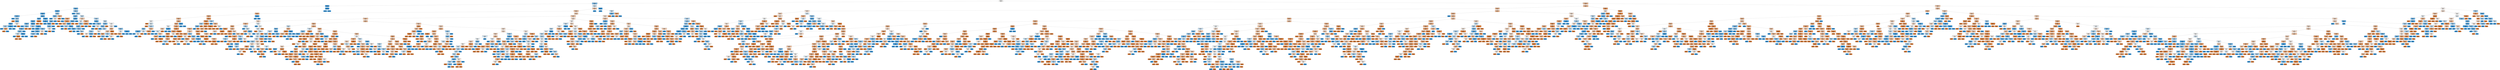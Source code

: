 digraph Tree {
node [shape=box, style="filled, rounded", color="black", fontname="helvetica"] ;
edge [fontname="helvetica"] ;
0 [label="weight_in_gms <= 0.44\ngini = 0.5\nsamples = 6049\nvalue = [4781.39, 4767.35]\nclass = [", fillcolor="#fffffe"] ;
1 [label="trf_cost_of_the_product <= 0.64\ngini = 0.4\nsamples = 2593\nvalue = [1116.96, 2872.38]\nclass = 1", fillcolor="#86c3ef"] ;
0 -> 1 [labeldistance=2.5, labelangle=45, headlabel="True"] ;
2 [label="discount_offered <= 0.16\ngini = 0.1\nsamples = 1067\nvalue = [82.35, 1533.08]\nclass = 1", fillcolor="#44a2e6"] ;
1 -> 2 ;
3 [label="trf_prior_purchases <= 0.32\ngini = 0.31\nsamples = 277\nvalue = [82.35, 355.25]\nclass = 1", fillcolor="#67b4eb"] ;
2 -> 3 ;
4 [label="cost_of_the_product <= 0.54\ngini = 0.21\nsamples = 168\nvalue = [32.73, 240.31]\nclass = 1", fillcolor="#54aae9"] ;
3 -> 4 ;
5 [label="cost_of_the_product <= 0.25\ngini = 0.19\nsamples = 156\nvalue = [27.45, 227.97]\nclass = 1", fillcolor="#51a9e8"] ;
4 -> 5 ;
6 [label="trf_cost_of_the_product <= 0.22\ngini = 0.31\nsamples = 37\nvalue = [11.61, 48.44]\nclass = 1", fillcolor="#68b4eb"] ;
5 -> 6 ;
7 [label="gini = 0.0\nsamples = 11\nvalue = [0.0, 20.9]\nclass = 1", fillcolor="#399de5"] ;
6 -> 7 ;
8 [label="weight_in_gms <= 0.01\ngini = 0.42\nsamples = 26\nvalue = [11.61, 27.55]\nclass = 1", fillcolor="#8cc6f0"] ;
6 -> 8 ;
9 [label="gini = 0.0\nsamples = 3\nvalue = [6.33, 0.0]\nclass = [", fillcolor="#e58139"] ;
8 -> 9 ;
10 [label="weight_in_gms <= 0.12\ngini = 0.27\nsamples = 23\nvalue = [5.28, 27.55]\nclass = 1", fillcolor="#5fb0ea"] ;
8 -> 10 ;
11 [label="discount_offered <= 0.04\ngini = 0.2\nsamples = 20\nvalue = [3.17, 25.65]\nclass = 1", fillcolor="#51a9e8"] ;
10 -> 11 ;
12 [label="trf_discount_offered <= 0.05\ngini = 0.46\nsamples = 6\nvalue = [3.17, 5.7]\nclass = 1", fillcolor="#a7d3f3"] ;
11 -> 12 ;
13 [label="gini = 0.0\nsamples = 3\nvalue = [0.0, 4.75]\nclass = 1", fillcolor="#399de5"] ;
12 -> 13 ;
14 [label="weight_in_gms <= 0.08\ngini = 0.35\nsamples = 3\nvalue = [3.17, 0.95]\nclass = [", fillcolor="#eda774"] ;
12 -> 14 ;
15 [label="gini = 0.0\nsamples = 2\nvalue = [3.17, 0.0]\nclass = [", fillcolor="#e58139"] ;
14 -> 15 ;
16 [label="gini = -0.0\nsamples = 1\nvalue = [0.0, 0.95]\nclass = 1", fillcolor="#399de5"] ;
14 -> 16 ;
17 [label="mode_of_shipment_Ship <= 0.5\ngini = 0.0\nsamples = 14\nvalue = [0.0, 19.95]\nclass = 1", fillcolor="#399de5"] ;
11 -> 17 ;
18 [label="gini = 0.0\nsamples = 5\nvalue = [0.0, 6.65]\nclass = 1", fillcolor="#399de5"] ;
17 -> 18 ;
19 [label="gini = 0.0\nsamples = 9\nvalue = [0.0, 13.3]\nclass = 1", fillcolor="#399de5"] ;
17 -> 19 ;
20 [label="trf_prior_purchases <= 0.11\ngini = 0.5\nsamples = 3\nvalue = [2.11, 1.9]\nclass = [", fillcolor="#fcf2eb"] ;
10 -> 20 ;
21 [label="gini = 0.0\nsamples = 2\nvalue = [0.0, 1.9]\nclass = 1", fillcolor="#399de5"] ;
20 -> 21 ;
22 [label="gini = 0.0\nsamples = 1\nvalue = [2.11, 0.0]\nclass = [", fillcolor="#e58139"] ;
20 -> 22 ;
23 [label="customer_rating <= 0.62\ngini = 0.15\nsamples = 119\nvalue = [15.84, 179.52]\nclass = 1", fillcolor="#4aa6e7"] ;
5 -> 23 ;
24 [label="weight_in_gms <= 0.44\ngini = 0.22\nsamples = 74\nvalue = [13.72, 97.84]\nclass = 1", fillcolor="#55abe9"] ;
23 -> 24 ;
25 [label="trf_prior_purchases <= 0.11\ngini = 0.18\nsamples = 72\nvalue = [10.56, 97.84]\nclass = 1", fillcolor="#4ea8e8"] ;
24 -> 25 ;
26 [label="trf_weight_in_gms <= 0.06\ngini = 0.3\nsamples = 27\nvalue = [7.39, 33.25]\nclass = 1", fillcolor="#65b3eb"] ;
25 -> 26 ;
27 [label="gini = 0.0\nsamples = 7\nvalue = [0.0, 12.35]\nclass = 1", fillcolor="#399de5"] ;
26 -> 27 ;
28 [label="customer_care_calls <= 0.7\ngini = 0.39\nsamples = 20\nvalue = [7.39, 20.9]\nclass = 1", fillcolor="#7fc0ee"] ;
26 -> 28 ;
29 [label="mode_of_shipment_Road <= 0.5\ngini = 0.28\nsamples = 18\nvalue = [4.22, 20.9]\nclass = 1", fillcolor="#61b1ea"] ;
28 -> 29 ;
30 [label="trf_weight_in_gms <= 0.25\ngini = 0.38\nsamples = 15\nvalue = [4.22, 12.35]\nclass = 1", fillcolor="#7dbfee"] ;
29 -> 30 ;
31 [label="trf_cost_of_the_product <= 0.42\ngini = 0.49\nsamples = 9\nvalue = [4.22, 5.7]\nclass = 1", fillcolor="#cce6f8"] ;
30 -> 31 ;
32 [label="gini = -0.0\nsamples = 6\nvalue = [0.0, 5.7]\nclass = 1", fillcolor="#399de5"] ;
31 -> 32 ;
33 [label="weight_in_gms <= 0.08\ngini = 0.0\nsamples = 3\nvalue = [4.22, 0.0]\nclass = [", fillcolor="#e58139"] ;
31 -> 33 ;
34 [label="gini = 0.0\nsamples = 1\nvalue = [2.11, 0.0]\nclass = [", fillcolor="#e58139"] ;
33 -> 34 ;
35 [label="gini = 0.0\nsamples = 2\nvalue = [2.11, 0.0]\nclass = [", fillcolor="#e58139"] ;
33 -> 35 ;
36 [label="warehouse_block_F <= 0.5\ngini = 0.0\nsamples = 6\nvalue = [0.0, 6.65]\nclass = 1", fillcolor="#399de5"] ;
30 -> 36 ;
37 [label="gini = 0.0\nsamples = 5\nvalue = [0.0, 5.7]\nclass = 1", fillcolor="#399de5"] ;
36 -> 37 ;
38 [label="gini = 0.0\nsamples = 1\nvalue = [0.0, 0.95]\nclass = 1", fillcolor="#399de5"] ;
36 -> 38 ;
39 [label="gini = 0.0\nsamples = 3\nvalue = [0.0, 8.55]\nclass = 1", fillcolor="#399de5"] ;
29 -> 39 ;
40 [label="gini = 0.0\nsamples = 2\nvalue = [3.17, 0.0]\nclass = [", fillcolor="#e58139"] ;
28 -> 40 ;
41 [label="trf_weight_in_gms <= 0.09\ngini = 0.09\nsamples = 45\nvalue = [3.17, 64.59]\nclass = 1", fillcolor="#43a2e6"] ;
25 -> 41 ;
42 [label="trf_cost_of_the_product <= 0.41\ngini = 0.46\nsamples = 3\nvalue = [1.06, 1.9]\nclass = 1", fillcolor="#a7d3f3"] ;
41 -> 42 ;
43 [label="gini = 0.0\nsamples = 1\nvalue = [1.06, 0.0]\nclass = [", fillcolor="#e58139"] ;
42 -> 43 ;
44 [label="gini = 0.0\nsamples = 2\nvalue = [0.0, 1.9]\nclass = 1", fillcolor="#399de5"] ;
42 -> 44 ;
45 [label="trf_cost_of_the_product <= 0.57\ngini = 0.06\nsamples = 42\nvalue = [2.11, 62.69]\nclass = 1", fillcolor="#40a0e6"] ;
41 -> 45 ;
46 [label="customer_care_calls <= 0.5\ngini = 0.03\nsamples = 39\nvalue = [1.06, 59.84]\nclass = 1", fillcolor="#3c9fe5"] ;
45 -> 46 ;
47 [label="gini = 0.0\nsamples = 35\nvalue = [0.0, 53.19]\nclass = 1", fillcolor="#399de5"] ;
46 -> 47 ;
48 [label="cost_of_the_product <= 0.32\ngini = 0.24\nsamples = 4\nvalue = [1.06, 6.65]\nclass = 1", fillcolor="#58ade9"] ;
46 -> 48 ;
49 [label="mode_of_shipment_Ship <= 0.5\ngini = 0.39\nsamples = 2\nvalue = [1.06, 2.85]\nclass = 1", fillcolor="#82c1ef"] ;
48 -> 49 ;
50 [label="gini = 0.0\nsamples = 1\nvalue = [0.0, 2.85]\nclass = 1", fillcolor="#399de5"] ;
49 -> 50 ;
51 [label="gini = 0.0\nsamples = 1\nvalue = [1.06, 0.0]\nclass = [", fillcolor="#e58139"] ;
49 -> 51 ;
52 [label="gini = -0.0\nsamples = 2\nvalue = [0.0, 3.8]\nclass = 1", fillcolor="#399de5"] ;
48 -> 52 ;
53 [label="product_importance_low <= 0.5\ngini = 0.39\nsamples = 3\nvalue = [1.06, 2.85]\nclass = 1", fillcolor="#82c1ef"] ;
45 -> 53 ;
54 [label="discount_offered <= 0.06\ngini = 0.5\nsamples = 2\nvalue = [1.06, 0.95]\nclass = [", fillcolor="#fcf2eb"] ;
53 -> 54 ;
55 [label="gini = 0.0\nsamples = 1\nvalue = [1.06, 0.0]\nclass = [", fillcolor="#e58139"] ;
54 -> 55 ;
56 [label="gini = 0.0\nsamples = 1\nvalue = [0.0, 0.95]\nclass = 1", fillcolor="#399de5"] ;
54 -> 56 ;
57 [label="gini = -0.0\nsamples = 1\nvalue = [0.0, 1.9]\nclass = 1", fillcolor="#399de5"] ;
53 -> 57 ;
58 [label="trf_discount_offered <= 0.28\ngini = 0.0\nsamples = 2\nvalue = [3.17, 0.0]\nclass = [", fillcolor="#e58139"] ;
24 -> 58 ;
59 [label="gini = 0.0\nsamples = 1\nvalue = [1.06, 0.0]\nclass = [", fillcolor="#e58139"] ;
58 -> 59 ;
60 [label="gini = 0.0\nsamples = 1\nvalue = [2.11, 0.0]\nclass = [", fillcolor="#e58139"] ;
58 -> 60 ;
61 [label="cost_of_the_product <= 0.49\ngini = 0.05\nsamples = 45\nvalue = [2.11, 81.69]\nclass = 1", fillcolor="#3ea0e6"] ;
23 -> 61 ;
62 [label="mode_of_shipment_Flight <= 0.5\ngini = 0.03\nsamples = 41\nvalue = [1.06, 75.99]\nclass = 1", fillcolor="#3c9ee5"] ;
61 -> 62 ;
63 [label="gini = 0.0\nsamples = 31\nvalue = [0.0, 63.64]\nclass = 1", fillcolor="#399de5"] ;
62 -> 63 ;
64 [label="prior_purchases <= 0.08\ngini = 0.15\nsamples = 10\nvalue = [1.06, 12.35]\nclass = 1", fillcolor="#4aa5e7"] ;
62 -> 64 ;
65 [label="discount_offered <= 0.08\ngini = 0.34\nsamples = 4\nvalue = [1.06, 3.8]\nclass = 1", fillcolor="#70b8ec"] ;
64 -> 65 ;
66 [label="trf_weight_in_gms <= 0.15\ngini = 0.5\nsamples = 2\nvalue = [1.06, 0.95]\nclass = [", fillcolor="#fcf2eb"] ;
65 -> 66 ;
67 [label="gini = 0.0\nsamples = 1\nvalue = [1.06, 0.0]\nclass = [", fillcolor="#e58139"] ;
66 -> 67 ;
68 [label="gini = 0.0\nsamples = 1\nvalue = [0.0, 0.95]\nclass = 1", fillcolor="#399de5"] ;
66 -> 68 ;
69 [label="gini = 0.0\nsamples = 2\nvalue = [0.0, 2.85]\nclass = 1", fillcolor="#399de5"] ;
65 -> 69 ;
70 [label="gini = 0.0\nsamples = 6\nvalue = [0.0, 8.55]\nclass = 1", fillcolor="#399de5"] ;
64 -> 70 ;
71 [label="weight_in_gms <= 0.19\ngini = 0.26\nsamples = 4\nvalue = [1.06, 5.7]\nclass = 1", fillcolor="#5eafea"] ;
61 -> 71 ;
72 [label="gini = 0.0\nsamples = 1\nvalue = [1.06, 0.0]\nclass = [", fillcolor="#e58139"] ;
71 -> 72 ;
73 [label="gini = 0.0\nsamples = 3\nvalue = [0.0, 5.7]\nclass = 1", fillcolor="#399de5"] ;
71 -> 73 ;
74 [label="customer_rating <= 0.88\ngini = 0.42\nsamples = 12\nvalue = [5.28, 12.35]\nclass = 1", fillcolor="#8ec7f0"] ;
4 -> 74 ;
75 [label="discount_offered <= 0.06\ngini = 0.34\nsamples = 10\nvalue = [3.17, 11.4]\nclass = 1", fillcolor="#70b8ec"] ;
74 -> 75 ;
76 [label="gini = 0.0\nsamples = 5\nvalue = [0.0, 8.55]\nclass = 1", fillcolor="#399de5"] ;
75 -> 76 ;
77 [label="trf_weight_in_gms <= 0.53\ngini = 0.5\nsamples = 5\nvalue = [3.17, 2.85]\nclass = [", fillcolor="#fcf2eb"] ;
75 -> 77 ;
78 [label="gini = -0.0\nsamples = 3\nvalue = [0.0, 2.85]\nclass = 1", fillcolor="#399de5"] ;
77 -> 78 ;
79 [label="gini = 0.0\nsamples = 2\nvalue = [3.17, 0.0]\nclass = [", fillcolor="#e58139"] ;
77 -> 79 ;
80 [label="cost_of_the_product <= 0.54\ngini = 0.43\nsamples = 2\nvalue = [2.11, 0.95]\nclass = [", fillcolor="#f1ba92"] ;
74 -> 80 ;
81 [label="gini = 0.0\nsamples = 1\nvalue = [2.11, 0.0]\nclass = [", fillcolor="#e58139"] ;
80 -> 81 ;
82 [label="gini = -0.0\nsamples = 1\nvalue = [0.0, 0.95]\nclass = 1", fillcolor="#399de5"] ;
80 -> 82 ;
83 [label="cost_of_the_product <= 0.15\ngini = 0.42\nsamples = 109\nvalue = [49.62, 114.93]\nclass = 1", fillcolor="#8ec7f0"] ;
3 -> 83 ;
84 [label="gini = 0.0\nsamples = 11\nvalue = [0.0, 16.15]\nclass = 1", fillcolor="#399de5"] ;
83 -> 84 ;
85 [label="customer_care_calls <= 0.3\ngini = 0.45\nsamples = 98\nvalue = [49.62, 98.79]\nclass = 1", fillcolor="#9ccef2"] ;
83 -> 85 ;
86 [label="trf_weight_in_gms <= 0.04\ngini = 0.31\nsamples = 36\nvalue = [9.5, 40.84]\nclass = 1", fillcolor="#67b4eb"] ;
85 -> 86 ;
87 [label="cost_of_the_product <= 0.24\ngini = 0.35\nsamples = 6\nvalue = [6.33, 1.9]\nclass = [", fillcolor="#eda774"] ;
86 -> 87 ;
88 [label="gini = 0.0\nsamples = 1\nvalue = [0.0, 0.95]\nclass = 1", fillcolor="#399de5"] ;
87 -> 88 ;
89 [label="mode_of_shipment_Road <= 0.5\ngini = 0.23\nsamples = 5\nvalue = [6.33, 0.95]\nclass = [", fillcolor="#e99457"] ;
87 -> 89 ;
90 [label="gini = -0.0\nsamples = 3\nvalue = [4.22, 0.0]\nclass = [", fillcolor="#e58139"] ;
89 -> 90 ;
91 [label="weight_in_gms <= 0.01\ngini = 0.43\nsamples = 2\nvalue = [2.11, 0.95]\nclass = [", fillcolor="#f1ba92"] ;
89 -> 91 ;
92 [label="gini = 0.0\nsamples = 1\nvalue = [2.11, 0.0]\nclass = [", fillcolor="#e58139"] ;
91 -> 92 ;
93 [label="gini = -0.0\nsamples = 1\nvalue = [0.0, 0.95]\nclass = 1", fillcolor="#399de5"] ;
91 -> 93 ;
94 [label="trf_weight_in_gms <= 0.2\ngini = 0.14\nsamples = 30\nvalue = [3.17, 38.94]\nclass = 1", fillcolor="#49a5e7"] ;
86 -> 94 ;
95 [label="trf_weight_in_gms <= 0.18\ngini = 0.24\nsamples = 18\nvalue = [3.17, 19.95]\nclass = 1", fillcolor="#58ade9"] ;
94 -> 95 ;
96 [label="customer_rating <= 0.12\ngini = 0.17\nsamples = 17\nvalue = [2.11, 19.95]\nclass = 1", fillcolor="#4ea7e8"] ;
95 -> 96 ;
97 [label="trf_weight_in_gms <= 0.12\ngini = 0.46\nsamples = 3\nvalue = [1.06, 1.9]\nclass = 1", fillcolor="#a7d3f3"] ;
96 -> 97 ;
98 [label="gini = 0.0\nsamples = 2\nvalue = [0.0, 1.9]\nclass = 1", fillcolor="#399de5"] ;
97 -> 98 ;
99 [label="gini = 0.0\nsamples = 1\nvalue = [1.06, 0.0]\nclass = [", fillcolor="#e58139"] ;
97 -> 99 ;
100 [label="trf_weight_in_gms <= 0.12\ngini = 0.1\nsamples = 14\nvalue = [1.06, 18.05]\nclass = 1", fillcolor="#45a3e7"] ;
96 -> 100 ;
101 [label="gini = 0.0\nsamples = 7\nvalue = [0.0, 10.45]\nclass = 1", fillcolor="#399de5"] ;
100 -> 101 ;
102 [label="trf_weight_in_gms <= 0.13\ngini = 0.21\nsamples = 7\nvalue = [1.06, 7.6]\nclass = 1", fillcolor="#55abe9"] ;
100 -> 102 ;
103 [label="gini = 0.0\nsamples = 1\nvalue = [1.06, 0.0]\nclass = [", fillcolor="#e58139"] ;
102 -> 103 ;
104 [label="gini = 0.0\nsamples = 6\nvalue = [0.0, 7.6]\nclass = 1", fillcolor="#399de5"] ;
102 -> 104 ;
105 [label="gini = -0.0\nsamples = 1\nvalue = [1.06, 0.0]\nclass = [", fillcolor="#e58139"] ;
95 -> 105 ;
106 [label="gini = 0.0\nsamples = 12\nvalue = [0.0, 19.0]\nclass = 1", fillcolor="#399de5"] ;
94 -> 106 ;
107 [label="weight_in_gms <= 0.04\ngini = 0.48\nsamples = 62\nvalue = [40.12, 57.94]\nclass = 1", fillcolor="#c2e1f7"] ;
85 -> 107 ;
108 [label="trf_cost_of_the_product <= 0.52\ngini = 0.47\nsamples = 13\nvalue = [10.56, 6.65]\nclass = [", fillcolor="#f5d0b6"] ;
107 -> 108 ;
109 [label="weight_in_gms <= 0.0\ngini = 0.5\nsamples = 8\nvalue = [4.22, 4.75]\nclass = 1", fillcolor="#e9f4fc"] ;
108 -> 109 ;
110 [label="gini = 0.0\nsamples = 1\nvalue = [2.11, 0.0]\nclass = [", fillcolor="#e58139"] ;
109 -> 110 ;
111 [label="trf_weight_in_gms <= 0.06\ngini = 0.43\nsamples = 7\nvalue = [2.11, 4.75]\nclass = 1", fillcolor="#91c9f1"] ;
109 -> 111 ;
112 [label="trf_prior_purchases <= 0.5\ngini = 0.3\nsamples = 6\nvalue = [1.06, 4.75]\nclass = 1", fillcolor="#65b3eb"] ;
111 -> 112 ;
113 [label="product_importance_low <= 0.5\ngini = 0.39\nsamples = 4\nvalue = [1.06, 2.85]\nclass = 1", fillcolor="#82c1ef"] ;
112 -> 113 ;
114 [label="gini = 0.0\nsamples = 1\nvalue = [0.0, 0.95]\nclass = 1", fillcolor="#399de5"] ;
113 -> 114 ;
115 [label="customer_rating <= 0.38\ngini = 0.46\nsamples = 3\nvalue = [1.06, 1.9]\nclass = 1", fillcolor="#a7d3f3"] ;
113 -> 115 ;
116 [label="gini = 0.0\nsamples = 2\nvalue = [0.0, 1.9]\nclass = 1", fillcolor="#399de5"] ;
115 -> 116 ;
117 [label="gini = 0.0\nsamples = 1\nvalue = [1.06, 0.0]\nclass = [", fillcolor="#e58139"] ;
115 -> 117 ;
118 [label="gini = 0.0\nsamples = 2\nvalue = [0.0, 1.9]\nclass = 1", fillcolor="#399de5"] ;
112 -> 118 ;
119 [label="gini = -0.0\nsamples = 1\nvalue = [1.06, 0.0]\nclass = [", fillcolor="#e58139"] ;
111 -> 119 ;
120 [label="trf_cost_of_the_product <= 0.63\ngini = 0.35\nsamples = 5\nvalue = [6.33, 1.9]\nclass = [", fillcolor="#eda774"] ;
108 -> 120 ;
121 [label="product_importance_low <= 0.5\ngini = 0.23\nsamples = 4\nvalue = [6.33, 0.95]\nclass = [", fillcolor="#e99457"] ;
120 -> 121 ;
122 [label="gini = 0.0\nsamples = 1\nvalue = [0.0, 0.95]\nclass = 1", fillcolor="#399de5"] ;
121 -> 122 ;
123 [label="gini = -0.0\nsamples = 3\nvalue = [6.33, 0.0]\nclass = [", fillcolor="#e58139"] ;
121 -> 123 ;
124 [label="gini = -0.0\nsamples = 1\nvalue = [0.0, 0.95]\nclass = 1", fillcolor="#399de5"] ;
120 -> 124 ;
125 [label="cost_of_the_product <= 0.26\ngini = 0.46\nsamples = 49\nvalue = [29.56, 51.29]\nclass = 1", fillcolor="#abd5f4"] ;
107 -> 125 ;
126 [label="trf_prior_purchases <= 0.5\ngini = 0.2\nsamples = 8\nvalue = [1.06, 8.55]\nclass = 1", fillcolor="#51a9e8"] ;
125 -> 126 ;
127 [label="gini = 0.0\nsamples = 4\nvalue = [0.0, 5.7]\nclass = 1", fillcolor="#399de5"] ;
126 -> 127 ;
128 [label="trf_cost_of_the_product <= 0.26\ngini = 0.39\nsamples = 4\nvalue = [1.06, 2.85]\nclass = 1", fillcolor="#82c1ef"] ;
126 -> 128 ;
129 [label="gini = 0.0\nsamples = 2\nvalue = [0.0, 1.9]\nclass = 1", fillcolor="#399de5"] ;
128 -> 129 ;
130 [label="customer_rating <= 0.25\ngini = 0.5\nsamples = 2\nvalue = [1.06, 0.95]\nclass = [", fillcolor="#fcf2eb"] ;
128 -> 130 ;
131 [label="gini = 0.0\nsamples = 1\nvalue = [0.0, 0.95]\nclass = 1", fillcolor="#399de5"] ;
130 -> 131 ;
132 [label="gini = 0.0\nsamples = 1\nvalue = [1.06, 0.0]\nclass = [", fillcolor="#e58139"] ;
130 -> 132 ;
133 [label="weight_in_gms <= 0.1\ngini = 0.48\nsamples = 41\nvalue = [28.5, 42.74]\nclass = 1", fillcolor="#bddef6"] ;
125 -> 133 ;
134 [label="trf_discount_offered <= 0.28\ngini = 0.37\nsamples = 13\nvalue = [6.33, 19.95]\nclass = 1", fillcolor="#78bced"] ;
133 -> 134 ;
135 [label="customer_rating <= 0.62\ngini = 0.33\nsamples = 12\nvalue = [5.28, 19.95]\nclass = 1", fillcolor="#6db7ec"] ;
134 -> 135 ;
136 [label="gini = 0.0\nsamples = 4\nvalue = [0.0, 10.45]\nclass = 1", fillcolor="#399de5"] ;
135 -> 136 ;
137 [label="warehouse_block_F <= 0.5\ngini = 0.46\nsamples = 8\nvalue = [5.28, 9.5]\nclass = 1", fillcolor="#a7d3f3"] ;
135 -> 137 ;
138 [label="cost_of_the_product <= 0.44\ngini = 0.42\nsamples = 6\nvalue = [3.17, 7.6]\nclass = 1", fillcolor="#8cc6f0"] ;
137 -> 138 ;
139 [label="discount_offered <= 0.1\ngini = 0.5\nsamples = 2\nvalue = [2.11, 1.9]\nclass = [", fillcolor="#fcf2eb"] ;
138 -> 139 ;
140 [label="gini = 0.0\nsamples = 1\nvalue = [0.0, 1.9]\nclass = 1", fillcolor="#399de5"] ;
139 -> 140 ;
141 [label="gini = 0.0\nsamples = 1\nvalue = [2.11, 0.0]\nclass = [", fillcolor="#e58139"] ;
139 -> 141 ;
142 [label="trf_weight_in_gms <= 0.15\ngini = 0.26\nsamples = 4\nvalue = [1.06, 5.7]\nclass = 1", fillcolor="#5eafea"] ;
138 -> 142 ;
143 [label="gini = 0.0\nsamples = 3\nvalue = [0.0, 5.7]\nclass = 1", fillcolor="#399de5"] ;
142 -> 143 ;
144 [label="gini = -0.0\nsamples = 1\nvalue = [1.06, 0.0]\nclass = [", fillcolor="#e58139"] ;
142 -> 144 ;
145 [label="weight_in_gms <= 0.08\ngini = 0.5\nsamples = 2\nvalue = [2.11, 1.9]\nclass = [", fillcolor="#fcf2eb"] ;
137 -> 145 ;
146 [label="gini = 0.0\nsamples = 1\nvalue = [2.11, 0.0]\nclass = [", fillcolor="#e58139"] ;
145 -> 146 ;
147 [label="gini = 0.0\nsamples = 1\nvalue = [0.0, 1.9]\nclass = 1", fillcolor="#399de5"] ;
145 -> 147 ;
148 [label="gini = -0.0\nsamples = 1\nvalue = [1.06, 0.0]\nclass = [", fillcolor="#e58139"] ;
134 -> 148 ;
149 [label="product_importance_high <= 0.5\ngini = 0.5\nsamples = 28\nvalue = [22.17, 22.8]\nclass = 1", fillcolor="#fafcfe"] ;
133 -> 149 ;
150 [label="trf_weight_in_gms <= 0.23\ngini = 0.5\nsamples = 27\nvalue = [22.17, 19.95]\nclass = [", fillcolor="#fcf2eb"] ;
149 -> 150 ;
151 [label="weight_in_gms <= 0.14\ngini = 0.41\nsamples = 16\nvalue = [16.89, 6.65]\nclass = [", fillcolor="#efb387"] ;
150 -> 151 ;
152 [label="prior_purchases <= 0.58\ngini = 0.46\nsamples = 13\nvalue = [11.61, 6.65]\nclass = [", fillcolor="#f4c9aa"] ;
151 -> 152 ;
153 [label="weight_in_gms <= 0.1\ngini = 0.35\nsamples = 9\nvalue = [9.5, 2.85]\nclass = [", fillcolor="#eda774"] ;
152 -> 153 ;
154 [label="gini = 0.0\nsamples = 6\nvalue = [8.45, 0.0]\nclass = [", fillcolor="#e58139"] ;
153 -> 154 ;
155 [label="weight_in_gms <= 0.12\ngini = 0.39\nsamples = 3\nvalue = [1.06, 2.85]\nclass = 1", fillcolor="#82c1ef"] ;
153 -> 155 ;
156 [label="gini = 0.0\nsamples = 2\nvalue = [0.0, 2.85]\nclass = 1", fillcolor="#399de5"] ;
155 -> 156 ;
157 [label="gini = -0.0\nsamples = 1\nvalue = [1.06, 0.0]\nclass = [", fillcolor="#e58139"] ;
155 -> 157 ;
158 [label="trf_cost_of_the_product <= 0.63\ngini = 0.46\nsamples = 4\nvalue = [2.11, 3.8]\nclass = 1", fillcolor="#a7d3f3"] ;
152 -> 158 ;
159 [label="gini = 0.0\nsamples = 2\nvalue = [0.0, 1.9]\nclass = 1", fillcolor="#399de5"] ;
158 -> 159 ;
160 [label="trf_discount_offered <= 0.05\ngini = 0.5\nsamples = 2\nvalue = [2.11, 1.9]\nclass = [", fillcolor="#fcf2eb"] ;
158 -> 160 ;
161 [label="gini = 0.0\nsamples = 1\nvalue = [2.11, 0.0]\nclass = [", fillcolor="#e58139"] ;
160 -> 161 ;
162 [label="gini = 0.0\nsamples = 1\nvalue = [0.0, 1.9]\nclass = 1", fillcolor="#399de5"] ;
160 -> 162 ;
163 [label="prior_purchases <= 0.5\ngini = 0.0\nsamples = 3\nvalue = [5.28, 0.0]\nclass = [", fillcolor="#e58139"] ;
151 -> 163 ;
164 [label="gini = 0.0\nsamples = 2\nvalue = [3.17, 0.0]\nclass = [", fillcolor="#e58139"] ;
163 -> 164 ;
165 [label="gini = 0.0\nsamples = 1\nvalue = [2.11, 0.0]\nclass = [", fillcolor="#e58139"] ;
163 -> 165 ;
166 [label="trf_prior_purchases <= 0.57\ngini = 0.41\nsamples = 11\nvalue = [5.28, 13.3]\nclass = 1", fillcolor="#88c4ef"] ;
150 -> 166 ;
167 [label="customer_care_calls <= 0.7\ngini = 0.5\nsamples = 6\nvalue = [5.28, 5.7]\nclass = 1", fillcolor="#f0f8fd"] ;
166 -> 167 ;
168 [label="weight_in_gms <= 0.41\ngini = 0.39\nsamples = 5\nvalue = [5.28, 1.9]\nclass = [", fillcolor="#eeae80"] ;
167 -> 168 ;
169 [label="gini = 0.0\nsamples = 2\nvalue = [0.0, 1.9]\nclass = 1", fillcolor="#399de5"] ;
168 -> 169 ;
170 [label="gini = 0.0\nsamples = 3\nvalue = [5.28, 0.0]\nclass = [", fillcolor="#e58139"] ;
168 -> 170 ;
171 [label="gini = -0.0\nsamples = 1\nvalue = [0.0, 3.8]\nclass = 1", fillcolor="#399de5"] ;
167 -> 171 ;
172 [label="product_importance_low <= 0.5\ngini = 0.0\nsamples = 5\nvalue = [0.0, 7.6]\nclass = 1", fillcolor="#399de5"] ;
166 -> 172 ;
173 [label="gini = 0.0\nsamples = 2\nvalue = [0.0, 4.75]\nclass = 1", fillcolor="#399de5"] ;
172 -> 173 ;
174 [label="gini = 0.0\nsamples = 3\nvalue = [0.0, 2.85]\nclass = 1", fillcolor="#399de5"] ;
172 -> 174 ;
175 [label="gini = 0.0\nsamples = 1\nvalue = [0.0, 2.85]\nclass = 1", fillcolor="#399de5"] ;
149 -> 175 ;
176 [label="customer_rating <= 0.12\ngini = 0.0\nsamples = 790\nvalue = [0.0, 1177.83]\nclass = 1", fillcolor="#399de5"] ;
2 -> 176 ;
177 [label="gini = 0.0\nsamples = 148\nvalue = [0.0, 240.31]\nclass = 1", fillcolor="#399de5"] ;
176 -> 177 ;
178 [label="gini = 0.0\nsamples = 642\nvalue = [0.0, 937.51]\nclass = 1", fillcolor="#399de5"] ;
176 -> 178 ;
179 [label="trf_weight_in_gms <= 0.23\ngini = 0.49\nsamples = 1526\nvalue = [1034.61, 1339.3]\nclass = 1", fillcolor="#d2e9f9"] ;
1 -> 179 ;
180 [label="trf_discount_offered <= 0.37\ngini = 0.47\nsamples = 1032\nvalue = [1030.39, 632.61]\nclass = [", fillcolor="#f5ceb3"] ;
179 -> 180 ;
181 [label="trf_cost_of_the_product <= 0.7\ngini = 0.47\nsamples = 1016\nvalue = [1030.39, 600.31]\nclass = [", fillcolor="#f4caac"] ;
180 -> 181 ;
182 [label="customer_care_calls <= 0.7\ngini = 0.39\nsamples = 138\nvalue = [160.47, 57.94]\nclass = [", fillcolor="#eeae80"] ;
181 -> 182 ;
183 [label="warehouse_block_F <= 0.5\ngini = 0.38\nsamples = 136\nvalue = [160.47, 55.09]\nclass = [", fillcolor="#eeac7d"] ;
182 -> 183 ;
184 [label="trf_discount_offered <= 0.08\ngini = 0.42\nsamples = 97\nvalue = [103.46, 45.59]\nclass = [", fillcolor="#f0b990"] ;
183 -> 184 ;
185 [label="prior_purchases <= 0.25\ngini = 0.5\nsamples = 15\nvalue = [13.72, 14.25]\nclass = 1", fillcolor="#f8fbfe"] ;
184 -> 185 ;
186 [label="gini = 0.0\nsamples = 1\nvalue = [2.11, 0.0]\nclass = [", fillcolor="#e58139"] ;
185 -> 186 ;
187 [label="trf_weight_in_gms <= 0.06\ngini = 0.49\nsamples = 14\nvalue = [11.61, 14.25]\nclass = 1", fillcolor="#daedfa"] ;
185 -> 187 ;
188 [label="gini = 0.0\nsamples = 2\nvalue = [3.17, 0.0]\nclass = [", fillcolor="#e58139"] ;
187 -> 188 ;
189 [label="mode_of_shipment_Flight <= 0.5\ngini = 0.47\nsamples = 12\nvalue = [8.45, 14.25]\nclass = 1", fillcolor="#aed7f4"] ;
187 -> 189 ;
190 [label="weight_in_gms <= 0.1\ngini = 0.38\nsamples = 9\nvalue = [4.22, 12.35]\nclass = 1", fillcolor="#7dbfee"] ;
189 -> 190 ;
191 [label="trf_cost_of_the_product <= 0.68\ngini = 0.2\nsamples = 5\nvalue = [1.06, 8.55]\nclass = 1", fillcolor="#51a9e8"] ;
190 -> 191 ;
192 [label="gini = 0.0\nsamples = 3\nvalue = [0.0, 7.6]\nclass = 1", fillcolor="#399de5"] ;
191 -> 192 ;
193 [label="customer_rating <= 0.5\ngini = 0.5\nsamples = 2\nvalue = [1.06, 0.95]\nclass = [", fillcolor="#fcf2eb"] ;
191 -> 193 ;
194 [label="gini = 0.0\nsamples = 1\nvalue = [0.0, 0.95]\nclass = 1", fillcolor="#399de5"] ;
193 -> 194 ;
195 [label="gini = 0.0\nsamples = 1\nvalue = [1.06, 0.0]\nclass = [", fillcolor="#e58139"] ;
193 -> 195 ;
196 [label="trf_cost_of_the_product <= 0.68\ngini = 0.5\nsamples = 4\nvalue = [3.17, 3.8]\nclass = 1", fillcolor="#deeffb"] ;
190 -> 196 ;
197 [label="gini = 0.0\nsamples = 2\nvalue = [3.17, 0.0]\nclass = [", fillcolor="#e58139"] ;
196 -> 197 ;
198 [label="gini = -0.0\nsamples = 2\nvalue = [0.0, 3.8]\nclass = 1", fillcolor="#399de5"] ;
196 -> 198 ;
199 [label="trf_prior_purchases <= 0.66\ngini = 0.43\nsamples = 3\nvalue = [4.22, 1.9]\nclass = [", fillcolor="#f1ba92"] ;
189 -> 199 ;
200 [label="trf_discount_offered <= 0.03\ngini = 0.3\nsamples = 2\nvalue = [4.22, 0.95]\nclass = [", fillcolor="#eb9d66"] ;
199 -> 200 ;
201 [label="gini = 0.0\nsamples = 1\nvalue = [4.22, 0.0]\nclass = [", fillcolor="#e58139"] ;
200 -> 201 ;
202 [label="gini = -0.0\nsamples = 1\nvalue = [0.0, 0.95]\nclass = 1", fillcolor="#399de5"] ;
200 -> 202 ;
203 [label="gini = -0.0\nsamples = 1\nvalue = [0.0, 0.95]\nclass = 1", fillcolor="#399de5"] ;
199 -> 203 ;
204 [label="trf_weight_in_gms <= 0.22\ngini = 0.38\nsamples = 82\nvalue = [89.74, 31.35]\nclass = [", fillcolor="#eead7e"] ;
184 -> 204 ;
205 [label="weight_in_gms <= 0.01\ngini = 0.37\nsamples = 80\nvalue = [89.74, 29.45]\nclass = [", fillcolor="#eeaa7a"] ;
204 -> 205 ;
206 [label="weight_in_gms <= 0.01\ngini = 0.5\nsamples = 10\nvalue = [6.33, 6.65]\nclass = 1", fillcolor="#f6fafe"] ;
205 -> 206 ;
207 [label="discount_offered <= 0.13\ngini = 0.47\nsamples = 8\nvalue = [6.33, 3.8]\nclass = [", fillcolor="#f5cdb0"] ;
206 -> 207 ;
208 [label="trf_cost_of_the_product <= 0.66\ngini = 0.5\nsamples = 6\nvalue = [3.17, 3.8]\nclass = 1", fillcolor="#deeffb"] ;
207 -> 208 ;
209 [label="gini = 0.0\nsamples = 2\nvalue = [0.0, 1.9]\nclass = 1", fillcolor="#399de5"] ;
208 -> 209 ;
210 [label="trf_discount_offered <= 0.26\ngini = 0.47\nsamples = 4\nvalue = [3.17, 1.9]\nclass = [", fillcolor="#f5cdb0"] ;
208 -> 210 ;
211 [label="customer_care_calls <= 0.5\ngini = 0.35\nsamples = 3\nvalue = [3.17, 0.95]\nclass = [", fillcolor="#eda774"] ;
210 -> 211 ;
212 [label="gini = 0.0\nsamples = 1\nvalue = [0.0, 0.95]\nclass = 1", fillcolor="#399de5"] ;
211 -> 212 ;
213 [label="gini = 0.0\nsamples = 2\nvalue = [3.17, 0.0]\nclass = [", fillcolor="#e58139"] ;
211 -> 213 ;
214 [label="gini = -0.0\nsamples = 1\nvalue = [0.0, 0.95]\nclass = 1", fillcolor="#399de5"] ;
210 -> 214 ;
215 [label="gini = 0.0\nsamples = 2\nvalue = [3.17, 0.0]\nclass = [", fillcolor="#e58139"] ;
207 -> 215 ;
216 [label="trf_discount_offered <= 0.27\ngini = 0.0\nsamples = 2\nvalue = [0.0, 2.85]\nclass = 1", fillcolor="#399de5"] ;
206 -> 216 ;
217 [label="gini = 0.0\nsamples = 1\nvalue = [0.0, 1.9]\nclass = 1", fillcolor="#399de5"] ;
216 -> 217 ;
218 [label="gini = 0.0\nsamples = 1\nvalue = [0.0, 0.95]\nclass = 1", fillcolor="#399de5"] ;
216 -> 218 ;
219 [label="product_importance_low <= 0.5\ngini = 0.34\nsamples = 70\nvalue = [83.4, 22.8]\nclass = [", fillcolor="#eca36f"] ;
205 -> 219 ;
220 [label="trf_cost_of_the_product <= 0.68\ngini = 0.17\nsamples = 29\nvalue = [38.01, 3.8]\nclass = [", fillcolor="#e88e4d"] ;
219 -> 220 ;
221 [label="cost_of_the_product <= 0.61\ngini = 0.26\nsamples = 20\nvalue = [21.11, 3.8]\nclass = [", fillcolor="#ea985d"] ;
220 -> 221 ;
222 [label="customer_rating <= 0.12\ngini = 0.22\nsamples = 18\nvalue = [20.06, 2.85]\nclass = [", fillcolor="#e99355"] ;
221 -> 222 ;
223 [label="gini = 0.0\nsamples = 1\nvalue = [0.0, 0.95]\nclass = 1", fillcolor="#399de5"] ;
222 -> 223 ;
224 [label="weight_in_gms <= 0.07\ngini = 0.16\nsamples = 17\nvalue = [20.06, 1.9]\nclass = [", fillcolor="#e78d4c"] ;
222 -> 224 ;
225 [label="cost_of_the_product <= 0.58\ngini = 0.0\nsamples = 10\nvalue = [13.72, 0.0]\nclass = [", fillcolor="#e58139"] ;
224 -> 225 ;
226 [label="gini = 0.0\nsamples = 1\nvalue = [1.06, 0.0]\nclass = [", fillcolor="#e58139"] ;
225 -> 226 ;
227 [label="gini = 0.0\nsamples = 9\nvalue = [12.67, 0.0]\nclass = [", fillcolor="#e58139"] ;
225 -> 227 ;
228 [label="trf_weight_in_gms <= 0.15\ngini = 0.35\nsamples = 7\nvalue = [6.33, 1.9]\nclass = [", fillcolor="#eda774"] ;
224 -> 228 ;
229 [label="trf_cost_of_the_product <= 0.67\ngini = 0.46\nsamples = 3\nvalue = [1.06, 1.9]\nclass = 1", fillcolor="#a7d3f3"] ;
228 -> 229 ;
230 [label="gini = 0.0\nsamples = 2\nvalue = [0.0, 1.9]\nclass = 1", fillcolor="#399de5"] ;
229 -> 230 ;
231 [label="gini = 0.0\nsamples = 1\nvalue = [1.06, 0.0]\nclass = [", fillcolor="#e58139"] ;
229 -> 231 ;
232 [label="gini = 0.0\nsamples = 4\nvalue = [5.28, 0.0]\nclass = [", fillcolor="#e58139"] ;
228 -> 232 ;
233 [label="weight_in_gms <= 0.07\ngini = 0.5\nsamples = 2\nvalue = [1.06, 0.95]\nclass = [", fillcolor="#fcf2eb"] ;
221 -> 233 ;
234 [label="gini = 0.0\nsamples = 1\nvalue = [1.06, 0.0]\nclass = [", fillcolor="#e58139"] ;
233 -> 234 ;
235 [label="gini = 0.0\nsamples = 1\nvalue = [0.0, 0.95]\nclass = 1", fillcolor="#399de5"] ;
233 -> 235 ;
236 [label="mode_of_shipment_Road <= 0.5\ngini = 0.0\nsamples = 9\nvalue = [16.89, 0.0]\nclass = [", fillcolor="#e58139"] ;
220 -> 236 ;
237 [label="gini = 0.0\nsamples = 7\nvalue = [11.61, 0.0]\nclass = [", fillcolor="#e58139"] ;
236 -> 237 ;
238 [label="gini = 0.0\nsamples = 2\nvalue = [5.28, 0.0]\nclass = [", fillcolor="#e58139"] ;
236 -> 238 ;
239 [label="trf_cost_of_the_product <= 0.68\ngini = 0.42\nsamples = 41\nvalue = [45.4, 19.0]\nclass = [", fillcolor="#f0b68c"] ;
219 -> 239 ;
240 [label="trf_cost_of_the_product <= 0.67\ngini = 0.47\nsamples = 27\nvalue = [25.34, 15.2]\nclass = [", fillcolor="#f5cdb0"] ;
239 -> 240 ;
241 [label="discount_offered <= 0.11\ngini = 0.3\nsamples = 18\nvalue = [21.11, 4.75]\nclass = [", fillcolor="#eb9d66"] ;
240 -> 241 ;
242 [label="trf_cost_of_the_product <= 0.65\ngini = 0.1\nsamples = 11\nvalue = [16.89, 0.95]\nclass = [", fillcolor="#e68844"] ;
241 -> 242 ;
243 [label="customer_rating <= 0.88\ngini = 0.26\nsamples = 5\nvalue = [5.28, 0.95]\nclass = [", fillcolor="#ea985d"] ;
242 -> 243 ;
244 [label="gini = 0.0\nsamples = 3\nvalue = [4.22, 0.0]\nclass = [", fillcolor="#e58139"] ;
243 -> 244 ;
245 [label="trf_weight_in_gms <= 0.1\ngini = 0.5\nsamples = 2\nvalue = [1.06, 0.95]\nclass = [", fillcolor="#fcf2eb"] ;
243 -> 245 ;
246 [label="gini = 0.0\nsamples = 1\nvalue = [1.06, 0.0]\nclass = [", fillcolor="#e58139"] ;
245 -> 246 ;
247 [label="gini = 0.0\nsamples = 1\nvalue = [0.0, 0.95]\nclass = 1", fillcolor="#399de5"] ;
245 -> 247 ;
248 [label="gini = -0.0\nsamples = 6\nvalue = [11.61, 0.0]\nclass = [", fillcolor="#e58139"] ;
242 -> 248 ;
249 [label="discount_offered <= 0.13\ngini = 0.5\nsamples = 7\nvalue = [4.22, 3.8]\nclass = [", fillcolor="#fcf2eb"] ;
241 -> 249 ;
250 [label="gini = 0.0\nsamples = 2\nvalue = [0.0, 2.85]\nclass = 1", fillcolor="#399de5"] ;
249 -> 250 ;
251 [label="trf_discount_offered <= 0.31\ngini = 0.3\nsamples = 5\nvalue = [4.22, 0.95]\nclass = [", fillcolor="#eb9d66"] ;
249 -> 251 ;
252 [label="gini = 0.0\nsamples = 3\nvalue = [3.17, 0.0]\nclass = [", fillcolor="#e58139"] ;
251 -> 252 ;
253 [label="mode_of_shipment_Flight <= 0.5\ngini = 0.5\nsamples = 2\nvalue = [1.06, 0.95]\nclass = [", fillcolor="#fcf2eb"] ;
251 -> 253 ;
254 [label="gini = 0.0\nsamples = 1\nvalue = [1.06, 0.0]\nclass = [", fillcolor="#e58139"] ;
253 -> 254 ;
255 [label="gini = 0.0\nsamples = 1\nvalue = [0.0, 0.95]\nclass = 1", fillcolor="#399de5"] ;
253 -> 255 ;
256 [label="trf_weight_in_gms <= 0.04\ngini = 0.41\nsamples = 9\nvalue = [4.22, 10.45]\nclass = 1", fillcolor="#89c5f0"] ;
240 -> 256 ;
257 [label="gini = 0.0\nsamples = 1\nvalue = [1.06, 0.0]\nclass = [", fillcolor="#e58139"] ;
256 -> 257 ;
258 [label="discount_offered <= 0.08\ngini = 0.36\nsamples = 8\nvalue = [3.17, 10.45]\nclass = 1", fillcolor="#75bbed"] ;
256 -> 258 ;
259 [label="prior_purchases <= 0.58\ngini = 0.43\nsamples = 2\nvalue = [2.11, 0.95]\nclass = [", fillcolor="#f1ba92"] ;
258 -> 259 ;
260 [label="gini = 0.0\nsamples = 1\nvalue = [2.11, 0.0]\nclass = [", fillcolor="#e58139"] ;
259 -> 260 ;
261 [label="gini = -0.0\nsamples = 1\nvalue = [0.0, 0.95]\nclass = 1", fillcolor="#399de5"] ;
259 -> 261 ;
262 [label="mode_of_shipment_Ship <= 0.5\ngini = 0.18\nsamples = 6\nvalue = [1.06, 9.5]\nclass = 1", fillcolor="#4fa8e8"] ;
258 -> 262 ;
263 [label="gini = -0.0\nsamples = 4\nvalue = [0.0, 6.65]\nclass = 1", fillcolor="#399de5"] ;
262 -> 263 ;
264 [label="customer_rating <= 0.5\ngini = 0.39\nsamples = 2\nvalue = [1.06, 2.85]\nclass = 1", fillcolor="#82c1ef"] ;
262 -> 264 ;
265 [label="gini = 0.0\nsamples = 1\nvalue = [1.06, 0.0]\nclass = [", fillcolor="#e58139"] ;
264 -> 265 ;
266 [label="gini = 0.0\nsamples = 1\nvalue = [0.0, 2.85]\nclass = 1", fillcolor="#399de5"] ;
264 -> 266 ;
267 [label="trf_weight_in_gms <= 0.21\ngini = 0.27\nsamples = 14\nvalue = [20.06, 3.8]\nclass = [", fillcolor="#ea995f"] ;
239 -> 267 ;
268 [label="discount_offered <= 0.05\ngini = 0.19\nsamples = 11\nvalue = [15.84, 1.9]\nclass = [", fillcolor="#e89051"] ;
267 -> 268 ;
269 [label="gini = 0.0\nsamples = 1\nvalue = [0.0, 0.95]\nclass = 1", fillcolor="#399de5"] ;
268 -> 269 ;
270 [label="discount_offered <= 0.14\ngini = 0.11\nsamples = 10\nvalue = [15.84, 0.95]\nclass = [", fillcolor="#e78945"] ;
268 -> 270 ;
271 [label="cost_of_the_product <= 0.63\ngini = 0.0\nsamples = 7\nvalue = [13.72, 0.0]\nclass = [", fillcolor="#e58139"] ;
270 -> 271 ;
272 [label="gini = 0.0\nsamples = 2\nvalue = [3.17, 0.0]\nclass = [", fillcolor="#e58139"] ;
271 -> 272 ;
273 [label="gini = 0.0\nsamples = 5\nvalue = [10.56, 0.0]\nclass = [", fillcolor="#e58139"] ;
271 -> 273 ;
274 [label="trf_cost_of_the_product <= 0.7\ngini = 0.43\nsamples = 3\nvalue = [2.11, 0.95]\nclass = [", fillcolor="#f1ba92"] ;
270 -> 274 ;
275 [label="warehouse_block_B <= 0.5\ngini = 0.0\nsamples = 2\nvalue = [2.11, 0.0]\nclass = [", fillcolor="#e58139"] ;
274 -> 275 ;
276 [label="gini = 0.0\nsamples = 1\nvalue = [1.06, 0.0]\nclass = [", fillcolor="#e58139"] ;
275 -> 276 ;
277 [label="gini = 0.0\nsamples = 1\nvalue = [1.06, 0.0]\nclass = [", fillcolor="#e58139"] ;
275 -> 277 ;
278 [label="gini = -0.0\nsamples = 1\nvalue = [0.0, 0.95]\nclass = 1", fillcolor="#399de5"] ;
274 -> 278 ;
279 [label="trf_discount_offered <= 0.13\ngini = 0.43\nsamples = 3\nvalue = [4.22, 1.9]\nclass = [", fillcolor="#f1ba92"] ;
267 -> 279 ;
280 [label="gini = 0.0\nsamples = 2\nvalue = [4.22, 0.0]\nclass = [", fillcolor="#e58139"] ;
279 -> 280 ;
281 [label="gini = -0.0\nsamples = 1\nvalue = [0.0, 1.9]\nclass = 1", fillcolor="#399de5"] ;
279 -> 281 ;
282 [label="prior_purchases <= 0.58\ngini = 0.0\nsamples = 2\nvalue = [0.0, 1.9]\nclass = 1", fillcolor="#399de5"] ;
204 -> 282 ;
283 [label="gini = 0.0\nsamples = 1\nvalue = [0.0, 0.95]\nclass = 1", fillcolor="#399de5"] ;
282 -> 283 ;
284 [label="gini = 0.0\nsamples = 1\nvalue = [0.0, 0.95]\nclass = 1", fillcolor="#399de5"] ;
282 -> 284 ;
285 [label="trf_weight_in_gms <= 0.22\ngini = 0.24\nsamples = 39\nvalue = [57.01, 9.5]\nclass = [", fillcolor="#e9965a"] ;
183 -> 285 ;
286 [label="cost_of_the_product <= 0.58\ngini = 0.17\nsamples = 35\nvalue = [54.9, 5.7]\nclass = [", fillcolor="#e88e4e"] ;
285 -> 286 ;
287 [label="trf_weight_in_gms <= 0.13\ngini = 0.46\nsamples = 3\nvalue = [2.11, 3.8]\nclass = 1", fillcolor="#a7d3f3"] ;
286 -> 287 ;
288 [label="discount_offered <= 0.11\ngini = 0.34\nsamples = 2\nvalue = [1.06, 3.8]\nclass = 1", fillcolor="#70b8ec"] ;
287 -> 288 ;
289 [label="gini = 0.0\nsamples = 1\nvalue = [0.0, 3.8]\nclass = 1", fillcolor="#399de5"] ;
288 -> 289 ;
290 [label="gini = 0.0\nsamples = 1\nvalue = [1.06, 0.0]\nclass = [", fillcolor="#e58139"] ;
288 -> 290 ;
291 [label="gini = -0.0\nsamples = 1\nvalue = [1.06, 0.0]\nclass = [", fillcolor="#e58139"] ;
287 -> 291 ;
292 [label="product_importance_low <= 0.5\ngini = 0.07\nsamples = 32\nvalue = [52.79, 1.9]\nclass = [", fillcolor="#e68640"] ;
286 -> 292 ;
293 [label="weight_in_gms <= 0.06\ngini = 0.19\nsamples = 12\nvalue = [15.84, 1.9]\nclass = [", fillcolor="#e89051"] ;
292 -> 293 ;
294 [label="weight_in_gms <= 0.04\ngini = 0.39\nsamples = 5\nvalue = [5.28, 1.9]\nclass = [", fillcolor="#eeae80"] ;
293 -> 294 ;
295 [label="gini = 0.0\nsamples = 3\nvalue = [5.28, 0.0]\nclass = [", fillcolor="#e58139"] ;
294 -> 295 ;
296 [label="gini = -0.0\nsamples = 2\nvalue = [0.0, 1.9]\nclass = 1", fillcolor="#399de5"] ;
294 -> 296 ;
297 [label="gini = -0.0\nsamples = 7\nvalue = [10.56, 0.0]\nclass = [", fillcolor="#e58139"] ;
293 -> 297 ;
298 [label="mode_of_shipment_Road <= 0.5\ngini = 0.0\nsamples = 20\nvalue = [36.95, 0.0]\nclass = [", fillcolor="#e58139"] ;
292 -> 298 ;
299 [label="gini = 0.0\nsamples = 14\nvalue = [25.34, 0.0]\nclass = [", fillcolor="#e58139"] ;
298 -> 299 ;
300 [label="gini = 0.0\nsamples = 6\nvalue = [11.61, 0.0]\nclass = [", fillcolor="#e58139"] ;
298 -> 300 ;
301 [label="mode_of_shipment_Ship <= 0.5\ngini = 0.46\nsamples = 4\nvalue = [2.11, 3.8]\nclass = 1", fillcolor="#a7d3f3"] ;
285 -> 301 ;
302 [label="gini = 0.0\nsamples = 1\nvalue = [0.0, 2.85]\nclass = 1", fillcolor="#399de5"] ;
301 -> 302 ;
303 [label="customer_care_calls <= 0.5\ngini = 0.43\nsamples = 3\nvalue = [2.11, 0.95]\nclass = [", fillcolor="#f1ba92"] ;
301 -> 303 ;
304 [label="gini = 0.0\nsamples = 1\nvalue = [1.06, 0.0]\nclass = [", fillcolor="#e58139"] ;
303 -> 304 ;
305 [label="customer_rating <= 0.88\ngini = 0.5\nsamples = 2\nvalue = [1.06, 0.95]\nclass = [", fillcolor="#fcf2eb"] ;
303 -> 305 ;
306 [label="gini = 0.0\nsamples = 1\nvalue = [1.06, 0.0]\nclass = [", fillcolor="#e58139"] ;
305 -> 306 ;
307 [label="gini = 0.0\nsamples = 1\nvalue = [0.0, 0.95]\nclass = 1", fillcolor="#399de5"] ;
305 -> 307 ;
308 [label="trf_weight_in_gms <= 0.12\ngini = 0.0\nsamples = 2\nvalue = [0.0, 2.85]\nclass = 1", fillcolor="#399de5"] ;
182 -> 308 ;
309 [label="gini = 0.0\nsamples = 1\nvalue = [0.0, 1.9]\nclass = 1", fillcolor="#399de5"] ;
308 -> 309 ;
310 [label="gini = 0.0\nsamples = 1\nvalue = [0.0, 0.95]\nclass = 1", fillcolor="#399de5"] ;
308 -> 310 ;
311 [label="customer_rating <= 0.88\ngini = 0.47\nsamples = 878\nvalue = [869.92, 542.37]\nclass = [", fillcolor="#f5d0b4"] ;
181 -> 311 ;
312 [label="mode_of_shipment_Road <= 0.5\ngini = 0.47\nsamples = 697\nvalue = [714.73, 417.94]\nclass = [", fillcolor="#f4cbad"] ;
311 -> 312 ;
313 [label="mode_of_shipment_Ship <= 0.5\ngini = 0.46\nsamples = 596\nvalue = [617.6, 342.9]\nclass = [", fillcolor="#f3c7a7"] ;
312 -> 313 ;
314 [label="customer_care_calls <= 0.7\ngini = 0.49\nsamples = 117\nvalue = [103.46, 78.84]\nclass = [", fillcolor="#f9e1d0"] ;
313 -> 314 ;
315 [label="trf_cost_of_the_product <= 0.84\ngini = 0.43\nsamples = 50\nvalue = [55.95, 25.65]\nclass = [", fillcolor="#f1bb94"] ;
314 -> 315 ;
316 [label="weight_in_gms <= 0.07\ngini = 0.36\nsamples = 39\nvalue = [49.62, 15.2]\nclass = [", fillcolor="#eda876"] ;
315 -> 316 ;
317 [label="trf_discount_offered <= 0.21\ngini = 0.21\nsamples = 13\nvalue = [21.11, 2.85]\nclass = [", fillcolor="#e99254"] ;
316 -> 317 ;
318 [label="warehouse_block_B <= 0.5\ngini = 0.48\nsamples = 4\nvalue = [4.22, 2.85]\nclass = [", fillcolor="#f7d6bf"] ;
317 -> 318 ;
319 [label="gini = 0.0\nsamples = 2\nvalue = [4.22, 0.0]\nclass = [", fillcolor="#e58139"] ;
318 -> 319 ;
320 [label="gini = -0.0\nsamples = 2\nvalue = [0.0, 2.85]\nclass = 1", fillcolor="#399de5"] ;
318 -> 320 ;
321 [label="trf_prior_purchases <= 0.66\ngini = 0.0\nsamples = 9\nvalue = [16.89, 0.0]\nclass = [", fillcolor="#e58139"] ;
317 -> 321 ;
322 [label="gini = 0.0\nsamples = 7\nvalue = [12.67, 0.0]\nclass = [", fillcolor="#e58139"] ;
321 -> 322 ;
323 [label="gini = 0.0\nsamples = 2\nvalue = [4.22, 0.0]\nclass = [", fillcolor="#e58139"] ;
321 -> 323 ;
324 [label="customer_care_calls <= 0.5\ngini = 0.42\nsamples = 26\nvalue = [28.5, 12.35]\nclass = [", fillcolor="#f0b88f"] ;
316 -> 324 ;
325 [label="trf_weight_in_gms <= 0.18\ngini = 0.15\nsamples = 8\nvalue = [10.56, 0.95]\nclass = [", fillcolor="#e78c4b"] ;
324 -> 325 ;
326 [label="gini = 0.0\nsamples = 4\nvalue = [6.33, 0.0]\nclass = [", fillcolor="#e58139"] ;
325 -> 326 ;
327 [label="trf_weight_in_gms <= 0.18\ngini = 0.3\nsamples = 4\nvalue = [4.22, 0.95]\nclass = [", fillcolor="#eb9d66"] ;
325 -> 327 ;
328 [label="gini = 0.0\nsamples = 1\nvalue = [0.0, 0.95]\nclass = 1", fillcolor="#399de5"] ;
327 -> 328 ;
329 [label="gini = 0.0\nsamples = 3\nvalue = [4.22, 0.0]\nclass = [", fillcolor="#e58139"] ;
327 -> 329 ;
330 [label="weight_in_gms <= 0.08\ngini = 0.48\nsamples = 18\nvalue = [17.95, 11.4]\nclass = [", fillcolor="#f6d1b7"] ;
324 -> 330 ;
331 [label="gini = 0.0\nsamples = 2\nvalue = [0.0, 1.9]\nclass = 1", fillcolor="#399de5"] ;
330 -> 331 ;
332 [label="customer_rating <= 0.38\ngini = 0.45\nsamples = 16\nvalue = [17.95, 9.5]\nclass = [", fillcolor="#f3c4a2"] ;
330 -> 332 ;
333 [label="trf_cost_of_the_product <= 0.77\ngini = 0.33\nsamples = 10\nvalue = [14.78, 3.8]\nclass = [", fillcolor="#eca16c"] ;
332 -> 333 ;
334 [label="trf_cost_of_the_product <= 0.74\ngini = 0.46\nsamples = 3\nvalue = [1.06, 1.9]\nclass = 1", fillcolor="#a7d3f3"] ;
333 -> 334 ;
335 [label="gini = 0.0\nsamples = 1\nvalue = [1.06, 0.0]\nclass = [", fillcolor="#e58139"] ;
334 -> 335 ;
336 [label="gini = 0.0\nsamples = 2\nvalue = [0.0, 1.9]\nclass = 1", fillcolor="#399de5"] ;
334 -> 336 ;
337 [label="trf_discount_offered <= 0.14\ngini = 0.21\nsamples = 7\nvalue = [13.72, 1.9]\nclass = [", fillcolor="#e99254"] ;
333 -> 337 ;
338 [label="product_importance_low <= 0.5\ngini = 0.43\nsamples = 3\nvalue = [4.22, 1.9]\nclass = [", fillcolor="#f1ba92"] ;
337 -> 338 ;
339 [label="gini = 0.0\nsamples = 2\nvalue = [4.22, 0.0]\nclass = [", fillcolor="#e58139"] ;
338 -> 339 ;
340 [label="gini = -0.0\nsamples = 1\nvalue = [0.0, 1.9]\nclass = 1", fillcolor="#399de5"] ;
338 -> 340 ;
341 [label="gini = 0.0\nsamples = 4\nvalue = [9.5, 0.0]\nclass = [", fillcolor="#e58139"] ;
337 -> 341 ;
342 [label="product_importance_low <= 0.5\ngini = 0.46\nsamples = 6\nvalue = [3.17, 5.7]\nclass = 1", fillcolor="#a7d3f3"] ;
332 -> 342 ;
343 [label="customer_rating <= 0.62\ngini = 0.34\nsamples = 3\nvalue = [1.06, 3.8]\nclass = 1", fillcolor="#70b8ec"] ;
342 -> 343 ;
344 [label="gini = 0.0\nsamples = 1\nvalue = [1.06, 0.0]\nclass = [", fillcolor="#e58139"] ;
343 -> 344 ;
345 [label="gini = 0.0\nsamples = 2\nvalue = [0.0, 3.8]\nclass = 1", fillcolor="#399de5"] ;
343 -> 345 ;
346 [label="weight_in_gms <= 0.09\ngini = 0.5\nsamples = 3\nvalue = [2.11, 1.9]\nclass = [", fillcolor="#fcf2eb"] ;
342 -> 346 ;
347 [label="gini = 0.0\nsamples = 1\nvalue = [2.11, 0.0]\nclass = [", fillcolor="#e58139"] ;
346 -> 347 ;
348 [label="gini = 0.0\nsamples = 2\nvalue = [0.0, 1.9]\nclass = 1", fillcolor="#399de5"] ;
346 -> 348 ;
349 [label="customer_care_calls <= 0.1\ngini = 0.47\nsamples = 11\nvalue = [6.33, 10.45]\nclass = 1", fillcolor="#b1d8f5"] ;
315 -> 349 ;
350 [label="gini = 0.0\nsamples = 1\nvalue = [0.0, 1.9]\nclass = 1", fillcolor="#399de5"] ;
349 -> 350 ;
351 [label="customer_rating <= 0.12\ngini = 0.49\nsamples = 10\nvalue = [6.33, 8.55]\nclass = 1", fillcolor="#cce6f8"] ;
349 -> 351 ;
352 [label="prior_purchases <= 0.58\ngini = 0.39\nsamples = 5\nvalue = [5.28, 1.9]\nclass = [", fillcolor="#eeae80"] ;
351 -> 352 ;
353 [label="gini = 0.0\nsamples = 4\nvalue = [5.28, 0.0]\nclass = [", fillcolor="#e58139"] ;
352 -> 353 ;
354 [label="gini = -0.0\nsamples = 1\nvalue = [0.0, 1.9]\nclass = 1", fillcolor="#399de5"] ;
352 -> 354 ;
355 [label="trf_prior_purchases <= 0.5\ngini = 0.24\nsamples = 5\nvalue = [1.06, 6.65]\nclass = 1", fillcolor="#58ade9"] ;
351 -> 355 ;
356 [label="customer_care_calls <= 0.4\ngini = 0.5\nsamples = 2\nvalue = [1.06, 0.95]\nclass = [", fillcolor="#fcf2eb"] ;
355 -> 356 ;
357 [label="gini = 0.0\nsamples = 1\nvalue = [1.06, 0.0]\nclass = [", fillcolor="#e58139"] ;
356 -> 357 ;
358 [label="gini = 0.0\nsamples = 1\nvalue = [0.0, 0.95]\nclass = 1", fillcolor="#399de5"] ;
356 -> 358 ;
359 [label="gini = -0.0\nsamples = 3\nvalue = [0.0, 5.7]\nclass = 1", fillcolor="#399de5"] ;
355 -> 359 ;
360 [label="cost_of_the_product <= 0.7\ngini = 0.5\nsamples = 67\nvalue = [47.51, 53.19]\nclass = 1", fillcolor="#eaf5fc"] ;
314 -> 360 ;
361 [label="gini = 0.0\nsamples = 2\nvalue = [0.0, 3.8]\nclass = 1", fillcolor="#399de5"] ;
360 -> 361 ;
362 [label="weight_in_gms <= 0.13\ngini = 0.5\nsamples = 65\nvalue = [47.51, 49.39]\nclass = 1", fillcolor="#f7fbfe"] ;
360 -> 362 ;
363 [label="trf_weight_in_gms <= 0.01\ngini = 0.5\nsamples = 62\nvalue = [42.23, 49.39]\nclass = 1", fillcolor="#e2f1fb"] ;
362 -> 363 ;
364 [label="gini = 0.0\nsamples = 4\nvalue = [4.22, 0.0]\nclass = [", fillcolor="#e58139"] ;
363 -> 364 ;
365 [label="product_importance_high <= 0.5\ngini = 0.49\nsamples = 58\nvalue = [38.01, 49.39]\nclass = 1", fillcolor="#d1e8f9"] ;
363 -> 365 ;
366 [label="discount_offered <= 0.14\ngini = 0.49\nsamples = 57\nvalue = [35.89, 49.39]\nclass = 1", fillcolor="#c9e4f8"] ;
365 -> 366 ;
367 [label="prior_purchases <= 0.42\ngini = 0.49\nsamples = 53\nvalue = [34.84, 43.69]\nclass = 1", fillcolor="#d7ebfa"] ;
366 -> 367 ;
368 [label="customer_care_calls <= 0.9\ngini = 0.49\nsamples = 48\nvalue = [30.62, 42.74]\nclass = 1", fillcolor="#c7e3f8"] ;
367 -> 368 ;
369 [label="trf_discount_offered <= 0.23\ngini = 0.45\nsamples = 34\nvalue = [16.89, 33.25]\nclass = 1", fillcolor="#9ecff2"] ;
368 -> 369 ;
370 [label="warehouse_block_F <= 0.5\ngini = 0.26\nsamples = 20\nvalue = [4.22, 23.75]\nclass = 1", fillcolor="#5caeea"] ;
369 -> 370 ;
371 [label="trf_discount_offered <= 0.03\ngini = 0.1\nsamples = 11\nvalue = [1.06, 18.05]\nclass = 1", fillcolor="#45a3e7"] ;
370 -> 371 ;
372 [label="gini = 0.0\nsamples = 1\nvalue = [1.06, 0.0]\nclass = [", fillcolor="#e58139"] ;
371 -> 372 ;
373 [label="gini = 0.0\nsamples = 10\nvalue = [0.0, 18.05]\nclass = 1", fillcolor="#399de5"] ;
371 -> 373 ;
374 [label="trf_weight_in_gms <= 0.11\ngini = 0.46\nsamples = 9\nvalue = [3.17, 5.7]\nclass = 1", fillcolor="#a7d3f3"] ;
370 -> 374 ;
375 [label="gini = 0.0\nsamples = 3\nvalue = [3.17, 0.0]\nclass = [", fillcolor="#e58139"] ;
374 -> 375 ;
376 [label="gini = -0.0\nsamples = 6\nvalue = [0.0, 5.7]\nclass = 1", fillcolor="#399de5"] ;
374 -> 376 ;
377 [label="trf_cost_of_the_product <= 0.9\ngini = 0.49\nsamples = 14\nvalue = [12.67, 9.5]\nclass = [", fillcolor="#f8dfcd"] ;
369 -> 377 ;
378 [label="warehouse_block_F <= 0.5\ngini = 0.28\nsamples = 7\nvalue = [9.5, 1.9]\nclass = [", fillcolor="#ea9a61"] ;
377 -> 378 ;
379 [label="trf_cost_of_the_product <= 0.84\ngini = 0.35\nsamples = 5\nvalue = [6.33, 1.9]\nclass = [", fillcolor="#eda774"] ;
378 -> 379 ;
380 [label="warehouse_block_B <= 0.5\ngini = 0.5\nsamples = 2\nvalue = [2.11, 1.9]\nclass = [", fillcolor="#fcf2eb"] ;
379 -> 380 ;
381 [label="gini = 0.0\nsamples = 1\nvalue = [0.0, 1.9]\nclass = 1", fillcolor="#399de5"] ;
380 -> 381 ;
382 [label="gini = 0.0\nsamples = 1\nvalue = [2.11, 0.0]\nclass = [", fillcolor="#e58139"] ;
380 -> 382 ;
383 [label="gini = -0.0\nsamples = 3\nvalue = [4.22, 0.0]\nclass = [", fillcolor="#e58139"] ;
379 -> 383 ;
384 [label="gini = 0.0\nsamples = 2\nvalue = [3.17, 0.0]\nclass = [", fillcolor="#e58139"] ;
378 -> 384 ;
385 [label="discount_offered <= 0.11\ngini = 0.42\nsamples = 7\nvalue = [3.17, 7.6]\nclass = 1", fillcolor="#8cc6f0"] ;
377 -> 385 ;
386 [label="gini = 0.0\nsamples = 3\nvalue = [0.0, 4.75]\nclass = 1", fillcolor="#399de5"] ;
385 -> 386 ;
387 [label="weight_in_gms <= 0.06\ngini = 0.5\nsamples = 4\nvalue = [3.17, 2.85]\nclass = [", fillcolor="#fcf2eb"] ;
385 -> 387 ;
388 [label="gini = 0.0\nsamples = 2\nvalue = [0.0, 2.85]\nclass = 1", fillcolor="#399de5"] ;
387 -> 388 ;
389 [label="gini = -0.0\nsamples = 2\nvalue = [3.17, 0.0]\nclass = [", fillcolor="#e58139"] ;
387 -> 389 ;
390 [label="warehouse_block_B <= 0.5\ngini = 0.48\nsamples = 14\nvalue = [13.72, 9.5]\nclass = [", fillcolor="#f7d8c2"] ;
368 -> 390 ;
391 [label="product_importance_low <= 0.5\ngini = 0.49\nsamples = 13\nvalue = [11.61, 9.5]\nclass = [", fillcolor="#fae8db"] ;
390 -> 391 ;
392 [label="weight_in_gms <= 0.03\ngini = 0.48\nsamples = 8\nvalue = [8.45, 5.7]\nclass = [", fillcolor="#f7d6bf"] ;
391 -> 392 ;
393 [label="gini = 0.0\nsamples = 1\nvalue = [0.0, 1.9]\nclass = 1", fillcolor="#399de5"] ;
392 -> 393 ;
394 [label="trf_discount_offered <= 0.25\ngini = 0.43\nsamples = 7\nvalue = [8.45, 3.8]\nclass = [", fillcolor="#f1ba92"] ;
392 -> 394 ;
395 [label="cost_of_the_product <= 0.74\ngini = 0.3\nsamples = 6\nvalue = [8.45, 1.9]\nclass = [", fillcolor="#eb9d66"] ;
394 -> 395 ;
396 [label="gini = 0.0\nsamples = 1\nvalue = [0.0, 0.95]\nclass = 1", fillcolor="#399de5"] ;
395 -> 396 ;
397 [label="weight_in_gms <= 0.11\ngini = 0.18\nsamples = 5\nvalue = [8.45, 0.95]\nclass = [", fillcolor="#e88f4f"] ;
395 -> 397 ;
398 [label="gini = 0.0\nsamples = 4\nvalue = [8.45, 0.0]\nclass = [", fillcolor="#e58139"] ;
397 -> 398 ;
399 [label="gini = 0.0\nsamples = 1\nvalue = [0.0, 0.95]\nclass = 1", fillcolor="#399de5"] ;
397 -> 399 ;
400 [label="gini = -0.0\nsamples = 1\nvalue = [0.0, 1.9]\nclass = 1", fillcolor="#399de5"] ;
394 -> 400 ;
401 [label="trf_discount_offered <= 0.07\ngini = 0.5\nsamples = 5\nvalue = [3.17, 3.8]\nclass = 1", fillcolor="#deeffb"] ;
391 -> 401 ;
402 [label="gini = 0.0\nsamples = 2\nvalue = [0.0, 3.8]\nclass = 1", fillcolor="#399de5"] ;
401 -> 402 ;
403 [label="gini = -0.0\nsamples = 3\nvalue = [3.17, 0.0]\nclass = [", fillcolor="#e58139"] ;
401 -> 403 ;
404 [label="gini = 0.0\nsamples = 1\nvalue = [2.11, 0.0]\nclass = [", fillcolor="#e58139"] ;
390 -> 404 ;
405 [label="warehouse_block_B <= 0.5\ngini = 0.3\nsamples = 5\nvalue = [4.22, 0.95]\nclass = [", fillcolor="#eb9d66"] ;
367 -> 405 ;
406 [label="gini = 0.0\nsamples = 4\nvalue = [4.22, 0.0]\nclass = [", fillcolor="#e58139"] ;
405 -> 406 ;
407 [label="gini = -0.0\nsamples = 1\nvalue = [0.0, 0.95]\nclass = 1", fillcolor="#399de5"] ;
405 -> 407 ;
408 [label="trf_prior_purchases <= 0.5\ngini = 0.26\nsamples = 4\nvalue = [1.06, 5.7]\nclass = 1", fillcolor="#5eafea"] ;
366 -> 408 ;
409 [label="gini = 0.0\nsamples = 2\nvalue = [0.0, 2.85]\nclass = 1", fillcolor="#399de5"] ;
408 -> 409 ;
410 [label="trf_weight_in_gms <= 0.09\ngini = 0.39\nsamples = 2\nvalue = [1.06, 2.85]\nclass = 1", fillcolor="#82c1ef"] ;
408 -> 410 ;
411 [label="gini = 0.0\nsamples = 1\nvalue = [0.0, 2.85]\nclass = 1", fillcolor="#399de5"] ;
410 -> 411 ;
412 [label="gini = 0.0\nsamples = 1\nvalue = [1.06, 0.0]\nclass = [", fillcolor="#e58139"] ;
410 -> 412 ;
413 [label="gini = 0.0\nsamples = 1\nvalue = [2.11, 0.0]\nclass = [", fillcolor="#e58139"] ;
365 -> 413 ;
414 [label="gini = -0.0\nsamples = 3\nvalue = [5.28, 0.0]\nclass = [", fillcolor="#e58139"] ;
362 -> 414 ;
415 [label="trf_prior_purchases <= 0.5\ngini = 0.45\nsamples = 479\nvalue = [514.14, 264.06]\nclass = [", fillcolor="#f2c29f"] ;
313 -> 415 ;
416 [label="discount_offered <= 0.01\ngini = 0.43\nsamples = 258\nvalue = [290.33, 128.23]\nclass = [", fillcolor="#f0b990"] ;
415 -> 416 ;
417 [label="weight_in_gms <= 0.08\ngini = 0.49\nsamples = 22\nvalue = [15.84, 20.9]\nclass = 1", fillcolor="#cfe7f9"] ;
416 -> 417 ;
418 [label="weight_in_gms <= 0.04\ngini = 0.33\nsamples = 12\nvalue = [4.22, 16.15]\nclass = 1", fillcolor="#6db7ec"] ;
417 -> 418 ;
419 [label="cost_of_the_product <= 0.91\ngini = 0.48\nsamples = 5\nvalue = [3.17, 4.75]\nclass = 1", fillcolor="#bddef6"] ;
418 -> 419 ;
420 [label="weight_in_gms <= 0.04\ngini = 0.43\nsamples = 4\nvalue = [2.11, 4.75]\nclass = 1", fillcolor="#91c9f1"] ;
419 -> 420 ;
421 [label="gini = 0.0\nsamples = 3\nvalue = [0.0, 4.75]\nclass = 1", fillcolor="#399de5"] ;
420 -> 421 ;
422 [label="gini = -0.0\nsamples = 1\nvalue = [2.11, 0.0]\nclass = [", fillcolor="#e58139"] ;
420 -> 422 ;
423 [label="gini = 0.0\nsamples = 1\nvalue = [1.06, 0.0]\nclass = [", fillcolor="#e58139"] ;
419 -> 423 ;
424 [label="weight_in_gms <= 0.06\ngini = 0.16\nsamples = 7\nvalue = [1.06, 11.4]\nclass = 1", fillcolor="#4ba6e7"] ;
418 -> 424 ;
425 [label="gini = 0.0\nsamples = 4\nvalue = [0.0, 7.6]\nclass = 1", fillcolor="#399de5"] ;
424 -> 425 ;
426 [label="trf_weight_in_gms <= 0.12\ngini = 0.34\nsamples = 3\nvalue = [1.06, 3.8]\nclass = 1", fillcolor="#70b8ec"] ;
424 -> 426 ;
427 [label="gini = 0.0\nsamples = 1\nvalue = [1.06, 0.0]\nclass = [", fillcolor="#e58139"] ;
426 -> 427 ;
428 [label="gini = 0.0\nsamples = 2\nvalue = [0.0, 3.8]\nclass = 1", fillcolor="#399de5"] ;
426 -> 428 ;
429 [label="weight_in_gms <= 0.12\ngini = 0.41\nsamples = 10\nvalue = [11.61, 4.75]\nclass = [", fillcolor="#f0b58a"] ;
417 -> 429 ;
430 [label="cost_of_the_product <= 0.8\ngini = 0.14\nsamples = 7\nvalue = [11.61, 0.95]\nclass = [", fillcolor="#e78b49"] ;
429 -> 430 ;
431 [label="cost_of_the_product <= 0.75\ngini = 0.43\nsamples = 2\nvalue = [2.11, 0.95]\nclass = [", fillcolor="#f1ba92"] ;
430 -> 431 ;
432 [label="gini = 0.0\nsamples = 1\nvalue = [2.11, 0.0]\nclass = [", fillcolor="#e58139"] ;
431 -> 432 ;
433 [label="gini = -0.0\nsamples = 1\nvalue = [0.0, 0.95]\nclass = 1", fillcolor="#399de5"] ;
431 -> 433 ;
434 [label="gini = 0.0\nsamples = 5\nvalue = [9.5, 0.0]\nclass = [", fillcolor="#e58139"] ;
430 -> 434 ;
435 [label="customer_rating <= 0.38\ngini = 0.0\nsamples = 3\nvalue = [0.0, 3.8]\nclass = 1", fillcolor="#399de5"] ;
429 -> 435 ;
436 [label="gini = 0.0\nsamples = 2\nvalue = [0.0, 2.85]\nclass = 1", fillcolor="#399de5"] ;
435 -> 436 ;
437 [label="gini = 0.0\nsamples = 1\nvalue = [0.0, 0.95]\nclass = 1", fillcolor="#399de5"] ;
435 -> 437 ;
438 [label="trf_prior_purchases <= 0.32\ngini = 0.4\nsamples = 236\nvalue = [274.49, 107.33]\nclass = [", fillcolor="#efb286"] ;
416 -> 438 ;
439 [label="trf_cost_of_the_product <= 0.86\ngini = 0.49\nsamples = 10\nvalue = [8.45, 10.45]\nclass = 1", fillcolor="#d9ecfa"] ;
438 -> 439 ;
440 [label="warehouse_block_B <= 0.5\ngini = 0.38\nsamples = 6\nvalue = [3.17, 9.5]\nclass = 1", fillcolor="#7bbeee"] ;
439 -> 440 ;
441 [label="customer_care_calls <= 0.4\ngini = 0.2\nsamples = 4\nvalue = [1.06, 8.55]\nclass = 1", fillcolor="#51a9e8"] ;
440 -> 441 ;
442 [label="trf_prior_purchases <= 0.11\ngini = 0.39\nsamples = 2\nvalue = [1.06, 2.85]\nclass = 1", fillcolor="#82c1ef"] ;
441 -> 442 ;
443 [label="gini = 0.0\nsamples = 1\nvalue = [0.0, 2.85]\nclass = 1", fillcolor="#399de5"] ;
442 -> 443 ;
444 [label="gini = 0.0\nsamples = 1\nvalue = [1.06, 0.0]\nclass = [", fillcolor="#e58139"] ;
442 -> 444 ;
445 [label="gini = 0.0\nsamples = 2\nvalue = [0.0, 5.7]\nclass = 1", fillcolor="#399de5"] ;
441 -> 445 ;
446 [label="customer_care_calls <= 0.4\ngini = 0.43\nsamples = 2\nvalue = [2.11, 0.95]\nclass = [", fillcolor="#f1ba92"] ;
440 -> 446 ;
447 [label="gini = 0.0\nsamples = 1\nvalue = [0.0, 0.95]\nclass = 1", fillcolor="#399de5"] ;
446 -> 447 ;
448 [label="gini = 0.0\nsamples = 1\nvalue = [2.11, 0.0]\nclass = [", fillcolor="#e58139"] ;
446 -> 448 ;
449 [label="trf_discount_offered <= 0.21\ngini = 0.26\nsamples = 4\nvalue = [5.28, 0.95]\nclass = [", fillcolor="#ea985d"] ;
439 -> 449 ;
450 [label="customer_rating <= 0.12\ngini = 0.0\nsamples = 3\nvalue = [5.28, 0.0]\nclass = [", fillcolor="#e58139"] ;
449 -> 450 ;
451 [label="gini = 0.0\nsamples = 1\nvalue = [2.11, 0.0]\nclass = [", fillcolor="#e58139"] ;
450 -> 451 ;
452 [label="gini = 0.0\nsamples = 2\nvalue = [3.17, 0.0]\nclass = [", fillcolor="#e58139"] ;
450 -> 452 ;
453 [label="gini = -0.0\nsamples = 1\nvalue = [0.0, 0.95]\nclass = 1", fillcolor="#399de5"] ;
449 -> 453 ;
454 [label="weight_in_gms <= 0.03\ngini = 0.39\nsamples = 226\nvalue = [266.04, 96.89]\nclass = [", fillcolor="#eeaf81"] ;
438 -> 454 ;
455 [label="discount_offered <= 0.13\ngini = 0.48\nsamples = 43\nvalue = [36.95, 23.75]\nclass = [", fillcolor="#f6d2b8"] ;
454 -> 455 ;
456 [label="weight_in_gms <= 0.01\ngini = 0.39\nsamples = 33\nvalue = [34.84, 12.35]\nclass = [", fillcolor="#eeae7f"] ;
455 -> 456 ;
457 [label="product_importance_low <= 0.5\ngini = 0.1\nsamples = 12\nvalue = [16.89, 0.95]\nclass = [", fillcolor="#e68844"] ;
456 -> 457 ;
458 [label="gini = 0.0\nsamples = 4\nvalue = [5.28, 0.0]\nclass = [", fillcolor="#e58139"] ;
457 -> 458 ;
459 [label="customer_care_calls <= 0.9\ngini = 0.14\nsamples = 8\nvalue = [11.61, 0.95]\nclass = [", fillcolor="#e78b49"] ;
457 -> 459 ;
460 [label="gini = 0.0\nsamples = 7\nvalue = [11.61, 0.0]\nclass = [", fillcolor="#e58139"] ;
459 -> 460 ;
461 [label="gini = 0.0\nsamples = 1\nvalue = [0.0, 0.95]\nclass = 1", fillcolor="#399de5"] ;
459 -> 461 ;
462 [label="cost_of_the_product <= 0.98\ngini = 0.48\nsamples = 21\nvalue = [17.95, 11.4]\nclass = [", fillcolor="#f6d1b7"] ;
456 -> 462 ;
463 [label="discount_offered <= 0.03\ngini = 0.49\nsamples = 19\nvalue = [14.78, 11.4]\nclass = [", fillcolor="#f9e2d2"] ;
462 -> 463 ;
464 [label="gini = 0.0\nsamples = 2\nvalue = [2.11, 0.0]\nclass = [", fillcolor="#e58139"] ;
463 -> 464 ;
465 [label="customer_care_calls <= 0.7\ngini = 0.5\nsamples = 17\nvalue = [12.67, 11.4]\nclass = [", fillcolor="#fcf2eb"] ;
463 -> 465 ;
466 [label="gini = 0.0\nsamples = 2\nvalue = [2.11, 0.0]\nclass = [", fillcolor="#e58139"] ;
465 -> 466 ;
467 [label="cost_of_the_product <= 0.92\ngini = 0.5\nsamples = 15\nvalue = [10.56, 11.4]\nclass = 1", fillcolor="#f0f8fd"] ;
465 -> 467 ;
468 [label="weight_in_gms <= 0.02\ngini = 0.49\nsamples = 13\nvalue = [10.56, 7.6]\nclass = [", fillcolor="#f8dcc8"] ;
467 -> 468 ;
469 [label="customer_rating <= 0.62\ngini = 0.24\nsamples = 5\nvalue = [1.06, 6.65]\nclass = 1", fillcolor="#58ade9"] ;
468 -> 469 ;
470 [label="gini = 0.0\nsamples = 4\nvalue = [0.0, 6.65]\nclass = 1", fillcolor="#399de5"] ;
469 -> 470 ;
471 [label="gini = -0.0\nsamples = 1\nvalue = [1.06, 0.0]\nclass = [", fillcolor="#e58139"] ;
469 -> 471 ;
472 [label="discount_offered <= 0.05\ngini = 0.17\nsamples = 8\nvalue = [9.5, 0.95]\nclass = [", fillcolor="#e88e4d"] ;
468 -> 472 ;
473 [label="trf_cost_of_the_product <= 0.9\ngini = 0.5\nsamples = 2\nvalue = [1.06, 0.95]\nclass = [", fillcolor="#fcf2eb"] ;
472 -> 473 ;
474 [label="gini = 0.0\nsamples = 1\nvalue = [1.06, 0.0]\nclass = [", fillcolor="#e58139"] ;
473 -> 474 ;
475 [label="gini = 0.0\nsamples = 1\nvalue = [0.0, 0.95]\nclass = 1", fillcolor="#399de5"] ;
473 -> 475 ;
476 [label="trf_discount_offered <= 0.2\ngini = 0.0\nsamples = 6\nvalue = [8.45, 0.0]\nclass = [", fillcolor="#e58139"] ;
472 -> 476 ;
477 [label="gini = 0.0\nsamples = 1\nvalue = [2.11, 0.0]\nclass = [", fillcolor="#e58139"] ;
476 -> 477 ;
478 [label="gini = 0.0\nsamples = 5\nvalue = [6.33, 0.0]\nclass = [", fillcolor="#e58139"] ;
476 -> 478 ;
479 [label="gini = -0.0\nsamples = 2\nvalue = [0.0, 3.8]\nclass = 1", fillcolor="#399de5"] ;
467 -> 479 ;
480 [label="cost_of_the_product <= 0.99\ngini = 0.0\nsamples = 2\nvalue = [3.17, 0.0]\nclass = [", fillcolor="#e58139"] ;
462 -> 480 ;
481 [label="gini = 0.0\nsamples = 1\nvalue = [1.06, 0.0]\nclass = [", fillcolor="#e58139"] ;
480 -> 481 ;
482 [label="gini = 0.0\nsamples = 1\nvalue = [2.11, 0.0]\nclass = [", fillcolor="#e58139"] ;
480 -> 482 ;
483 [label="weight_in_gms <= 0.01\ngini = 0.26\nsamples = 10\nvalue = [2.11, 11.4]\nclass = 1", fillcolor="#5eafea"] ;
455 -> 483 ;
484 [label="gini = 0.0\nsamples = 1\nvalue = [1.06, 0.0]\nclass = [", fillcolor="#e58139"] ;
483 -> 484 ;
485 [label="cost_of_the_product <= 0.92\ngini = 0.16\nsamples = 9\nvalue = [1.06, 11.4]\nclass = 1", fillcolor="#4ba6e7"] ;
483 -> 485 ;
486 [label="gini = -0.0\nsamples = 7\nvalue = [0.0, 10.45]\nclass = 1", fillcolor="#399de5"] ;
485 -> 486 ;
487 [label="trf_weight_in_gms <= 0.04\ngini = 0.5\nsamples = 2\nvalue = [1.06, 0.95]\nclass = [", fillcolor="#fcf2eb"] ;
485 -> 487 ;
488 [label="gini = 0.0\nsamples = 1\nvalue = [0.0, 0.95]\nclass = 1", fillcolor="#399de5"] ;
487 -> 488 ;
489 [label="gini = 0.0\nsamples = 1\nvalue = [1.06, 0.0]\nclass = [", fillcolor="#e58139"] ;
487 -> 489 ;
490 [label="trf_weight_in_gms <= 0.15\ngini = 0.37\nsamples = 183\nvalue = [229.09, 73.14]\nclass = [", fillcolor="#eda978"] ;
454 -> 490 ;
491 [label="product_importance_high <= 0.5\ngini = 0.27\nsamples = 96\nvalue = [137.24, 26.6]\nclass = [", fillcolor="#ea995f"] ;
490 -> 491 ;
492 [label="discount_offered <= 0.03\ngini = 0.26\nsamples = 95\nvalue = [137.24, 24.7]\nclass = [", fillcolor="#ea985d"] ;
491 -> 492 ;
493 [label="gini = 0.0\nsamples = 7\nvalue = [14.78, 0.0]\nclass = [", fillcolor="#e58139"] ;
492 -> 493 ;
494 [label="trf_discount_offered <= 0.28\ngini = 0.28\nsamples = 88\nvalue = [122.46, 24.7]\nclass = [", fillcolor="#ea9a61"] ;
492 -> 494 ;
495 [label="customer_rating <= 0.38\ngini = 0.24\nsamples = 59\nvalue = [80.24, 13.3]\nclass = [", fillcolor="#e9965a"] ;
494 -> 495 ;
496 [label="weight_in_gms <= 0.04\ngini = 0.33\nsamples = 27\nvalue = [32.73, 8.55]\nclass = [", fillcolor="#eca26d"] ;
495 -> 496 ;
497 [label="gini = 0.0\nsamples = 5\nvalue = [7.39, 0.0]\nclass = [", fillcolor="#e58139"] ;
496 -> 497 ;
498 [label="cost_of_the_product <= 0.98\ngini = 0.38\nsamples = 22\nvalue = [25.34, 8.55]\nclass = [", fillcolor="#eeac7c"] ;
496 -> 498 ;
499 [label="weight_in_gms <= 0.05\ngini = 0.32\nsamples = 18\nvalue = [23.23, 5.7]\nclass = [", fillcolor="#eba06a"] ;
498 -> 499 ;
500 [label="gini = 0.0\nsamples = 1\nvalue = [0.0, 0.95]\nclass = 1", fillcolor="#399de5"] ;
499 -> 500 ;
501 [label="customer_rating <= 0.12\ngini = 0.28\nsamples = 17\nvalue = [23.23, 4.75]\nclass = [", fillcolor="#ea9b61"] ;
499 -> 501 ;
502 [label="customer_care_calls <= 0.9\ngini = 0.14\nsamples = 7\nvalue = [11.61, 0.95]\nclass = [", fillcolor="#e78b49"] ;
501 -> 502 ;
503 [label="gini = 0.0\nsamples = 5\nvalue = [8.45, 0.0]\nclass = [", fillcolor="#e58139"] ;
502 -> 503 ;
504 [label="cost_of_the_product <= 0.9\ngini = 0.35\nsamples = 2\nvalue = [3.17, 0.95]\nclass = [", fillcolor="#eda774"] ;
502 -> 504 ;
505 [label="gini = 0.0\nsamples = 1\nvalue = [0.0, 0.95]\nclass = 1", fillcolor="#399de5"] ;
504 -> 505 ;
506 [label="gini = 0.0\nsamples = 1\nvalue = [3.17, 0.0]\nclass = [", fillcolor="#e58139"] ;
504 -> 506 ;
507 [label="trf_weight_in_gms <= 0.14\ngini = 0.37\nsamples = 10\nvalue = [11.61, 3.8]\nclass = [", fillcolor="#eeaa7a"] ;
501 -> 507 ;
508 [label="product_importance_low <= 0.5\ngini = 0.15\nsamples = 8\nvalue = [10.56, 0.95]\nclass = [", fillcolor="#e78c4b"] ;
507 -> 508 ;
509 [label="trf_cost_of_the_product <= 0.77\ngini = 0.43\nsamples = 3\nvalue = [2.11, 0.95]\nclass = [", fillcolor="#f1ba92"] ;
508 -> 509 ;
510 [label="gini = 0.0\nsamples = 1\nvalue = [0.0, 0.95]\nclass = 1", fillcolor="#399de5"] ;
509 -> 510 ;
511 [label="discount_offered <= 0.08\ngini = 0.0\nsamples = 2\nvalue = [2.11, 0.0]\nclass = [", fillcolor="#e58139"] ;
509 -> 511 ;
512 [label="gini = 0.0\nsamples = 1\nvalue = [1.06, 0.0]\nclass = [", fillcolor="#e58139"] ;
511 -> 512 ;
513 [label="gini = 0.0\nsamples = 1\nvalue = [1.06, 0.0]\nclass = [", fillcolor="#e58139"] ;
511 -> 513 ;
514 [label="gini = 0.0\nsamples = 5\nvalue = [8.45, 0.0]\nclass = [", fillcolor="#e58139"] ;
508 -> 514 ;
515 [label="trf_discount_offered <= 0.18\ngini = 0.39\nsamples = 2\nvalue = [1.06, 2.85]\nclass = 1", fillcolor="#82c1ef"] ;
507 -> 515 ;
516 [label="gini = 0.0\nsamples = 1\nvalue = [1.06, 0.0]\nclass = [", fillcolor="#e58139"] ;
515 -> 516 ;
517 [label="gini = 0.0\nsamples = 1\nvalue = [0.0, 2.85]\nclass = 1", fillcolor="#399de5"] ;
515 -> 517 ;
518 [label="weight_in_gms <= 0.05\ngini = 0.49\nsamples = 4\nvalue = [2.11, 2.85]\nclass = 1", fillcolor="#cce6f8"] ;
498 -> 518 ;
519 [label="cost_of_the_product <= 1.0\ngini = 0.43\nsamples = 2\nvalue = [2.11, 0.95]\nclass = [", fillcolor="#f1ba92"] ;
518 -> 519 ;
520 [label="gini = 0.0\nsamples = 1\nvalue = [0.0, 0.95]\nclass = 1", fillcolor="#399de5"] ;
519 -> 520 ;
521 [label="gini = 0.0\nsamples = 1\nvalue = [2.11, 0.0]\nclass = [", fillcolor="#e58139"] ;
519 -> 521 ;
522 [label="gini = 0.0\nsamples = 2\nvalue = [0.0, 1.9]\nclass = 1", fillcolor="#399de5"] ;
518 -> 522 ;
523 [label="warehouse_block_B <= 0.5\ngini = 0.17\nsamples = 32\nvalue = [47.51, 4.75]\nclass = [", fillcolor="#e88e4d"] ;
495 -> 523 ;
524 [label="cost_of_the_product <= 0.73\ngini = 0.2\nsamples = 28\nvalue = [38.01, 4.75]\nclass = [", fillcolor="#e89152"] ;
523 -> 524 ;
525 [label="gini = 0.0\nsamples = 1\nvalue = [0.0, 0.95]\nclass = 1", fillcolor="#399de5"] ;
524 -> 525 ;
526 [label="customer_rating <= 0.62\ngini = 0.17\nsamples = 27\nvalue = [38.01, 3.8]\nclass = [", fillcolor="#e88e4d"] ;
524 -> 526 ;
527 [label="product_importance_low <= 0.5\ngini = 0.2\nsamples = 11\nvalue = [14.78, 1.9]\nclass = [", fillcolor="#e89152"] ;
526 -> 527 ;
528 [label="discount_offered <= 0.04\ngini = 0.5\nsamples = 3\nvalue = [2.11, 1.9]\nclass = [", fillcolor="#fcf2eb"] ;
527 -> 528 ;
529 [label="gini = 0.0\nsamples = 1\nvalue = [0.0, 1.9]\nclass = 1", fillcolor="#399de5"] ;
528 -> 529 ;
530 [label="discount_offered <= 0.07\ngini = 0.0\nsamples = 2\nvalue = [2.11, 0.0]\nclass = [", fillcolor="#e58139"] ;
528 -> 530 ;
531 [label="gini = 0.0\nsamples = 1\nvalue = [1.06, 0.0]\nclass = [", fillcolor="#e58139"] ;
530 -> 531 ;
532 [label="gini = 0.0\nsamples = 1\nvalue = [1.06, 0.0]\nclass = [", fillcolor="#e58139"] ;
530 -> 532 ;
533 [label="gini = 0.0\nsamples = 8\nvalue = [12.67, 0.0]\nclass = [", fillcolor="#e58139"] ;
527 -> 533 ;
534 [label="cost_of_the_product <= 0.88\ngini = 0.14\nsamples = 16\nvalue = [23.23, 1.9]\nclass = [", fillcolor="#e78b49"] ;
526 -> 534 ;
535 [label="product_importance_low <= 0.5\ngini = 0.19\nsamples = 11\nvalue = [15.84, 1.9]\nclass = [", fillcolor="#e89051"] ;
534 -> 535 ;
536 [label="gini = 0.0\nsamples = 4\nvalue = [5.28, 0.0]\nclass = [", fillcolor="#e58139"] ;
535 -> 536 ;
537 [label="cost_of_the_product <= 0.85\ngini = 0.26\nsamples = 7\nvalue = [10.56, 1.9]\nclass = [", fillcolor="#ea985d"] ;
535 -> 537 ;
538 [label="cost_of_the_product <= 0.74\ngini = 0.17\nsamples = 5\nvalue = [9.5, 0.95]\nclass = [", fillcolor="#e88e4d"] ;
537 -> 538 ;
539 [label="gini = 0.0\nsamples = 2\nvalue = [5.28, 0.0]\nclass = [", fillcolor="#e58139"] ;
538 -> 539 ;
540 [label="trf_cost_of_the_product <= 0.82\ngini = 0.3\nsamples = 3\nvalue = [4.22, 0.95]\nclass = [", fillcolor="#eb9d66"] ;
538 -> 540 ;
541 [label="gini = 0.0\nsamples = 1\nvalue = [0.0, 0.95]\nclass = 1", fillcolor="#399de5"] ;
540 -> 541 ;
542 [label="gini = 0.0\nsamples = 2\nvalue = [4.22, 0.0]\nclass = [", fillcolor="#e58139"] ;
540 -> 542 ;
543 [label="weight_in_gms <= 0.08\ngini = 0.5\nsamples = 2\nvalue = [1.06, 0.95]\nclass = [", fillcolor="#fcf2eb"] ;
537 -> 543 ;
544 [label="gini = 0.0\nsamples = 1\nvalue = [0.0, 0.95]\nclass = 1", fillcolor="#399de5"] ;
543 -> 544 ;
545 [label="gini = 0.0\nsamples = 1\nvalue = [1.06, 0.0]\nclass = [", fillcolor="#e58139"] ;
543 -> 545 ;
546 [label="gini = -0.0\nsamples = 5\nvalue = [7.39, 0.0]\nclass = [", fillcolor="#e58139"] ;
534 -> 546 ;
547 [label="gini = 0.0\nsamples = 4\nvalue = [9.5, 0.0]\nclass = [", fillcolor="#e58139"] ;
523 -> 547 ;
548 [label="trf_cost_of_the_product <= 0.84\ngini = 0.33\nsamples = 29\nvalue = [42.23, 11.4]\nclass = [", fillcolor="#eca36e"] ;
494 -> 548 ;
549 [label="weight_in_gms <= 0.05\ngini = 0.14\nsamples = 14\nvalue = [23.23, 1.9]\nclass = [", fillcolor="#e78b49"] ;
548 -> 549 ;
550 [label="cost_of_the_product <= 0.71\ngini = 0.3\nsamples = 4\nvalue = [4.22, 0.95]\nclass = [", fillcolor="#eb9d66"] ;
549 -> 550 ;
551 [label="gini = 0.0\nsamples = 1\nvalue = [0.0, 0.95]\nclass = 1", fillcolor="#399de5"] ;
550 -> 551 ;
552 [label="gini = 0.0\nsamples = 3\nvalue = [4.22, 0.0]\nclass = [", fillcolor="#e58139"] ;
550 -> 552 ;
553 [label="cost_of_the_product <= 0.73\ngini = 0.09\nsamples = 10\nvalue = [19.0, 0.95]\nclass = [", fillcolor="#e68743"] ;
549 -> 553 ;
554 [label="customer_rating <= 0.5\ngini = 0.18\nsamples = 5\nvalue = [8.45, 0.95]\nclass = [", fillcolor="#e88f4f"] ;
553 -> 554 ;
555 [label="gini = 0.0\nsamples = 4\nvalue = [8.45, 0.0]\nclass = [", fillcolor="#e58139"] ;
554 -> 555 ;
556 [label="gini = 0.0\nsamples = 1\nvalue = [0.0, 0.95]\nclass = 1", fillcolor="#399de5"] ;
554 -> 556 ;
557 [label="gini = 0.0\nsamples = 5\nvalue = [10.56, 0.0]\nclass = [", fillcolor="#e58139"] ;
553 -> 557 ;
558 [label="cost_of_the_product <= 0.87\ngini = 0.44\nsamples = 15\nvalue = [19.0, 9.5]\nclass = [", fillcolor="#f2c09c"] ;
548 -> 558 ;
559 [label="weight_in_gms <= 0.06\ngini = 0.46\nsamples = 5\nvalue = [3.17, 5.7]\nclass = 1", fillcolor="#a7d3f3"] ;
558 -> 559 ;
560 [label="customer_rating <= 0.62\ngini = 0.47\nsamples = 3\nvalue = [3.17, 1.9]\nclass = [", fillcolor="#f5cdb0"] ;
559 -> 560 ;
561 [label="gini = 0.0\nsamples = 2\nvalue = [3.17, 0.0]\nclass = [", fillcolor="#e58139"] ;
560 -> 561 ;
562 [label="gini = -0.0\nsamples = 1\nvalue = [0.0, 1.9]\nclass = 1", fillcolor="#399de5"] ;
560 -> 562 ;
563 [label="gini = 0.0\nsamples = 2\nvalue = [0.0, 3.8]\nclass = 1", fillcolor="#399de5"] ;
559 -> 563 ;
564 [label="weight_in_gms <= 0.07\ngini = 0.31\nsamples = 10\nvalue = [15.84, 3.8]\nclass = [", fillcolor="#eb9f69"] ;
558 -> 564 ;
565 [label="discount_offered <= 0.14\ngini = 0.0\nsamples = 6\nvalue = [11.61, 0.0]\nclass = [", fillcolor="#e58139"] ;
564 -> 565 ;
566 [label="gini = 0.0\nsamples = 4\nvalue = [6.33, 0.0]\nclass = [", fillcolor="#e58139"] ;
565 -> 566 ;
567 [label="gini = 0.0\nsamples = 2\nvalue = [5.28, 0.0]\nclass = [", fillcolor="#e58139"] ;
565 -> 567 ;
568 [label="customer_care_calls <= 0.9\ngini = 0.5\nsamples = 4\nvalue = [4.22, 3.8]\nclass = [", fillcolor="#fcf2eb"] ;
564 -> 568 ;
569 [label="trf_weight_in_gms <= 0.14\ngini = 0.34\nsamples = 3\nvalue = [1.06, 3.8]\nclass = 1", fillcolor="#70b8ec"] ;
568 -> 569 ;
570 [label="gini = 0.0\nsamples = 2\nvalue = [0.0, 3.8]\nclass = 1", fillcolor="#399de5"] ;
569 -> 570 ;
571 [label="gini = -0.0\nsamples = 1\nvalue = [1.06, 0.0]\nclass = [", fillcolor="#e58139"] ;
569 -> 571 ;
572 [label="gini = 0.0\nsamples = 1\nvalue = [3.17, 0.0]\nclass = [", fillcolor="#e58139"] ;
568 -> 572 ;
573 [label="gini = 0.0\nsamples = 1\nvalue = [0.0, 1.9]\nclass = 1", fillcolor="#399de5"] ;
491 -> 573 ;
574 [label="customer_rating <= 0.38\ngini = 0.45\nsamples = 87\nvalue = [91.85, 46.54]\nclass = [", fillcolor="#f2c19d"] ;
490 -> 574 ;
575 [label="trf_cost_of_the_product <= 0.78\ngini = 0.5\nsamples = 34\nvalue = [25.34, 25.65]\nclass = 1", fillcolor="#fdfeff"] ;
574 -> 575 ;
576 [label="trf_cost_of_the_product <= 0.76\ngini = 0.38\nsamples = 10\nvalue = [8.45, 2.85]\nclass = [", fillcolor="#eeac7c"] ;
575 -> 576 ;
577 [label="discount_offered <= 0.04\ngini = 0.48\nsamples = 6\nvalue = [4.22, 2.85]\nclass = [", fillcolor="#f7d6bf"] ;
576 -> 577 ;
578 [label="gini = 0.0\nsamples = 2\nvalue = [2.11, 0.0]\nclass = [", fillcolor="#e58139"] ;
577 -> 578 ;
579 [label="trf_cost_of_the_product <= 0.76\ngini = 0.49\nsamples = 4\nvalue = [2.11, 2.85]\nclass = 1", fillcolor="#cce6f8"] ;
577 -> 579 ;
580 [label="cost_of_the_product <= 0.7\ngini = 0.43\nsamples = 3\nvalue = [2.11, 0.95]\nclass = [", fillcolor="#f1ba92"] ;
579 -> 580 ;
581 [label="warehouse_block_F <= 0.5\ngini = 0.5\nsamples = 2\nvalue = [1.06, 0.95]\nclass = [", fillcolor="#fcf2eb"] ;
580 -> 581 ;
582 [label="gini = 0.0\nsamples = 1\nvalue = [1.06, 0.0]\nclass = [", fillcolor="#e58139"] ;
581 -> 582 ;
583 [label="gini = 0.0\nsamples = 1\nvalue = [0.0, 0.95]\nclass = 1", fillcolor="#399de5"] ;
581 -> 583 ;
584 [label="gini = -0.0\nsamples = 1\nvalue = [1.06, 0.0]\nclass = [", fillcolor="#e58139"] ;
580 -> 584 ;
585 [label="gini = -0.0\nsamples = 1\nvalue = [0.0, 1.9]\nclass = 1", fillcolor="#399de5"] ;
579 -> 585 ;
586 [label="cost_of_the_product <= 0.72\ngini = 0.0\nsamples = 4\nvalue = [4.22, 0.0]\nclass = [", fillcolor="#e58139"] ;
576 -> 586 ;
587 [label="gini = 0.0\nsamples = 1\nvalue = [1.06, 0.0]\nclass = [", fillcolor="#e58139"] ;
586 -> 587 ;
588 [label="gini = 0.0\nsamples = 3\nvalue = [3.17, 0.0]\nclass = [", fillcolor="#e58139"] ;
586 -> 588 ;
589 [label="customer_care_calls <= 0.9\ngini = 0.49\nsamples = 24\nvalue = [16.89, 22.8]\nclass = 1", fillcolor="#cce6f8"] ;
575 -> 589 ;
590 [label="trf_weight_in_gms <= 0.16\ngini = 0.49\nsamples = 16\nvalue = [14.78, 11.4]\nclass = [", fillcolor="#f9e2d2"] ;
589 -> 590 ;
591 [label="gini = 0.0\nsamples = 2\nvalue = [0.0, 2.85]\nclass = 1", fillcolor="#399de5"] ;
590 -> 591 ;
592 [label="trf_cost_of_the_product <= 0.8\ngini = 0.46\nsamples = 14\nvalue = [14.78, 8.55]\nclass = [", fillcolor="#f4caac"] ;
590 -> 592 ;
593 [label="gini = 0.0\nsamples = 1\nvalue = [0.0, 3.8]\nclass = 1", fillcolor="#399de5"] ;
592 -> 593 ;
594 [label="product_importance_low <= 0.5\ngini = 0.37\nsamples = 13\nvalue = [14.78, 4.75]\nclass = [", fillcolor="#eda979"] ;
592 -> 594 ;
595 [label="weight_in_gms <= 0.12\ngini = 0.5\nsamples = 6\nvalue = [4.22, 3.8]\nclass = [", fillcolor="#fcf2eb"] ;
594 -> 595 ;
596 [label="trf_weight_in_gms <= 0.18\ngini = 0.39\nsamples = 3\nvalue = [1.06, 2.85]\nclass = 1", fillcolor="#82c1ef"] ;
595 -> 596 ;
597 [label="gini = 0.0\nsamples = 1\nvalue = [1.06, 0.0]\nclass = [", fillcolor="#e58139"] ;
596 -> 597 ;
598 [label="gini = 0.0\nsamples = 2\nvalue = [0.0, 2.85]\nclass = 1", fillcolor="#399de5"] ;
596 -> 598 ;
599 [label="trf_cost_of_the_product <= 0.94\ngini = 0.35\nsamples = 3\nvalue = [3.17, 0.95]\nclass = [", fillcolor="#eda774"] ;
595 -> 599 ;
600 [label="gini = 0.0\nsamples = 1\nvalue = [2.11, 0.0]\nclass = [", fillcolor="#e58139"] ;
599 -> 600 ;
601 [label="discount_offered <= 0.13\ngini = 0.5\nsamples = 2\nvalue = [1.06, 0.95]\nclass = [", fillcolor="#fcf2eb"] ;
599 -> 601 ;
602 [label="gini = 0.0\nsamples = 1\nvalue = [1.06, 0.0]\nclass = [", fillcolor="#e58139"] ;
601 -> 602 ;
603 [label="gini = 0.0\nsamples = 1\nvalue = [0.0, 0.95]\nclass = 1", fillcolor="#399de5"] ;
601 -> 603 ;
604 [label="trf_discount_offered <= 0.23\ngini = 0.15\nsamples = 7\nvalue = [10.56, 0.95]\nclass = [", fillcolor="#e78c4b"] ;
594 -> 604 ;
605 [label="gini = 0.0\nsamples = 6\nvalue = [10.56, 0.0]\nclass = [", fillcolor="#e58139"] ;
604 -> 605 ;
606 [label="gini = 0.0\nsamples = 1\nvalue = [0.0, 0.95]\nclass = 1", fillcolor="#399de5"] ;
604 -> 606 ;
607 [label="customer_rating <= 0.12\ngini = 0.26\nsamples = 8\nvalue = [2.11, 11.4]\nclass = 1", fillcolor="#5eafea"] ;
589 -> 607 ;
608 [label="gini = 0.0\nsamples = 5\nvalue = [0.0, 9.5]\nclass = 1", fillcolor="#399de5"] ;
607 -> 608 ;
609 [label="trf_discount_offered <= 0.25\ngini = 0.5\nsamples = 3\nvalue = [2.11, 1.9]\nclass = [", fillcolor="#fcf2eb"] ;
607 -> 609 ;
610 [label="weight_in_gms <= 0.11\ngini = 0.43\nsamples = 2\nvalue = [2.11, 0.95]\nclass = [", fillcolor="#f1ba92"] ;
609 -> 610 ;
611 [label="gini = 0.0\nsamples = 1\nvalue = [2.11, 0.0]\nclass = [", fillcolor="#e58139"] ;
610 -> 611 ;
612 [label="gini = -0.0\nsamples = 1\nvalue = [0.0, 0.95]\nclass = 1", fillcolor="#399de5"] ;
610 -> 612 ;
613 [label="gini = -0.0\nsamples = 1\nvalue = [0.0, 0.95]\nclass = 1", fillcolor="#399de5"] ;
609 -> 613 ;
614 [label="discount_offered <= 0.13\ngini = 0.36\nsamples = 53\nvalue = [66.51, 20.9]\nclass = [", fillcolor="#eda977"] ;
574 -> 614 ;
615 [label="cost_of_the_product <= 0.89\ngini = 0.41\nsamples = 44\nvalue = [49.62, 19.95]\nclass = [", fillcolor="#efb489"] ;
614 -> 615 ;
616 [label="trf_weight_in_gms <= 0.18\ngini = 0.47\nsamples = 26\nvalue = [25.34, 15.2]\nclass = [", fillcolor="#f5cdb0"] ;
615 -> 616 ;
617 [label="customer_care_calls <= 0.7\ngini = 0.48\nsamples = 12\nvalue = [7.39, 11.4]\nclass = 1", fillcolor="#b9ddf6"] ;
616 -> 617 ;
618 [label="gini = 0.0\nsamples = 1\nvalue = [1.06, 0.0]\nclass = [", fillcolor="#e58139"] ;
617 -> 618 ;
619 [label="trf_weight_in_gms <= 0.17\ngini = 0.46\nsamples = 11\nvalue = [6.33, 11.4]\nclass = 1", fillcolor="#a7d3f3"] ;
617 -> 619 ;
620 [label="trf_weight_in_gms <= 0.16\ngini = 0.49\nsamples = 8\nvalue = [6.33, 4.75]\nclass = [", fillcolor="#f8dfcd"] ;
619 -> 620 ;
621 [label="gini = 0.0\nsamples = 4\nvalue = [0.0, 4.75]\nclass = 1", fillcolor="#399de5"] ;
620 -> 621 ;
622 [label="weight_in_gms <= 0.1\ngini = 0.0\nsamples = 4\nvalue = [6.33, 0.0]\nclass = [", fillcolor="#e58139"] ;
620 -> 622 ;
623 [label="gini = 0.0\nsamples = 1\nvalue = [2.11, 0.0]\nclass = [", fillcolor="#e58139"] ;
622 -> 623 ;
624 [label="gini = 0.0\nsamples = 3\nvalue = [4.22, 0.0]\nclass = [", fillcolor="#e58139"] ;
622 -> 624 ;
625 [label="gini = -0.0\nsamples = 3\nvalue = [0.0, 6.65]\nclass = 1", fillcolor="#399de5"] ;
619 -> 625 ;
626 [label="trf_discount_offered <= 0.2\ngini = 0.29\nsamples = 14\nvalue = [17.95, 3.8]\nclass = [", fillcolor="#eb9c63"] ;
616 -> 626 ;
627 [label="weight_in_gms <= 0.13\ngini = 0.47\nsamples = 5\nvalue = [3.17, 1.9]\nclass = [", fillcolor="#f5cdb0"] ;
626 -> 627 ;
628 [label="trf_cost_of_the_product <= 0.88\ngini = 0.46\nsamples = 3\nvalue = [1.06, 1.9]\nclass = 1", fillcolor="#a7d3f3"] ;
627 -> 628 ;
629 [label="weight_in_gms <= 0.12\ngini = 0.5\nsamples = 2\nvalue = [1.06, 0.95]\nclass = [", fillcolor="#fcf2eb"] ;
628 -> 629 ;
630 [label="gini = 0.0\nsamples = 1\nvalue = [0.0, 0.95]\nclass = 1", fillcolor="#399de5"] ;
629 -> 630 ;
631 [label="gini = 0.0\nsamples = 1\nvalue = [1.06, 0.0]\nclass = [", fillcolor="#e58139"] ;
629 -> 631 ;
632 [label="gini = -0.0\nsamples = 1\nvalue = [0.0, 0.95]\nclass = 1", fillcolor="#399de5"] ;
628 -> 632 ;
633 [label="gini = 0.0\nsamples = 2\nvalue = [2.11, 0.0]\nclass = [", fillcolor="#e58139"] ;
627 -> 633 ;
634 [label="customer_rating <= 0.62\ngini = 0.2\nsamples = 9\nvalue = [14.78, 1.9]\nclass = [", fillcolor="#e89152"] ;
626 -> 634 ;
635 [label="product_importance_low <= 0.5\ngini = 0.39\nsamples = 4\nvalue = [5.28, 1.9]\nclass = [", fillcolor="#eeae80"] ;
634 -> 635 ;
636 [label="weight_in_gms <= 0.14\ngini = 0.47\nsamples = 3\nvalue = [3.17, 1.9]\nclass = [", fillcolor="#f5cdb0"] ;
635 -> 636 ;
637 [label="warehouse_block_F <= 0.5\ngini = 0.35\nsamples = 2\nvalue = [3.17, 0.95]\nclass = [", fillcolor="#eda774"] ;
636 -> 637 ;
638 [label="gini = 0.0\nsamples = 1\nvalue = [3.17, 0.0]\nclass = [", fillcolor="#e58139"] ;
637 -> 638 ;
639 [label="gini = -0.0\nsamples = 1\nvalue = [0.0, 0.95]\nclass = 1", fillcolor="#399de5"] ;
637 -> 639 ;
640 [label="gini = -0.0\nsamples = 1\nvalue = [0.0, 0.95]\nclass = 1", fillcolor="#399de5"] ;
636 -> 640 ;
641 [label="gini = -0.0\nsamples = 1\nvalue = [2.11, 0.0]\nclass = [", fillcolor="#e58139"] ;
635 -> 641 ;
642 [label="gini = 0.0\nsamples = 5\nvalue = [9.5, 0.0]\nclass = [", fillcolor="#e58139"] ;
634 -> 642 ;
643 [label="trf_weight_in_gms <= 0.2\ngini = 0.27\nsamples = 18\nvalue = [24.28, 4.75]\nclass = [", fillcolor="#ea9a60"] ;
615 -> 643 ;
644 [label="trf_discount_offered <= 0.22\ngini = 0.43\nsamples = 11\nvalue = [10.56, 4.75]\nclass = [", fillcolor="#f1ba92"] ;
643 -> 644 ;
645 [label="trf_weight_in_gms <= 0.16\ngini = 0.33\nsamples = 9\nvalue = [10.56, 2.85]\nclass = [", fillcolor="#eca36e"] ;
644 -> 645 ;
646 [label="gini = 0.0\nsamples = 3\nvalue = [5.28, 0.0]\nclass = [", fillcolor="#e58139"] ;
645 -> 646 ;
647 [label="trf_weight_in_gms <= 0.19\ngini = 0.46\nsamples = 6\nvalue = [5.28, 2.85]\nclass = [", fillcolor="#f3c5a4"] ;
645 -> 647 ;
648 [label="trf_cost_of_the_product <= 0.99\ngini = 0.49\nsamples = 4\nvalue = [2.11, 2.85]\nclass = 1", fillcolor="#cce6f8"] ;
647 -> 648 ;
649 [label="gini = 0.0\nsamples = 3\nvalue = [0.0, 2.85]\nclass = 1", fillcolor="#399de5"] ;
648 -> 649 ;
650 [label="gini = 0.0\nsamples = 1\nvalue = [2.11, 0.0]\nclass = [", fillcolor="#e58139"] ;
648 -> 650 ;
651 [label="customer_care_calls <= 0.7\ngini = 0.0\nsamples = 2\nvalue = [3.17, 0.0]\nclass = [", fillcolor="#e58139"] ;
647 -> 651 ;
652 [label="gini = 0.0\nsamples = 1\nvalue = [1.06, 0.0]\nclass = [", fillcolor="#e58139"] ;
651 -> 652 ;
653 [label="gini = 0.0\nsamples = 1\nvalue = [2.11, 0.0]\nclass = [", fillcolor="#e58139"] ;
651 -> 653 ;
654 [label="product_importance_low <= 0.5\ngini = 0.0\nsamples = 2\nvalue = [0.0, 1.9]\nclass = 1", fillcolor="#399de5"] ;
644 -> 654 ;
655 [label="gini = 0.0\nsamples = 1\nvalue = [0.0, 0.95]\nclass = 1", fillcolor="#399de5"] ;
654 -> 655 ;
656 [label="gini = 0.0\nsamples = 1\nvalue = [0.0, 0.95]\nclass = 1", fillcolor="#399de5"] ;
654 -> 656 ;
657 [label="gini = -0.0\nsamples = 7\nvalue = [13.72, 0.0]\nclass = [", fillcolor="#e58139"] ;
643 -> 657 ;
658 [label="cost_of_the_product <= 0.71\ngini = 0.1\nsamples = 9\nvalue = [16.89, 0.95]\nclass = [", fillcolor="#e68844"] ;
614 -> 658 ;
659 [label="weight_in_gms <= 0.09\ngini = 0.26\nsamples = 3\nvalue = [5.28, 0.95]\nclass = [", fillcolor="#ea985d"] ;
658 -> 659 ;
660 [label="gini = 0.0\nsamples = 1\nvalue = [0.0, 0.95]\nclass = 1", fillcolor="#399de5"] ;
659 -> 660 ;
661 [label="gini = 0.0\nsamples = 2\nvalue = [5.28, 0.0]\nclass = [", fillcolor="#e58139"] ;
659 -> 661 ;
662 [label="gini = 0.0\nsamples = 6\nvalue = [11.61, 0.0]\nclass = [", fillcolor="#e58139"] ;
658 -> 662 ;
663 [label="trf_cost_of_the_product <= 0.71\ngini = 0.47\nsamples = 221\nvalue = [223.81, 135.83]\nclass = [", fillcolor="#f5cdb1"] ;
415 -> 663 ;
664 [label="customer_rating <= 0.12\ngini = 0.25\nsamples = 13\nvalue = [22.17, 3.8]\nclass = [", fillcolor="#e9975b"] ;
663 -> 664 ;
665 [label="discount_offered <= 0.13\ngini = 0.45\nsamples = 7\nvalue = [7.39, 3.8]\nclass = [", fillcolor="#f2c29f"] ;
664 -> 665 ;
666 [label="warehouse_block_B <= 0.5\ngini = 0.33\nsamples = 5\nvalue = [7.39, 1.9]\nclass = [", fillcolor="#eca16c"] ;
665 -> 666 ;
667 [label="trf_weight_in_gms <= 0.12\ngini = 0.0\nsamples = 3\nvalue = [5.28, 0.0]\nclass = [", fillcolor="#e58139"] ;
666 -> 667 ;
668 [label="gini = 0.0\nsamples = 1\nvalue = [1.06, 0.0]\nclass = [", fillcolor="#e58139"] ;
667 -> 668 ;
669 [label="gini = 0.0\nsamples = 2\nvalue = [4.22, 0.0]\nclass = [", fillcolor="#e58139"] ;
667 -> 669 ;
670 [label="discount_offered <= 0.06\ngini = 0.5\nsamples = 2\nvalue = [2.11, 1.9]\nclass = [", fillcolor="#fcf2eb"] ;
666 -> 670 ;
671 [label="gini = 0.0\nsamples = 1\nvalue = [2.11, 0.0]\nclass = [", fillcolor="#e58139"] ;
670 -> 671 ;
672 [label="gini = 0.0\nsamples = 1\nvalue = [0.0, 1.9]\nclass = 1", fillcolor="#399de5"] ;
670 -> 672 ;
673 [label="trf_cost_of_the_product <= 0.71\ngini = 0.0\nsamples = 2\nvalue = [0.0, 1.9]\nclass = 1", fillcolor="#399de5"] ;
665 -> 673 ;
674 [label="gini = 0.0\nsamples = 1\nvalue = [0.0, 0.95]\nclass = 1", fillcolor="#399de5"] ;
673 -> 674 ;
675 [label="gini = 0.0\nsamples = 1\nvalue = [0.0, 0.95]\nclass = 1", fillcolor="#399de5"] ;
673 -> 675 ;
676 [label="gini = 0.0\nsamples = 6\nvalue = [14.78, 0.0]\nclass = [", fillcolor="#e58139"] ;
664 -> 676 ;
677 [label="trf_weight_in_gms <= 0.05\ngini = 0.48\nsamples = 208\nvalue = [201.64, 132.03]\nclass = [", fillcolor="#f6d4bb"] ;
663 -> 677 ;
678 [label="customer_care_calls <= 0.7\ngini = 0.4\nsamples = 55\nvalue = [65.46, 24.7]\nclass = [", fillcolor="#efb184"] ;
677 -> 678 ;
679 [label="customer_care_calls <= 0.5\ngini = 0.35\nsamples = 49\nvalue = [62.29, 18.05]\nclass = [", fillcolor="#eda672"] ;
678 -> 679 ;
680 [label="trf_discount_offered <= 0.31\ngini = 0.16\nsamples = 20\nvalue = [29.56, 2.85]\nclass = [", fillcolor="#e88d4c"] ;
679 -> 680 ;
681 [label="weight_in_gms <= 0.02\ngini = 0.11\nsamples = 19\nvalue = [29.56, 1.9]\nclass = [", fillcolor="#e78946"] ;
680 -> 681 ;
682 [label="gini = 0.0\nsamples = 13\nvalue = [23.23, 0.0]\nclass = [", fillcolor="#e58139"] ;
681 -> 682 ;
683 [label="trf_weight_in_gms <= 0.04\ngini = 0.35\nsamples = 6\nvalue = [6.33, 1.9]\nclass = [", fillcolor="#eda774"] ;
681 -> 683 ;
684 [label="gini = 0.0\nsamples = 2\nvalue = [0.0, 1.9]\nclass = 1", fillcolor="#399de5"] ;
683 -> 684 ;
685 [label="gini = 0.0\nsamples = 4\nvalue = [6.33, 0.0]\nclass = [", fillcolor="#e58139"] ;
683 -> 685 ;
686 [label="gini = -0.0\nsamples = 1\nvalue = [0.0, 0.95]\nclass = 1", fillcolor="#399de5"] ;
680 -> 686 ;
687 [label="trf_weight_in_gms <= 0.0\ngini = 0.43\nsamples = 29\nvalue = [32.73, 15.2]\nclass = [", fillcolor="#f1bc95"] ;
679 -> 687 ;
688 [label="gini = 0.0\nsamples = 2\nvalue = [0.0, 1.9]\nclass = 1", fillcolor="#399de5"] ;
687 -> 688 ;
689 [label="trf_cost_of_the_product <= 0.77\ngini = 0.41\nsamples = 27\nvalue = [32.73, 13.3]\nclass = [", fillcolor="#f0b489"] ;
687 -> 689 ;
690 [label="trf_discount_offered <= 0.16\ngini = 0.5\nsamples = 10\nvalue = [7.39, 6.65]\nclass = [", fillcolor="#fcf2eb"] ;
689 -> 690 ;
691 [label="gini = 0.0\nsamples = 2\nvalue = [0.0, 2.85]\nclass = 1", fillcolor="#399de5"] ;
690 -> 691 ;
692 [label="trf_discount_offered <= 0.26\ngini = 0.45\nsamples = 8\nvalue = [7.39, 3.8]\nclass = [", fillcolor="#f2c29f"] ;
690 -> 692 ;
693 [label="cost_of_the_product <= 0.68\ngini = 0.3\nsamples = 3\nvalue = [4.22, 0.95]\nclass = [", fillcolor="#eb9d66"] ;
692 -> 693 ;
694 [label="gini = 0.0\nsamples = 1\nvalue = [2.11, 0.0]\nclass = [", fillcolor="#e58139"] ;
693 -> 694 ;
695 [label="discount_offered <= 0.08\ngini = 0.43\nsamples = 2\nvalue = [2.11, 0.95]\nclass = [", fillcolor="#f1ba92"] ;
693 -> 695 ;
696 [label="gini = 0.0\nsamples = 1\nvalue = [0.0, 0.95]\nclass = 1", fillcolor="#399de5"] ;
695 -> 696 ;
697 [label="gini = 0.0\nsamples = 1\nvalue = [2.11, 0.0]\nclass = [", fillcolor="#e58139"] ;
695 -> 697 ;
698 [label="discount_offered <= 0.13\ngini = 0.5\nsamples = 5\nvalue = [3.17, 2.85]\nclass = [", fillcolor="#fcf2eb"] ;
692 -> 698 ;
699 [label="gini = 0.0\nsamples = 2\nvalue = [0.0, 1.9]\nclass = 1", fillcolor="#399de5"] ;
698 -> 699 ;
700 [label="warehouse_block_B <= 0.5\ngini = 0.35\nsamples = 3\nvalue = [3.17, 0.95]\nclass = [", fillcolor="#eda774"] ;
698 -> 700 ;
701 [label="gini = 0.0\nsamples = 2\nvalue = [3.17, 0.0]\nclass = [", fillcolor="#e58139"] ;
700 -> 701 ;
702 [label="gini = -0.0\nsamples = 1\nvalue = [0.0, 0.95]\nclass = 1", fillcolor="#399de5"] ;
700 -> 702 ;
703 [label="cost_of_the_product <= 0.79\ngini = 0.33\nsamples = 17\nvalue = [25.34, 6.65]\nclass = [", fillcolor="#eca26d"] ;
689 -> 703 ;
704 [label="discount_offered <= 0.06\ngini = 0.24\nsamples = 14\nvalue = [23.23, 3.8]\nclass = [", fillcolor="#e99659"] ;
703 -> 704 ;
705 [label="weight_in_gms <= 0.02\ngini = 0.11\nsamples = 8\nvalue = [15.84, 0.95]\nclass = [", fillcolor="#e78945"] ;
704 -> 705 ;
706 [label="gini = -0.0\nsamples = 6\nvalue = [13.72, 0.0]\nclass = [", fillcolor="#e58139"] ;
705 -> 706 ;
707 [label="warehouse_block_B <= 0.5\ngini = 0.43\nsamples = 2\nvalue = [2.11, 0.95]\nclass = [", fillcolor="#f1ba92"] ;
705 -> 707 ;
708 [label="gini = 0.0\nsamples = 1\nvalue = [0.0, 0.95]\nclass = 1", fillcolor="#399de5"] ;
707 -> 708 ;
709 [label="gini = 0.0\nsamples = 1\nvalue = [2.11, 0.0]\nclass = [", fillcolor="#e58139"] ;
707 -> 709 ;
710 [label="cost_of_the_product <= 0.75\ngini = 0.4\nsamples = 6\nvalue = [7.39, 2.85]\nclass = [", fillcolor="#efb285"] ;
704 -> 710 ;
711 [label="customer_rating <= 0.38\ngini = 0.49\nsamples = 4\nvalue = [2.11, 2.85]\nclass = 1", fillcolor="#cce6f8"] ;
710 -> 711 ;
712 [label="product_importance_low <= 0.5\ngini = 0.43\nsamples = 3\nvalue = [2.11, 0.95]\nclass = [", fillcolor="#f1ba92"] ;
711 -> 712 ;
713 [label="gini = 0.0\nsamples = 1\nvalue = [0.0, 0.95]\nclass = 1", fillcolor="#399de5"] ;
712 -> 713 ;
714 [label="customer_rating <= 0.12\ngini = 0.0\nsamples = 2\nvalue = [2.11, 0.0]\nclass = [", fillcolor="#e58139"] ;
712 -> 714 ;
715 [label="gini = 0.0\nsamples = 1\nvalue = [1.06, 0.0]\nclass = [", fillcolor="#e58139"] ;
714 -> 715 ;
716 [label="gini = 0.0\nsamples = 1\nvalue = [1.06, 0.0]\nclass = [", fillcolor="#e58139"] ;
714 -> 716 ;
717 [label="gini = -0.0\nsamples = 1\nvalue = [0.0, 1.9]\nclass = 1", fillcolor="#399de5"] ;
711 -> 717 ;
718 [label="trf_discount_offered <= 0.23\ngini = 0.0\nsamples = 2\nvalue = [5.28, 0.0]\nclass = [", fillcolor="#e58139"] ;
710 -> 718 ;
719 [label="gini = 0.0\nsamples = 1\nvalue = [4.22, 0.0]\nclass = [", fillcolor="#e58139"] ;
718 -> 719 ;
720 [label="gini = 0.0\nsamples = 1\nvalue = [1.06, 0.0]\nclass = [", fillcolor="#e58139"] ;
718 -> 720 ;
721 [label="discount_offered <= 0.14\ngini = 0.49\nsamples = 3\nvalue = [2.11, 2.85]\nclass = 1", fillcolor="#cce6f8"] ;
703 -> 721 ;
722 [label="warehouse_block_F <= 0.5\ngini = 0.43\nsamples = 2\nvalue = [2.11, 0.95]\nclass = [", fillcolor="#f1ba92"] ;
721 -> 722 ;
723 [label="gini = 0.0\nsamples = 1\nvalue = [2.11, 0.0]\nclass = [", fillcolor="#e58139"] ;
722 -> 723 ;
724 [label="gini = -0.0\nsamples = 1\nvalue = [0.0, 0.95]\nclass = 1", fillcolor="#399de5"] ;
722 -> 724 ;
725 [label="gini = -0.0\nsamples = 1\nvalue = [0.0, 1.9]\nclass = 1", fillcolor="#399de5"] ;
721 -> 725 ;
726 [label="trf_prior_purchases <= 0.66\ngini = 0.44\nsamples = 6\nvalue = [3.17, 6.65]\nclass = 1", fillcolor="#97ccf1"] ;
678 -> 726 ;
727 [label="weight_in_gms <= 0.03\ngini = 0.5\nsamples = 5\nvalue = [3.17, 3.8]\nclass = 1", fillcolor="#deeffb"] ;
726 -> 727 ;
728 [label="weight_in_gms <= 0.02\ngini = 0.34\nsamples = 4\nvalue = [1.06, 3.8]\nclass = 1", fillcolor="#70b8ec"] ;
727 -> 728 ;
729 [label="warehouse_block_F <= 0.5\ngini = 0.5\nsamples = 2\nvalue = [1.06, 0.95]\nclass = [", fillcolor="#fcf2eb"] ;
728 -> 729 ;
730 [label="gini = 0.0\nsamples = 1\nvalue = [1.06, 0.0]\nclass = [", fillcolor="#e58139"] ;
729 -> 730 ;
731 [label="gini = 0.0\nsamples = 1\nvalue = [0.0, 0.95]\nclass = 1", fillcolor="#399de5"] ;
729 -> 731 ;
732 [label="gini = 0.0\nsamples = 2\nvalue = [0.0, 2.85]\nclass = 1", fillcolor="#399de5"] ;
728 -> 732 ;
733 [label="gini = -0.0\nsamples = 1\nvalue = [2.11, 0.0]\nclass = [", fillcolor="#e58139"] ;
727 -> 733 ;
734 [label="gini = 0.0\nsamples = 1\nvalue = [0.0, 2.85]\nclass = 1", fillcolor="#399de5"] ;
726 -> 734 ;
735 [label="prior_purchases <= 0.58\ngini = 0.49\nsamples = 153\nvalue = [136.19, 107.33]\nclass = [", fillcolor="#f9e4d5"] ;
677 -> 735 ;
736 [label="customer_rating <= 0.62\ngini = 0.49\nsamples = 131\nvalue = [118.24, 91.19]\nclass = [", fillcolor="#f9e2d2"] ;
735 -> 736 ;
737 [label="customer_rating <= 0.12\ngini = 0.48\nsamples = 113\nvalue = [107.68, 72.19]\nclass = [", fillcolor="#f6d5be"] ;
736 -> 737 ;
738 [label="product_importance_high <= 0.5\ngini = 0.49\nsamples = 37\nvalue = [26.39, 32.3]\nclass = 1", fillcolor="#dbedfa"] ;
737 -> 738 ;
739 [label="warehouse_block_F <= 0.5\ngini = 0.5\nsamples = 36\nvalue = [26.39, 28.5]\nclass = 1", fillcolor="#f0f8fd"] ;
738 -> 739 ;
740 [label="cost_of_the_product <= 0.83\ngini = 0.48\nsamples = 26\nvalue = [23.23, 16.15]\nclass = [", fillcolor="#f7d9c3"] ;
739 -> 740 ;
741 [label="discount_offered <= 0.13\ngini = 0.5\nsamples = 22\nvalue = [15.84, 15.2]\nclass = [", fillcolor="#fefaf7"] ;
740 -> 741 ;
742 [label="cost_of_the_product <= 0.67\ngini = 0.49\nsamples = 18\nvalue = [11.61, 14.25]\nclass = 1", fillcolor="#daedfa"] ;
741 -> 742 ;
743 [label="gini = 0.0\nsamples = 2\nvalue = [3.17, 0.0]\nclass = [", fillcolor="#e58139"] ;
742 -> 743 ;
744 [label="trf_discount_offered <= 0.23\ngini = 0.47\nsamples = 16\nvalue = [8.45, 14.25]\nclass = 1", fillcolor="#aed7f4"] ;
742 -> 744 ;
745 [label="discount_offered <= 0.08\ngini = 0.48\nsamples = 14\nvalue = [8.45, 12.35]\nclass = 1", fillcolor="#c0e0f7"] ;
744 -> 745 ;
746 [label="weight_in_gms <= 0.04\ngini = 0.47\nsamples = 13\nvalue = [7.39, 12.35]\nclass = 1", fillcolor="#afd8f5"] ;
745 -> 746 ;
747 [label="gini = 0.0\nsamples = 2\nvalue = [3.17, 0.0]\nclass = [", fillcolor="#e58139"] ;
746 -> 747 ;
748 [label="trf_discount_offered <= 0.16\ngini = 0.38\nsamples = 11\nvalue = [4.22, 12.35]\nclass = 1", fillcolor="#7dbfee"] ;
746 -> 748 ;
749 [label="customer_care_calls <= 0.5\ngini = 0.28\nsamples = 7\nvalue = [2.11, 10.45]\nclass = 1", fillcolor="#61b1ea"] ;
748 -> 749 ;
750 [label="trf_weight_in_gms <= 0.11\ngini = 0.46\nsamples = 4\nvalue = [2.11, 3.8]\nclass = 1", fillcolor="#a7d3f3"] ;
749 -> 750 ;
751 [label="gini = 0.0\nsamples = 1\nvalue = [1.06, 0.0]\nclass = [", fillcolor="#e58139"] ;
750 -> 751 ;
752 [label="trf_discount_offered <= 0.05\ngini = 0.34\nsamples = 3\nvalue = [1.06, 3.8]\nclass = 1", fillcolor="#70b8ec"] ;
750 -> 752 ;
753 [label="gini = 0.0\nsamples = 2\nvalue = [0.0, 3.8]\nclass = 1", fillcolor="#399de5"] ;
752 -> 753 ;
754 [label="gini = -0.0\nsamples = 1\nvalue = [1.06, 0.0]\nclass = [", fillcolor="#e58139"] ;
752 -> 754 ;
755 [label="gini = 0.0\nsamples = 3\nvalue = [0.0, 6.65]\nclass = 1", fillcolor="#399de5"] ;
749 -> 755 ;
756 [label="cost_of_the_product <= 0.76\ngini = 0.5\nsamples = 4\nvalue = [2.11, 1.9]\nclass = [", fillcolor="#fcf2eb"] ;
748 -> 756 ;
757 [label="cost_of_the_product <= 0.7\ngini = 0.43\nsamples = 3\nvalue = [2.11, 0.95]\nclass = [", fillcolor="#f1ba92"] ;
756 -> 757 ;
758 [label="gini = 0.0\nsamples = 1\nvalue = [0.0, 0.95]\nclass = 1", fillcolor="#399de5"] ;
757 -> 758 ;
759 [label="trf_cost_of_the_product <= 0.78\ngini = 0.0\nsamples = 2\nvalue = [2.11, 0.0]\nclass = [", fillcolor="#e58139"] ;
757 -> 759 ;
760 [label="gini = 0.0\nsamples = 1\nvalue = [1.06, 0.0]\nclass = [", fillcolor="#e58139"] ;
759 -> 760 ;
761 [label="gini = 0.0\nsamples = 1\nvalue = [1.06, 0.0]\nclass = [", fillcolor="#e58139"] ;
759 -> 761 ;
762 [label="gini = -0.0\nsamples = 1\nvalue = [0.0, 0.95]\nclass = 1", fillcolor="#399de5"] ;
756 -> 762 ;
763 [label="gini = -0.0\nsamples = 1\nvalue = [1.06, 0.0]\nclass = [", fillcolor="#e58139"] ;
745 -> 763 ;
764 [label="gini = -0.0\nsamples = 2\nvalue = [0.0, 1.9]\nclass = 1", fillcolor="#399de5"] ;
744 -> 764 ;
765 [label="weight_in_gms <= 0.1\ngini = 0.3\nsamples = 4\nvalue = [4.22, 0.95]\nclass = [", fillcolor="#eb9d66"] ;
741 -> 765 ;
766 [label="gini = 0.0\nsamples = 1\nvalue = [0.0, 0.95]\nclass = 1", fillcolor="#399de5"] ;
765 -> 766 ;
767 [label="gini = 0.0\nsamples = 3\nvalue = [4.22, 0.0]\nclass = [", fillcolor="#e58139"] ;
765 -> 767 ;
768 [label="warehouse_block_B <= 0.5\ngini = 0.2\nsamples = 4\nvalue = [7.39, 0.95]\nclass = [", fillcolor="#e89152"] ;
740 -> 768 ;
769 [label="gini = 0.0\nsamples = 2\nvalue = [5.28, 0.0]\nclass = [", fillcolor="#e58139"] ;
768 -> 769 ;
770 [label="cost_of_the_product <= 0.86\ngini = 0.43\nsamples = 2\nvalue = [2.11, 0.95]\nclass = [", fillcolor="#f1ba92"] ;
768 -> 770 ;
771 [label="gini = 0.0\nsamples = 1\nvalue = [2.11, 0.0]\nclass = [", fillcolor="#e58139"] ;
770 -> 771 ;
772 [label="gini = -0.0\nsamples = 1\nvalue = [0.0, 0.95]\nclass = 1", fillcolor="#399de5"] ;
770 -> 772 ;
773 [label="weight_in_gms <= 0.08\ngini = 0.32\nsamples = 10\nvalue = [3.17, 12.35]\nclass = 1", fillcolor="#6cb6ec"] ;
739 -> 773 ;
774 [label="weight_in_gms <= 0.06\ngini = 0.48\nsamples = 4\nvalue = [3.17, 4.75]\nclass = 1", fillcolor="#bddef6"] ;
773 -> 774 ;
775 [label="gini = 0.0\nsamples = 2\nvalue = [0.0, 4.75]\nclass = 1", fillcolor="#399de5"] ;
774 -> 775 ;
776 [label="gini = 0.0\nsamples = 2\nvalue = [3.17, 0.0]\nclass = [", fillcolor="#e58139"] ;
774 -> 776 ;
777 [label="gini = 0.0\nsamples = 6\nvalue = [0.0, 7.6]\nclass = 1", fillcolor="#399de5"] ;
773 -> 777 ;
778 [label="gini = 0.0\nsamples = 1\nvalue = [0.0, 3.8]\nclass = 1", fillcolor="#399de5"] ;
738 -> 778 ;
779 [label="discount_offered <= 0.03\ngini = 0.44\nsamples = 76\nvalue = [81.29, 39.89]\nclass = [", fillcolor="#f2bf9a"] ;
737 -> 779 ;
780 [label="cost_of_the_product <= 0.7\ngini = 0.5\nsamples = 13\nvalue = [9.5, 10.45]\nclass = 1", fillcolor="#edf6fd"] ;
779 -> 780 ;
781 [label="gini = 0.0\nsamples = 2\nvalue = [0.0, 5.7]\nclass = 1", fillcolor="#399de5"] ;
780 -> 781 ;
782 [label="warehouse_block_F <= 0.5\ngini = 0.44\nsamples = 11\nvalue = [9.5, 4.75]\nclass = [", fillcolor="#f2c09c"] ;
780 -> 782 ;
783 [label="warehouse_block_B <= 0.5\ngini = 0.3\nsamples = 8\nvalue = [8.45, 1.9]\nclass = [", fillcolor="#eb9d66"] ;
782 -> 783 ;
784 [label="customer_rating <= 0.38\ngini = 0.26\nsamples = 5\nvalue = [5.28, 0.95]\nclass = [", fillcolor="#ea985d"] ;
783 -> 784 ;
785 [label="cost_of_the_product <= 0.74\ngini = 0.0\nsamples = 3\nvalue = [4.22, 0.0]\nclass = [", fillcolor="#e58139"] ;
784 -> 785 ;
786 [label="gini = 0.0\nsamples = 1\nvalue = [1.06, 0.0]\nclass = [", fillcolor="#e58139"] ;
785 -> 786 ;
787 [label="gini = 0.0\nsamples = 2\nvalue = [3.17, 0.0]\nclass = [", fillcolor="#e58139"] ;
785 -> 787 ;
788 [label="trf_cost_of_the_product <= 0.88\ngini = 0.5\nsamples = 2\nvalue = [1.06, 0.95]\nclass = [", fillcolor="#fcf2eb"] ;
784 -> 788 ;
789 [label="gini = 0.0\nsamples = 1\nvalue = [1.06, 0.0]\nclass = [", fillcolor="#e58139"] ;
788 -> 789 ;
790 [label="gini = 0.0\nsamples = 1\nvalue = [0.0, 0.95]\nclass = 1", fillcolor="#399de5"] ;
788 -> 790 ;
791 [label="cost_of_the_product <= 0.75\ngini = 0.35\nsamples = 3\nvalue = [3.17, 0.95]\nclass = [", fillcolor="#eda774"] ;
783 -> 791 ;
792 [label="gini = 0.0\nsamples = 1\nvalue = [0.0, 0.95]\nclass = 1", fillcolor="#399de5"] ;
791 -> 792 ;
793 [label="gini = 0.0\nsamples = 2\nvalue = [3.17, 0.0]\nclass = [", fillcolor="#e58139"] ;
791 -> 793 ;
794 [label="customer_rating <= 0.38\ngini = 0.39\nsamples = 3\nvalue = [1.06, 2.85]\nclass = 1", fillcolor="#82c1ef"] ;
782 -> 794 ;
795 [label="gini = 0.0\nsamples = 1\nvalue = [0.0, 0.95]\nclass = 1", fillcolor="#399de5"] ;
794 -> 795 ;
796 [label="cost_of_the_product <= 0.8\ngini = 0.46\nsamples = 2\nvalue = [1.06, 1.9]\nclass = 1", fillcolor="#a7d3f3"] ;
794 -> 796 ;
797 [label="gini = 0.0\nsamples = 1\nvalue = [1.06, 0.0]\nclass = [", fillcolor="#e58139"] ;
796 -> 797 ;
798 [label="gini = 0.0\nsamples = 1\nvalue = [0.0, 1.9]\nclass = 1", fillcolor="#399de5"] ;
796 -> 798 ;
799 [label="trf_weight_in_gms <= 0.08\ngini = 0.41\nsamples = 63\nvalue = [71.79, 29.45]\nclass = [", fillcolor="#f0b58a"] ;
779 -> 799 ;
800 [label="discount_offered <= 0.08\ngini = 0.24\nsamples = 5\nvalue = [1.06, 6.65]\nclass = 1", fillcolor="#58ade9"] ;
799 -> 800 ;
801 [label="gini = 0.0\nsamples = 1\nvalue = [1.06, 0.0]\nclass = [", fillcolor="#e58139"] ;
800 -> 801 ;
802 [label="gini = 0.0\nsamples = 4\nvalue = [0.0, 6.65]\nclass = 1", fillcolor="#399de5"] ;
800 -> 802 ;
803 [label="trf_weight_in_gms <= 0.2\ngini = 0.37\nsamples = 58\nvalue = [70.73, 22.8]\nclass = [", fillcolor="#edaa79"] ;
799 -> 803 ;
804 [label="product_importance_low <= 0.5\ngini = 0.44\nsamples = 46\nvalue = [47.51, 22.8]\nclass = [", fillcolor="#f1bd98"] ;
803 -> 804 ;
805 [label="weight_in_gms <= 0.09\ngini = 0.5\nsamples = 19\nvalue = [15.84, 15.2]\nclass = [", fillcolor="#fefaf7"] ;
804 -> 805 ;
806 [label="warehouse_block_B <= 0.5\ngini = 0.33\nsamples = 5\nvalue = [7.39, 1.9]\nclass = [", fillcolor="#eca16c"] ;
805 -> 806 ;
807 [label="gini = 0.0\nsamples = 4\nvalue = [7.39, 0.0]\nclass = [", fillcolor="#e58139"] ;
806 -> 807 ;
808 [label="gini = -0.0\nsamples = 1\nvalue = [0.0, 1.9]\nclass = 1", fillcolor="#399de5"] ;
806 -> 808 ;
809 [label="trf_discount_offered <= 0.16\ngini = 0.48\nsamples = 14\nvalue = [8.45, 13.3]\nclass = 1", fillcolor="#b7dbf6"] ;
805 -> 809 ;
810 [label="cost_of_the_product <= 0.74\ngini = 0.26\nsamples = 5\nvalue = [1.06, 5.7]\nclass = 1", fillcolor="#5eafea"] ;
809 -> 810 ;
811 [label="gini = 0.0\nsamples = 2\nvalue = [0.0, 3.8]\nclass = 1", fillcolor="#399de5"] ;
810 -> 811 ;
812 [label="trf_cost_of_the_product <= 0.84\ngini = 0.46\nsamples = 3\nvalue = [1.06, 1.9]\nclass = 1", fillcolor="#a7d3f3"] ;
810 -> 812 ;
813 [label="gini = 0.0\nsamples = 1\nvalue = [1.06, 0.0]\nclass = [", fillcolor="#e58139"] ;
812 -> 813 ;
814 [label="gini = 0.0\nsamples = 2\nvalue = [0.0, 1.9]\nclass = 1", fillcolor="#399de5"] ;
812 -> 814 ;
815 [label="discount_offered <= 0.08\ngini = 0.5\nsamples = 9\nvalue = [7.39, 7.6]\nclass = 1", fillcolor="#fafcfe"] ;
809 -> 815 ;
816 [label="gini = 0.0\nsamples = 2\nvalue = [2.11, 0.0]\nclass = [", fillcolor="#e58139"] ;
815 -> 816 ;
817 [label="warehouse_block_B <= 0.5\ngini = 0.48\nsamples = 7\nvalue = [5.28, 7.6]\nclass = 1", fillcolor="#c3e1f7"] ;
815 -> 817 ;
818 [label="trf_weight_in_gms <= 0.19\ngini = 0.49\nsamples = 4\nvalue = [5.28, 3.8]\nclass = [", fillcolor="#f8dcc8"] ;
817 -> 818 ;
819 [label="trf_cost_of_the_product <= 0.77\ngini = 0.39\nsamples = 3\nvalue = [5.28, 1.9]\nclass = [", fillcolor="#eeae80"] ;
818 -> 819 ;
820 [label="trf_discount_offered <= 0.28\ngini = 0.5\nsamples = 2\nvalue = [2.11, 1.9]\nclass = [", fillcolor="#fcf2eb"] ;
819 -> 820 ;
821 [label="gini = 0.0\nsamples = 1\nvalue = [2.11, 0.0]\nclass = [", fillcolor="#e58139"] ;
820 -> 821 ;
822 [label="gini = 0.0\nsamples = 1\nvalue = [0.0, 1.9]\nclass = 1", fillcolor="#399de5"] ;
820 -> 822 ;
823 [label="gini = 0.0\nsamples = 1\nvalue = [3.17, 0.0]\nclass = [", fillcolor="#e58139"] ;
819 -> 823 ;
824 [label="gini = -0.0\nsamples = 1\nvalue = [0.0, 1.9]\nclass = 1", fillcolor="#399de5"] ;
818 -> 824 ;
825 [label="customer_care_calls <= 0.6\ngini = 0.0\nsamples = 3\nvalue = [0.0, 3.8]\nclass = 1", fillcolor="#399de5"] ;
817 -> 825 ;
826 [label="gini = 0.0\nsamples = 2\nvalue = [0.0, 2.85]\nclass = 1", fillcolor="#399de5"] ;
825 -> 826 ;
827 [label="gini = 0.0\nsamples = 1\nvalue = [0.0, 0.95]\nclass = 1", fillcolor="#399de5"] ;
825 -> 827 ;
828 [label="warehouse_block_F <= 0.5\ngini = 0.31\nsamples = 27\nvalue = [31.67, 7.6]\nclass = [", fillcolor="#eb9f69"] ;
804 -> 828 ;
829 [label="trf_cost_of_the_product <= 0.93\ngini = 0.2\nsamples = 17\nvalue = [22.17, 2.85]\nclass = [", fillcolor="#e89152"] ;
828 -> 829 ;
830 [label="customer_rating <= 0.38\ngini = 0.15\nsamples = 16\nvalue = [22.17, 1.9]\nclass = [", fillcolor="#e78c4a"] ;
829 -> 830 ;
831 [label="trf_cost_of_the_product <= 0.83\ngini = 0.17\nsamples = 6\nvalue = [9.5, 0.95]\nclass = [", fillcolor="#e88e4d"] ;
830 -> 831 ;
832 [label="trf_weight_in_gms <= 0.18\ngini = 0.35\nsamples = 3\nvalue = [3.17, 0.95]\nclass = [", fillcolor="#eda774"] ;
831 -> 832 ;
833 [label="gini = 0.0\nsamples = 2\nvalue = [3.17, 0.0]\nclass = [", fillcolor="#e58139"] ;
832 -> 833 ;
834 [label="gini = -0.0\nsamples = 1\nvalue = [0.0, 0.95]\nclass = 1", fillcolor="#399de5"] ;
832 -> 834 ;
835 [label="gini = -0.0\nsamples = 3\nvalue = [6.33, 0.0]\nclass = [", fillcolor="#e58139"] ;
831 -> 835 ;
836 [label="cost_of_the_product <= 0.77\ngini = 0.13\nsamples = 10\nvalue = [12.67, 0.95]\nclass = [", fillcolor="#e78a48"] ;
830 -> 836 ;
837 [label="gini = 0.0\nsamples = 6\nvalue = [9.5, 0.0]\nclass = [", fillcolor="#e58139"] ;
836 -> 837 ;
838 [label="weight_in_gms <= 0.09\ngini = 0.35\nsamples = 4\nvalue = [3.17, 0.95]\nclass = [", fillcolor="#eda774"] ;
836 -> 838 ;
839 [label="gini = 0.0\nsamples = 1\nvalue = [0.0, 0.95]\nclass = 1", fillcolor="#399de5"] ;
838 -> 839 ;
840 [label="gini = 0.0\nsamples = 3\nvalue = [3.17, 0.0]\nclass = [", fillcolor="#e58139"] ;
838 -> 840 ;
841 [label="gini = -0.0\nsamples = 1\nvalue = [0.0, 0.95]\nclass = 1", fillcolor="#399de5"] ;
829 -> 841 ;
842 [label="weight_in_gms <= 0.06\ngini = 0.44\nsamples = 10\nvalue = [9.5, 4.75]\nclass = [", fillcolor="#f2c09c"] ;
828 -> 842 ;
843 [label="gini = 0.0\nsamples = 1\nvalue = [0.0, 1.9]\nclass = 1", fillcolor="#399de5"] ;
842 -> 843 ;
844 [label="weight_in_gms <= 0.11\ngini = 0.35\nsamples = 9\nvalue = [9.5, 2.85]\nclass = [", fillcolor="#eda774"] ;
842 -> 844 ;
845 [label="cost_of_the_product <= 0.82\ngini = 0.18\nsamples = 6\nvalue = [8.45, 0.95]\nclass = [", fillcolor="#e88f4f"] ;
844 -> 845 ;
846 [label="gini = 0.0\nsamples = 3\nvalue = [5.28, 0.0]\nclass = [", fillcolor="#e58139"] ;
845 -> 846 ;
847 [label="customer_care_calls <= 0.6\ngini = 0.35\nsamples = 3\nvalue = [3.17, 0.95]\nclass = [", fillcolor="#eda774"] ;
845 -> 847 ;
848 [label="gini = 0.0\nsamples = 1\nvalue = [0.0, 0.95]\nclass = 1", fillcolor="#399de5"] ;
847 -> 848 ;
849 [label="gini = 0.0\nsamples = 2\nvalue = [3.17, 0.0]\nclass = [", fillcolor="#e58139"] ;
847 -> 849 ;
850 [label="weight_in_gms <= 0.12\ngini = 0.46\nsamples = 3\nvalue = [1.06, 1.9]\nclass = 1", fillcolor="#a7d3f3"] ;
844 -> 850 ;
851 [label="gini = 0.0\nsamples = 2\nvalue = [0.0, 1.9]\nclass = 1", fillcolor="#399de5"] ;
850 -> 851 ;
852 [label="gini = 0.0\nsamples = 1\nvalue = [1.06, 0.0]\nclass = [", fillcolor="#e58139"] ;
850 -> 852 ;
853 [label="customer_rating <= 0.38\ngini = 0.0\nsamples = 12\nvalue = [23.23, 0.0]\nclass = [", fillcolor="#e58139"] ;
803 -> 853 ;
854 [label="gini = 0.0\nsamples = 9\nvalue = [16.89, 0.0]\nclass = [", fillcolor="#e58139"] ;
853 -> 854 ;
855 [label="gini = 0.0\nsamples = 3\nvalue = [6.33, 0.0]\nclass = [", fillcolor="#e58139"] ;
853 -> 855 ;
856 [label="trf_cost_of_the_product <= 0.81\ngini = 0.46\nsamples = 18\nvalue = [10.56, 19.0]\nclass = 1", fillcolor="#a7d3f3"] ;
736 -> 856 ;
857 [label="cost_of_the_product <= 0.75\ngini = 0.2\nsamples = 12\nvalue = [2.11, 17.1]\nclass = 1", fillcolor="#51a9e8"] ;
856 -> 857 ;
858 [label="discount_offered <= 0.01\ngini = 0.34\nsamples = 7\nvalue = [2.11, 7.6]\nclass = 1", fillcolor="#70b8ec"] ;
857 -> 858 ;
859 [label="gini = 0.0\nsamples = 3\nvalue = [0.0, 3.8]\nclass = 1", fillcolor="#399de5"] ;
858 -> 859 ;
860 [label="cost_of_the_product <= 0.73\ngini = 0.46\nsamples = 4\nvalue = [2.11, 3.8]\nclass = 1", fillcolor="#a7d3f3"] ;
858 -> 860 ;
861 [label="gini = 0.0\nsamples = 1\nvalue = [0.0, 2.85]\nclass = 1", fillcolor="#399de5"] ;
860 -> 861 ;
862 [label="trf_discount_offered <= 0.25\ngini = 0.43\nsamples = 3\nvalue = [2.11, 0.95]\nclass = [", fillcolor="#f1ba92"] ;
860 -> 862 ;
863 [label="trf_cost_of_the_product <= 0.79\ngini = 0.0\nsamples = 2\nvalue = [2.11, 0.0]\nclass = [", fillcolor="#e58139"] ;
862 -> 863 ;
864 [label="gini = 0.0\nsamples = 1\nvalue = [1.06, 0.0]\nclass = [", fillcolor="#e58139"] ;
863 -> 864 ;
865 [label="gini = 0.0\nsamples = 1\nvalue = [1.06, 0.0]\nclass = [", fillcolor="#e58139"] ;
863 -> 865 ;
866 [label="gini = -0.0\nsamples = 1\nvalue = [0.0, 0.95]\nclass = 1", fillcolor="#399de5"] ;
862 -> 866 ;
867 [label="gini = 0.0\nsamples = 5\nvalue = [0.0, 9.5]\nclass = 1", fillcolor="#399de5"] ;
857 -> 867 ;
868 [label="product_importance_low <= 0.5\ngini = 0.3\nsamples = 6\nvalue = [8.45, 1.9]\nclass = [", fillcolor="#eb9d66"] ;
856 -> 868 ;
869 [label="discount_offered <= 0.09\ngini = 0.47\nsamples = 3\nvalue = [3.17, 1.9]\nclass = [", fillcolor="#f5cdb0"] ;
868 -> 869 ;
870 [label="gini = 0.0\nsamples = 2\nvalue = [3.17, 0.0]\nclass = [", fillcolor="#e58139"] ;
869 -> 870 ;
871 [label="gini = -0.0\nsamples = 1\nvalue = [0.0, 1.9]\nclass = 1", fillcolor="#399de5"] ;
869 -> 871 ;
872 [label="gini = 0.0\nsamples = 3\nvalue = [5.28, 0.0]\nclass = [", fillcolor="#e58139"] ;
868 -> 872 ;
873 [label="cost_of_the_product <= 0.8\ngini = 0.5\nsamples = 22\nvalue = [17.95, 16.15]\nclass = [", fillcolor="#fcf2eb"] ;
735 -> 873 ;
874 [label="weight_in_gms <= 0.13\ngini = 0.48\nsamples = 16\nvalue = [9.5, 14.25]\nclass = 1", fillcolor="#bddef6"] ;
873 -> 874 ;
875 [label="warehouse_block_F <= 0.5\ngini = 0.43\nsamples = 15\nvalue = [6.33, 14.25]\nclass = 1", fillcolor="#91c9f1"] ;
874 -> 875 ;
876 [label="trf_discount_offered <= 0.23\ngini = 0.26\nsamples = 10\nvalue = [2.11, 11.4]\nclass = 1", fillcolor="#5eafea"] ;
875 -> 876 ;
877 [label="gini = 0.0\nsamples = 5\nvalue = [0.0, 8.55]\nclass = 1", fillcolor="#399de5"] ;
876 -> 877 ;
878 [label="trf_cost_of_the_product <= 0.82\ngini = 0.49\nsamples = 5\nvalue = [2.11, 2.85]\nclass = 1", fillcolor="#cce6f8"] ;
876 -> 878 ;
879 [label="trf_discount_offered <= 0.31\ngini = 0.5\nsamples = 4\nvalue = [2.11, 1.9]\nclass = [", fillcolor="#fcf2eb"] ;
878 -> 879 ;
880 [label="customer_care_calls <= 0.5\ngini = 0.43\nsamples = 3\nvalue = [2.11, 0.95]\nclass = [", fillcolor="#f1ba92"] ;
879 -> 880 ;
881 [label="gini = 0.0\nsamples = 1\nvalue = [0.0, 0.95]\nclass = 1", fillcolor="#399de5"] ;
880 -> 881 ;
882 [label="trf_weight_in_gms <= 0.17\ngini = 0.0\nsamples = 2\nvalue = [2.11, 0.0]\nclass = [", fillcolor="#e58139"] ;
880 -> 882 ;
883 [label="gini = 0.0\nsamples = 1\nvalue = [1.06, 0.0]\nclass = [", fillcolor="#e58139"] ;
882 -> 883 ;
884 [label="gini = 0.0\nsamples = 1\nvalue = [1.06, 0.0]\nclass = [", fillcolor="#e58139"] ;
882 -> 884 ;
885 [label="gini = -0.0\nsamples = 1\nvalue = [0.0, 0.95]\nclass = 1", fillcolor="#399de5"] ;
879 -> 885 ;
886 [label="gini = 0.0\nsamples = 1\nvalue = [0.0, 0.95]\nclass = 1", fillcolor="#399de5"] ;
878 -> 886 ;
887 [label="trf_cost_of_the_product <= 0.77\ngini = 0.48\nsamples = 5\nvalue = [4.22, 2.85]\nclass = [", fillcolor="#f7d6bf"] ;
875 -> 887 ;
888 [label="gini = 0.0\nsamples = 2\nvalue = [4.22, 0.0]\nclass = [", fillcolor="#e58139"] ;
887 -> 888 ;
889 [label="gini = -0.0\nsamples = 3\nvalue = [0.0, 2.85]\nclass = 1", fillcolor="#399de5"] ;
887 -> 889 ;
890 [label="gini = 0.0\nsamples = 1\nvalue = [3.17, 0.0]\nclass = [", fillcolor="#e58139"] ;
874 -> 890 ;
891 [label="trf_cost_of_the_product <= 0.86\ngini = 0.3\nsamples = 6\nvalue = [8.45, 1.9]\nclass = [", fillcolor="#eb9d66"] ;
873 -> 891 ;
892 [label="gini = 0.0\nsamples = 3\nvalue = [7.39, 0.0]\nclass = [", fillcolor="#e58139"] ;
891 -> 892 ;
893 [label="discount_offered <= 0.08\ngini = 0.46\nsamples = 3\nvalue = [1.06, 1.9]\nclass = 1", fillcolor="#a7d3f3"] ;
891 -> 893 ;
894 [label="gini = 0.0\nsamples = 2\nvalue = [0.0, 1.9]\nclass = 1", fillcolor="#399de5"] ;
893 -> 894 ;
895 [label="gini = 0.0\nsamples = 1\nvalue = [1.06, 0.0]\nclass = [", fillcolor="#e58139"] ;
893 -> 895 ;
896 [label="cost_of_the_product <= 0.94\ngini = 0.49\nsamples = 101\nvalue = [97.13, 75.04]\nclass = [", fillcolor="#f9e2d2"] ;
312 -> 896 ;
897 [label="trf_discount_offered <= 0.2\ngini = 0.5\nsamples = 86\nvalue = [73.9, 71.24]\nclass = [", fillcolor="#fefaf8"] ;
896 -> 897 ;
898 [label="trf_cost_of_the_product <= 0.93\ngini = 0.49\nsamples = 40\nvalue = [28.5, 37.04]\nclass = 1", fillcolor="#d1e8f9"] ;
897 -> 898 ;
899 [label="trf_weight_in_gms <= 0.19\ngini = 0.5\nsamples = 38\nvalue = [28.5, 31.35]\nclass = 1", fillcolor="#edf6fd"] ;
898 -> 899 ;
900 [label="weight_in_gms <= 0.1\ngini = 0.48\nsamples = 30\nvalue = [19.0, 28.5]\nclass = 1", fillcolor="#bddef6"] ;
899 -> 900 ;
901 [label="trf_weight_in_gms <= 0.16\ngini = 0.5\nsamples = 27\nvalue = [19.0, 21.85]\nclass = 1", fillcolor="#e5f2fc"] ;
900 -> 901 ;
902 [label="customer_care_calls <= 0.9\ngini = 0.48\nsamples = 24\nvalue = [14.78, 21.85]\nclass = 1", fillcolor="#bfdff7"] ;
901 -> 902 ;
903 [label="cost_of_the_product <= 0.82\ngini = 0.46\nsamples = 22\nvalue = [12.67, 21.85]\nclass = 1", fillcolor="#acd6f4"] ;
902 -> 903 ;
904 [label="warehouse_block_B <= 0.5\ngini = 0.5\nsamples = 18\nvalue = [12.67, 14.25]\nclass = 1", fillcolor="#e9f4fc"] ;
903 -> 904 ;
905 [label="cost_of_the_product <= 0.8\ngini = 0.5\nsamples = 16\nvalue = [12.67, 12.35]\nclass = [", fillcolor="#fefcfa"] ;
904 -> 905 ;
906 [label="trf_weight_in_gms <= 0.07\ngini = 0.5\nsamples = 14\nvalue = [10.56, 12.35]\nclass = 1", fillcolor="#e2f1fb"] ;
905 -> 906 ;
907 [label="trf_discount_offered <= 0.05\ngini = 0.3\nsamples = 4\nvalue = [1.06, 4.75]\nclass = 1", fillcolor="#65b3eb"] ;
906 -> 907 ;
908 [label="gini = 0.0\nsamples = 1\nvalue = [1.06, 0.0]\nclass = [", fillcolor="#e58139"] ;
907 -> 908 ;
909 [label="gini = 0.0\nsamples = 3\nvalue = [0.0, 4.75]\nclass = 1", fillcolor="#399de5"] ;
907 -> 909 ;
910 [label="weight_in_gms <= 0.05\ngini = 0.49\nsamples = 10\nvalue = [9.5, 7.6]\nclass = [", fillcolor="#fae6d7"] ;
906 -> 910 ;
911 [label="trf_discount_offered <= 0.05\ngini = 0.23\nsamples = 4\nvalue = [6.33, 0.95]\nclass = [", fillcolor="#e99457"] ;
910 -> 911 ;
912 [label="gini = 0.0\nsamples = 1\nvalue = [0.0, 0.95]\nclass = 1", fillcolor="#399de5"] ;
911 -> 912 ;
913 [label="prior_purchases <= 0.42\ngini = 0.0\nsamples = 3\nvalue = [6.33, 0.0]\nclass = [", fillcolor="#e58139"] ;
911 -> 913 ;
914 [label="gini = 0.0\nsamples = 1\nvalue = [3.17, 0.0]\nclass = [", fillcolor="#e58139"] ;
913 -> 914 ;
915 [label="gini = 0.0\nsamples = 2\nvalue = [3.17, 0.0]\nclass = [", fillcolor="#e58139"] ;
913 -> 915 ;
916 [label="trf_prior_purchases <= 0.5\ngini = 0.44\nsamples = 6\nvalue = [3.17, 6.65]\nclass = 1", fillcolor="#97ccf1"] ;
910 -> 916 ;
917 [label="gini = 0.0\nsamples = 1\nvalue = [0.0, 0.95]\nclass = 1", fillcolor="#399de5"] ;
916 -> 917 ;
918 [label="trf_weight_in_gms <= 0.11\ngini = 0.46\nsamples = 5\nvalue = [3.17, 5.7]\nclass = 1", fillcolor="#a7d3f3"] ;
916 -> 918 ;
919 [label="gini = 0.0\nsamples = 2\nvalue = [0.0, 3.8]\nclass = 1", fillcolor="#399de5"] ;
918 -> 919 ;
920 [label="weight_in_gms <= 0.09\ngini = 0.47\nsamples = 3\nvalue = [3.17, 1.9]\nclass = [", fillcolor="#f5cdb0"] ;
918 -> 920 ;
921 [label="gini = 0.0\nsamples = 2\nvalue = [3.17, 0.0]\nclass = [", fillcolor="#e58139"] ;
920 -> 921 ;
922 [label="gini = -0.0\nsamples = 1\nvalue = [0.0, 1.9]\nclass = 1", fillcolor="#399de5"] ;
920 -> 922 ;
923 [label="gini = -0.0\nsamples = 2\nvalue = [2.11, 0.0]\nclass = [", fillcolor="#e58139"] ;
905 -> 923 ;
924 [label="gini = -0.0\nsamples = 2\nvalue = [0.0, 1.9]\nclass = 1", fillcolor="#399de5"] ;
904 -> 924 ;
925 [label="gini = -0.0\nsamples = 4\nvalue = [0.0, 7.6]\nclass = 1", fillcolor="#399de5"] ;
903 -> 925 ;
926 [label="prior_purchases <= 0.42\ngini = 0.0\nsamples = 2\nvalue = [2.11, 0.0]\nclass = [", fillcolor="#e58139"] ;
902 -> 926 ;
927 [label="gini = 0.0\nsamples = 1\nvalue = [1.06, 0.0]\nclass = [", fillcolor="#e58139"] ;
926 -> 927 ;
928 [label="gini = 0.0\nsamples = 1\nvalue = [1.06, 0.0]\nclass = [", fillcolor="#e58139"] ;
926 -> 928 ;
929 [label="gini = 0.0\nsamples = 3\nvalue = [4.22, 0.0]\nclass = [", fillcolor="#e58139"] ;
901 -> 929 ;
930 [label="weight_in_gms <= 0.11\ngini = 0.0\nsamples = 3\nvalue = [0.0, 6.65]\nclass = 1", fillcolor="#399de5"] ;
900 -> 930 ;
931 [label="gini = 0.0\nsamples = 1\nvalue = [0.0, 2.85]\nclass = 1", fillcolor="#399de5"] ;
930 -> 931 ;
932 [label="gini = 0.0\nsamples = 2\nvalue = [0.0, 3.8]\nclass = 1", fillcolor="#399de5"] ;
930 -> 932 ;
933 [label="product_importance_low <= 0.5\ngini = 0.35\nsamples = 8\nvalue = [9.5, 2.85]\nclass = [", fillcolor="#eda774"] ;
899 -> 933 ;
934 [label="customer_care_calls <= 0.5\ngini = 0.5\nsamples = 5\nvalue = [3.17, 2.85]\nclass = [", fillcolor="#fcf2eb"] ;
933 -> 934 ;
935 [label="gini = 0.0\nsamples = 1\nvalue = [2.11, 0.0]\nclass = [", fillcolor="#e58139"] ;
934 -> 935 ;
936 [label="weight_in_gms <= 0.13\ngini = 0.39\nsamples = 4\nvalue = [1.06, 2.85]\nclass = 1", fillcolor="#82c1ef"] ;
934 -> 936 ;
937 [label="gini = 0.0\nsamples = 2\nvalue = [0.0, 1.9]\nclass = 1", fillcolor="#399de5"] ;
936 -> 937 ;
938 [label="trf_discount_offered <= 0.13\ngini = 0.5\nsamples = 2\nvalue = [1.06, 0.95]\nclass = [", fillcolor="#fcf2eb"] ;
936 -> 938 ;
939 [label="gini = 0.0\nsamples = 1\nvalue = [1.06, 0.0]\nclass = [", fillcolor="#e58139"] ;
938 -> 939 ;
940 [label="gini = 0.0\nsamples = 1\nvalue = [0.0, 0.95]\nclass = 1", fillcolor="#399de5"] ;
938 -> 940 ;
941 [label="gini = 0.0\nsamples = 3\nvalue = [6.33, 0.0]\nclass = [", fillcolor="#e58139"] ;
933 -> 941 ;
942 [label="trf_weight_in_gms <= 0.14\ngini = 0.0\nsamples = 2\nvalue = [0.0, 5.7]\nclass = 1", fillcolor="#399de5"] ;
898 -> 942 ;
943 [label="gini = 0.0\nsamples = 1\nvalue = [0.0, 3.8]\nclass = 1", fillcolor="#399de5"] ;
942 -> 943 ;
944 [label="gini = 0.0\nsamples = 1\nvalue = [0.0, 1.9]\nclass = 1", fillcolor="#399de5"] ;
942 -> 944 ;
945 [label="weight_in_gms <= 0.01\ngini = 0.49\nsamples = 46\nvalue = [45.4, 34.19]\nclass = [", fillcolor="#f9e0ce"] ;
897 -> 945 ;
946 [label="gini = 0.0\nsamples = 3\nvalue = [7.39, 0.0]\nclass = [", fillcolor="#e58139"] ;
945 -> 946 ;
947 [label="cost_of_the_product <= 0.88\ngini = 0.5\nsamples = 43\nvalue = [38.01, 34.19]\nclass = [", fillcolor="#fcf2eb"] ;
945 -> 947 ;
948 [label="trf_cost_of_the_product <= 0.75\ngini = 0.5\nsamples = 39\nvalue = [30.62, 33.25]\nclass = 1", fillcolor="#eff7fd"] ;
947 -> 948 ;
949 [label="cost_of_the_product <= 0.66\ngini = 0.4\nsamples = 6\nvalue = [7.39, 2.85]\nclass = [", fillcolor="#efb285"] ;
948 -> 949 ;
950 [label="customer_care_calls <= 0.4\ngini = 0.39\nsamples = 3\nvalue = [1.06, 2.85]\nclass = 1", fillcolor="#82c1ef"] ;
949 -> 950 ;
951 [label="gini = 0.0\nsamples = 1\nvalue = [1.06, 0.0]\nclass = [", fillcolor="#e58139"] ;
950 -> 951 ;
952 [label="gini = -0.0\nsamples = 2\nvalue = [0.0, 2.85]\nclass = 1", fillcolor="#399de5"] ;
950 -> 952 ;
953 [label="cost_of_the_product <= 0.68\ngini = 0.0\nsamples = 3\nvalue = [6.33, 0.0]\nclass = [", fillcolor="#e58139"] ;
949 -> 953 ;
954 [label="gini = 0.0\nsamples = 1\nvalue = [2.11, 0.0]\nclass = [", fillcolor="#e58139"] ;
953 -> 954 ;
955 [label="gini = 0.0\nsamples = 2\nvalue = [4.22, 0.0]\nclass = [", fillcolor="#e58139"] ;
953 -> 955 ;
956 [label="customer_rating <= 0.38\ngini = 0.49\nsamples = 33\nvalue = [23.23, 30.4]\nclass = 1", fillcolor="#d0e8f9"] ;
948 -> 956 ;
957 [label="weight_in_gms <= 0.03\ngini = 0.49\nsamples = 20\nvalue = [17.95, 13.3]\nclass = [", fillcolor="#f8decc"] ;
956 -> 957 ;
958 [label="gini = 0.0\nsamples = 3\nvalue = [0.0, 3.8]\nclass = 1", fillcolor="#399de5"] ;
957 -> 958 ;
959 [label="trf_cost_of_the_product <= 0.87\ngini = 0.45\nsamples = 17\nvalue = [17.95, 9.5]\nclass = [", fillcolor="#f3c4a2"] ;
957 -> 959 ;
960 [label="trf_weight_in_gms <= 0.12\ngini = 0.34\nsamples = 14\nvalue = [16.89, 4.75]\nclass = [", fillcolor="#eca471"] ;
959 -> 960 ;
961 [label="gini = 0.0\nsamples = 5\nvalue = [8.45, 0.0]\nclass = [", fillcolor="#e58139"] ;
960 -> 961 ;
962 [label="trf_weight_in_gms <= 0.15\ngini = 0.46\nsamples = 9\nvalue = [8.45, 4.75]\nclass = [", fillcolor="#f4c8a8"] ;
960 -> 962 ;
963 [label="gini = 0.0\nsamples = 1\nvalue = [0.0, 2.85]\nclass = 1", fillcolor="#399de5"] ;
962 -> 963 ;
964 [label="warehouse_block_F <= 0.5\ngini = 0.3\nsamples = 8\nvalue = [8.45, 1.9]\nclass = [", fillcolor="#eb9d66"] ;
962 -> 964 ;
965 [label="gini = 0.0\nsamples = 5\nvalue = [5.28, 0.0]\nclass = [", fillcolor="#e58139"] ;
964 -> 965 ;
966 [label="discount_offered <= 0.14\ngini = 0.47\nsamples = 3\nvalue = [3.17, 1.9]\nclass = [", fillcolor="#f5cdb0"] ;
964 -> 966 ;
967 [label="gini = -0.0\nsamples = 2\nvalue = [0.0, 1.9]\nclass = 1", fillcolor="#399de5"] ;
966 -> 967 ;
968 [label="gini = 0.0\nsamples = 1\nvalue = [3.17, 0.0]\nclass = [", fillcolor="#e58139"] ;
966 -> 968 ;
969 [label="trf_weight_in_gms <= 0.11\ngini = 0.3\nsamples = 3\nvalue = [1.06, 4.75]\nclass = 1", fillcolor="#65b3eb"] ;
959 -> 969 ;
970 [label="trf_cost_of_the_product <= 0.89\ngini = 0.46\nsamples = 2\nvalue = [1.06, 1.9]\nclass = 1", fillcolor="#a7d3f3"] ;
969 -> 970 ;
971 [label="gini = 0.0\nsamples = 1\nvalue = [1.06, 0.0]\nclass = [", fillcolor="#e58139"] ;
970 -> 971 ;
972 [label="gini = 0.0\nsamples = 1\nvalue = [0.0, 1.9]\nclass = 1", fillcolor="#399de5"] ;
970 -> 972 ;
973 [label="gini = 0.0\nsamples = 1\nvalue = [0.0, 2.85]\nclass = 1", fillcolor="#399de5"] ;
969 -> 973 ;
974 [label="cost_of_the_product <= 0.79\ngini = 0.36\nsamples = 13\nvalue = [5.28, 17.1]\nclass = 1", fillcolor="#76bbed"] ;
956 -> 974 ;
975 [label="customer_care_calls <= 0.7\ngini = 0.15\nsamples = 8\nvalue = [1.06, 12.35]\nclass = 1", fillcolor="#4aa5e7"] ;
974 -> 975 ;
976 [label="gini = 0.0\nsamples = 6\nvalue = [0.0, 11.4]\nclass = 1", fillcolor="#399de5"] ;
975 -> 976 ;
977 [label="trf_weight_in_gms <= 0.1\ngini = 0.5\nsamples = 2\nvalue = [1.06, 0.95]\nclass = [", fillcolor="#fcf2eb"] ;
975 -> 977 ;
978 [label="gini = 0.0\nsamples = 1\nvalue = [1.06, 0.0]\nclass = [", fillcolor="#e58139"] ;
977 -> 978 ;
979 [label="gini = 0.0\nsamples = 1\nvalue = [0.0, 0.95]\nclass = 1", fillcolor="#399de5"] ;
977 -> 979 ;
980 [label="warehouse_block_F <= 0.5\ngini = 0.5\nsamples = 5\nvalue = [4.22, 4.75]\nclass = 1", fillcolor="#e9f4fc"] ;
974 -> 980 ;
981 [label="customer_care_calls <= 0.7\ngini = 0.34\nsamples = 3\nvalue = [1.06, 3.8]\nclass = 1", fillcolor="#70b8ec"] ;
980 -> 981 ;
982 [label="gini = 0.0\nsamples = 2\nvalue = [0.0, 3.8]\nclass = 1", fillcolor="#399de5"] ;
981 -> 982 ;
983 [label="gini = -0.0\nsamples = 1\nvalue = [1.06, 0.0]\nclass = [", fillcolor="#e58139"] ;
981 -> 983 ;
984 [label="discount_offered <= 0.13\ngini = 0.35\nsamples = 2\nvalue = [3.17, 0.95]\nclass = [", fillcolor="#eda774"] ;
980 -> 984 ;
985 [label="gini = 0.0\nsamples = 1\nvalue = [0.0, 0.95]\nclass = 1", fillcolor="#399de5"] ;
984 -> 985 ;
986 [label="gini = 0.0\nsamples = 1\nvalue = [3.17, 0.0]\nclass = [", fillcolor="#e58139"] ;
984 -> 986 ;
987 [label="prior_purchases <= 0.25\ngini = 0.2\nsamples = 4\nvalue = [7.39, 0.95]\nclass = [", fillcolor="#e89152"] ;
947 -> 987 ;
988 [label="gini = 0.0\nsamples = 1\nvalue = [3.17, 0.0]\nclass = [", fillcolor="#e58139"] ;
987 -> 988 ;
989 [label="trf_cost_of_the_product <= 0.95\ngini = 0.3\nsamples = 3\nvalue = [4.22, 0.95]\nclass = [", fillcolor="#eb9d66"] ;
987 -> 989 ;
990 [label="gini = 0.0\nsamples = 2\nvalue = [4.22, 0.0]\nclass = [", fillcolor="#e58139"] ;
989 -> 990 ;
991 [label="gini = -0.0\nsamples = 1\nvalue = [0.0, 0.95]\nclass = 1", fillcolor="#399de5"] ;
989 -> 991 ;
992 [label="trf_weight_in_gms <= 0.2\ngini = 0.24\nsamples = 15\nvalue = [23.23, 3.8]\nclass = [", fillcolor="#e99659"] ;
896 -> 992 ;
993 [label="warehouse_block_B <= 0.5\ngini = 0.19\nsamples = 14\nvalue = [23.23, 2.85]\nclass = [", fillcolor="#e89051"] ;
992 -> 993 ;
994 [label="trf_weight_in_gms <= 0.08\ngini = 0.08\nsamples = 12\nvalue = [22.17, 0.95]\nclass = [", fillcolor="#e68641"] ;
993 -> 994 ;
995 [label="warehouse_block_F <= 0.5\ngini = 0.2\nsamples = 6\nvalue = [7.39, 0.95]\nclass = [", fillcolor="#e89152"] ;
994 -> 995 ;
996 [label="discount_offered <= 0.09\ngini = 0.35\nsamples = 3\nvalue = [3.17, 0.95]\nclass = [", fillcolor="#eda774"] ;
995 -> 996 ;
997 [label="gini = 0.0\nsamples = 2\nvalue = [3.17, 0.0]\nclass = [", fillcolor="#e58139"] ;
996 -> 997 ;
998 [label="gini = -0.0\nsamples = 1\nvalue = [0.0, 0.95]\nclass = 1", fillcolor="#399de5"] ;
996 -> 998 ;
999 [label="gini = 0.0\nsamples = 3\nvalue = [4.22, 0.0]\nclass = [", fillcolor="#e58139"] ;
995 -> 999 ;
1000 [label="gini = 0.0\nsamples = 6\nvalue = [14.78, 0.0]\nclass = [", fillcolor="#e58139"] ;
994 -> 1000 ;
1001 [label="discount_offered <= 0.07\ngini = 0.46\nsamples = 2\nvalue = [1.06, 1.9]\nclass = 1", fillcolor="#a7d3f3"] ;
993 -> 1001 ;
1002 [label="gini = 0.0\nsamples = 1\nvalue = [0.0, 1.9]\nclass = 1", fillcolor="#399de5"] ;
1001 -> 1002 ;
1003 [label="gini = 0.0\nsamples = 1\nvalue = [1.06, 0.0]\nclass = [", fillcolor="#e58139"] ;
1001 -> 1003 ;
1004 [label="gini = -0.0\nsamples = 1\nvalue = [0.0, 0.95]\nclass = 1", fillcolor="#399de5"] ;
992 -> 1004 ;
1005 [label="cost_of_the_product <= 0.86\ngini = 0.49\nsamples = 181\nvalue = [155.19, 124.43]\nclass = [", fillcolor="#fae6d8"] ;
311 -> 1005 ;
1006 [label="trf_cost_of_the_product <= 0.71\ngini = 0.46\nsamples = 126\nvalue = [121.41, 70.29]\nclass = [", fillcolor="#f4caac"] ;
1005 -> 1006 ;
1007 [label="trf_discount_offered <= 0.16\ngini = 0.2\nsamples = 5\nvalue = [1.06, 8.55]\nclass = 1", fillcolor="#51a9e8"] ;
1006 -> 1007 ;
1008 [label="gini = 0.0\nsamples = 3\nvalue = [0.0, 5.7]\nclass = 1", fillcolor="#399de5"] ;
1007 -> 1008 ;
1009 [label="warehouse_block_B <= 0.5\ngini = 0.39\nsamples = 2\nvalue = [1.06, 2.85]\nclass = 1", fillcolor="#82c1ef"] ;
1007 -> 1009 ;
1010 [label="gini = 0.0\nsamples = 1\nvalue = [1.06, 0.0]\nclass = [", fillcolor="#e58139"] ;
1009 -> 1010 ;
1011 [label="gini = 0.0\nsamples = 1\nvalue = [0.0, 2.85]\nclass = 1", fillcolor="#399de5"] ;
1009 -> 1011 ;
1012 [label="cost_of_the_product <= 0.69\ngini = 0.45\nsamples = 121\nvalue = [120.35, 61.74]\nclass = [", fillcolor="#f2c29f"] ;
1006 -> 1012 ;
1013 [label="customer_care_calls <= 0.7\ngini = 0.35\nsamples = 24\nvalue = [26.39, 7.6]\nclass = [", fillcolor="#eca572"] ;
1012 -> 1013 ;
1014 [label="trf_prior_purchases <= 0.4\ngini = 0.33\nsamples = 22\nvalue = [25.34, 6.65]\nclass = [", fillcolor="#eca26d"] ;
1013 -> 1014 ;
1015 [label="gini = 0.0\nsamples = 1\nvalue = [0.0, 0.95]\nclass = 1", fillcolor="#399de5"] ;
1014 -> 1015 ;
1016 [label="customer_care_calls <= 0.5\ngini = 0.3\nsamples = 21\nvalue = [25.34, 5.7]\nclass = [", fillcolor="#eb9d66"] ;
1014 -> 1016 ;
1017 [label="weight_in_gms <= 0.0\ngini = 0.33\nsamples = 7\nvalue = [7.39, 1.9]\nclass = [", fillcolor="#eca16c"] ;
1016 -> 1017 ;
1018 [label="gini = 0.0\nsamples = 1\nvalue = [0.0, 0.95]\nclass = 1", fillcolor="#399de5"] ;
1017 -> 1018 ;
1019 [label="trf_weight_in_gms <= 0.22\ngini = 0.2\nsamples = 6\nvalue = [7.39, 0.95]\nclass = [", fillcolor="#e89152"] ;
1017 -> 1019 ;
1020 [label="gini = 0.0\nsamples = 5\nvalue = [7.39, 0.0]\nclass = [", fillcolor="#e58139"] ;
1019 -> 1020 ;
1021 [label="gini = -0.0\nsamples = 1\nvalue = [0.0, 0.95]\nclass = 1", fillcolor="#399de5"] ;
1019 -> 1021 ;
1022 [label="trf_cost_of_the_product <= 0.74\ngini = 0.29\nsamples = 14\nvalue = [17.95, 3.8]\nclass = [", fillcolor="#eb9c63"] ;
1016 -> 1022 ;
1023 [label="trf_weight_in_gms <= 0.12\ngini = 0.37\nsamples = 10\nvalue = [11.61, 3.8]\nclass = [", fillcolor="#eeaa7a"] ;
1022 -> 1023 ;
1024 [label="gini = 0.0\nsamples = 4\nvalue = [9.5, 0.0]\nclass = [", fillcolor="#e58139"] ;
1023 -> 1024 ;
1025 [label="trf_weight_in_gms <= 0.22\ngini = 0.46\nsamples = 6\nvalue = [2.11, 3.8]\nclass = 1", fillcolor="#a7d3f3"] ;
1023 -> 1025 ;
1026 [label="gini = 0.0\nsamples = 4\nvalue = [0.0, 3.8]\nclass = 1", fillcolor="#399de5"] ;
1025 -> 1026 ;
1027 [label="gini = -0.0\nsamples = 2\nvalue = [2.11, 0.0]\nclass = [", fillcolor="#e58139"] ;
1025 -> 1027 ;
1028 [label="gini = 0.0\nsamples = 4\nvalue = [6.33, 0.0]\nclass = [", fillcolor="#e58139"] ;
1022 -> 1028 ;
1029 [label="trf_discount_offered <= 0.14\ngini = 0.5\nsamples = 2\nvalue = [1.06, 0.95]\nclass = [", fillcolor="#fcf2eb"] ;
1013 -> 1029 ;
1030 [label="gini = 0.0\nsamples = 1\nvalue = [1.06, 0.0]\nclass = [", fillcolor="#e58139"] ;
1029 -> 1030 ;
1031 [label="gini = 0.0\nsamples = 1\nvalue = [0.0, 0.95]\nclass = 1", fillcolor="#399de5"] ;
1029 -> 1031 ;
1032 [label="discount_offered <= 0.08\ngini = 0.46\nsamples = 97\nvalue = [93.96, 54.14]\nclass = [", fillcolor="#f4caab"] ;
1012 -> 1032 ;
1033 [label="weight_in_gms <= 0.12\ngini = 0.49\nsamples = 53\nvalue = [45.4, 37.04]\nclass = [", fillcolor="#fae8db"] ;
1032 -> 1033 ;
1034 [label="trf_cost_of_the_product <= 0.77\ngini = 0.45\nsamples = 44\nvalue = [43.28, 22.8]\nclass = [", fillcolor="#f3c3a1"] ;
1033 -> 1034 ;
1035 [label="weight_in_gms <= 0.05\ngini = 0.42\nsamples = 8\nvalue = [3.17, 7.6]\nclass = 1", fillcolor="#8cc6f0"] ;
1034 -> 1035 ;
1036 [label="cost_of_the_product <= 0.7\ngini = 0.35\nsamples = 3\nvalue = [3.17, 0.95]\nclass = [", fillcolor="#eda774"] ;
1035 -> 1036 ;
1037 [label="gini = 0.0\nsamples = 1\nvalue = [2.11, 0.0]\nclass = [", fillcolor="#e58139"] ;
1036 -> 1037 ;
1038 [label="trf_prior_purchases <= 0.5\ngini = 0.5\nsamples = 2\nvalue = [1.06, 0.95]\nclass = [", fillcolor="#fcf2eb"] ;
1036 -> 1038 ;
1039 [label="gini = 0.0\nsamples = 1\nvalue = [1.06, 0.0]\nclass = [", fillcolor="#e58139"] ;
1038 -> 1039 ;
1040 [label="gini = 0.0\nsamples = 1\nvalue = [0.0, 0.95]\nclass = 1", fillcolor="#399de5"] ;
1038 -> 1040 ;
1041 [label="gini = -0.0\nsamples = 5\nvalue = [0.0, 6.65]\nclass = 1", fillcolor="#399de5"] ;
1035 -> 1041 ;
1042 [label="mode_of_shipment_Ship <= 0.5\ngini = 0.4\nsamples = 36\nvalue = [40.12, 15.2]\nclass = [", fillcolor="#efb184"] ;
1034 -> 1042 ;
1043 [label="mode_of_shipment_Flight <= 0.5\ngini = 0.23\nsamples = 15\nvalue = [19.0, 2.85]\nclass = [", fillcolor="#e99457"] ;
1042 -> 1043 ;
1044 [label="trf_weight_in_gms <= 0.02\ngini = 0.2\nsamples = 6\nvalue = [7.39, 0.95]\nclass = [", fillcolor="#e89152"] ;
1043 -> 1044 ;
1045 [label="gini = 0.0\nsamples = 1\nvalue = [0.0, 0.95]\nclass = 1", fillcolor="#399de5"] ;
1044 -> 1045 ;
1046 [label="gini = 0.0\nsamples = 5\nvalue = [7.39, 0.0]\nclass = [", fillcolor="#e58139"] ;
1044 -> 1046 ;
1047 [label="weight_in_gms <= 0.02\ngini = 0.24\nsamples = 9\nvalue = [11.61, 1.9]\nclass = [", fillcolor="#e99659"] ;
1043 -> 1047 ;
1048 [label="gini = 0.0\nsamples = 1\nvalue = [0.0, 0.95]\nclass = 1", fillcolor="#399de5"] ;
1047 -> 1048 ;
1049 [label="cost_of_the_product <= 0.82\ngini = 0.14\nsamples = 8\nvalue = [11.61, 0.95]\nclass = [", fillcolor="#e78b49"] ;
1047 -> 1049 ;
1050 [label="gini = -0.0\nsamples = 6\nvalue = [9.5, 0.0]\nclass = [", fillcolor="#e58139"] ;
1049 -> 1050 ;
1051 [label="weight_in_gms <= 0.08\ngini = 0.43\nsamples = 2\nvalue = [2.11, 0.95]\nclass = [", fillcolor="#f1ba92"] ;
1049 -> 1051 ;
1052 [label="gini = 0.0\nsamples = 1\nvalue = [2.11, 0.0]\nclass = [", fillcolor="#e58139"] ;
1051 -> 1052 ;
1053 [label="gini = -0.0\nsamples = 1\nvalue = [0.0, 0.95]\nclass = 1", fillcolor="#399de5"] ;
1051 -> 1053 ;
1054 [label="trf_discount_offered <= 0.16\ngini = 0.47\nsamples = 21\nvalue = [21.11, 12.35]\nclass = [", fillcolor="#f4cbad"] ;
1042 -> 1054 ;
1055 [label="trf_weight_in_gms <= 0.1\ngini = 0.44\nsamples = 19\nvalue = [21.11, 10.45]\nclass = [", fillcolor="#f2bf9b"] ;
1054 -> 1055 ;
1056 [label="cost_of_the_product <= 0.76\ngini = 0.46\nsamples = 9\nvalue = [5.28, 9.5]\nclass = 1", fillcolor="#a7d3f3"] ;
1055 -> 1056 ;
1057 [label="warehouse_block_F <= 0.5\ngini = 0.46\nsamples = 4\nvalue = [5.28, 2.85]\nclass = [", fillcolor="#f3c5a4"] ;
1056 -> 1057 ;
1058 [label="gini = 0.0\nsamples = 3\nvalue = [5.28, 0.0]\nclass = [", fillcolor="#e58139"] ;
1057 -> 1058 ;
1059 [label="gini = 0.0\nsamples = 1\nvalue = [0.0, 2.85]\nclass = 1", fillcolor="#399de5"] ;
1057 -> 1059 ;
1060 [label="product_importance_low <= 0.5\ngini = 0.0\nsamples = 5\nvalue = [0.0, 6.65]\nclass = 1", fillcolor="#399de5"] ;
1056 -> 1060 ;
1061 [label="gini = 0.0\nsamples = 1\nvalue = [0.0, 1.9]\nclass = 1", fillcolor="#399de5"] ;
1060 -> 1061 ;
1062 [label="gini = 0.0\nsamples = 4\nvalue = [0.0, 4.75]\nclass = 1", fillcolor="#399de5"] ;
1060 -> 1062 ;
1063 [label="cost_of_the_product <= 0.78\ngini = 0.11\nsamples = 10\nvalue = [15.84, 0.95]\nclass = [", fillcolor="#e78945"] ;
1055 -> 1063 ;
1064 [label="gini = 0.0\nsamples = 5\nvalue = [9.5, 0.0]\nclass = [", fillcolor="#e58139"] ;
1063 -> 1064 ;
1065 [label="trf_weight_in_gms <= 0.18\ngini = 0.23\nsamples = 5\nvalue = [6.33, 0.95]\nclass = [", fillcolor="#e99457"] ;
1063 -> 1065 ;
1066 [label="gini = 0.0\nsamples = 4\nvalue = [6.33, 0.0]\nclass = [", fillcolor="#e58139"] ;
1065 -> 1066 ;
1067 [label="gini = -0.0\nsamples = 1\nvalue = [0.0, 0.95]\nclass = 1", fillcolor="#399de5"] ;
1065 -> 1067 ;
1068 [label="gini = 0.0\nsamples = 2\nvalue = [0.0, 1.9]\nclass = 1", fillcolor="#399de5"] ;
1054 -> 1068 ;
1069 [label="weight_in_gms <= 0.14\ngini = 0.22\nsamples = 9\nvalue = [2.11, 14.25]\nclass = 1", fillcolor="#56ace9"] ;
1033 -> 1069 ;
1070 [label="gini = 0.0\nsamples = 8\nvalue = [0.0, 14.25]\nclass = 1", fillcolor="#399de5"] ;
1069 -> 1070 ;
1071 [label="gini = -0.0\nsamples = 1\nvalue = [2.11, 0.0]\nclass = [", fillcolor="#e58139"] ;
1069 -> 1071 ;
1072 [label="warehouse_block_B <= 0.5\ngini = 0.39\nsamples = 44\nvalue = [48.56, 17.1]\nclass = [", fillcolor="#eead7f"] ;
1032 -> 1072 ;
1073 [label="trf_weight_in_gms <= 0.12\ngini = 0.35\nsamples = 37\nvalue = [41.17, 12.35]\nclass = [", fillcolor="#eda774"] ;
1072 -> 1073 ;
1074 [label="cost_of_the_product <= 0.81\ngini = 0.27\nsamples = 19\nvalue = [24.28, 4.75]\nclass = [", fillcolor="#ea9a60"] ;
1073 -> 1074 ;
1075 [label="warehouse_block_F <= 0.5\ngini = 0.1\nsamples = 12\nvalue = [17.95, 0.95]\nclass = [", fillcolor="#e68843"] ;
1074 -> 1075 ;
1076 [label="gini = 0.0\nsamples = 7\nvalue = [12.67, 0.0]\nclass = [", fillcolor="#e58139"] ;
1075 -> 1076 ;
1077 [label="trf_cost_of_the_product <= 0.78\ngini = 0.26\nsamples = 5\nvalue = [5.28, 0.95]\nclass = [", fillcolor="#ea985d"] ;
1075 -> 1077 ;
1078 [label="gini = 0.0\nsamples = 1\nvalue = [0.0, 0.95]\nclass = 1", fillcolor="#399de5"] ;
1077 -> 1078 ;
1079 [label="gini = 0.0\nsamples = 4\nvalue = [5.28, 0.0]\nclass = [", fillcolor="#e58139"] ;
1077 -> 1079 ;
1080 [label="trf_weight_in_gms <= 0.04\ngini = 0.47\nsamples = 7\nvalue = [6.33, 3.8]\nclass = [", fillcolor="#f5cdb0"] ;
1074 -> 1080 ;
1081 [label="trf_prior_purchases <= 0.32\ngini = 0.39\nsamples = 3\nvalue = [1.06, 2.85]\nclass = 1", fillcolor="#82c1ef"] ;
1080 -> 1081 ;
1082 [label="gini = 0.0\nsamples = 1\nvalue = [1.06, 0.0]\nclass = [", fillcolor="#e58139"] ;
1081 -> 1082 ;
1083 [label="gini = 0.0\nsamples = 2\nvalue = [0.0, 2.85]\nclass = 1", fillcolor="#399de5"] ;
1081 -> 1083 ;
1084 [label="discount_offered <= 0.14\ngini = 0.26\nsamples = 4\nvalue = [5.28, 0.95]\nclass = [", fillcolor="#ea985d"] ;
1080 -> 1084 ;
1085 [label="trf_discount_offered <= 0.27\ngini = 0.0\nsamples = 3\nvalue = [5.28, 0.0]\nclass = [", fillcolor="#e58139"] ;
1084 -> 1085 ;
1086 [label="gini = 0.0\nsamples = 2\nvalue = [4.22, 0.0]\nclass = [", fillcolor="#e58139"] ;
1085 -> 1086 ;
1087 [label="gini = 0.0\nsamples = 1\nvalue = [1.06, 0.0]\nclass = [", fillcolor="#e58139"] ;
1085 -> 1087 ;
1088 [label="gini = -0.0\nsamples = 1\nvalue = [0.0, 0.95]\nclass = 1", fillcolor="#399de5"] ;
1084 -> 1088 ;
1089 [label="customer_care_calls <= 0.9\ngini = 0.43\nsamples = 18\nvalue = [16.89, 7.6]\nclass = [", fillcolor="#f1ba92"] ;
1073 -> 1089 ;
1090 [label="customer_care_calls <= 0.3\ngini = 0.3\nsamples = 16\nvalue = [16.89, 3.8]\nclass = [", fillcolor="#eb9d66"] ;
1089 -> 1090 ;
1091 [label="gini = 0.0\nsamples = 1\nvalue = [0.0, 0.95]\nclass = 1", fillcolor="#399de5"] ;
1090 -> 1091 ;
1092 [label="trf_cost_of_the_product <= 0.8\ngini = 0.25\nsamples = 15\nvalue = [16.89, 2.85]\nclass = [", fillcolor="#e9965a"] ;
1090 -> 1092 ;
1093 [label="gini = 0.0\nsamples = 5\nvalue = [7.39, 0.0]\nclass = [", fillcolor="#e58139"] ;
1092 -> 1093 ;
1094 [label="cost_of_the_product <= 0.78\ngini = 0.35\nsamples = 10\nvalue = [9.5, 2.85]\nclass = [", fillcolor="#eda774"] ;
1092 -> 1094 ;
1095 [label="gini = 0.0\nsamples = 2\nvalue = [0.0, 1.9]\nclass = 1", fillcolor="#399de5"] ;
1094 -> 1095 ;
1096 [label="trf_weight_in_gms <= 0.15\ngini = 0.17\nsamples = 8\nvalue = [9.5, 0.95]\nclass = [", fillcolor="#e88e4d"] ;
1094 -> 1096 ;
1097 [label="gini = 0.0\nsamples = 1\nvalue = [0.0, 0.95]\nclass = 1", fillcolor="#399de5"] ;
1096 -> 1097 ;
1098 [label="gini = 0.0\nsamples = 7\nvalue = [9.5, 0.0]\nclass = [", fillcolor="#e58139"] ;
1096 -> 1098 ;
1099 [label="gini = -0.0\nsamples = 2\nvalue = [0.0, 3.8]\nclass = 1", fillcolor="#399de5"] ;
1089 -> 1099 ;
1100 [label="trf_cost_of_the_product <= 0.79\ngini = 0.48\nsamples = 7\nvalue = [7.39, 4.75]\nclass = [", fillcolor="#f6d2b8"] ;
1072 -> 1100 ;
1101 [label="gini = 0.0\nsamples = 2\nvalue = [0.0, 2.85]\nclass = 1", fillcolor="#399de5"] ;
1100 -> 1101 ;
1102 [label="trf_discount_offered <= 0.31\ngini = 0.33\nsamples = 5\nvalue = [7.39, 1.9]\nclass = [", fillcolor="#eca16c"] ;
1100 -> 1102 ;
1103 [label="trf_weight_in_gms <= 0.03\ngini = 0.43\nsamples = 4\nvalue = [4.22, 1.9]\nclass = [", fillcolor="#f1ba92"] ;
1102 -> 1103 ;
1104 [label="gini = 0.0\nsamples = 1\nvalue = [2.11, 0.0]\nclass = [", fillcolor="#e58139"] ;
1103 -> 1104 ;
1105 [label="cost_of_the_product <= 0.8\ngini = 0.5\nsamples = 3\nvalue = [2.11, 1.9]\nclass = [", fillcolor="#fcf2eb"] ;
1103 -> 1105 ;
1106 [label="weight_in_gms <= 0.07\ngini = 0.43\nsamples = 2\nvalue = [2.11, 0.95]\nclass = [", fillcolor="#f1ba92"] ;
1105 -> 1106 ;
1107 [label="gini = 0.0\nsamples = 1\nvalue = [0.0, 0.95]\nclass = 1", fillcolor="#399de5"] ;
1106 -> 1107 ;
1108 [label="gini = 0.0\nsamples = 1\nvalue = [2.11, 0.0]\nclass = [", fillcolor="#e58139"] ;
1106 -> 1108 ;
1109 [label="gini = -0.0\nsamples = 1\nvalue = [0.0, 0.95]\nclass = 1", fillcolor="#399de5"] ;
1105 -> 1109 ;
1110 [label="gini = 0.0\nsamples = 1\nvalue = [3.17, 0.0]\nclass = [", fillcolor="#e58139"] ;
1102 -> 1110 ;
1111 [label="mode_of_shipment_Flight <= 0.5\ngini = 0.47\nsamples = 55\nvalue = [33.78, 54.14]\nclass = 1", fillcolor="#b5daf5"] ;
1005 -> 1111 ;
1112 [label="product_importance_high <= 0.5\ngini = 0.43\nsamples = 46\nvalue = [22.17, 49.39]\nclass = 1", fillcolor="#92c9f1"] ;
1111 -> 1112 ;
1113 [label="weight_in_gms <= 0.04\ngini = 0.42\nsamples = 45\nvalue = [21.11, 49.39]\nclass = 1", fillcolor="#8ec7f0"] ;
1112 -> 1113 ;
1114 [label="mode_of_shipment_Road <= 0.5\ngini = 0.15\nsamples = 16\nvalue = [2.11, 23.75]\nclass = 1", fillcolor="#4ba6e7"] ;
1113 -> 1114 ;
1115 [label="discount_offered <= 0.04\ngini = 0.16\nsamples = 15\nvalue = [2.11, 21.85]\nclass = 1", fillcolor="#4ca6e8"] ;
1114 -> 1115 ;
1116 [label="cost_of_the_product <= 0.88\ngini = 0.0\nsamples = 8\nvalue = [0.0, 11.4]\nclass = 1", fillcolor="#399de5"] ;
1115 -> 1116 ;
1117 [label="gini = 0.0\nsamples = 1\nvalue = [0.0, 0.95]\nclass = 1", fillcolor="#399de5"] ;
1116 -> 1117 ;
1118 [label="gini = 0.0\nsamples = 7\nvalue = [0.0, 10.45]\nclass = 1", fillcolor="#399de5"] ;
1116 -> 1118 ;
1119 [label="product_importance_low <= 0.5\ngini = 0.28\nsamples = 7\nvalue = [2.11, 10.45]\nclass = 1", fillcolor="#61b1ea"] ;
1115 -> 1119 ;
1120 [label="discount_offered <= 0.09\ngini = 0.5\nsamples = 4\nvalue = [2.11, 1.9]\nclass = [", fillcolor="#fcf2eb"] ;
1119 -> 1120 ;
1121 [label="gini = 0.0\nsamples = 2\nvalue = [2.11, 0.0]\nclass = [", fillcolor="#e58139"] ;
1120 -> 1121 ;
1122 [label="gini = 0.0\nsamples = 2\nvalue = [0.0, 1.9]\nclass = 1", fillcolor="#399de5"] ;
1120 -> 1122 ;
1123 [label="gini = 0.0\nsamples = 3\nvalue = [0.0, 8.55]\nclass = 1", fillcolor="#399de5"] ;
1119 -> 1123 ;
1124 [label="gini = 0.0\nsamples = 1\nvalue = [0.0, 1.9]\nclass = 1", fillcolor="#399de5"] ;
1114 -> 1124 ;
1125 [label="trf_weight_in_gms <= 0.11\ngini = 0.49\nsamples = 29\nvalue = [19.0, 25.65]\nclass = 1", fillcolor="#cce6f8"] ;
1113 -> 1125 ;
1126 [label="weight_in_gms <= 0.05\ngini = 0.28\nsamples = 5\nvalue = [9.5, 1.9]\nclass = [", fillcolor="#ea9a61"] ;
1125 -> 1126 ;
1127 [label="gini = 0.0\nsamples = 2\nvalue = [5.28, 0.0]\nclass = [", fillcolor="#e58139"] ;
1126 -> 1127 ;
1128 [label="discount_offered <= 0.08\ngini = 0.43\nsamples = 3\nvalue = [4.22, 1.9]\nclass = [", fillcolor="#f1ba92"] ;
1126 -> 1128 ;
1129 [label="weight_in_gms <= 0.06\ngini = 0.5\nsamples = 2\nvalue = [2.11, 1.9]\nclass = [", fillcolor="#fcf2eb"] ;
1128 -> 1129 ;
1130 [label="gini = 0.0\nsamples = 1\nvalue = [0.0, 1.9]\nclass = 1", fillcolor="#399de5"] ;
1129 -> 1130 ;
1131 [label="gini = 0.0\nsamples = 1\nvalue = [2.11, 0.0]\nclass = [", fillcolor="#e58139"] ;
1129 -> 1131 ;
1132 [label="gini = -0.0\nsamples = 1\nvalue = [2.11, 0.0]\nclass = [", fillcolor="#e58139"] ;
1128 -> 1132 ;
1133 [label="trf_weight_in_gms <= 0.13\ngini = 0.41\nsamples = 24\nvalue = [9.5, 23.75]\nclass = 1", fillcolor="#88c4ef"] ;
1125 -> 1133 ;
1134 [label="gini = 0.0\nsamples = 3\nvalue = [0.0, 4.75]\nclass = 1", fillcolor="#399de5"] ;
1133 -> 1134 ;
1135 [label="cost_of_the_product <= 0.96\ngini = 0.44\nsamples = 21\nvalue = [9.5, 19.0]\nclass = 1", fillcolor="#9ccef2"] ;
1133 -> 1135 ;
1136 [label="trf_weight_in_gms <= 0.14\ngini = 0.47\nsamples = 18\nvalue = [9.5, 15.2]\nclass = 1", fillcolor="#b5daf5"] ;
1135 -> 1136 ;
1137 [label="gini = 0.0\nsamples = 2\nvalue = [3.17, 0.0]\nclass = [", fillcolor="#e58139"] ;
1136 -> 1137 ;
1138 [label="trf_weight_in_gms <= 0.17\ngini = 0.42\nsamples = 16\nvalue = [6.33, 15.2]\nclass = 1", fillcolor="#8cc6f0"] ;
1136 -> 1138 ;
1139 [label="trf_prior_purchases <= 0.5\ngini = 0.18\nsamples = 7\nvalue = [1.06, 9.5]\nclass = 1", fillcolor="#4fa8e8"] ;
1138 -> 1139 ;
1140 [label="gini = 0.0\nsamples = 6\nvalue = [0.0, 9.5]\nclass = 1", fillcolor="#399de5"] ;
1139 -> 1140 ;
1141 [label="gini = 0.0\nsamples = 1\nvalue = [1.06, 0.0]\nclass = [", fillcolor="#e58139"] ;
1139 -> 1141 ;
1142 [label="trf_weight_in_gms <= 0.18\ngini = 0.5\nsamples = 9\nvalue = [5.28, 5.7]\nclass = 1", fillcolor="#f0f8fd"] ;
1138 -> 1142 ;
1143 [label="gini = 0.0\nsamples = 2\nvalue = [3.17, 0.0]\nclass = [", fillcolor="#e58139"] ;
1142 -> 1143 ;
1144 [label="trf_discount_offered <= 0.2\ngini = 0.39\nsamples = 7\nvalue = [2.11, 5.7]\nclass = 1", fillcolor="#82c1ef"] ;
1142 -> 1144 ;
1145 [label="gini = 0.0\nsamples = 3\nvalue = [0.0, 3.8]\nclass = 1", fillcolor="#399de5"] ;
1144 -> 1145 ;
1146 [label="customer_care_calls <= 0.9\ngini = 0.5\nsamples = 4\nvalue = [2.11, 1.9]\nclass = [", fillcolor="#fcf2eb"] ;
1144 -> 1146 ;
1147 [label="cost_of_the_product <= 0.91\ngini = 0.46\nsamples = 3\nvalue = [1.06, 1.9]\nclass = 1", fillcolor="#a7d3f3"] ;
1146 -> 1147 ;
1148 [label="gini = 0.0\nsamples = 1\nvalue = [1.06, 0.0]\nclass = [", fillcolor="#e58139"] ;
1147 -> 1148 ;
1149 [label="gini = 0.0\nsamples = 2\nvalue = [0.0, 1.9]\nclass = 1", fillcolor="#399de5"] ;
1147 -> 1149 ;
1150 [label="gini = -0.0\nsamples = 1\nvalue = [1.06, 0.0]\nclass = [", fillcolor="#e58139"] ;
1146 -> 1150 ;
1151 [label="weight_in_gms <= 0.1\ngini = 0.0\nsamples = 3\nvalue = [0.0, 3.8]\nclass = 1", fillcolor="#399de5"] ;
1135 -> 1151 ;
1152 [label="gini = 0.0\nsamples = 1\nvalue = [0.0, 0.95]\nclass = 1", fillcolor="#399de5"] ;
1151 -> 1152 ;
1153 [label="gini = 0.0\nsamples = 2\nvalue = [0.0, 2.85]\nclass = 1", fillcolor="#399de5"] ;
1151 -> 1153 ;
1154 [label="gini = 0.0\nsamples = 1\nvalue = [1.06, 0.0]\nclass = [", fillcolor="#e58139"] ;
1112 -> 1154 ;
1155 [label="customer_care_calls <= 0.7\ngini = 0.41\nsamples = 9\nvalue = [11.61, 4.75]\nclass = [", fillcolor="#f0b58a"] ;
1111 -> 1155 ;
1156 [label="gini = 0.0\nsamples = 1\nvalue = [0.0, 1.9]\nclass = 1", fillcolor="#399de5"] ;
1155 -> 1156 ;
1157 [label="product_importance_low <= 0.5\ngini = 0.32\nsamples = 8\nvalue = [11.61, 2.85]\nclass = [", fillcolor="#eba06a"] ;
1155 -> 1157 ;
1158 [label="gini = 0.0\nsamples = 1\nvalue = [0.0, 1.9]\nclass = 1", fillcolor="#399de5"] ;
1157 -> 1158 ;
1159 [label="trf_weight_in_gms <= 0.15\ngini = 0.14\nsamples = 7\nvalue = [11.61, 0.95]\nclass = [", fillcolor="#e78b49"] ;
1157 -> 1159 ;
1160 [label="gini = 0.0\nsamples = 5\nvalue = [10.56, 0.0]\nclass = [", fillcolor="#e58139"] ;
1159 -> 1160 ;
1161 [label="weight_in_gms <= 0.11\ngini = 0.5\nsamples = 2\nvalue = [1.06, 0.95]\nclass = [", fillcolor="#fcf2eb"] ;
1159 -> 1161 ;
1162 [label="gini = 0.0\nsamples = 1\nvalue = [0.0, 0.95]\nclass = 1", fillcolor="#399de5"] ;
1161 -> 1162 ;
1163 [label="gini = 0.0\nsamples = 1\nvalue = [1.06, 0.0]\nclass = [", fillcolor="#e58139"] ;
1161 -> 1163 ;
1164 [label="gini = 0.0\nsamples = 16\nvalue = [0.0, 32.3]\nclass = 1", fillcolor="#399de5"] ;
180 -> 1164 ;
1165 [label="weight_in_gms <= 0.44\ngini = 0.01\nsamples = 494\nvalue = [4.22, 706.7]\nclass = 1", fillcolor="#3a9ee5"] ;
179 -> 1165 ;
1166 [label="gini = 0.0\nsamples = 486\nvalue = [0.0, 701.0]\nclass = 1", fillcolor="#399de5"] ;
1165 -> 1166 ;
1167 [label="warehouse_block_F <= 0.5\ngini = 0.49\nsamples = 8\nvalue = [4.22, 5.7]\nclass = 1", fillcolor="#cce6f8"] ;
1165 -> 1167 ;
1168 [label="cost_of_the_product <= 0.63\ngini = 0.3\nsamples = 5\nvalue = [1.06, 4.75]\nclass = 1", fillcolor="#65b3eb"] ;
1167 -> 1168 ;
1169 [label="gini = 0.0\nsamples = 1\nvalue = [1.06, 0.0]\nclass = [", fillcolor="#e58139"] ;
1168 -> 1169 ;
1170 [label="gini = 0.0\nsamples = 4\nvalue = [0.0, 4.75]\nclass = 1", fillcolor="#399de5"] ;
1168 -> 1170 ;
1171 [label="trf_weight_in_gms <= 0.56\ngini = 0.35\nsamples = 3\nvalue = [3.17, 0.95]\nclass = [", fillcolor="#eda774"] ;
1167 -> 1171 ;
1172 [label="gini = 0.0\nsamples = 2\nvalue = [3.17, 0.0]\nclass = [", fillcolor="#e58139"] ;
1171 -> 1172 ;
1173 [label="gini = -0.0\nsamples = 1\nvalue = [0.0, 0.95]\nclass = 1", fillcolor="#399de5"] ;
1171 -> 1173 ;
1174 [label="trf_cost_of_the_product <= 0.63\ngini = 0.45\nsamples = 3456\nvalue = [3664.43, 1894.97]\nclass = [", fillcolor="#f2c29f"] ;
0 -> 1174 [labeldistance=2.5, labelangle=-45, headlabel="False"] ;
1175 [label="trf_cost_of_the_product <= 0.61\ngini = 0.43\nsamples = 1967\nvalue = [2158.96, 1014.45]\nclass = [", fillcolor="#f1bc96"] ;
1174 -> 1175 ;
1176 [label="trf_weight_in_gms <= 0.58\ngini = 0.44\nsamples = 1887\nvalue = [2048.11, 991.65]\nclass = [", fillcolor="#f2be99"] ;
1175 -> 1176 ;
1177 [label="trf_cost_of_the_product <= 0.5\ngini = 0.49\nsamples = 153\nvalue = [140.41, 113.98]\nclass = [", fillcolor="#fae7da"] ;
1176 -> 1177 ;
1178 [label="trf_weight_in_gms <= 0.56\ngini = 0.48\nsamples = 106\nvalue = [105.57, 71.24]\nclass = [", fillcolor="#f7d6bf"] ;
1177 -> 1178 ;
1179 [label="gini = 0.0\nsamples = 5\nvalue = [10.56, 0.0]\nclass = [", fillcolor="#e58139"] ;
1178 -> 1179 ;
1180 [label="trf_cost_of_the_product <= 0.43\ngini = 0.49\nsamples = 101\nvalue = [95.02, 71.24]\nclass = [", fillcolor="#f8dfcd"] ;
1178 -> 1180 ;
1181 [label="discount_offered <= 0.13\ngini = 0.5\nsamples = 68\nvalue = [59.12, 58.89]\nclass = [", fillcolor="#fffffe"] ;
1180 -> 1181 ;
1182 [label="mode_of_shipment_Ship <= 0.5\ngini = 0.48\nsamples = 54\nvalue = [38.01, 54.14]\nclass = 1", fillcolor="#c4e2f7"] ;
1181 -> 1182 ;
1183 [label="trf_weight_in_gms <= 0.57\ngini = 0.5\nsamples = 13\nvalue = [13.72, 11.4]\nclass = [", fillcolor="#fbeadd"] ;
1182 -> 1183 ;
1184 [label="trf_prior_purchases <= 0.32\ngini = 0.34\nsamples = 5\nvalue = [2.11, 7.6]\nclass = 1", fillcolor="#70b8ec"] ;
1183 -> 1184 ;
1185 [label="customer_rating <= 0.88\ngini = 0.21\nsamples = 4\nvalue = [1.06, 7.6]\nclass = 1", fillcolor="#55abe9"] ;
1184 -> 1185 ;
1186 [label="gini = 0.0\nsamples = 3\nvalue = [0.0, 7.6]\nclass = 1", fillcolor="#399de5"] ;
1185 -> 1186 ;
1187 [label="gini = -0.0\nsamples = 1\nvalue = [1.06, 0.0]\nclass = [", fillcolor="#e58139"] ;
1185 -> 1187 ;
1188 [label="gini = 0.0\nsamples = 1\nvalue = [1.06, 0.0]\nclass = [", fillcolor="#e58139"] ;
1184 -> 1188 ;
1189 [label="trf_discount_offered <= 0.14\ngini = 0.37\nsamples = 8\nvalue = [11.61, 3.8]\nclass = [", fillcolor="#eeaa7a"] ;
1183 -> 1189 ;
1190 [label="cost_of_the_product <= 0.32\ngini = 0.45\nsamples = 6\nvalue = [7.39, 3.8]\nclass = [", fillcolor="#f2c29f"] ;
1189 -> 1190 ;
1191 [label="discount_offered <= 0.02\ngini = 0.33\nsamples = 5\nvalue = [7.39, 1.9]\nclass = [", fillcolor="#eca16c"] ;
1190 -> 1191 ;
1192 [label="gini = 0.0\nsamples = 3\nvalue = [5.28, 0.0]\nclass = [", fillcolor="#e58139"] ;
1191 -> 1192 ;
1193 [label="customer_rating <= 0.12\ngini = 0.5\nsamples = 2\nvalue = [2.11, 1.9]\nclass = [", fillcolor="#fcf2eb"] ;
1191 -> 1193 ;
1194 [label="gini = 0.0\nsamples = 1\nvalue = [2.11, 0.0]\nclass = [", fillcolor="#e58139"] ;
1193 -> 1194 ;
1195 [label="gini = 0.0\nsamples = 1\nvalue = [0.0, 1.9]\nclass = 1", fillcolor="#399de5"] ;
1193 -> 1195 ;
1196 [label="gini = -0.0\nsamples = 1\nvalue = [0.0, 1.9]\nclass = 1", fillcolor="#399de5"] ;
1190 -> 1196 ;
1197 [label="gini = 0.0\nsamples = 2\nvalue = [4.22, 0.0]\nclass = [", fillcolor="#e58139"] ;
1189 -> 1197 ;
1198 [label="product_importance_low <= 0.5\ngini = 0.46\nsamples = 41\nvalue = [24.28, 42.74]\nclass = 1", fillcolor="#a9d5f4"] ;
1182 -> 1198 ;
1199 [label="discount_offered <= 0.03\ngini = 0.47\nsamples = 22\nvalue = [20.06, 12.35]\nclass = [", fillcolor="#f5cfb3"] ;
1198 -> 1199 ;
1200 [label="weight_in_gms <= 0.46\ngini = 0.39\nsamples = 6\nvalue = [2.11, 5.7]\nclass = 1", fillcolor="#82c1ef"] ;
1199 -> 1200 ;
1201 [label="customer_rating <= 0.62\ngini = 0.43\nsamples = 3\nvalue = [2.11, 0.95]\nclass = [", fillcolor="#f1ba92"] ;
1200 -> 1201 ;
1202 [label="trf_discount_offered <= 0.03\ngini = 0.0\nsamples = 2\nvalue = [2.11, 0.0]\nclass = [", fillcolor="#e58139"] ;
1201 -> 1202 ;
1203 [label="gini = 0.0\nsamples = 1\nvalue = [1.06, 0.0]\nclass = [", fillcolor="#e58139"] ;
1202 -> 1203 ;
1204 [label="gini = 0.0\nsamples = 1\nvalue = [1.06, 0.0]\nclass = [", fillcolor="#e58139"] ;
1202 -> 1204 ;
1205 [label="gini = -0.0\nsamples = 1\nvalue = [0.0, 0.95]\nclass = 1", fillcolor="#399de5"] ;
1201 -> 1205 ;
1206 [label="gini = -0.0\nsamples = 3\nvalue = [0.0, 4.75]\nclass = 1", fillcolor="#399de5"] ;
1200 -> 1206 ;
1207 [label="discount_offered <= 0.09\ngini = 0.39\nsamples = 16\nvalue = [17.95, 6.65]\nclass = [", fillcolor="#efb082"] ;
1199 -> 1207 ;
1208 [label="customer_care_calls <= 0.3\ngini = 0.12\nsamples = 9\nvalue = [13.72, 0.95]\nclass = [", fillcolor="#e78a47"] ;
1207 -> 1208 ;
1209 [label="weight_in_gms <= 0.46\ngini = 0.23\nsamples = 4\nvalue = [6.33, 0.95]\nclass = [", fillcolor="#e99457"] ;
1208 -> 1209 ;
1210 [label="weight_in_gms <= 0.45\ngini = 0.43\nsamples = 2\nvalue = [2.11, 0.95]\nclass = [", fillcolor="#f1ba92"] ;
1209 -> 1210 ;
1211 [label="gini = 0.0\nsamples = 1\nvalue = [2.11, 0.0]\nclass = [", fillcolor="#e58139"] ;
1210 -> 1211 ;
1212 [label="gini = -0.0\nsamples = 1\nvalue = [0.0, 0.95]\nclass = 1", fillcolor="#399de5"] ;
1210 -> 1212 ;
1213 [label="gini = 0.0\nsamples = 2\nvalue = [4.22, 0.0]\nclass = [", fillcolor="#e58139"] ;
1209 -> 1213 ;
1214 [label="gini = 0.0\nsamples = 5\nvalue = [7.39, 0.0]\nclass = [", fillcolor="#e58139"] ;
1208 -> 1214 ;
1215 [label="weight_in_gms <= 0.46\ngini = 0.49\nsamples = 7\nvalue = [4.22, 5.7]\nclass = 1", fillcolor="#cce6f8"] ;
1207 -> 1215 ;
1216 [label="trf_discount_offered <= 0.26\ngini = 0.39\nsamples = 6\nvalue = [2.11, 5.7]\nclass = 1", fillcolor="#82c1ef"] ;
1215 -> 1216 ;
1217 [label="gini = 0.0\nsamples = 3\nvalue = [0.0, 3.8]\nclass = 1", fillcolor="#399de5"] ;
1216 -> 1217 ;
1218 [label="cost_of_the_product <= 0.17\ngini = 0.5\nsamples = 3\nvalue = [2.11, 1.9]\nclass = [", fillcolor="#fcf2eb"] ;
1216 -> 1218 ;
1219 [label="gini = 0.0\nsamples = 1\nvalue = [2.11, 0.0]\nclass = [", fillcolor="#e58139"] ;
1218 -> 1219 ;
1220 [label="gini = 0.0\nsamples = 2\nvalue = [0.0, 1.9]\nclass = 1", fillcolor="#399de5"] ;
1218 -> 1220 ;
1221 [label="gini = -0.0\nsamples = 1\nvalue = [2.11, 0.0]\nclass = [", fillcolor="#e58139"] ;
1215 -> 1221 ;
1222 [label="trf_cost_of_the_product <= 0.09\ngini = 0.21\nsamples = 19\nvalue = [4.22, 30.4]\nclass = 1", fillcolor="#55abe9"] ;
1198 -> 1222 ;
1223 [label="gini = 0.0\nsamples = 1\nvalue = [1.06, 0.0]\nclass = [", fillcolor="#e58139"] ;
1222 -> 1223 ;
1224 [label="weight_in_gms <= 0.46\ngini = 0.17\nsamples = 18\nvalue = [3.17, 30.4]\nclass = 1", fillcolor="#4ea7e8"] ;
1222 -> 1224 ;
1225 [label="discount_offered <= 0.03\ngini = 0.12\nsamples = 17\nvalue = [2.11, 30.4]\nclass = 1", fillcolor="#47a4e7"] ;
1224 -> 1225 ;
1226 [label="customer_rating <= 0.88\ngini = 0.32\nsamples = 7\nvalue = [2.11, 8.55]\nclass = 1", fillcolor="#6ab5eb"] ;
1225 -> 1226 ;
1227 [label="weight_in_gms <= 0.46\ngini = 0.2\nsamples = 6\nvalue = [1.06, 8.55]\nclass = 1", fillcolor="#51a9e8"] ;
1226 -> 1227 ;
1228 [label="gini = 0.0\nsamples = 5\nvalue = [0.0, 8.55]\nclass = 1", fillcolor="#399de5"] ;
1227 -> 1228 ;
1229 [label="gini = 0.0\nsamples = 1\nvalue = [1.06, 0.0]\nclass = [", fillcolor="#e58139"] ;
1227 -> 1229 ;
1230 [label="gini = 0.0\nsamples = 1\nvalue = [1.06, 0.0]\nclass = [", fillcolor="#e58139"] ;
1226 -> 1230 ;
1231 [label="discount_offered <= 0.05\ngini = 0.0\nsamples = 10\nvalue = [0.0, 21.85]\nclass = 1", fillcolor="#399de5"] ;
1225 -> 1231 ;
1232 [label="gini = 0.0\nsamples = 2\nvalue = [0.0, 5.7]\nclass = 1", fillcolor="#399de5"] ;
1231 -> 1232 ;
1233 [label="gini = 0.0\nsamples = 8\nvalue = [0.0, 16.15]\nclass = 1", fillcolor="#399de5"] ;
1231 -> 1233 ;
1234 [label="gini = 0.0\nsamples = 1\nvalue = [1.06, 0.0]\nclass = [", fillcolor="#e58139"] ;
1224 -> 1234 ;
1235 [label="mode_of_shipment_Flight <= 0.5\ngini = 0.3\nsamples = 14\nvalue = [21.11, 4.75]\nclass = [", fillcolor="#eb9d66"] ;
1181 -> 1235 ;
1236 [label="prior_purchases <= 0.25\ngini = 0.23\nsamples = 12\nvalue = [19.0, 2.85]\nclass = [", fillcolor="#e99457"] ;
1235 -> 1236 ;
1237 [label="mode_of_shipment_Road <= 0.5\ngini = 0.43\nsamples = 7\nvalue = [6.33, 2.85]\nclass = [", fillcolor="#f1ba92"] ;
1236 -> 1237 ;
1238 [label="cost_of_the_product <= 0.35\ngini = 0.23\nsamples = 5\nvalue = [6.33, 0.95]\nclass = [", fillcolor="#e99457"] ;
1237 -> 1238 ;
1239 [label="gini = 0.0\nsamples = 4\nvalue = [6.33, 0.0]\nclass = [", fillcolor="#e58139"] ;
1238 -> 1239 ;
1240 [label="gini = -0.0\nsamples = 1\nvalue = [0.0, 0.95]\nclass = 1", fillcolor="#399de5"] ;
1238 -> 1240 ;
1241 [label="warehouse_block_B <= 0.5\ngini = 0.0\nsamples = 2\nvalue = [0.0, 1.9]\nclass = 1", fillcolor="#399de5"] ;
1237 -> 1241 ;
1242 [label="gini = 0.0\nsamples = 1\nvalue = [0.0, 0.95]\nclass = 1", fillcolor="#399de5"] ;
1241 -> 1242 ;
1243 [label="gini = 0.0\nsamples = 1\nvalue = [0.0, 0.95]\nclass = 1", fillcolor="#399de5"] ;
1241 -> 1243 ;
1244 [label="gini = 0.0\nsamples = 5\nvalue = [12.67, 0.0]\nclass = [", fillcolor="#e58139"] ;
1236 -> 1244 ;
1245 [label="product_importance_low <= 0.5\ngini = 0.5\nsamples = 2\nvalue = [2.11, 1.9]\nclass = [", fillcolor="#fcf2eb"] ;
1235 -> 1245 ;
1246 [label="gini = 0.0\nsamples = 1\nvalue = [0.0, 1.9]\nclass = 1", fillcolor="#399de5"] ;
1245 -> 1246 ;
1247 [label="gini = 0.0\nsamples = 1\nvalue = [2.11, 0.0]\nclass = [", fillcolor="#e58139"] ;
1245 -> 1247 ;
1248 [label="prior_purchases <= 0.08\ngini = 0.38\nsamples = 33\nvalue = [35.89, 12.35]\nclass = [", fillcolor="#eeac7d"] ;
1180 -> 1248 ;
1249 [label="trf_cost_of_the_product <= 0.47\ngini = 0.11\nsamples = 10\nvalue = [14.78, 0.95]\nclass = [", fillcolor="#e78946"] ;
1248 -> 1249 ;
1250 [label="gini = 0.0\nsamples = 7\nvalue = [11.61, 0.0]\nclass = [", fillcolor="#e58139"] ;
1249 -> 1250 ;
1251 [label="trf_weight_in_gms <= 0.58\ngini = 0.35\nsamples = 3\nvalue = [3.17, 0.95]\nclass = [", fillcolor="#eda774"] ;
1249 -> 1251 ;
1252 [label="gini = 0.0\nsamples = 2\nvalue = [3.17, 0.0]\nclass = [", fillcolor="#e58139"] ;
1251 -> 1252 ;
1253 [label="gini = -0.0\nsamples = 1\nvalue = [0.0, 0.95]\nclass = 1", fillcolor="#399de5"] ;
1251 -> 1253 ;
1254 [label="weight_in_gms <= 0.46\ngini = 0.46\nsamples = 23\nvalue = [21.11, 11.4]\nclass = [", fillcolor="#f3c5a4"] ;
1248 -> 1254 ;
1255 [label="weight_in_gms <= 0.45\ngini = 0.5\nsamples = 13\nvalue = [8.45, 9.5]\nclass = 1", fillcolor="#e9f4fc"] ;
1254 -> 1255 ;
1256 [label="trf_weight_in_gms <= 0.57\ngini = 0.48\nsamples = 10\nvalue = [8.45, 5.7]\nclass = [", fillcolor="#f7d6bf"] ;
1255 -> 1256 ;
1257 [label="product_importance_low <= 0.5\ngini = 0.46\nsamples = 8\nvalue = [3.17, 5.7]\nclass = 1", fillcolor="#a7d3f3"] ;
1256 -> 1257 ;
1258 [label="trf_weight_in_gms <= 0.56\ngini = 0.3\nsamples = 6\nvalue = [1.06, 4.75]\nclass = 1", fillcolor="#65b3eb"] ;
1257 -> 1258 ;
1259 [label="trf_discount_offered <= 0.16\ngini = 0.5\nsamples = 2\nvalue = [1.06, 0.95]\nclass = [", fillcolor="#fcf2eb"] ;
1258 -> 1259 ;
1260 [label="gini = 0.0\nsamples = 1\nvalue = [1.06, 0.0]\nclass = [", fillcolor="#e58139"] ;
1259 -> 1260 ;
1261 [label="gini = 0.0\nsamples = 1\nvalue = [0.0, 0.95]\nclass = 1", fillcolor="#399de5"] ;
1259 -> 1261 ;
1262 [label="gini = -0.0\nsamples = 4\nvalue = [0.0, 3.8]\nclass = 1", fillcolor="#399de5"] ;
1258 -> 1262 ;
1263 [label="trf_cost_of_the_product <= 0.46\ngini = 0.43\nsamples = 2\nvalue = [2.11, 0.95]\nclass = [", fillcolor="#f1ba92"] ;
1257 -> 1263 ;
1264 [label="gini = 0.0\nsamples = 1\nvalue = [2.11, 0.0]\nclass = [", fillcolor="#e58139"] ;
1263 -> 1264 ;
1265 [label="gini = -0.0\nsamples = 1\nvalue = [0.0, 0.95]\nclass = 1", fillcolor="#399de5"] ;
1263 -> 1265 ;
1266 [label="gini = 0.0\nsamples = 2\nvalue = [5.28, 0.0]\nclass = [", fillcolor="#e58139"] ;
1256 -> 1266 ;
1267 [label="gini = -0.0\nsamples = 3\nvalue = [0.0, 3.8]\nclass = 1", fillcolor="#399de5"] ;
1255 -> 1267 ;
1268 [label="weight_in_gms <= 0.46\ngini = 0.23\nsamples = 10\nvalue = [12.67, 1.9]\nclass = [", fillcolor="#e99457"] ;
1254 -> 1268 ;
1269 [label="gini = 0.0\nsamples = 6\nvalue = [10.56, 0.0]\nclass = [", fillcolor="#e58139"] ;
1268 -> 1269 ;
1270 [label="trf_prior_purchases <= 0.32\ngini = 0.5\nsamples = 4\nvalue = [2.11, 1.9]\nclass = [", fillcolor="#fcf2eb"] ;
1268 -> 1270 ;
1271 [label="gini = 0.0\nsamples = 2\nvalue = [2.11, 0.0]\nclass = [", fillcolor="#e58139"] ;
1270 -> 1271 ;
1272 [label="gini = 0.0\nsamples = 2\nvalue = [0.0, 1.9]\nclass = 1", fillcolor="#399de5"] ;
1270 -> 1272 ;
1273 [label="trf_prior_purchases <= 0.11\ngini = 0.49\nsamples = 47\nvalue = [34.84, 42.74]\nclass = 1", fillcolor="#daedfa"] ;
1177 -> 1273 ;
1274 [label="trf_discount_offered <= 0.21\ngini = 0.4\nsamples = 17\nvalue = [20.06, 7.6]\nclass = [", fillcolor="#efb184"] ;
1273 -> 1274 ;
1275 [label="weight_in_gms <= 0.44\ngini = 0.11\nsamples = 9\nvalue = [14.78, 0.95]\nclass = [", fillcolor="#e78946"] ;
1274 -> 1275 ;
1276 [label="gini = 0.0\nsamples = 1\nvalue = [0.0, 0.95]\nclass = 1", fillcolor="#399de5"] ;
1275 -> 1276 ;
1277 [label="gini = -0.0\nsamples = 8\nvalue = [14.78, 0.0]\nclass = [", fillcolor="#e58139"] ;
1275 -> 1277 ;
1278 [label="mode_of_shipment_Ship <= 0.5\ngini = 0.49\nsamples = 8\nvalue = [5.28, 6.65]\nclass = 1", fillcolor="#d6ebfa"] ;
1274 -> 1278 ;
1279 [label="trf_weight_in_gms <= 0.57\ngini = 0.24\nsamples = 5\nvalue = [1.06, 6.65]\nclass = 1", fillcolor="#58ade9"] ;
1278 -> 1279 ;
1280 [label="gini = 0.0\nsamples = 3\nvalue = [0.0, 5.7]\nclass = 1", fillcolor="#399de5"] ;
1279 -> 1280 ;
1281 [label="cost_of_the_product <= 0.48\ngini = 0.5\nsamples = 2\nvalue = [1.06, 0.95]\nclass = [", fillcolor="#fcf2eb"] ;
1279 -> 1281 ;
1282 [label="gini = 0.0\nsamples = 1\nvalue = [1.06, 0.0]\nclass = [", fillcolor="#e58139"] ;
1281 -> 1282 ;
1283 [label="gini = 0.0\nsamples = 1\nvalue = [0.0, 0.95]\nclass = 1", fillcolor="#399de5"] ;
1281 -> 1283 ;
1284 [label="gini = 0.0\nsamples = 3\nvalue = [4.22, 0.0]\nclass = [", fillcolor="#e58139"] ;
1278 -> 1284 ;
1285 [label="cost_of_the_product <= 0.48\ngini = 0.42\nsamples = 30\nvalue = [14.78, 35.14]\nclass = 1", fillcolor="#8cc6f0"] ;
1273 -> 1285 ;
1286 [label="customer_rating <= 0.38\ngini = 0.22\nsamples = 15\nvalue = [3.17, 21.85]\nclass = 1", fillcolor="#56abe9"] ;
1285 -> 1286 ;
1287 [label="gini = 0.0\nsamples = 5\nvalue = [0.0, 9.5]\nclass = 1", fillcolor="#399de5"] ;
1286 -> 1287 ;
1288 [label="trf_discount_offered <= 0.28\ngini = 0.32\nsamples = 10\nvalue = [3.17, 12.35]\nclass = 1", fillcolor="#6cb6ec"] ;
1286 -> 1288 ;
1289 [label="cost_of_the_product <= 0.44\ngini = 0.16\nsamples = 8\nvalue = [1.06, 11.4]\nclass = 1", fillcolor="#4ba6e7"] ;
1288 -> 1289 ;
1290 [label="gini = 0.0\nsamples = 3\nvalue = [0.0, 6.65]\nclass = 1", fillcolor="#399de5"] ;
1289 -> 1290 ;
1291 [label="trf_cost_of_the_product <= 0.52\ngini = 0.3\nsamples = 5\nvalue = [1.06, 4.75]\nclass = 1", fillcolor="#65b3eb"] ;
1289 -> 1291 ;
1292 [label="gini = 0.0\nsamples = 1\nvalue = [1.06, 0.0]\nclass = [", fillcolor="#e58139"] ;
1291 -> 1292 ;
1293 [label="gini = 0.0\nsamples = 4\nvalue = [0.0, 4.75]\nclass = 1", fillcolor="#399de5"] ;
1291 -> 1293 ;
1294 [label="mode_of_shipment_Road <= 0.5\ngini = 0.43\nsamples = 2\nvalue = [2.11, 0.95]\nclass = [", fillcolor="#f1ba92"] ;
1288 -> 1294 ;
1295 [label="gini = 0.0\nsamples = 1\nvalue = [0.0, 0.95]\nclass = 1", fillcolor="#399de5"] ;
1294 -> 1295 ;
1296 [label="gini = 0.0\nsamples = 1\nvalue = [2.11, 0.0]\nclass = [", fillcolor="#e58139"] ;
1294 -> 1296 ;
1297 [label="trf_discount_offered <= 0.13\ngini = 0.5\nsamples = 15\nvalue = [11.61, 13.3]\nclass = 1", fillcolor="#e6f3fc"] ;
1285 -> 1297 ;
1298 [label="weight_in_gms <= 0.45\ngini = 0.39\nsamples = 5\nvalue = [3.17, 8.55]\nclass = 1", fillcolor="#82c1ef"] ;
1297 -> 1298 ;
1299 [label="gini = 0.0\nsamples = 2\nvalue = [0.0, 4.75]\nclass = 1", fillcolor="#399de5"] ;
1298 -> 1299 ;
1300 [label="cost_of_the_product <= 0.51\ngini = 0.5\nsamples = 3\nvalue = [3.17, 3.8]\nclass = 1", fillcolor="#deeffb"] ;
1298 -> 1300 ;
1301 [label="mode_of_shipment_Flight <= 0.5\ngini = 0.34\nsamples = 2\nvalue = [1.06, 3.8]\nclass = 1", fillcolor="#70b8ec"] ;
1300 -> 1301 ;
1302 [label="gini = 0.0\nsamples = 1\nvalue = [1.06, 0.0]\nclass = [", fillcolor="#e58139"] ;
1301 -> 1302 ;
1303 [label="gini = 0.0\nsamples = 1\nvalue = [0.0, 3.8]\nclass = 1", fillcolor="#399de5"] ;
1301 -> 1303 ;
1304 [label="gini = -0.0\nsamples = 1\nvalue = [2.11, 0.0]\nclass = [", fillcolor="#e58139"] ;
1300 -> 1304 ;
1305 [label="weight_in_gms <= 0.46\ngini = 0.46\nsamples = 10\nvalue = [8.45, 4.75]\nclass = [", fillcolor="#f4c8a8"] ;
1297 -> 1305 ;
1306 [label="trf_prior_purchases <= 0.32\ngini = 0.5\nsamples = 7\nvalue = [4.22, 4.75]\nclass = 1", fillcolor="#e9f4fc"] ;
1305 -> 1306 ;
1307 [label="warehouse_block_B <= 0.5\ngini = 0.34\nsamples = 4\nvalue = [1.06, 3.8]\nclass = 1", fillcolor="#70b8ec"] ;
1306 -> 1307 ;
1308 [label="gini = 0.0\nsamples = 3\nvalue = [0.0, 3.8]\nclass = 1", fillcolor="#399de5"] ;
1307 -> 1308 ;
1309 [label="gini = -0.0\nsamples = 1\nvalue = [1.06, 0.0]\nclass = [", fillcolor="#e58139"] ;
1307 -> 1309 ;
1310 [label="customer_rating <= 0.88\ngini = 0.35\nsamples = 3\nvalue = [3.17, 0.95]\nclass = [", fillcolor="#eda774"] ;
1306 -> 1310 ;
1311 [label="gini = 0.0\nsamples = 2\nvalue = [3.17, 0.0]\nclass = [", fillcolor="#e58139"] ;
1310 -> 1311 ;
1312 [label="gini = -0.0\nsamples = 1\nvalue = [0.0, 0.95]\nclass = 1", fillcolor="#399de5"] ;
1310 -> 1312 ;
1313 [label="discount_offered <= 0.07\ngini = 0.0\nsamples = 3\nvalue = [4.22, 0.0]\nclass = [", fillcolor="#e58139"] ;
1305 -> 1313 ;
1314 [label="gini = 0.0\nsamples = 1\nvalue = [2.11, 0.0]\nclass = [", fillcolor="#e58139"] ;
1313 -> 1314 ;
1315 [label="gini = 0.0\nsamples = 2\nvalue = [2.11, 0.0]\nclass = [", fillcolor="#e58139"] ;
1313 -> 1315 ;
1316 [label="trf_prior_purchases <= 0.66\ngini = 0.43\nsamples = 1734\nvalue = [1907.7, 877.67]\nclass = [", fillcolor="#f1bb94"] ;
1176 -> 1316 ;
1317 [label="cost_of_the_product <= 0.0\ngini = 0.43\nsamples = 1631\nvalue = [1822.19, 809.28]\nclass = [", fillcolor="#f1b991"] ;
1316 -> 1317 ;
1318 [label="gini = 0.0\nsamples = 2\nvalue = [0.0, 1.9]\nclass = 1", fillcolor="#399de5"] ;
1317 -> 1318 ;
1319 [label="customer_care_calls <= 0.5\ngini = 0.43\nsamples = 1629\nvalue = [1822.19, 807.38]\nclass = [", fillcolor="#f1b991"] ;
1317 -> 1319 ;
1320 [label="discount_offered <= 0.11\ngini = 0.41\nsamples = 1287\nvalue = [1481.19, 612.66]\nclass = [", fillcolor="#f0b58b"] ;
1319 -> 1320 ;
1321 [label="cost_of_the_product <= 0.31\ngini = 0.4\nsamples = 928\nvalue = [1118.02, 418.89]\nclass = [", fillcolor="#efb083"] ;
1320 -> 1321 ;
1322 [label="cost_of_the_product <= 0.3\ngini = 0.42\nsamples = 355\nvalue = [419.12, 176.67]\nclass = [", fillcolor="#f0b68c"] ;
1321 -> 1322 ;
1323 [label="weight_in_gms <= 0.69\ngini = 0.41\nsamples = 335\nvalue = [402.23, 158.63]\nclass = [", fillcolor="#efb387"] ;
1322 -> 1323 ;
1324 [label="trf_weight_in_gms <= 0.58\ngini = 0.38\nsamples = 270\nvalue = [344.17, 115.88]\nclass = [", fillcolor="#eeab7c"] ;
1323 -> 1324 ;
1325 [label="trf_discount_offered <= 0.08\ngini = 0.5\nsamples = 7\nvalue = [6.33, 6.65]\nclass = 1", fillcolor="#f6fafe"] ;
1324 -> 1325 ;
1326 [label="gini = 0.0\nsamples = 1\nvalue = [0.0, 1.9]\nclass = 1", fillcolor="#399de5"] ;
1325 -> 1326 ;
1327 [label="product_importance_low <= 0.5\ngini = 0.49\nsamples = 6\nvalue = [6.33, 4.75]\nclass = [", fillcolor="#f8dfcd"] ;
1325 -> 1327 ;
1328 [label="cost_of_the_product <= 0.23\ngini = 0.43\nsamples = 4\nvalue = [2.11, 4.75]\nclass = 1", fillcolor="#91c9f1"] ;
1327 -> 1328 ;
1329 [label="mode_of_shipment_Flight <= 0.5\ngini = 0.3\nsamples = 3\nvalue = [1.06, 4.75]\nclass = 1", fillcolor="#65b3eb"] ;
1328 -> 1329 ;
1330 [label="discount_offered <= 0.09\ngini = 0.46\nsamples = 2\nvalue = [1.06, 1.9]\nclass = 1", fillcolor="#a7d3f3"] ;
1329 -> 1330 ;
1331 [label="gini = 0.0\nsamples = 1\nvalue = [1.06, 0.0]\nclass = [", fillcolor="#e58139"] ;
1330 -> 1331 ;
1332 [label="gini = 0.0\nsamples = 1\nvalue = [0.0, 1.9]\nclass = 1", fillcolor="#399de5"] ;
1330 -> 1332 ;
1333 [label="gini = 0.0\nsamples = 1\nvalue = [0.0, 2.85]\nclass = 1", fillcolor="#399de5"] ;
1329 -> 1333 ;
1334 [label="gini = -0.0\nsamples = 1\nvalue = [1.06, 0.0]\nclass = [", fillcolor="#e58139"] ;
1328 -> 1334 ;
1335 [label="gini = -0.0\nsamples = 2\nvalue = [4.22, 0.0]\nclass = [", fillcolor="#e58139"] ;
1327 -> 1335 ;
1336 [label="warehouse_block_B <= 0.5\ngini = 0.37\nsamples = 263\nvalue = [337.83, 109.23]\nclass = [", fillcolor="#edaa79"] ;
1324 -> 1336 ;
1337 [label="prior_purchases <= 0.42\ngini = 0.35\nsamples = 229\nvalue = [301.94, 88.34]\nclass = [", fillcolor="#eda673"] ;
1336 -> 1337 ;
1338 [label="trf_weight_in_gms <= 0.64\ngini = 0.34\nsamples = 216\nvalue = [290.33, 79.79]\nclass = [", fillcolor="#eca46f"] ;
1337 -> 1338 ;
1339 [label="trf_discount_offered <= 0.16\ngini = 0.26\nsamples = 72\nvalue = [104.52, 19.0]\nclass = [", fillcolor="#ea985d"] ;
1338 -> 1339 ;
1340 [label="trf_cost_of_the_product <= 0.33\ngini = 0.34\nsamples = 37\nvalue = [45.4, 12.35]\nclass = [", fillcolor="#eca36f"] ;
1339 -> 1340 ;
1341 [label="cost_of_the_product <= 0.26\ngini = 0.43\nsamples = 27\nvalue = [27.45, 12.35]\nclass = [", fillcolor="#f1ba92"] ;
1340 -> 1341 ;
1342 [label="warehouse_block_F <= 0.5\ngini = 0.4\nsamples = 26\nvalue = [27.45, 10.45]\nclass = [", fillcolor="#efb184"] ;
1341 -> 1342 ;
1343 [label="trf_cost_of_the_product <= 0.14\ngini = 0.27\nsamples = 16\nvalue = [20.06, 3.8]\nclass = [", fillcolor="#ea995f"] ;
1342 -> 1343 ;
1344 [label="gini = 0.0\nsamples = 1\nvalue = [0.0, 1.9]\nclass = 1", fillcolor="#399de5"] ;
1343 -> 1344 ;
1345 [label="mode_of_shipment_Road <= 0.5\ngini = 0.16\nsamples = 15\nvalue = [20.06, 1.9]\nclass = [", fillcolor="#e78d4c"] ;
1343 -> 1345 ;
1346 [label="trf_weight_in_gms <= 0.59\ngini = 0.23\nsamples = 10\nvalue = [12.67, 1.9]\nclass = [", fillcolor="#e99457"] ;
1345 -> 1346 ;
1347 [label="product_importance_low <= 0.5\ngini = 0.5\nsamples = 2\nvalue = [1.06, 0.95]\nclass = [", fillcolor="#fcf2eb"] ;
1346 -> 1347 ;
1348 [label="gini = 0.0\nsamples = 1\nvalue = [1.06, 0.0]\nclass = [", fillcolor="#e58139"] ;
1347 -> 1348 ;
1349 [label="gini = 0.0\nsamples = 1\nvalue = [0.0, 0.95]\nclass = 1", fillcolor="#399de5"] ;
1347 -> 1349 ;
1350 [label="trf_prior_purchases <= 0.11\ngini = 0.14\nsamples = 8\nvalue = [11.61, 0.95]\nclass = [", fillcolor="#e78b49"] ;
1346 -> 1350 ;
1351 [label="customer_care_calls <= 0.1\ngini = 0.3\nsamples = 4\nvalue = [4.22, 0.95]\nclass = [", fillcolor="#eb9d66"] ;
1350 -> 1351 ;
1352 [label="gini = 0.0\nsamples = 1\nvalue = [0.0, 0.95]\nclass = 1", fillcolor="#399de5"] ;
1351 -> 1352 ;
1353 [label="gini = 0.0\nsamples = 3\nvalue = [4.22, 0.0]\nclass = [", fillcolor="#e58139"] ;
1351 -> 1353 ;
1354 [label="gini = 0.0\nsamples = 4\nvalue = [7.39, 0.0]\nclass = [", fillcolor="#e58139"] ;
1350 -> 1354 ;
1355 [label="gini = -0.0\nsamples = 5\nvalue = [7.39, 0.0]\nclass = [", fillcolor="#e58139"] ;
1345 -> 1355 ;
1356 [label="customer_rating <= 0.12\ngini = 0.5\nsamples = 10\nvalue = [7.39, 6.65]\nclass = [", fillcolor="#fcf2eb"] ;
1342 -> 1356 ;
1357 [label="gini = 0.0\nsamples = 2\nvalue = [4.22, 0.0]\nclass = [", fillcolor="#e58139"] ;
1356 -> 1357 ;
1358 [label="trf_cost_of_the_product <= 0.14\ngini = 0.44\nsamples = 8\nvalue = [3.17, 6.65]\nclass = 1", fillcolor="#97ccf1"] ;
1356 -> 1358 ;
1359 [label="gini = 0.0\nsamples = 1\nvalue = [1.06, 0.0]\nclass = [", fillcolor="#e58139"] ;
1358 -> 1359 ;
1360 [label="mode_of_shipment_Ship <= 0.5\ngini = 0.37\nsamples = 7\nvalue = [2.11, 6.65]\nclass = 1", fillcolor="#78bced"] ;
1358 -> 1360 ;
1361 [label="gini = 0.0\nsamples = 1\nvalue = [1.06, 0.0]\nclass = [", fillcolor="#e58139"] ;
1360 -> 1361 ;
1362 [label="prior_purchases <= 0.08\ngini = 0.24\nsamples = 6\nvalue = [1.06, 6.65]\nclass = 1", fillcolor="#58ade9"] ;
1360 -> 1362 ;
1363 [label="gini = 0.0\nsamples = 2\nvalue = [0.0, 2.85]\nclass = 1", fillcolor="#399de5"] ;
1362 -> 1363 ;
1364 [label="cost_of_the_product <= 0.2\ngini = 0.34\nsamples = 4\nvalue = [1.06, 3.8]\nclass = 1", fillcolor="#70b8ec"] ;
1362 -> 1364 ;
1365 [label="gini = 0.0\nsamples = 2\nvalue = [0.0, 2.85]\nclass = 1", fillcolor="#399de5"] ;
1364 -> 1365 ;
1366 [label="customer_rating <= 0.5\ngini = 0.5\nsamples = 2\nvalue = [1.06, 0.95]\nclass = [", fillcolor="#fcf2eb"] ;
1364 -> 1366 ;
1367 [label="gini = 0.0\nsamples = 1\nvalue = [1.06, 0.0]\nclass = [", fillcolor="#e58139"] ;
1366 -> 1367 ;
1368 [label="gini = 0.0\nsamples = 1\nvalue = [0.0, 0.95]\nclass = 1", fillcolor="#399de5"] ;
1366 -> 1368 ;
1369 [label="gini = -0.0\nsamples = 1\nvalue = [0.0, 1.9]\nclass = 1", fillcolor="#399de5"] ;
1341 -> 1369 ;
1370 [label="trf_prior_purchases <= 0.11\ngini = 0.0\nsamples = 10\nvalue = [17.95, 0.0]\nclass = [", fillcolor="#e58139"] ;
1340 -> 1370 ;
1371 [label="gini = 0.0\nsamples = 2\nvalue = [3.17, 0.0]\nclass = [", fillcolor="#e58139"] ;
1370 -> 1371 ;
1372 [label="gini = 0.0\nsamples = 8\nvalue = [14.78, 0.0]\nclass = [", fillcolor="#e58139"] ;
1370 -> 1372 ;
1373 [label="trf_cost_of_the_product <= 0.27\ngini = 0.18\nsamples = 35\nvalue = [59.12, 6.65]\nclass = [", fillcolor="#e88f4f"] ;
1339 -> 1373 ;
1374 [label="trf_cost_of_the_product <= 0.26\ngini = 0.3\nsamples = 16\nvalue = [25.34, 5.7]\nclass = [", fillcolor="#eb9d66"] ;
1373 -> 1374 ;
1375 [label="trf_weight_in_gms <= 0.62\ngini = 0.15\nsamples = 12\nvalue = [21.11, 1.9]\nclass = [", fillcolor="#e78c4b"] ;
1374 -> 1375 ;
1376 [label="weight_in_gms <= 0.51\ngini = 0.3\nsamples = 6\nvalue = [8.45, 1.9]\nclass = [", fillcolor="#eb9d66"] ;
1375 -> 1376 ;
1377 [label="trf_discount_offered <= 0.21\ngini = 0.18\nsamples = 5\nvalue = [8.45, 0.95]\nclass = [", fillcolor="#e88f4f"] ;
1376 -> 1377 ;
1378 [label="gini = 0.0\nsamples = 2\nvalue = [5.28, 0.0]\nclass = [", fillcolor="#e58139"] ;
1377 -> 1378 ;
1379 [label="customer_rating <= 0.38\ngini = 0.35\nsamples = 3\nvalue = [3.17, 0.95]\nclass = [", fillcolor="#eda774"] ;
1377 -> 1379 ;
1380 [label="gini = 0.0\nsamples = 1\nvalue = [0.0, 0.95]\nclass = 1", fillcolor="#399de5"] ;
1379 -> 1380 ;
1381 [label="gini = 0.0\nsamples = 2\nvalue = [3.17, 0.0]\nclass = [", fillcolor="#e58139"] ;
1379 -> 1381 ;
1382 [label="gini = 0.0\nsamples = 1\nvalue = [0.0, 0.95]\nclass = 1", fillcolor="#399de5"] ;
1376 -> 1382 ;
1383 [label="gini = -0.0\nsamples = 6\nvalue = [12.67, 0.0]\nclass = [", fillcolor="#e58139"] ;
1375 -> 1383 ;
1384 [label="customer_rating <= 0.12\ngini = 0.5\nsamples = 4\nvalue = [4.22, 3.8]\nclass = [", fillcolor="#fcf2eb"] ;
1374 -> 1384 ;
1385 [label="gini = 0.0\nsamples = 1\nvalue = [0.0, 2.85]\nclass = 1", fillcolor="#399de5"] ;
1384 -> 1385 ;
1386 [label="discount_offered <= 0.08\ngini = 0.3\nsamples = 3\nvalue = [4.22, 0.95]\nclass = [", fillcolor="#eb9d66"] ;
1384 -> 1386 ;
1387 [label="gini = 0.0\nsamples = 1\nvalue = [3.17, 0.0]\nclass = [", fillcolor="#e58139"] ;
1386 -> 1387 ;
1388 [label="customer_rating <= 0.75\ngini = 0.5\nsamples = 2\nvalue = [1.06, 0.95]\nclass = [", fillcolor="#fcf2eb"] ;
1386 -> 1388 ;
1389 [label="gini = 0.0\nsamples = 1\nvalue = [1.06, 0.0]\nclass = [", fillcolor="#e58139"] ;
1388 -> 1389 ;
1390 [label="gini = 0.0\nsamples = 1\nvalue = [0.0, 0.95]\nclass = 1", fillcolor="#399de5"] ;
1388 -> 1390 ;
1391 [label="discount_offered <= 0.08\ngini = 0.05\nsamples = 19\nvalue = [33.78, 0.95]\nclass = [", fillcolor="#e6853f"] ;
1373 -> 1391 ;
1392 [label="gini = 0.0\nsamples = 6\nvalue = [14.78, 0.0]\nclass = [", fillcolor="#e58139"] ;
1391 -> 1392 ;
1393 [label="product_importance_low <= 0.5\ngini = 0.09\nsamples = 13\nvalue = [19.0, 0.95]\nclass = [", fillcolor="#e68743"] ;
1391 -> 1393 ;
1394 [label="gini = 0.0\nsamples = 6\nvalue = [12.67, 0.0]\nclass = [", fillcolor="#e58139"] ;
1393 -> 1394 ;
1395 [label="customer_care_calls <= 0.1\ngini = 0.23\nsamples = 7\nvalue = [6.33, 0.95]\nclass = [", fillcolor="#e99457"] ;
1393 -> 1395 ;
1396 [label="gini = 0.0\nsamples = 1\nvalue = [0.0, 0.95]\nclass = 1", fillcolor="#399de5"] ;
1395 -> 1396 ;
1397 [label="gini = 0.0\nsamples = 6\nvalue = [6.33, 0.0]\nclass = [", fillcolor="#e58139"] ;
1395 -> 1397 ;
1398 [label="weight_in_gms <= 0.66\ngini = 0.37\nsamples = 144\nvalue = [185.81, 60.79]\nclass = [", fillcolor="#eeaa7a"] ;
1338 -> 1398 ;
1399 [label="product_importance_high <= 0.5\ngini = 0.41\nsamples = 109\nvalue = [135.13, 54.14]\nclass = [", fillcolor="#efb388"] ;
1398 -> 1399 ;
1400 [label="trf_discount_offered <= 0.13\ngini = 0.4\nsamples = 103\nvalue = [131.97, 50.34]\nclass = [", fillcolor="#efb185"] ;
1399 -> 1400 ;
1401 [label="mode_of_shipment_Ship <= 0.5\ngini = 0.46\nsamples = 39\nvalue = [45.4, 25.65]\nclass = [", fillcolor="#f4c8a9"] ;
1400 -> 1401 ;
1402 [label="customer_rating <= 0.62\ngini = 0.38\nsamples = 8\nvalue = [3.17, 9.5]\nclass = 1", fillcolor="#7bbeee"] ;
1401 -> 1402 ;
1403 [label="product_importance_low <= 0.5\ngini = 0.5\nsamples = 4\nvalue = [3.17, 2.85]\nclass = [", fillcolor="#fcf2eb"] ;
1402 -> 1403 ;
1404 [label="trf_discount_offered <= 0.08\ngini = 0.35\nsamples = 3\nvalue = [3.17, 0.95]\nclass = [", fillcolor="#eda774"] ;
1403 -> 1404 ;
1405 [label="gini = 0.0\nsamples = 2\nvalue = [3.17, 0.0]\nclass = [", fillcolor="#e58139"] ;
1404 -> 1405 ;
1406 [label="gini = -0.0\nsamples = 1\nvalue = [0.0, 0.95]\nclass = 1", fillcolor="#399de5"] ;
1404 -> 1406 ;
1407 [label="gini = -0.0\nsamples = 1\nvalue = [0.0, 1.9]\nclass = 1", fillcolor="#399de5"] ;
1403 -> 1407 ;
1408 [label="trf_cost_of_the_product <= 0.27\ngini = 0.0\nsamples = 4\nvalue = [0.0, 6.65]\nclass = 1", fillcolor="#399de5"] ;
1402 -> 1408 ;
1409 [label="gini = 0.0\nsamples = 1\nvalue = [0.0, 1.9]\nclass = 1", fillcolor="#399de5"] ;
1408 -> 1409 ;
1410 [label="gini = 0.0\nsamples = 3\nvalue = [0.0, 4.75]\nclass = 1", fillcolor="#399de5"] ;
1408 -> 1410 ;
1411 [label="discount_offered <= 0.03\ngini = 0.4\nsamples = 31\nvalue = [42.23, 16.15]\nclass = [", fillcolor="#efb185"] ;
1401 -> 1411 ;
1412 [label="cost_of_the_product <= 0.17\ngini = 0.25\nsamples = 20\nvalue = [32.73, 5.7]\nclass = [", fillcolor="#ea975b"] ;
1411 -> 1412 ;
1413 [label="weight_in_gms <= 0.58\ngini = 0.46\nsamples = 2\nvalue = [1.06, 1.9]\nclass = 1", fillcolor="#a7d3f3"] ;
1412 -> 1413 ;
1414 [label="gini = 0.0\nsamples = 1\nvalue = [1.06, 0.0]\nclass = [", fillcolor="#e58139"] ;
1413 -> 1414 ;
1415 [label="gini = 0.0\nsamples = 1\nvalue = [0.0, 1.9]\nclass = 1", fillcolor="#399de5"] ;
1413 -> 1415 ;
1416 [label="customer_care_calls <= 0.3\ngini = 0.19\nsamples = 18\nvalue = [31.67, 3.8]\nclass = [", fillcolor="#e89051"] ;
1412 -> 1416 ;
1417 [label="cost_of_the_product <= 0.2\ngini = 0.09\nsamples = 11\nvalue = [19.0, 0.95]\nclass = [", fillcolor="#e68743"] ;
1416 -> 1417 ;
1418 [label="discount_offered <= 0.01\ngini = 0.43\nsamples = 2\nvalue = [2.11, 0.95]\nclass = [", fillcolor="#f1ba92"] ;
1417 -> 1418 ;
1419 [label="gini = 0.0\nsamples = 1\nvalue = [0.0, 0.95]\nclass = 1", fillcolor="#399de5"] ;
1418 -> 1419 ;
1420 [label="gini = 0.0\nsamples = 1\nvalue = [2.11, 0.0]\nclass = [", fillcolor="#e58139"] ;
1418 -> 1420 ;
1421 [label="gini = 0.0\nsamples = 9\nvalue = [16.89, 0.0]\nclass = [", fillcolor="#e58139"] ;
1417 -> 1421 ;
1422 [label="trf_weight_in_gms <= 0.67\ngini = 0.3\nsamples = 7\nvalue = [12.67, 2.85]\nclass = [", fillcolor="#eb9d66"] ;
1416 -> 1422 ;
1423 [label="gini = 0.0\nsamples = 1\nvalue = [0.0, 0.95]\nclass = 1", fillcolor="#399de5"] ;
1422 -> 1423 ;
1424 [label="weight_in_gms <= 0.62\ngini = 0.23\nsamples = 6\nvalue = [12.67, 1.9]\nclass = [", fillcolor="#e99457"] ;
1422 -> 1424 ;
1425 [label="gini = 0.0\nsamples = 4\nvalue = [10.56, 0.0]\nclass = [", fillcolor="#e58139"] ;
1424 -> 1425 ;
1426 [label="customer_rating <= 0.75\ngini = 0.5\nsamples = 2\nvalue = [2.11, 1.9]\nclass = [", fillcolor="#fcf2eb"] ;
1424 -> 1426 ;
1427 [label="gini = 0.0\nsamples = 1\nvalue = [2.11, 0.0]\nclass = [", fillcolor="#e58139"] ;
1426 -> 1427 ;
1428 [label="gini = 0.0\nsamples = 1\nvalue = [0.0, 1.9]\nclass = 1", fillcolor="#399de5"] ;
1426 -> 1428 ;
1429 [label="customer_care_calls <= 0.1\ngini = 0.5\nsamples = 11\nvalue = [9.5, 10.45]\nclass = 1", fillcolor="#edf6fd"] ;
1411 -> 1429 ;
1430 [label="gini = 0.0\nsamples = 1\nvalue = [0.0, 0.95]\nclass = 1", fillcolor="#399de5"] ;
1429 -> 1430 ;
1431 [label="cost_of_the_product <= 0.18\ngini = 0.5\nsamples = 10\nvalue = [9.5, 9.5]\nclass = [", fillcolor="#ffffff"] ;
1429 -> 1431 ;
1432 [label="gini = 0.0\nsamples = 1\nvalue = [0.0, 1.9]\nclass = 1", fillcolor="#399de5"] ;
1431 -> 1432 ;
1433 [label="warehouse_block_F <= 0.5\ngini = 0.49\nsamples = 9\nvalue = [9.5, 7.6]\nclass = [", fillcolor="#fae6d7"] ;
1431 -> 1433 ;
1434 [label="customer_rating <= 0.75\ngini = 0.3\nsamples = 3\nvalue = [1.06, 4.75]\nclass = 1", fillcolor="#65b3eb"] ;
1433 -> 1434 ;
1435 [label="gini = 0.0\nsamples = 2\nvalue = [0.0, 4.75]\nclass = 1", fillcolor="#399de5"] ;
1434 -> 1435 ;
1436 [label="gini = -0.0\nsamples = 1\nvalue = [1.06, 0.0]\nclass = [", fillcolor="#e58139"] ;
1434 -> 1436 ;
1437 [label="cost_of_the_product <= 0.27\ngini = 0.38\nsamples = 6\nvalue = [8.45, 2.85]\nclass = [", fillcolor="#eeac7c"] ;
1433 -> 1437 ;
1438 [label="gini = 0.0\nsamples = 4\nvalue = [7.39, 0.0]\nclass = [", fillcolor="#e58139"] ;
1437 -> 1438 ;
1439 [label="cost_of_the_product <= 0.29\ngini = 0.39\nsamples = 2\nvalue = [1.06, 2.85]\nclass = 1", fillcolor="#82c1ef"] ;
1437 -> 1439 ;
1440 [label="gini = 0.0\nsamples = 1\nvalue = [0.0, 2.85]\nclass = 1", fillcolor="#399de5"] ;
1439 -> 1440 ;
1441 [label="gini = 0.0\nsamples = 1\nvalue = [1.06, 0.0]\nclass = [", fillcolor="#e58139"] ;
1439 -> 1441 ;
1442 [label="trf_cost_of_the_product <= 0.33\ngini = 0.35\nsamples = 64\nvalue = [86.57, 24.7]\nclass = [", fillcolor="#eca571"] ;
1400 -> 1442 ;
1443 [label="weight_in_gms <= 0.64\ngini = 0.27\nsamples = 51\nvalue = [73.9, 14.25]\nclass = [", fillcolor="#ea995f"] ;
1442 -> 1443 ;
1444 [label="trf_cost_of_the_product <= 0.26\ngini = 0.24\nsamples = 40\nvalue = [60.18, 9.5]\nclass = [", fillcolor="#e99558"] ;
1443 -> 1444 ;
1445 [label="mode_of_shipment_Ship <= 0.5\ngini = 0.39\nsamples = 18\nvalue = [24.28, 8.55]\nclass = [", fillcolor="#eead7f"] ;
1444 -> 1445 ;
1446 [label="trf_cost_of_the_product <= 0.26\ngini = 0.5\nsamples = 5\nvalue = [4.22, 4.75]\nclass = 1", fillcolor="#e9f4fc"] ;
1445 -> 1446 ;
1447 [label="customer_care_calls <= 0.3\ngini = 0.43\nsamples = 4\nvalue = [4.22, 1.9]\nclass = [", fillcolor="#f1ba92"] ;
1446 -> 1447 ;
1448 [label="trf_weight_in_gms <= 0.7\ngini = 0.46\nsamples = 2\nvalue = [1.06, 1.9]\nclass = 1", fillcolor="#a7d3f3"] ;
1447 -> 1448 ;
1449 [label="gini = 0.0\nsamples = 1\nvalue = [0.0, 1.9]\nclass = 1", fillcolor="#399de5"] ;
1448 -> 1449 ;
1450 [label="gini = 0.0\nsamples = 1\nvalue = [1.06, 0.0]\nclass = [", fillcolor="#e58139"] ;
1448 -> 1450 ;
1451 [label="gini = -0.0\nsamples = 2\nvalue = [3.17, 0.0]\nclass = [", fillcolor="#e58139"] ;
1447 -> 1451 ;
1452 [label="gini = 0.0\nsamples = 1\nvalue = [0.0, 2.85]\nclass = 1", fillcolor="#399de5"] ;
1446 -> 1452 ;
1453 [label="warehouse_block_F <= 0.5\ngini = 0.27\nsamples = 13\nvalue = [20.06, 3.8]\nclass = [", fillcolor="#ea995f"] ;
1445 -> 1453 ;
1454 [label="discount_offered <= 0.09\ngini = 0.43\nsamples = 7\nvalue = [8.45, 3.8]\nclass = [", fillcolor="#f1ba92"] ;
1453 -> 1454 ;
1455 [label="customer_rating <= 0.38\ngini = 0.3\nsamples = 6\nvalue = [8.45, 1.9]\nclass = [", fillcolor="#eb9d66"] ;
1454 -> 1455 ;
1456 [label="gini = 0.0\nsamples = 3\nvalue = [5.28, 0.0]\nclass = [", fillcolor="#e58139"] ;
1455 -> 1456 ;
1457 [label="customer_care_calls <= 0.3\ngini = 0.47\nsamples = 3\nvalue = [3.17, 1.9]\nclass = [", fillcolor="#f5cdb0"] ;
1455 -> 1457 ;
1458 [label="gini = 0.0\nsamples = 1\nvalue = [0.0, 1.9]\nclass = 1", fillcolor="#399de5"] ;
1457 -> 1458 ;
1459 [label="gini = 0.0\nsamples = 2\nvalue = [3.17, 0.0]\nclass = [", fillcolor="#e58139"] ;
1457 -> 1459 ;
1460 [label="gini = -0.0\nsamples = 1\nvalue = [0.0, 1.9]\nclass = 1", fillcolor="#399de5"] ;
1454 -> 1460 ;
1461 [label="customer_care_calls <= 0.3\ngini = 0.0\nsamples = 6\nvalue = [11.61, 0.0]\nclass = [", fillcolor="#e58139"] ;
1453 -> 1461 ;
1462 [label="gini = 0.0\nsamples = 3\nvalue = [5.28, 0.0]\nclass = [", fillcolor="#e58139"] ;
1461 -> 1462 ;
1463 [label="gini = 0.0\nsamples = 3\nvalue = [6.33, 0.0]\nclass = [", fillcolor="#e58139"] ;
1461 -> 1463 ;
1464 [label="prior_purchases <= 0.08\ngini = 0.05\nsamples = 22\nvalue = [35.89, 0.95]\nclass = [", fillcolor="#e6843e"] ;
1444 -> 1464 ;
1465 [label="customer_rating <= 0.5\ngini = 0.17\nsamples = 8\nvalue = [9.5, 0.95]\nclass = [", fillcolor="#e88e4d"] ;
1464 -> 1465 ;
1466 [label="gini = 0.0\nsamples = 6\nvalue = [8.45, 0.0]\nclass = [", fillcolor="#e58139"] ;
1465 -> 1466 ;
1467 [label="trf_cost_of_the_product <= 0.29\ngini = 0.5\nsamples = 2\nvalue = [1.06, 0.95]\nclass = [", fillcolor="#fcf2eb"] ;
1465 -> 1467 ;
1468 [label="gini = 0.0\nsamples = 1\nvalue = [1.06, 0.0]\nclass = [", fillcolor="#e58139"] ;
1467 -> 1468 ;
1469 [label="gini = 0.0\nsamples = 1\nvalue = [0.0, 0.95]\nclass = 1", fillcolor="#399de5"] ;
1467 -> 1469 ;
1470 [label="gini = 0.0\nsamples = 14\nvalue = [26.39, 0.0]\nclass = [", fillcolor="#e58139"] ;
1464 -> 1470 ;
1471 [label="mode_of_shipment_Flight <= 0.5\ngini = 0.38\nsamples = 11\nvalue = [13.72, 4.75]\nclass = [", fillcolor="#eead7e"] ;
1443 -> 1471 ;
1472 [label="trf_weight_in_gms <= 0.73\ngini = 0.44\nsamples = 8\nvalue = [9.5, 4.75]\nclass = [", fillcolor="#f2c09c"] ;
1471 -> 1472 ;
1473 [label="gini = 0.0\nsamples = 1\nvalue = [0.0, 2.85]\nclass = 1", fillcolor="#399de5"] ;
1472 -> 1473 ;
1474 [label="trf_weight_in_gms <= 0.74\ngini = 0.28\nsamples = 7\nvalue = [9.5, 1.9]\nclass = [", fillcolor="#ea9a61"] ;
1472 -> 1474 ;
1475 [label="trf_weight_in_gms <= 0.73\ngini = 0.17\nsamples = 6\nvalue = [9.5, 0.95]\nclass = [", fillcolor="#e88e4d"] ;
1474 -> 1475 ;
1476 [label="warehouse_block_F <= 0.5\ngini = 0.43\nsamples = 2\nvalue = [2.11, 0.95]\nclass = [", fillcolor="#f1ba92"] ;
1475 -> 1476 ;
1477 [label="gini = 0.0\nsamples = 1\nvalue = [2.11, 0.0]\nclass = [", fillcolor="#e58139"] ;
1476 -> 1477 ;
1478 [label="gini = -0.0\nsamples = 1\nvalue = [0.0, 0.95]\nclass = 1", fillcolor="#399de5"] ;
1476 -> 1478 ;
1479 [label="gini = -0.0\nsamples = 4\nvalue = [7.39, 0.0]\nclass = [", fillcolor="#e58139"] ;
1475 -> 1479 ;
1480 [label="gini = 0.0\nsamples = 1\nvalue = [0.0, 0.95]\nclass = 1", fillcolor="#399de5"] ;
1474 -> 1480 ;
1481 [label="gini = -0.0\nsamples = 3\nvalue = [4.22, 0.0]\nclass = [", fillcolor="#e58139"] ;
1471 -> 1481 ;
1482 [label="mode_of_shipment_Flight <= 0.5\ngini = 0.5\nsamples = 13\nvalue = [12.67, 10.45]\nclass = [", fillcolor="#fae9dc"] ;
1442 -> 1482 ;
1483 [label="warehouse_block_F <= 0.5\ngini = 0.49\nsamples = 12\nvalue = [8.45, 10.45]\nclass = 1", fillcolor="#d9ecfa"] ;
1482 -> 1483 ;
1484 [label="discount_offered <= 0.09\ngini = 0.39\nsamples = 5\nvalue = [5.28, 1.9]\nclass = [", fillcolor="#eeae80"] ;
1483 -> 1484 ;
1485 [label="prior_purchases <= 0.25\ngini = 0.46\nsamples = 3\nvalue = [1.06, 1.9]\nclass = 1", fillcolor="#a7d3f3"] ;
1484 -> 1485 ;
1486 [label="gini = 0.0\nsamples = 2\nvalue = [0.0, 1.9]\nclass = 1", fillcolor="#399de5"] ;
1485 -> 1486 ;
1487 [label="gini = 0.0\nsamples = 1\nvalue = [1.06, 0.0]\nclass = [", fillcolor="#e58139"] ;
1485 -> 1487 ;
1488 [label="gini = 0.0\nsamples = 2\nvalue = [4.22, 0.0]\nclass = [", fillcolor="#e58139"] ;
1484 -> 1488 ;
1489 [label="prior_purchases <= 0.08\ngini = 0.39\nsamples = 7\nvalue = [3.17, 8.55]\nclass = 1", fillcolor="#82c1ef"] ;
1483 -> 1489 ;
1490 [label="gini = 0.0\nsamples = 1\nvalue = [1.06, 0.0]\nclass = [", fillcolor="#e58139"] ;
1489 -> 1490 ;
1491 [label="discount_offered <= 0.06\ngini = 0.32\nsamples = 6\nvalue = [2.11, 8.55]\nclass = 1", fillcolor="#6ab5eb"] ;
1489 -> 1491 ;
1492 [label="weight_in_gms <= 0.6\ngini = 0.5\nsamples = 2\nvalue = [2.11, 1.9]\nclass = [", fillcolor="#fcf2eb"] ;
1491 -> 1492 ;
1493 [label="gini = 0.0\nsamples = 1\nvalue = [0.0, 1.9]\nclass = 1", fillcolor="#399de5"] ;
1492 -> 1493 ;
1494 [label="gini = 0.0\nsamples = 1\nvalue = [2.11, 0.0]\nclass = [", fillcolor="#e58139"] ;
1492 -> 1494 ;
1495 [label="customer_rating <= 0.25\ngini = 0.0\nsamples = 4\nvalue = [0.0, 6.65]\nclass = 1", fillcolor="#399de5"] ;
1491 -> 1495 ;
1496 [label="gini = 0.0\nsamples = 2\nvalue = [0.0, 1.9]\nclass = 1", fillcolor="#399de5"] ;
1495 -> 1496 ;
1497 [label="gini = 0.0\nsamples = 2\nvalue = [0.0, 4.75]\nclass = 1", fillcolor="#399de5"] ;
1495 -> 1497 ;
1498 [label="gini = 0.0\nsamples = 1\nvalue = [4.22, 0.0]\nclass = [", fillcolor="#e58139"] ;
1482 -> 1498 ;
1499 [label="trf_weight_in_gms <= 0.69\ngini = 0.5\nsamples = 6\nvalue = [3.17, 3.8]\nclass = 1", fillcolor="#deeffb"] ;
1399 -> 1499 ;
1500 [label="gini = 0.0\nsamples = 3\nvalue = [0.0, 2.85]\nclass = 1", fillcolor="#399de5"] ;
1499 -> 1500 ;
1501 [label="cost_of_the_product <= 0.18\ngini = 0.35\nsamples = 3\nvalue = [3.17, 0.95]\nclass = [", fillcolor="#eda774"] ;
1499 -> 1501 ;
1502 [label="gini = 0.0\nsamples = 1\nvalue = [0.0, 0.95]\nclass = 1", fillcolor="#399de5"] ;
1501 -> 1502 ;
1503 [label="gini = 0.0\nsamples = 2\nvalue = [3.17, 0.0]\nclass = [", fillcolor="#e58139"] ;
1501 -> 1503 ;
1504 [label="mode_of_shipment_Ship <= 0.5\ngini = 0.21\nsamples = 35\nvalue = [50.67, 6.65]\nclass = [", fillcolor="#e89253"] ;
1398 -> 1504 ;
1505 [label="gini = 0.0\nsamples = 13\nvalue = [25.34, 0.0]\nclass = [", fillcolor="#e58139"] ;
1504 -> 1505 ;
1506 [label="trf_discount_offered <= 0.03\ngini = 0.33\nsamples = 22\nvalue = [25.34, 6.65]\nclass = [", fillcolor="#eca26d"] ;
1504 -> 1506 ;
1507 [label="gini = 0.0\nsamples = 1\nvalue = [0.0, 1.9]\nclass = 1", fillcolor="#399de5"] ;
1506 -> 1507 ;
1508 [label="customer_rating <= 0.88\ngini = 0.27\nsamples = 21\nvalue = [25.34, 4.75]\nclass = [", fillcolor="#ea995e"] ;
1506 -> 1508 ;
1509 [label="trf_weight_in_gms <= 0.75\ngini = 0.23\nsamples = 20\nvalue = [25.34, 3.8]\nclass = [", fillcolor="#e99457"] ;
1508 -> 1509 ;
1510 [label="gini = -0.0\nsamples = 11\nvalue = [15.84, 0.0]\nclass = [", fillcolor="#e58139"] ;
1509 -> 1510 ;
1511 [label="trf_cost_of_the_product <= 0.36\ngini = 0.41\nsamples = 9\nvalue = [9.5, 3.8]\nclass = [", fillcolor="#efb388"] ;
1509 -> 1511 ;
1512 [label="customer_rating <= 0.62\ngini = 0.28\nsamples = 8\nvalue = [9.5, 1.9]\nclass = [", fillcolor="#ea9a61"] ;
1511 -> 1512 ;
1513 [label="gini = -0.0\nsamples = 5\nvalue = [8.45, 0.0]\nclass = [", fillcolor="#e58139"] ;
1512 -> 1513 ;
1514 [label="trf_discount_offered <= 0.08\ngini = 0.46\nsamples = 3\nvalue = [1.06, 1.9]\nclass = 1", fillcolor="#a7d3f3"] ;
1512 -> 1514 ;
1515 [label="gini = 0.0\nsamples = 1\nvalue = [1.06, 0.0]\nclass = [", fillcolor="#e58139"] ;
1514 -> 1515 ;
1516 [label="gini = 0.0\nsamples = 2\nvalue = [0.0, 1.9]\nclass = 1", fillcolor="#399de5"] ;
1514 -> 1516 ;
1517 [label="gini = -0.0\nsamples = 1\nvalue = [0.0, 1.9]\nclass = 1", fillcolor="#399de5"] ;
1511 -> 1517 ;
1518 [label="gini = -0.0\nsamples = 1\nvalue = [0.0, 0.95]\nclass = 1", fillcolor="#399de5"] ;
1508 -> 1518 ;
1519 [label="customer_care_calls <= 0.3\ngini = 0.49\nsamples = 13\nvalue = [11.61, 8.55]\nclass = [", fillcolor="#f8decb"] ;
1337 -> 1519 ;
1520 [label="customer_care_calls <= 0.1\ngini = 0.33\nsamples = 8\nvalue = [10.56, 2.85]\nclass = [", fillcolor="#eca36e"] ;
1519 -> 1520 ;
1521 [label="weight_in_gms <= 0.65\ngini = 0.49\nsamples = 4\nvalue = [2.11, 2.85]\nclass = 1", fillcolor="#cce6f8"] ;
1520 -> 1521 ;
1522 [label="gini = 0.0\nsamples = 2\nvalue = [0.0, 2.85]\nclass = 1", fillcolor="#399de5"] ;
1521 -> 1522 ;
1523 [label="gini = 0.0\nsamples = 2\nvalue = [2.11, 0.0]\nclass = [", fillcolor="#e58139"] ;
1521 -> 1523 ;
1524 [label="gini = 0.0\nsamples = 4\nvalue = [8.45, 0.0]\nclass = [", fillcolor="#e58139"] ;
1520 -> 1524 ;
1525 [label="weight_in_gms <= 0.51\ngini = 0.26\nsamples = 5\nvalue = [1.06, 5.7]\nclass = 1", fillcolor="#5eafea"] ;
1519 -> 1525 ;
1526 [label="trf_weight_in_gms <= 0.6\ngini = 0.5\nsamples = 2\nvalue = [1.06, 0.95]\nclass = [", fillcolor="#fcf2eb"] ;
1525 -> 1526 ;
1527 [label="gini = 0.0\nsamples = 1\nvalue = [0.0, 0.95]\nclass = 1", fillcolor="#399de5"] ;
1526 -> 1527 ;
1528 [label="gini = 0.0\nsamples = 1\nvalue = [1.06, 0.0]\nclass = [", fillcolor="#e58139"] ;
1526 -> 1528 ;
1529 [label="gini = 0.0\nsamples = 3\nvalue = [0.0, 4.75]\nclass = 1", fillcolor="#399de5"] ;
1525 -> 1529 ;
1530 [label="weight_in_gms <= 0.49\ngini = 0.47\nsamples = 34\nvalue = [35.89, 20.9]\nclass = [", fillcolor="#f4caac"] ;
1336 -> 1530 ;
1531 [label="gini = 0.0\nsamples = 4\nvalue = [10.56, 0.0]\nclass = [", fillcolor="#e58139"] ;
1530 -> 1531 ;
1532 [label="trf_cost_of_the_product <= 0.27\ngini = 0.5\nsamples = 30\nvalue = [25.34, 20.9]\nclass = [", fillcolor="#fae9dc"] ;
1530 -> 1532 ;
1533 [label="discount_offered <= 0.08\ngini = 0.13\nsamples = 9\nvalue = [12.67, 0.95]\nclass = [", fillcolor="#e78a48"] ;
1532 -> 1533 ;
1534 [label="gini = 0.0\nsamples = 7\nvalue = [10.56, 0.0]\nclass = [", fillcolor="#e58139"] ;
1533 -> 1534 ;
1535 [label="trf_prior_purchases <= 0.11\ngini = 0.43\nsamples = 2\nvalue = [2.11, 0.95]\nclass = [", fillcolor="#f1ba92"] ;
1533 -> 1535 ;
1536 [label="gini = 0.0\nsamples = 1\nvalue = [2.11, 0.0]\nclass = [", fillcolor="#e58139"] ;
1535 -> 1536 ;
1537 [label="gini = -0.0\nsamples = 1\nvalue = [0.0, 0.95]\nclass = 1", fillcolor="#399de5"] ;
1535 -> 1537 ;
1538 [label="trf_discount_offered <= 0.03\ngini = 0.48\nsamples = 21\nvalue = [12.67, 19.95]\nclass = 1", fillcolor="#b7dbf6"] ;
1532 -> 1538 ;
1539 [label="gini = 0.0\nsamples = 3\nvalue = [4.22, 0.0]\nclass = [", fillcolor="#e58139"] ;
1538 -> 1539 ;
1540 [label="product_importance_low <= 0.5\ngini = 0.42\nsamples = 18\nvalue = [8.45, 19.95]\nclass = 1", fillcolor="#8dc6f0"] ;
1538 -> 1540 ;
1541 [label="prior_purchases <= 0.25\ngini = 0.22\nsamples = 9\nvalue = [2.11, 14.25]\nclass = 1", fillcolor="#56ace9"] ;
1540 -> 1541 ;
1542 [label="trf_cost_of_the_product <= 0.3\ngini = 0.32\nsamples = 7\nvalue = [2.11, 8.55]\nclass = 1", fillcolor="#6ab5eb"] ;
1541 -> 1542 ;
1543 [label="gini = 0.0\nsamples = 3\nvalue = [0.0, 5.7]\nclass = 1", fillcolor="#399de5"] ;
1542 -> 1543 ;
1544 [label="trf_discount_offered <= 0.14\ngini = 0.49\nsamples = 4\nvalue = [2.11, 2.85]\nclass = 1", fillcolor="#cce6f8"] ;
1542 -> 1544 ;
1545 [label="gini = 0.0\nsamples = 1\nvalue = [1.06, 0.0]\nclass = [", fillcolor="#e58139"] ;
1544 -> 1545 ;
1546 [label="customer_rating <= 0.88\ngini = 0.39\nsamples = 3\nvalue = [1.06, 2.85]\nclass = 1", fillcolor="#82c1ef"] ;
1544 -> 1546 ;
1547 [label="gini = 0.0\nsamples = 2\nvalue = [0.0, 2.85]\nclass = 1", fillcolor="#399de5"] ;
1546 -> 1547 ;
1548 [label="gini = -0.0\nsamples = 1\nvalue = [1.06, 0.0]\nclass = [", fillcolor="#e58139"] ;
1546 -> 1548 ;
1549 [label="gini = 0.0\nsamples = 2\nvalue = [0.0, 5.7]\nclass = 1", fillcolor="#399de5"] ;
1541 -> 1549 ;
1550 [label="weight_in_gms <= 0.62\ngini = 0.5\nsamples = 9\nvalue = [6.33, 5.7]\nclass = [", fillcolor="#fcf2eb"] ;
1540 -> 1550 ;
1551 [label="trf_discount_offered <= 0.1\ngini = 0.3\nsamples = 5\nvalue = [4.22, 0.95]\nclass = [", fillcolor="#eb9d66"] ;
1550 -> 1551 ;
1552 [label="gini = 0.0\nsamples = 1\nvalue = [0.0, 0.95]\nclass = 1", fillcolor="#399de5"] ;
1551 -> 1552 ;
1553 [label="gini = 0.0\nsamples = 4\nvalue = [4.22, 0.0]\nclass = [", fillcolor="#e58139"] ;
1551 -> 1553 ;
1554 [label="trf_discount_offered <= 0.08\ngini = 0.43\nsamples = 4\nvalue = [2.11, 4.75]\nclass = 1", fillcolor="#91c9f1"] ;
1550 -> 1554 ;
1555 [label="gini = 0.0\nsamples = 1\nvalue = [1.06, 0.0]\nclass = [", fillcolor="#e58139"] ;
1554 -> 1555 ;
1556 [label="trf_cost_of_the_product <= 0.32\ngini = 0.3\nsamples = 3\nvalue = [1.06, 4.75]\nclass = 1", fillcolor="#65b3eb"] ;
1554 -> 1556 ;
1557 [label="trf_cost_of_the_product <= 0.3\ngini = 0.46\nsamples = 2\nvalue = [1.06, 1.9]\nclass = 1", fillcolor="#a7d3f3"] ;
1556 -> 1557 ;
1558 [label="gini = 0.0\nsamples = 1\nvalue = [0.0, 1.9]\nclass = 1", fillcolor="#399de5"] ;
1557 -> 1558 ;
1559 [label="gini = 0.0\nsamples = 1\nvalue = [1.06, 0.0]\nclass = [", fillcolor="#e58139"] ;
1557 -> 1559 ;
1560 [label="gini = 0.0\nsamples = 1\nvalue = [0.0, 2.85]\nclass = 1", fillcolor="#399de5"] ;
1556 -> 1560 ;
1561 [label="trf_prior_purchases <= 0.11\ngini = 0.49\nsamples = 65\nvalue = [58.07, 42.74]\nclass = [", fillcolor="#f8decb"] ;
1323 -> 1561 ;
1562 [label="trf_discount_offered <= 0.2\ngini = 0.35\nsamples = 19\nvalue = [19.0, 5.7]\nclass = [", fillcolor="#eda774"] ;
1561 -> 1562 ;
1563 [label="cost_of_the_product <= 0.28\ngini = 0.48\nsamples = 12\nvalue = [8.45, 5.7]\nclass = [", fillcolor="#f7d6bf"] ;
1562 -> 1563 ;
1564 [label="trf_cost_of_the_product <= 0.32\ngini = 0.5\nsamples = 10\nvalue = [6.33, 5.7]\nclass = [", fillcolor="#fcf2eb"] ;
1563 -> 1564 ;
1565 [label="mode_of_shipment_Road <= 0.5\ngini = 0.39\nsamples = 6\nvalue = [5.28, 1.9]\nclass = [", fillcolor="#eeae80"] ;
1564 -> 1565 ;
1566 [label="customer_rating <= 0.75\ngini = 0.43\nsamples = 5\nvalue = [4.22, 1.9]\nclass = [", fillcolor="#f1ba92"] ;
1565 -> 1566 ;
1567 [label="gini = 0.0\nsamples = 2\nvalue = [3.17, 0.0]\nclass = [", fillcolor="#e58139"] ;
1566 -> 1567 ;
1568 [label="trf_discount_offered <= 0.03\ngini = 0.46\nsamples = 3\nvalue = [1.06, 1.9]\nclass = 1", fillcolor="#a7d3f3"] ;
1566 -> 1568 ;
1569 [label="gini = 0.0\nsamples = 1\nvalue = [1.06, 0.0]\nclass = [", fillcolor="#e58139"] ;
1568 -> 1569 ;
1570 [label="gini = 0.0\nsamples = 2\nvalue = [0.0, 1.9]\nclass = 1", fillcolor="#399de5"] ;
1568 -> 1570 ;
1571 [label="gini = 0.0\nsamples = 1\nvalue = [1.06, 0.0]\nclass = [", fillcolor="#e58139"] ;
1565 -> 1571 ;
1572 [label="mode_of_shipment_Flight <= 0.5\ngini = 0.34\nsamples = 4\nvalue = [1.06, 3.8]\nclass = 1", fillcolor="#70b8ec"] ;
1564 -> 1572 ;
1573 [label="weight_in_gms <= 0.7\ngini = 0.39\nsamples = 3\nvalue = [1.06, 2.85]\nclass = 1", fillcolor="#82c1ef"] ;
1572 -> 1573 ;
1574 [label="gini = -0.0\nsamples = 2\nvalue = [0.0, 2.85]\nclass = 1", fillcolor="#399de5"] ;
1573 -> 1574 ;
1575 [label="gini = 0.0\nsamples = 1\nvalue = [1.06, 0.0]\nclass = [", fillcolor="#e58139"] ;
1573 -> 1575 ;
1576 [label="gini = 0.0\nsamples = 1\nvalue = [0.0, 0.95]\nclass = 1", fillcolor="#399de5"] ;
1572 -> 1576 ;
1577 [label="customer_rating <= 0.5\ngini = 0.0\nsamples = 2\nvalue = [2.11, 0.0]\nclass = [", fillcolor="#e58139"] ;
1563 -> 1577 ;
1578 [label="gini = 0.0\nsamples = 1\nvalue = [1.06, 0.0]\nclass = [", fillcolor="#e58139"] ;
1577 -> 1578 ;
1579 [label="gini = 0.0\nsamples = 1\nvalue = [1.06, 0.0]\nclass = [", fillcolor="#e58139"] ;
1577 -> 1579 ;
1580 [label="gini = 0.0\nsamples = 7\nvalue = [10.56, 0.0]\nclass = [", fillcolor="#e58139"] ;
1562 -> 1580 ;
1581 [label="mode_of_shipment_Ship <= 0.5\ngini = 0.5\nsamples = 46\nvalue = [39.06, 37.04]\nclass = [", fillcolor="#fef8f5"] ;
1561 -> 1581 ;
1582 [label="trf_prior_purchases <= 0.5\ngini = 0.44\nsamples = 14\nvalue = [8.45, 17.1]\nclass = 1", fillcolor="#9bcdf2"] ;
1581 -> 1582 ;
1583 [label="discount_offered <= 0.08\ngini = 0.37\nsamples = 12\nvalue = [5.28, 16.15]\nclass = 1", fillcolor="#7abded"] ;
1582 -> 1583 ;
1584 [label="weight_in_gms <= 0.7\ngini = 0.5\nsamples = 7\nvalue = [5.28, 5.7]\nclass = 1", fillcolor="#f0f8fd"] ;
1583 -> 1584 ;
1585 [label="gini = 0.0\nsamples = 2\nvalue = [0.0, 2.85]\nclass = 1", fillcolor="#399de5"] ;
1584 -> 1585 ;
1586 [label="customer_care_calls <= 0.3\ngini = 0.46\nsamples = 5\nvalue = [5.28, 2.85]\nclass = [", fillcolor="#f3c5a4"] ;
1584 -> 1586 ;
1587 [label="weight_in_gms <= 0.73\ngini = 0.26\nsamples = 4\nvalue = [5.28, 0.95]\nclass = [", fillcolor="#ea985d"] ;
1586 -> 1587 ;
1588 [label="gini = 0.0\nsamples = 3\nvalue = [5.28, 0.0]\nclass = [", fillcolor="#e58139"] ;
1587 -> 1588 ;
1589 [label="gini = -0.0\nsamples = 1\nvalue = [0.0, 0.95]\nclass = 1", fillcolor="#399de5"] ;
1587 -> 1589 ;
1590 [label="gini = -0.0\nsamples = 1\nvalue = [0.0, 1.9]\nclass = 1", fillcolor="#399de5"] ;
1586 -> 1590 ;
1591 [label="trf_cost_of_the_product <= 0.24\ngini = 0.0\nsamples = 5\nvalue = [0.0, 10.45]\nclass = 1", fillcolor="#399de5"] ;
1583 -> 1591 ;
1592 [label="gini = 0.0\nsamples = 1\nvalue = [0.0, 1.9]\nclass = 1", fillcolor="#399de5"] ;
1591 -> 1592 ;
1593 [label="gini = 0.0\nsamples = 4\nvalue = [0.0, 8.55]\nclass = 1", fillcolor="#399de5"] ;
1591 -> 1593 ;
1594 [label="trf_weight_in_gms <= 0.78\ngini = 0.35\nsamples = 2\nvalue = [3.17, 0.95]\nclass = [", fillcolor="#eda774"] ;
1582 -> 1594 ;
1595 [label="gini = 0.0\nsamples = 1\nvalue = [3.17, 0.0]\nclass = [", fillcolor="#e58139"] ;
1594 -> 1595 ;
1596 [label="gini = -0.0\nsamples = 1\nvalue = [0.0, 0.95]\nclass = 1", fillcolor="#399de5"] ;
1594 -> 1596 ;
1597 [label="trf_weight_in_gms <= 0.77\ngini = 0.48\nsamples = 32\nvalue = [30.62, 19.95]\nclass = [", fillcolor="#f6d3ba"] ;
1581 -> 1597 ;
1598 [label="gini = 0.0\nsamples = 3\nvalue = [0.0, 4.75]\nclass = 1", fillcolor="#399de5"] ;
1597 -> 1598 ;
1599 [label="trf_cost_of_the_product <= 0.13\ngini = 0.44\nsamples = 29\nvalue = [30.62, 15.2]\nclass = [", fillcolor="#f2c09b"] ;
1597 -> 1599 ;
1600 [label="prior_purchases <= 0.42\ngini = 0.37\nsamples = 6\nvalue = [2.11, 6.65]\nclass = 1", fillcolor="#78bced"] ;
1599 -> 1600 ;
1601 [label="warehouse_block_B <= 0.5\ngini = 0.24\nsamples = 5\nvalue = [1.06, 6.65]\nclass = 1", fillcolor="#58ade9"] ;
1600 -> 1601 ;
1602 [label="product_importance_low <= 0.5\ngini = 0.0\nsamples = 4\nvalue = [0.0, 6.65]\nclass = 1", fillcolor="#399de5"] ;
1601 -> 1602 ;
1603 [label="gini = 0.0\nsamples = 2\nvalue = [0.0, 4.75]\nclass = 1", fillcolor="#399de5"] ;
1602 -> 1603 ;
1604 [label="gini = 0.0\nsamples = 2\nvalue = [0.0, 1.9]\nclass = 1", fillcolor="#399de5"] ;
1602 -> 1604 ;
1605 [label="gini = -0.0\nsamples = 1\nvalue = [1.06, 0.0]\nclass = [", fillcolor="#e58139"] ;
1601 -> 1605 ;
1606 [label="gini = -0.0\nsamples = 1\nvalue = [1.06, 0.0]\nclass = [", fillcolor="#e58139"] ;
1600 -> 1606 ;
1607 [label="weight_in_gms <= 0.7\ngini = 0.35\nsamples = 23\nvalue = [28.5, 8.55]\nclass = [", fillcolor="#eda774"] ;
1599 -> 1607 ;
1608 [label="gini = 0.0\nsamples = 5\nvalue = [9.5, 0.0]\nclass = [", fillcolor="#e58139"] ;
1607 -> 1608 ;
1609 [label="weight_in_gms <= 0.7\ngini = 0.43\nsamples = 18\nvalue = [19.0, 8.55]\nclass = [", fillcolor="#f1ba92"] ;
1607 -> 1609 ;
1610 [label="trf_discount_offered <= 0.13\ngini = 0.3\nsamples = 4\nvalue = [1.06, 4.75]\nclass = 1", fillcolor="#65b3eb"] ;
1609 -> 1610 ;
1611 [label="gini = 0.0\nsamples = 2\nvalue = [0.0, 3.8]\nclass = 1", fillcolor="#399de5"] ;
1610 -> 1611 ;
1612 [label="customer_care_calls <= 0.3\ngini = 0.5\nsamples = 2\nvalue = [1.06, 0.95]\nclass = [", fillcolor="#fcf2eb"] ;
1610 -> 1612 ;
1613 [label="gini = 0.0\nsamples = 1\nvalue = [1.06, 0.0]\nclass = [", fillcolor="#e58139"] ;
1612 -> 1613 ;
1614 [label="gini = 0.0\nsamples = 1\nvalue = [0.0, 0.95]\nclass = 1", fillcolor="#399de5"] ;
1612 -> 1614 ;
1615 [label="trf_weight_in_gms <= 0.79\ngini = 0.29\nsamples = 14\nvalue = [17.95, 3.8]\nclass = [", fillcolor="#eb9c63"] ;
1609 -> 1615 ;
1616 [label="trf_discount_offered <= 0.05\ngini = 0.47\nsamples = 2\nvalue = [3.17, 1.9]\nclass = [", fillcolor="#f5cdb0"] ;
1615 -> 1616 ;
1617 [label="gini = 0.0\nsamples = 1\nvalue = [3.17, 0.0]\nclass = [", fillcolor="#e58139"] ;
1616 -> 1617 ;
1618 [label="gini = -0.0\nsamples = 1\nvalue = [0.0, 1.9]\nclass = 1", fillcolor="#399de5"] ;
1616 -> 1618 ;
1619 [label="weight_in_gms <= 0.72\ngini = 0.2\nsamples = 12\nvalue = [14.78, 1.9]\nclass = [", fillcolor="#e89152"] ;
1615 -> 1619 ;
1620 [label="gini = 0.0\nsamples = 5\nvalue = [8.45, 0.0]\nclass = [", fillcolor="#e58139"] ;
1619 -> 1620 ;
1621 [label="customer_rating <= 0.62\ngini = 0.35\nsamples = 7\nvalue = [6.33, 1.9]\nclass = [", fillcolor="#eda774"] ;
1619 -> 1621 ;
1622 [label="trf_cost_of_the_product <= 0.22\ngini = 0.0\nsamples = 5\nvalue = [6.33, 0.0]\nclass = [", fillcolor="#e58139"] ;
1621 -> 1622 ;
1623 [label="gini = 0.0\nsamples = 2\nvalue = [2.11, 0.0]\nclass = [", fillcolor="#e58139"] ;
1622 -> 1623 ;
1624 [label="gini = 0.0\nsamples = 3\nvalue = [4.22, 0.0]\nclass = [", fillcolor="#e58139"] ;
1622 -> 1624 ;
1625 [label="gini = -0.0\nsamples = 2\nvalue = [0.0, 1.9]\nclass = 1", fillcolor="#399de5"] ;
1621 -> 1625 ;
1626 [label="prior_purchases <= 0.42\ngini = 0.5\nsamples = 20\nvalue = [16.89, 18.05]\nclass = 1", fillcolor="#f2f9fd"] ;
1322 -> 1626 ;
1627 [label="discount_offered <= 0.01\ngini = 0.5\nsamples = 19\nvalue = [16.89, 15.2]\nclass = [", fillcolor="#fcf2eb"] ;
1626 -> 1627 ;
1628 [label="gini = 0.0\nsamples = 1\nvalue = [0.0, 2.85]\nclass = 1", fillcolor="#399de5"] ;
1627 -> 1628 ;
1629 [label="warehouse_block_F <= 0.5\ngini = 0.49\nsamples = 18\nvalue = [16.89, 12.35]\nclass = [", fillcolor="#f8ddca"] ;
1627 -> 1629 ;
1630 [label="product_importance_low <= 0.5\ngini = 0.5\nsamples = 14\nvalue = [12.67, 12.35]\nclass = [", fillcolor="#fefcfa"] ;
1629 -> 1630 ;
1631 [label="weight_in_gms <= 0.58\ngini = 0.46\nsamples = 9\nvalue = [6.33, 11.4]\nclass = 1", fillcolor="#a7d3f3"] ;
1630 -> 1631 ;
1632 [label="mode_of_shipment_Road <= 0.5\ngini = 0.28\nsamples = 5\nvalue = [2.11, 10.45]\nclass = 1", fillcolor="#61b1ea"] ;
1631 -> 1632 ;
1633 [label="gini = 0.0\nsamples = 4\nvalue = [0.0, 10.45]\nclass = 1", fillcolor="#399de5"] ;
1632 -> 1633 ;
1634 [label="gini = -0.0\nsamples = 1\nvalue = [2.11, 0.0]\nclass = [", fillcolor="#e58139"] ;
1632 -> 1634 ;
1635 [label="trf_cost_of_the_product <= 0.37\ngini = 0.3\nsamples = 4\nvalue = [4.22, 0.95]\nclass = [", fillcolor="#eb9d66"] ;
1631 -> 1635 ;
1636 [label="gini = 0.0\nsamples = 3\nvalue = [4.22, 0.0]\nclass = [", fillcolor="#e58139"] ;
1635 -> 1636 ;
1637 [label="gini = -0.0\nsamples = 1\nvalue = [0.0, 0.95]\nclass = 1", fillcolor="#399de5"] ;
1635 -> 1637 ;
1638 [label="customer_care_calls <= 0.1\ngini = 0.23\nsamples = 5\nvalue = [6.33, 0.95]\nclass = [", fillcolor="#e99457"] ;
1630 -> 1638 ;
1639 [label="gini = 0.0\nsamples = 1\nvalue = [0.0, 0.95]\nclass = 1", fillcolor="#399de5"] ;
1638 -> 1639 ;
1640 [label="warehouse_block_B <= 0.5\ngini = 0.0\nsamples = 4\nvalue = [6.33, 0.0]\nclass = [", fillcolor="#e58139"] ;
1638 -> 1640 ;
1641 [label="gini = 0.0\nsamples = 3\nvalue = [4.22, 0.0]\nclass = [", fillcolor="#e58139"] ;
1640 -> 1641 ;
1642 [label="gini = 0.0\nsamples = 1\nvalue = [2.11, 0.0]\nclass = [", fillcolor="#e58139"] ;
1640 -> 1642 ;
1643 [label="gini = -0.0\nsamples = 4\nvalue = [4.22, 0.0]\nclass = [", fillcolor="#e58139"] ;
1629 -> 1643 ;
1644 [label="gini = 0.0\nsamples = 1\nvalue = [0.0, 2.85]\nclass = 1", fillcolor="#399de5"] ;
1626 -> 1644 ;
1645 [label="cost_of_the_product <= 0.39\ngini = 0.38\nsamples = 573\nvalue = [698.89, 242.21]\nclass = [", fillcolor="#eead7e"] ;
1321 -> 1645 ;
1646 [label="prior_purchases <= 0.42\ngini = 0.29\nsamples = 191\nvalue = [252.32, 55.09]\nclass = [", fillcolor="#eb9d64"] ;
1645 -> 1646 ;
1647 [label="discount_offered <= 0.04\ngini = 0.28\nsamples = 189\nvalue = [252.32, 52.24]\nclass = [", fillcolor="#ea9b62"] ;
1646 -> 1647 ;
1648 [label="customer_rating <= 0.12\ngini = 0.35\nsamples = 71\nvalue = [82.35, 24.7]\nclass = [", fillcolor="#eda774"] ;
1647 -> 1648 ;
1649 [label="cost_of_the_product <= 0.32\ngini = 0.46\nsamples = 21\nvalue = [20.06, 11.4]\nclass = [", fillcolor="#f4c9aa"] ;
1648 -> 1649 ;
1650 [label="gini = 0.0\nsamples = 2\nvalue = [0.0, 4.75]\nclass = 1", fillcolor="#399de5"] ;
1649 -> 1650 ;
1651 [label="warehouse_block_B <= 0.5\ngini = 0.37\nsamples = 19\nvalue = [20.06, 6.65]\nclass = [", fillcolor="#eeab7b"] ;
1649 -> 1651 ;
1652 [label="weight_in_gms <= 0.54\ngini = 0.41\nsamples = 14\nvalue = [13.72, 5.7]\nclass = [", fillcolor="#f0b58b"] ;
1651 -> 1652 ;
1653 [label="gini = 0.0\nsamples = 2\nvalue = [0.0, 1.9]\nclass = 1", fillcolor="#399de5"] ;
1652 -> 1653 ;
1654 [label="mode_of_shipment_Road <= 0.5\ngini = 0.34\nsamples = 12\nvalue = [13.72, 3.8]\nclass = [", fillcolor="#eca470"] ;
1652 -> 1654 ;
1655 [label="prior_purchases <= 0.08\ngini = 0.21\nsamples = 11\nvalue = [13.72, 1.9]\nclass = [", fillcolor="#e99254"] ;
1654 -> 1655 ;
1656 [label="trf_cost_of_the_product <= 0.4\ngini = 0.47\nsamples = 4\nvalue = [3.17, 1.9]\nclass = [", fillcolor="#f5cdb0"] ;
1655 -> 1656 ;
1657 [label="gini = 0.0\nsamples = 1\nvalue = [2.11, 0.0]\nclass = [", fillcolor="#e58139"] ;
1656 -> 1657 ;
1658 [label="warehouse_block_F <= 0.5\ngini = 0.46\nsamples = 3\nvalue = [1.06, 1.9]\nclass = 1", fillcolor="#a7d3f3"] ;
1656 -> 1658 ;
1659 [label="cost_of_the_product <= 0.36\ngini = 0.5\nsamples = 2\nvalue = [1.06, 0.95]\nclass = [", fillcolor="#fcf2eb"] ;
1658 -> 1659 ;
1660 [label="gini = 0.0\nsamples = 1\nvalue = [0.0, 0.95]\nclass = 1", fillcolor="#399de5"] ;
1659 -> 1660 ;
1661 [label="gini = 0.0\nsamples = 1\nvalue = [1.06, 0.0]\nclass = [", fillcolor="#e58139"] ;
1659 -> 1661 ;
1662 [label="gini = -0.0\nsamples = 1\nvalue = [0.0, 0.95]\nclass = 1", fillcolor="#399de5"] ;
1658 -> 1662 ;
1663 [label="warehouse_block_F <= 0.5\ngini = 0.0\nsamples = 7\nvalue = [10.56, 0.0]\nclass = [", fillcolor="#e58139"] ;
1655 -> 1663 ;
1664 [label="gini = 0.0\nsamples = 1\nvalue = [2.11, 0.0]\nclass = [", fillcolor="#e58139"] ;
1663 -> 1664 ;
1665 [label="gini = 0.0\nsamples = 6\nvalue = [8.45, 0.0]\nclass = [", fillcolor="#e58139"] ;
1663 -> 1665 ;
1666 [label="gini = -0.0\nsamples = 1\nvalue = [0.0, 1.9]\nclass = 1", fillcolor="#399de5"] ;
1654 -> 1666 ;
1667 [label="cost_of_the_product <= 0.37\ngini = 0.23\nsamples = 5\nvalue = [6.33, 0.95]\nclass = [", fillcolor="#e99457"] ;
1651 -> 1667 ;
1668 [label="gini = -0.0\nsamples = 3\nvalue = [4.22, 0.0]\nclass = [", fillcolor="#e58139"] ;
1667 -> 1668 ;
1669 [label="weight_in_gms <= 0.61\ngini = 0.43\nsamples = 2\nvalue = [2.11, 0.95]\nclass = [", fillcolor="#f1ba92"] ;
1667 -> 1669 ;
1670 [label="gini = 0.0\nsamples = 1\nvalue = [2.11, 0.0]\nclass = [", fillcolor="#e58139"] ;
1669 -> 1670 ;
1671 [label="gini = -0.0\nsamples = 1\nvalue = [0.0, 0.95]\nclass = 1", fillcolor="#399de5"] ;
1669 -> 1671 ;
1672 [label="trf_cost_of_the_product <= 0.44\ngini = 0.29\nsamples = 50\nvalue = [62.29, 13.3]\nclass = [", fillcolor="#eb9c63"] ;
1648 -> 1672 ;
1673 [label="customer_care_calls <= 0.3\ngini = 0.33\nsamples = 44\nvalue = [49.62, 13.3]\nclass = [", fillcolor="#eca36e"] ;
1672 -> 1673 ;
1674 [label="trf_weight_in_gms <= 0.77\ngini = 0.4\nsamples = 23\nvalue = [24.28, 9.5]\nclass = [", fillcolor="#efb286"] ;
1673 -> 1674 ;
1675 [label="cost_of_the_product <= 0.32\ngini = 0.36\nsamples = 21\nvalue = [24.28, 7.6]\nclass = [", fillcolor="#eda877"] ;
1674 -> 1675 ;
1676 [label="gini = 0.0\nsamples = 7\nvalue = [12.67, 0.0]\nclass = [", fillcolor="#e58139"] ;
1675 -> 1676 ;
1677 [label="trf_weight_in_gms <= 0.75\ngini = 0.48\nsamples = 14\nvalue = [11.61, 7.6]\nclass = [", fillcolor="#f6d3bb"] ;
1675 -> 1677 ;
1678 [label="trf_prior_purchases <= 0.11\ngini = 0.5\nsamples = 11\nvalue = [6.33, 7.6]\nclass = 1", fillcolor="#deeffb"] ;
1677 -> 1678 ;
1679 [label="customer_care_calls <= 0.1\ngini = 0.43\nsamples = 4\nvalue = [4.22, 1.9]\nclass = [", fillcolor="#f1ba92"] ;
1678 -> 1679 ;
1680 [label="gini = 0.0\nsamples = 1\nvalue = [2.11, 0.0]\nclass = [", fillcolor="#e58139"] ;
1679 -> 1680 ;
1681 [label="trf_cost_of_the_product <= 0.43\ngini = 0.5\nsamples = 3\nvalue = [2.11, 1.9]\nclass = [", fillcolor="#fcf2eb"] ;
1679 -> 1681 ;
1682 [label="gini = 0.0\nsamples = 2\nvalue = [0.0, 1.9]\nclass = 1", fillcolor="#399de5"] ;
1681 -> 1682 ;
1683 [label="gini = 0.0\nsamples = 1\nvalue = [2.11, 0.0]\nclass = [", fillcolor="#e58139"] ;
1681 -> 1683 ;
1684 [label="trf_cost_of_the_product <= 0.4\ngini = 0.39\nsamples = 7\nvalue = [2.11, 5.7]\nclass = 1", fillcolor="#82c1ef"] ;
1678 -> 1684 ;
1685 [label="customer_rating <= 0.62\ngini = 0.5\nsamples = 2\nvalue = [1.06, 0.95]\nclass = [", fillcolor="#fcf2eb"] ;
1684 -> 1685 ;
1686 [label="gini = 0.0\nsamples = 1\nvalue = [1.06, 0.0]\nclass = [", fillcolor="#e58139"] ;
1685 -> 1686 ;
1687 [label="gini = 0.0\nsamples = 1\nvalue = [0.0, 0.95]\nclass = 1", fillcolor="#399de5"] ;
1685 -> 1687 ;
1688 [label="customer_rating <= 0.38\ngini = 0.3\nsamples = 5\nvalue = [1.06, 4.75]\nclass = 1", fillcolor="#65b3eb"] ;
1684 -> 1688 ;
1689 [label="mode_of_shipment_Ship <= 0.5\ngini = 0.5\nsamples = 2\nvalue = [1.06, 0.95]\nclass = [", fillcolor="#fcf2eb"] ;
1688 -> 1689 ;
1690 [label="gini = 0.0\nsamples = 1\nvalue = [1.06, 0.0]\nclass = [", fillcolor="#e58139"] ;
1689 -> 1690 ;
1691 [label="gini = 0.0\nsamples = 1\nvalue = [0.0, 0.95]\nclass = 1", fillcolor="#399de5"] ;
1689 -> 1691 ;
1692 [label="gini = -0.0\nsamples = 3\nvalue = [0.0, 3.8]\nclass = 1", fillcolor="#399de5"] ;
1688 -> 1692 ;
1693 [label="cost_of_the_product <= 0.34\ngini = 0.0\nsamples = 3\nvalue = [5.28, 0.0]\nclass = [", fillcolor="#e58139"] ;
1677 -> 1693 ;
1694 [label="gini = 0.0\nsamples = 1\nvalue = [1.06, 0.0]\nclass = [", fillcolor="#e58139"] ;
1693 -> 1694 ;
1695 [label="gini = 0.0\nsamples = 2\nvalue = [4.22, 0.0]\nclass = [", fillcolor="#e58139"] ;
1693 -> 1695 ;
1696 [label="trf_weight_in_gms <= 0.79\ngini = 0.0\nsamples = 2\nvalue = [0.0, 1.9]\nclass = 1", fillcolor="#399de5"] ;
1674 -> 1696 ;
1697 [label="gini = 0.0\nsamples = 1\nvalue = [0.0, 0.95]\nclass = 1", fillcolor="#399de5"] ;
1696 -> 1697 ;
1698 [label="gini = 0.0\nsamples = 1\nvalue = [0.0, 0.95]\nclass = 1", fillcolor="#399de5"] ;
1696 -> 1698 ;
1699 [label="weight_in_gms <= 0.59\ngini = 0.23\nsamples = 21\nvalue = [25.34, 3.8]\nclass = [", fillcolor="#e99457"] ;
1673 -> 1699 ;
1700 [label="weight_in_gms <= 0.52\ngini = 0.35\nsamples = 13\nvalue = [12.67, 3.8]\nclass = [", fillcolor="#eda774"] ;
1699 -> 1700 ;
1701 [label="mode_of_shipment_Road <= 0.5\ngini = 0.15\nsamples = 8\nvalue = [10.56, 0.95]\nclass = [", fillcolor="#e78c4b"] ;
1700 -> 1701 ;
1702 [label="gini = -0.0\nsamples = 7\nvalue = [10.56, 0.0]\nclass = [", fillcolor="#e58139"] ;
1701 -> 1702 ;
1703 [label="gini = 0.0\nsamples = 1\nvalue = [0.0, 0.95]\nclass = 1", fillcolor="#399de5"] ;
1701 -> 1703 ;
1704 [label="mode_of_shipment_Road <= 0.5\ngini = 0.49\nsamples = 5\nvalue = [2.11, 2.85]\nclass = 1", fillcolor="#cce6f8"] ;
1700 -> 1704 ;
1705 [label="cost_of_the_product <= 0.34\ngini = 0.39\nsamples = 4\nvalue = [1.06, 2.85]\nclass = 1", fillcolor="#82c1ef"] ;
1704 -> 1705 ;
1706 [label="customer_rating <= 0.75\ngini = 0.5\nsamples = 2\nvalue = [1.06, 0.95]\nclass = [", fillcolor="#fcf2eb"] ;
1705 -> 1706 ;
1707 [label="gini = 0.0\nsamples = 1\nvalue = [0.0, 0.95]\nclass = 1", fillcolor="#399de5"] ;
1706 -> 1707 ;
1708 [label="gini = 0.0\nsamples = 1\nvalue = [1.06, 0.0]\nclass = [", fillcolor="#e58139"] ;
1706 -> 1708 ;
1709 [label="gini = 0.0\nsamples = 2\nvalue = [0.0, 1.9]\nclass = 1", fillcolor="#399de5"] ;
1705 -> 1709 ;
1710 [label="gini = -0.0\nsamples = 1\nvalue = [1.06, 0.0]\nclass = [", fillcolor="#e58139"] ;
1704 -> 1710 ;
1711 [label="gini = -0.0\nsamples = 8\nvalue = [12.67, 0.0]\nclass = [", fillcolor="#e58139"] ;
1699 -> 1711 ;
1712 [label="gini = 0.0\nsamples = 6\nvalue = [12.67, 0.0]\nclass = [", fillcolor="#e58139"] ;
1672 -> 1712 ;
1713 [label="discount_offered <= 0.08\ngini = 0.24\nsamples = 118\nvalue = [169.97, 27.55]\nclass = [", fillcolor="#e99559"] ;
1647 -> 1713 ;
1714 [label="trf_weight_in_gms <= 0.6\ngini = 0.12\nsamples = 61\nvalue = [93.96, 6.65]\nclass = [", fillcolor="#e78a47"] ;
1713 -> 1714 ;
1715 [label="cost_of_the_product <= 0.37\ngini = 0.48\nsamples = 4\nvalue = [4.22, 2.85]\nclass = [", fillcolor="#f7d6bf"] ;
1714 -> 1715 ;
1716 [label="gini = -0.0\nsamples = 3\nvalue = [0.0, 2.85]\nclass = 1", fillcolor="#399de5"] ;
1715 -> 1716 ;
1717 [label="gini = 0.0\nsamples = 1\nvalue = [4.22, 0.0]\nclass = [", fillcolor="#e58139"] ;
1715 -> 1717 ;
1718 [label="weight_in_gms <= 0.73\ngini = 0.08\nsamples = 57\nvalue = [89.74, 3.8]\nclass = [", fillcolor="#e68641"] ;
1714 -> 1718 ;
1719 [label="cost_of_the_product <= 0.31\ngini = 0.06\nsamples = 56\nvalue = [89.74, 2.85]\nclass = [", fillcolor="#e6853f"] ;
1718 -> 1719 ;
1720 [label="mode_of_shipment_Road <= 0.5\ngini = 0.5\nsamples = 2\nvalue = [1.06, 0.95]\nclass = [", fillcolor="#fcf2eb"] ;
1719 -> 1720 ;
1721 [label="gini = 0.0\nsamples = 1\nvalue = [0.0, 0.95]\nclass = 1", fillcolor="#399de5"] ;
1720 -> 1721 ;
1722 [label="gini = 0.0\nsamples = 1\nvalue = [1.06, 0.0]\nclass = [", fillcolor="#e58139"] ;
1720 -> 1722 ;
1723 [label="trf_discount_offered <= 0.16\ngini = 0.04\nsamples = 54\nvalue = [88.68, 1.9]\nclass = [", fillcolor="#e6843d"] ;
1719 -> 1723 ;
1724 [label="gini = 0.0\nsamples = 27\nvalue = [43.28, 0.0]\nclass = [", fillcolor="#e58139"] ;
1723 -> 1724 ;
1725 [label="trf_prior_purchases <= 0.11\ngini = 0.08\nsamples = 27\nvalue = [45.4, 1.9]\nclass = [", fillcolor="#e68641"] ;
1723 -> 1725 ;
1726 [label="warehouse_block_B <= 0.5\ngini = 0.17\nsamples = 11\nvalue = [17.95, 1.9]\nclass = [", fillcolor="#e88e4e"] ;
1725 -> 1726 ;
1727 [label="customer_rating <= 0.88\ngini = 0.1\nsamples = 10\nvalue = [17.95, 0.95]\nclass = [", fillcolor="#e68843"] ;
1726 -> 1727 ;
1728 [label="trf_cost_of_the_product <= 0.39\ngini = 0.0\nsamples = 8\nvalue = [15.84, 0.0]\nclass = [", fillcolor="#e58139"] ;
1727 -> 1728 ;
1729 [label="gini = 0.0\nsamples = 1\nvalue = [2.11, 0.0]\nclass = [", fillcolor="#e58139"] ;
1728 -> 1729 ;
1730 [label="gini = 0.0\nsamples = 7\nvalue = [13.72, 0.0]\nclass = [", fillcolor="#e58139"] ;
1728 -> 1730 ;
1731 [label="warehouse_block_F <= 0.5\ngini = 0.43\nsamples = 2\nvalue = [2.11, 0.95]\nclass = [", fillcolor="#f1ba92"] ;
1727 -> 1731 ;
1732 [label="gini = 0.0\nsamples = 1\nvalue = [2.11, 0.0]\nclass = [", fillcolor="#e58139"] ;
1731 -> 1732 ;
1733 [label="gini = -0.0\nsamples = 1\nvalue = [0.0, 0.95]\nclass = 1", fillcolor="#399de5"] ;
1731 -> 1733 ;
1734 [label="gini = -0.0\nsamples = 1\nvalue = [0.0, 0.95]\nclass = 1", fillcolor="#399de5"] ;
1726 -> 1734 ;
1735 [label="gini = -0.0\nsamples = 16\nvalue = [27.45, 0.0]\nclass = [", fillcolor="#e58139"] ;
1725 -> 1735 ;
1736 [label="gini = 0.0\nsamples = 1\nvalue = [0.0, 0.95]\nclass = 1", fillcolor="#399de5"] ;
1718 -> 1736 ;
1737 [label="customer_care_calls <= 0.3\ngini = 0.34\nsamples = 57\nvalue = [76.01, 20.9]\nclass = [", fillcolor="#eca46f"] ;
1713 -> 1737 ;
1738 [label="customer_rating <= 0.12\ngini = 0.2\nsamples = 35\nvalue = [58.07, 7.6]\nclass = [", fillcolor="#e89153"] ;
1737 -> 1738 ;
1739 [label="trf_cost_of_the_product <= 0.43\ngini = 0.43\nsamples = 10\nvalue = [14.78, 6.65]\nclass = [", fillcolor="#f1ba92"] ;
1738 -> 1739 ;
1740 [label="weight_in_gms <= 0.73\ngini = 0.14\nsamples = 6\nvalue = [11.61, 0.95]\nclass = [", fillcolor="#e78b49"] ;
1739 -> 1740 ;
1741 [label="trf_weight_in_gms <= 0.63\ngini = 0.0\nsamples = 5\nvalue = [11.61, 0.0]\nclass = [", fillcolor="#e58139"] ;
1740 -> 1741 ;
1742 [label="gini = 0.0\nsamples = 1\nvalue = [1.06, 0.0]\nclass = [", fillcolor="#e58139"] ;
1741 -> 1742 ;
1743 [label="gini = 0.0\nsamples = 4\nvalue = [10.56, 0.0]\nclass = [", fillcolor="#e58139"] ;
1741 -> 1743 ;
1744 [label="gini = 0.0\nsamples = 1\nvalue = [0.0, 0.95]\nclass = 1", fillcolor="#399de5"] ;
1740 -> 1744 ;
1745 [label="warehouse_block_F <= 0.5\ngini = 0.46\nsamples = 4\nvalue = [3.17, 5.7]\nclass = 1", fillcolor="#a7d3f3"] ;
1739 -> 1745 ;
1746 [label="gini = 0.0\nsamples = 1\nvalue = [0.0, 2.85]\nclass = 1", fillcolor="#399de5"] ;
1745 -> 1746 ;
1747 [label="trf_prior_purchases <= 0.32\ngini = 0.5\nsamples = 3\nvalue = [3.17, 2.85]\nclass = [", fillcolor="#fcf2eb"] ;
1745 -> 1747 ;
1748 [label="gini = -0.0\nsamples = 2\nvalue = [3.17, 0.0]\nclass = [", fillcolor="#e58139"] ;
1747 -> 1748 ;
1749 [label="gini = 0.0\nsamples = 1\nvalue = [0.0, 2.85]\nclass = 1", fillcolor="#399de5"] ;
1747 -> 1749 ;
1750 [label="discount_offered <= 0.09\ngini = 0.04\nsamples = 25\nvalue = [43.28, 0.95]\nclass = [", fillcolor="#e6843d"] ;
1738 -> 1750 ;
1751 [label="gini = -0.0\nsamples = 15\nvalue = [28.5, 0.0]\nclass = [", fillcolor="#e58139"] ;
1750 -> 1751 ;
1752 [label="customer_rating <= 0.62\ngini = 0.11\nsamples = 10\nvalue = [14.78, 0.95]\nclass = [", fillcolor="#e78946"] ;
1750 -> 1752 ;
1753 [label="trf_cost_of_the_product <= 0.41\ngini = 0.35\nsamples = 3\nvalue = [3.17, 0.95]\nclass = [", fillcolor="#eda774"] ;
1752 -> 1753 ;
1754 [label="gini = 0.0\nsamples = 2\nvalue = [3.17, 0.0]\nclass = [", fillcolor="#e58139"] ;
1753 -> 1754 ;
1755 [label="gini = -0.0\nsamples = 1\nvalue = [0.0, 0.95]\nclass = 1", fillcolor="#399de5"] ;
1753 -> 1755 ;
1756 [label="gini = 0.0\nsamples = 7\nvalue = [11.61, 0.0]\nclass = [", fillcolor="#e58139"] ;
1752 -> 1756 ;
1757 [label="product_importance_high <= 0.5\ngini = 0.49\nsamples = 22\nvalue = [17.95, 13.3]\nclass = [", fillcolor="#f8decc"] ;
1737 -> 1757 ;
1758 [label="cost_of_the_product <= 0.32\ngini = 0.5\nsamples = 20\nvalue = [14.78, 13.3]\nclass = [", fillcolor="#fcf2eb"] ;
1757 -> 1758 ;
1759 [label="gini = 0.0\nsamples = 3\nvalue = [5.28, 0.0]\nclass = [", fillcolor="#e58139"] ;
1758 -> 1759 ;
1760 [label="trf_cost_of_the_product <= 0.42\ngini = 0.49\nsamples = 17\nvalue = [9.5, 13.3]\nclass = 1", fillcolor="#c6e3f8"] ;
1758 -> 1760 ;
1761 [label="cost_of_the_product <= 0.34\ngini = 0.2\nsamples = 5\nvalue = [1.06, 8.55]\nclass = 1", fillcolor="#51a9e8"] ;
1760 -> 1761 ;
1762 [label="gini = 0.0\nsamples = 2\nvalue = [0.0, 2.85]\nclass = 1", fillcolor="#399de5"] ;
1761 -> 1762 ;
1763 [label="warehouse_block_F <= 0.5\ngini = 0.26\nsamples = 3\nvalue = [1.06, 5.7]\nclass = 1", fillcolor="#5eafea"] ;
1761 -> 1763 ;
1764 [label="gini = 0.0\nsamples = 1\nvalue = [1.06, 0.0]\nclass = [", fillcolor="#e58139"] ;
1763 -> 1764 ;
1765 [label="gini = 0.0\nsamples = 2\nvalue = [0.0, 5.7]\nclass = 1", fillcolor="#399de5"] ;
1763 -> 1765 ;
1766 [label="trf_weight_in_gms <= 0.67\ngini = 0.46\nsamples = 12\nvalue = [8.45, 4.75]\nclass = [", fillcolor="#f4c8a8"] ;
1760 -> 1766 ;
1767 [label="cost_of_the_product <= 0.38\ngini = 0.43\nsamples = 6\nvalue = [2.11, 4.75]\nclass = 1", fillcolor="#91c9f1"] ;
1766 -> 1767 ;
1768 [label="trf_weight_in_gms <= 0.64\ngini = 0.3\nsamples = 5\nvalue = [1.06, 4.75]\nclass = 1", fillcolor="#65b3eb"] ;
1767 -> 1768 ;
1769 [label="product_importance_low <= 0.5\ngini = 0.46\nsamples = 2\nvalue = [1.06, 1.9]\nclass = 1", fillcolor="#a7d3f3"] ;
1768 -> 1769 ;
1770 [label="gini = 0.0\nsamples = 1\nvalue = [0.0, 1.9]\nclass = 1", fillcolor="#399de5"] ;
1769 -> 1770 ;
1771 [label="gini = 0.0\nsamples = 1\nvalue = [1.06, 0.0]\nclass = [", fillcolor="#e58139"] ;
1769 -> 1771 ;
1772 [label="gini = -0.0\nsamples = 3\nvalue = [0.0, 2.85]\nclass = 1", fillcolor="#399de5"] ;
1768 -> 1772 ;
1773 [label="gini = -0.0\nsamples = 1\nvalue = [1.06, 0.0]\nclass = [", fillcolor="#e58139"] ;
1767 -> 1773 ;
1774 [label="mode_of_shipment_Ship <= 0.5\ngini = 0.0\nsamples = 6\nvalue = [6.33, 0.0]\nclass = [", fillcolor="#e58139"] ;
1766 -> 1774 ;
1775 [label="gini = 0.0\nsamples = 3\nvalue = [3.17, 0.0]\nclass = [", fillcolor="#e58139"] ;
1774 -> 1775 ;
1776 [label="gini = 0.0\nsamples = 3\nvalue = [3.17, 0.0]\nclass = [", fillcolor="#e58139"] ;
1774 -> 1776 ;
1777 [label="gini = 0.0\nsamples = 2\nvalue = [3.17, 0.0]\nclass = [", fillcolor="#e58139"] ;
1757 -> 1777 ;
1778 [label="warehouse_block_B <= 0.5\ngini = 0.0\nsamples = 2\nvalue = [0.0, 2.85]\nclass = 1", fillcolor="#399de5"] ;
1646 -> 1778 ;
1779 [label="gini = 0.0\nsamples = 1\nvalue = [0.0, 1.9]\nclass = 1", fillcolor="#399de5"] ;
1778 -> 1779 ;
1780 [label="gini = 0.0\nsamples = 1\nvalue = [0.0, 0.95]\nclass = 1", fillcolor="#399de5"] ;
1778 -> 1780 ;
1781 [label="customer_rating <= 0.12\ngini = 0.42\nsamples = 382\nvalue = [446.57, 187.12]\nclass = [", fillcolor="#f0b68c"] ;
1645 -> 1781 ;
1782 [label="cost_of_the_product <= 0.42\ngini = 0.28\nsamples = 86\nvalue = [114.02, 22.8]\nclass = [", fillcolor="#ea9a61"] ;
1781 -> 1782 ;
1783 [label="customer_care_calls <= 0.3\ngini = 0.43\nsamples = 17\nvalue = [19.0, 8.55]\nclass = [", fillcolor="#f1ba92"] ;
1782 -> 1783 ;
1784 [label="trf_discount_offered <= 0.21\ngini = 0.5\nsamples = 10\nvalue = [7.39, 8.55]\nclass = 1", fillcolor="#e4f2fb"] ;
1783 -> 1784 ;
1785 [label="prior_purchases <= 0.25\ngini = 0.49\nsamples = 8\nvalue = [7.39, 5.7]\nclass = [", fillcolor="#f9e2d2"] ;
1784 -> 1785 ;
1786 [label="trf_cost_of_the_product <= 0.47\ngini = 0.49\nsamples = 6\nvalue = [4.22, 5.7]\nclass = 1", fillcolor="#cce6f8"] ;
1785 -> 1786 ;
1787 [label="gini = 0.0\nsamples = 1\nvalue = [2.11, 0.0]\nclass = [", fillcolor="#e58139"] ;
1786 -> 1787 ;
1788 [label="discount_offered <= 0.02\ngini = 0.39\nsamples = 5\nvalue = [2.11, 5.7]\nclass = 1", fillcolor="#82c1ef"] ;
1786 -> 1788 ;
1789 [label="gini = 0.0\nsamples = 1\nvalue = [0.0, 1.9]\nclass = 1", fillcolor="#399de5"] ;
1788 -> 1789 ;
1790 [label="cost_of_the_product <= 0.41\ngini = 0.46\nsamples = 4\nvalue = [2.11, 3.8]\nclass = 1", fillcolor="#a7d3f3"] ;
1788 -> 1790 ;
1791 [label="gini = 0.0\nsamples = 2\nvalue = [0.0, 3.8]\nclass = 1", fillcolor="#399de5"] ;
1790 -> 1791 ;
1792 [label="gini = 0.0\nsamples = 2\nvalue = [2.11, 0.0]\nclass = [", fillcolor="#e58139"] ;
1790 -> 1792 ;
1793 [label="trf_cost_of_the_product <= 0.47\ngini = 0.0\nsamples = 2\nvalue = [3.17, 0.0]\nclass = [", fillcolor="#e58139"] ;
1785 -> 1793 ;
1794 [label="gini = 0.0\nsamples = 1\nvalue = [1.06, 0.0]\nclass = [", fillcolor="#e58139"] ;
1793 -> 1794 ;
1795 [label="gini = 0.0\nsamples = 1\nvalue = [2.11, 0.0]\nclass = [", fillcolor="#e58139"] ;
1793 -> 1795 ;
1796 [label="trf_cost_of_the_product <= 0.48\ngini = 0.0\nsamples = 2\nvalue = [0.0, 2.85]\nclass = 1", fillcolor="#399de5"] ;
1784 -> 1796 ;
1797 [label="gini = 0.0\nsamples = 1\nvalue = [0.0, 0.95]\nclass = 1", fillcolor="#399de5"] ;
1796 -> 1797 ;
1798 [label="gini = 0.0\nsamples = 1\nvalue = [0.0, 1.9]\nclass = 1", fillcolor="#399de5"] ;
1796 -> 1798 ;
1799 [label="gini = -0.0\nsamples = 7\nvalue = [11.61, 0.0]\nclass = [", fillcolor="#e58139"] ;
1783 -> 1799 ;
1800 [label="prior_purchases <= 0.25\ngini = 0.23\nsamples = 69\nvalue = [95.02, 14.25]\nclass = [", fillcolor="#e99457"] ;
1782 -> 1800 ;
1801 [label="mode_of_shipment_Ship <= 0.5\ngini = 0.26\nsamples = 58\nvalue = [77.07, 14.25]\nclass = [", fillcolor="#ea985e"] ;
1800 -> 1801 ;
1802 [label="weight_in_gms <= 0.49\ngini = 0.44\nsamples = 13\nvalue = [13.72, 6.65]\nclass = [", fillcolor="#f2be99"] ;
1801 -> 1802 ;
1803 [label="gini = 0.0\nsamples = 3\nvalue = [6.33, 0.0]\nclass = [", fillcolor="#e58139"] ;
1802 -> 1803 ;
1804 [label="trf_cost_of_the_product <= 0.51\ngini = 0.5\nsamples = 10\nvalue = [7.39, 6.65]\nclass = [", fillcolor="#fcf2eb"] ;
1802 -> 1804 ;
1805 [label="gini = 0.0\nsamples = 2\nvalue = [3.17, 0.0]\nclass = [", fillcolor="#e58139"] ;
1804 -> 1805 ;
1806 [label="trf_discount_offered <= 0.05\ngini = 0.48\nsamples = 8\nvalue = [4.22, 6.65]\nclass = 1", fillcolor="#b7dbf6"] ;
1804 -> 1806 ;
1807 [label="gini = 0.0\nsamples = 2\nvalue = [0.0, 1.9]\nclass = 1", fillcolor="#399de5"] ;
1806 -> 1807 ;
1808 [label="weight_in_gms <= 0.51\ngini = 0.5\nsamples = 6\nvalue = [4.22, 4.75]\nclass = 1", fillcolor="#e9f4fc"] ;
1806 -> 1808 ;
1809 [label="gini = 0.0\nsamples = 1\nvalue = [0.0, 2.85]\nclass = 1", fillcolor="#399de5"] ;
1808 -> 1809 ;
1810 [label="cost_of_the_product <= 0.52\ngini = 0.43\nsamples = 5\nvalue = [4.22, 1.9]\nclass = [", fillcolor="#f1ba92"] ;
1808 -> 1810 ;
1811 [label="weight_in_gms <= 0.57\ngini = 0.5\nsamples = 4\nvalue = [2.11, 1.9]\nclass = [", fillcolor="#fcf2eb"] ;
1810 -> 1811 ;
1812 [label="gini = 0.0\nsamples = 1\nvalue = [0.0, 0.95]\nclass = 1", fillcolor="#399de5"] ;
1811 -> 1812 ;
1813 [label="trf_cost_of_the_product <= 0.54\ngini = 0.43\nsamples = 3\nvalue = [2.11, 0.95]\nclass = [", fillcolor="#f1ba92"] ;
1811 -> 1813 ;
1814 [label="trf_prior_purchases <= 0.11\ngini = 0.5\nsamples = 2\nvalue = [1.06, 0.95]\nclass = [", fillcolor="#fcf2eb"] ;
1813 -> 1814 ;
1815 [label="gini = 0.0\nsamples = 1\nvalue = [1.06, 0.0]\nclass = [", fillcolor="#e58139"] ;
1814 -> 1815 ;
1816 [label="gini = 0.0\nsamples = 1\nvalue = [0.0, 0.95]\nclass = 1", fillcolor="#399de5"] ;
1814 -> 1816 ;
1817 [label="gini = -0.0\nsamples = 1\nvalue = [1.06, 0.0]\nclass = [", fillcolor="#e58139"] ;
1813 -> 1817 ;
1818 [label="gini = -0.0\nsamples = 1\nvalue = [2.11, 0.0]\nclass = [", fillcolor="#e58139"] ;
1810 -> 1818 ;
1819 [label="trf_discount_offered <= 0.16\ngini = 0.19\nsamples = 45\nvalue = [63.34, 7.6]\nclass = [", fillcolor="#e89051"] ;
1801 -> 1819 ;
1820 [label="trf_discount_offered <= 0.13\ngini = 0.32\nsamples = 25\nvalue = [30.62, 7.6]\nclass = [", fillcolor="#eba06a"] ;
1819 -> 1820 ;
1821 [label="cost_of_the_product <= 0.48\ngini = 0.23\nsamples = 18\nvalue = [25.34, 3.8]\nclass = [", fillcolor="#e99457"] ;
1820 -> 1821 ;
1822 [label="weight_in_gms <= 0.61\ngini = 0.1\nsamples = 13\nvalue = [16.89, 0.95]\nclass = [", fillcolor="#e68844"] ;
1821 -> 1822 ;
1823 [label="weight_in_gms <= 0.59\ngini = 0.26\nsamples = 6\nvalue = [5.28, 0.95]\nclass = [", fillcolor="#ea985d"] ;
1822 -> 1823 ;
1824 [label="gini = 0.0\nsamples = 5\nvalue = [5.28, 0.0]\nclass = [", fillcolor="#e58139"] ;
1823 -> 1824 ;
1825 [label="gini = -0.0\nsamples = 1\nvalue = [0.0, 0.95]\nclass = 1", fillcolor="#399de5"] ;
1823 -> 1825 ;
1826 [label="gini = -0.0\nsamples = 7\nvalue = [11.61, 0.0]\nclass = [", fillcolor="#e58139"] ;
1822 -> 1826 ;
1827 [label="cost_of_the_product <= 0.5\ngini = 0.38\nsamples = 5\nvalue = [8.45, 2.85]\nclass = [", fillcolor="#eeac7c"] ;
1821 -> 1827 ;
1828 [label="gini = 0.0\nsamples = 1\nvalue = [0.0, 1.9]\nclass = 1", fillcolor="#399de5"] ;
1827 -> 1828 ;
1829 [label="customer_care_calls <= 0.3\ngini = 0.18\nsamples = 4\nvalue = [8.45, 0.95]\nclass = [", fillcolor="#e88f4f"] ;
1827 -> 1829 ;
1830 [label="gini = -0.0\nsamples = 3\nvalue = [8.45, 0.0]\nclass = [", fillcolor="#e58139"] ;
1829 -> 1830 ;
1831 [label="gini = 0.0\nsamples = 1\nvalue = [0.0, 0.95]\nclass = 1", fillcolor="#399de5"] ;
1829 -> 1831 ;
1832 [label="product_importance_low <= 0.5\ngini = 0.49\nsamples = 7\nvalue = [5.28, 3.8]\nclass = [", fillcolor="#f8dcc8"] ;
1820 -> 1832 ;
1833 [label="trf_weight_in_gms <= 0.66\ngini = 0.0\nsamples = 4\nvalue = [5.28, 0.0]\nclass = [", fillcolor="#e58139"] ;
1832 -> 1833 ;
1834 [label="gini = 0.0\nsamples = 1\nvalue = [2.11, 0.0]\nclass = [", fillcolor="#e58139"] ;
1833 -> 1834 ;
1835 [label="gini = 0.0\nsamples = 3\nvalue = [3.17, 0.0]\nclass = [", fillcolor="#e58139"] ;
1833 -> 1835 ;
1836 [label="gini = -0.0\nsamples = 3\nvalue = [0.0, 3.8]\nclass = 1", fillcolor="#399de5"] ;
1832 -> 1836 ;
1837 [label="prior_purchases <= 0.08\ngini = 0.0\nsamples = 20\nvalue = [32.73, 0.0]\nclass = [", fillcolor="#e58139"] ;
1819 -> 1837 ;
1838 [label="gini = 0.0\nsamples = 9\nvalue = [11.61, 0.0]\nclass = [", fillcolor="#e58139"] ;
1837 -> 1838 ;
1839 [label="gini = 0.0\nsamples = 11\nvalue = [21.11, 0.0]\nclass = [", fillcolor="#e58139"] ;
1837 -> 1839 ;
1840 [label="gini = 0.0\nsamples = 11\nvalue = [17.95, 0.0]\nclass = [", fillcolor="#e58139"] ;
1800 -> 1840 ;
1841 [label="cost_of_the_product <= 0.46\ngini = 0.44\nsamples = 296\nvalue = [332.55, 164.33]\nclass = [", fillcolor="#f2bf9b"] ;
1781 -> 1841 ;
1842 [label="trf_cost_of_the_product <= 0.53\ngini = 0.48\nsamples = 131\nvalue = [130.91, 88.34]\nclass = [", fillcolor="#f7d6bf"] ;
1841 -> 1842 ;
1843 [label="trf_weight_in_gms <= 0.8\ngini = 0.47\nsamples = 119\nvalue = [125.63, 75.04]\nclass = [", fillcolor="#f5ccaf"] ;
1842 -> 1843 ;
1844 [label="mode_of_shipment_Road <= 0.5\ngini = 0.46\nsamples = 116\nvalue = [125.63, 69.34]\nclass = [", fillcolor="#f3c7a6"] ;
1843 -> 1844 ;
1845 [label="warehouse_block_B <= 0.5\ngini = 0.45\nsamples = 91\nvalue = [101.35, 51.29]\nclass = [", fillcolor="#f2c19d"] ;
1844 -> 1845 ;
1846 [label="customer_care_calls <= 0.1\ngini = 0.46\nsamples = 82\nvalue = [86.57, 49.39]\nclass = [", fillcolor="#f4c9aa"] ;
1845 -> 1846 ;
1847 [label="gini = 0.0\nsamples = 7\nvalue = [10.56, 0.0]\nclass = [", fillcolor="#e58139"] ;
1846 -> 1847 ;
1848 [label="cost_of_the_product <= 0.44\ngini = 0.48\nsamples = 75\nvalue = [76.01, 49.39]\nclass = [", fillcolor="#f6d3ba"] ;
1846 -> 1848 ;
1849 [label="trf_weight_in_gms <= 0.67\ngini = 0.49\nsamples = 57\nvalue = [53.84, 43.69]\nclass = [", fillcolor="#fae7da"] ;
1848 -> 1849 ;
1850 [label="discount_offered <= 0.01\ngini = 0.41\nsamples = 18\nvalue = [8.45, 20.9]\nclass = 1", fillcolor="#89c5f0"] ;
1849 -> 1850 ;
1851 [label="gini = 0.0\nsamples = 1\nvalue = [1.06, 0.0]\nclass = [", fillcolor="#e58139"] ;
1850 -> 1851 ;
1852 [label="trf_weight_in_gms <= 0.66\ngini = 0.39\nsamples = 17\nvalue = [7.39, 20.9]\nclass = 1", fillcolor="#7fc0ee"] ;
1850 -> 1852 ;
1853 [label="discount_offered <= 0.03\ngini = 0.45\nsamples = 15\nvalue = [7.39, 14.25]\nclass = 1", fillcolor="#a0d0f2"] ;
1852 -> 1853 ;
1854 [label="product_importance_low <= 0.5\ngini = 0.26\nsamples = 4\nvalue = [1.06, 5.7]\nclass = 1", fillcolor="#5eafea"] ;
1853 -> 1854 ;
1855 [label="trf_cost_of_the_product <= 0.49\ngini = 0.5\nsamples = 2\nvalue = [1.06, 0.95]\nclass = [", fillcolor="#fcf2eb"] ;
1854 -> 1855 ;
1856 [label="gini = 0.0\nsamples = 1\nvalue = [0.0, 0.95]\nclass = 1", fillcolor="#399de5"] ;
1855 -> 1856 ;
1857 [label="gini = 0.0\nsamples = 1\nvalue = [1.06, 0.0]\nclass = [", fillcolor="#e58139"] ;
1855 -> 1857 ;
1858 [label="gini = 0.0\nsamples = 2\nvalue = [0.0, 4.75]\nclass = 1", fillcolor="#399de5"] ;
1854 -> 1858 ;
1859 [label="trf_cost_of_the_product <= 0.48\ngini = 0.49\nsamples = 11\nvalue = [6.33, 8.55]\nclass = 1", fillcolor="#cce6f8"] ;
1853 -> 1859 ;
1860 [label="gini = 0.0\nsamples = 4\nvalue = [0.0, 6.65]\nclass = 1", fillcolor="#399de5"] ;
1859 -> 1860 ;
1861 [label="trf_cost_of_the_product <= 0.5\ngini = 0.35\nsamples = 7\nvalue = [6.33, 1.9]\nclass = [", fillcolor="#eda774"] ;
1859 -> 1861 ;
1862 [label="trf_prior_purchases <= 0.11\ngini = 0.0\nsamples = 5\nvalue = [5.28, 0.0]\nclass = [", fillcolor="#e58139"] ;
1861 -> 1862 ;
1863 [label="gini = 0.0\nsamples = 3\nvalue = [3.17, 0.0]\nclass = [", fillcolor="#e58139"] ;
1862 -> 1863 ;
1864 [label="gini = 0.0\nsamples = 2\nvalue = [2.11, 0.0]\nclass = [", fillcolor="#e58139"] ;
1862 -> 1864 ;
1865 [label="mode_of_shipment_Ship <= 0.5\ngini = 0.46\nsamples = 2\nvalue = [1.06, 1.9]\nclass = 1", fillcolor="#a7d3f3"] ;
1861 -> 1865 ;
1866 [label="gini = 0.0\nsamples = 1\nvalue = [1.06, 0.0]\nclass = [", fillcolor="#e58139"] ;
1865 -> 1866 ;
1867 [label="gini = 0.0\nsamples = 1\nvalue = [0.0, 1.9]\nclass = 1", fillcolor="#399de5"] ;
1865 -> 1867 ;
1868 [label="gini = -0.0\nsamples = 2\nvalue = [0.0, 6.65]\nclass = 1", fillcolor="#399de5"] ;
1852 -> 1868 ;
1869 [label="trf_discount_offered <= 0.08\ngini = 0.45\nsamples = 39\nvalue = [45.4, 22.8]\nclass = [", fillcolor="#f2c09c"] ;
1849 -> 1869 ;
1870 [label="trf_weight_in_gms <= 0.77\ngini = 0.48\nsamples = 10\nvalue = [6.33, 9.5]\nclass = 1", fillcolor="#bddef6"] ;
1869 -> 1870 ;
1871 [label="trf_weight_in_gms <= 0.68\ngini = 0.38\nsamples = 8\nvalue = [3.17, 9.5]\nclass = 1", fillcolor="#7bbeee"] ;
1870 -> 1871 ;
1872 [label="gini = 0.0\nsamples = 2\nvalue = [2.11, 0.0]\nclass = [", fillcolor="#e58139"] ;
1871 -> 1872 ;
1873 [label="customer_care_calls <= 0.3\ngini = 0.18\nsamples = 6\nvalue = [1.06, 9.5]\nclass = 1", fillcolor="#4fa8e8"] ;
1871 -> 1873 ;
1874 [label="gini = 0.0\nsamples = 4\nvalue = [0.0, 7.6]\nclass = 1", fillcolor="#399de5"] ;
1873 -> 1874 ;
1875 [label="trf_weight_in_gms <= 0.72\ngini = 0.46\nsamples = 2\nvalue = [1.06, 1.9]\nclass = 1", fillcolor="#a7d3f3"] ;
1873 -> 1875 ;
1876 [label="gini = 0.0\nsamples = 1\nvalue = [0.0, 1.9]\nclass = 1", fillcolor="#399de5"] ;
1875 -> 1876 ;
1877 [label="gini = 0.0\nsamples = 1\nvalue = [1.06, 0.0]\nclass = [", fillcolor="#e58139"] ;
1875 -> 1877 ;
1878 [label="prior_purchases <= 0.25\ngini = 0.0\nsamples = 2\nvalue = [3.17, 0.0]\nclass = [", fillcolor="#e58139"] ;
1870 -> 1878 ;
1879 [label="gini = 0.0\nsamples = 1\nvalue = [1.06, 0.0]\nclass = [", fillcolor="#e58139"] ;
1878 -> 1879 ;
1880 [label="gini = 0.0\nsamples = 1\nvalue = [2.11, 0.0]\nclass = [", fillcolor="#e58139"] ;
1878 -> 1880 ;
1881 [label="prior_purchases <= 0.08\ngini = 0.38\nsamples = 29\nvalue = [39.06, 13.3]\nclass = [", fillcolor="#eeac7c"] ;
1869 -> 1881 ;
1882 [label="trf_cost_of_the_product <= 0.49\ngini = 0.5\nsamples = 9\nvalue = [8.45, 7.6]\nclass = [", fillcolor="#fcf2eb"] ;
1881 -> 1882 ;
1883 [label="customer_care_calls <= 0.3\ngini = 0.43\nsamples = 6\nvalue = [8.45, 3.8]\nclass = [", fillcolor="#f1ba92"] ;
1882 -> 1883 ;
1884 [label="cost_of_the_product <= 0.42\ngini = 0.0\nsamples = 4\nvalue = [8.45, 0.0]\nclass = [", fillcolor="#e58139"] ;
1883 -> 1884 ;
1885 [label="gini = 0.0\nsamples = 2\nvalue = [3.17, 0.0]\nclass = [", fillcolor="#e58139"] ;
1884 -> 1885 ;
1886 [label="gini = 0.0\nsamples = 2\nvalue = [5.28, 0.0]\nclass = [", fillcolor="#e58139"] ;
1884 -> 1886 ;
1887 [label="gini = -0.0\nsamples = 2\nvalue = [0.0, 3.8]\nclass = 1", fillcolor="#399de5"] ;
1883 -> 1887 ;
1888 [label="weight_in_gms <= 0.63\ngini = 0.0\nsamples = 3\nvalue = [0.0, 3.8]\nclass = 1", fillcolor="#399de5"] ;
1882 -> 1888 ;
1889 [label="gini = 0.0\nsamples = 1\nvalue = [0.0, 1.9]\nclass = 1", fillcolor="#399de5"] ;
1888 -> 1889 ;
1890 [label="gini = 0.0\nsamples = 2\nvalue = [0.0, 1.9]\nclass = 1", fillcolor="#399de5"] ;
1888 -> 1890 ;
1891 [label="cost_of_the_product <= 0.41\ngini = 0.26\nsamples = 20\nvalue = [30.62, 5.7]\nclass = [", fillcolor="#ea985e"] ;
1881 -> 1891 ;
1892 [label="mode_of_shipment_Ship <= 0.5\ngini = 0.08\nsamples = 12\nvalue = [23.23, 0.95]\nclass = [", fillcolor="#e68641"] ;
1891 -> 1892 ;
1893 [label="trf_cost_of_the_product <= 0.47\ngini = 0.2\nsamples = 3\nvalue = [7.39, 0.95]\nclass = [", fillcolor="#e89152"] ;
1892 -> 1893 ;
1894 [label="gini = 0.0\nsamples = 1\nvalue = [5.28, 0.0]\nclass = [", fillcolor="#e58139"] ;
1893 -> 1894 ;
1895 [label="weight_in_gms <= 0.66\ngini = 0.43\nsamples = 2\nvalue = [2.11, 0.95]\nclass = [", fillcolor="#f1ba92"] ;
1893 -> 1895 ;
1896 [label="gini = 0.0\nsamples = 1\nvalue = [2.11, 0.0]\nclass = [", fillcolor="#e58139"] ;
1895 -> 1896 ;
1897 [label="gini = -0.0\nsamples = 1\nvalue = [0.0, 0.95]\nclass = 1", fillcolor="#399de5"] ;
1895 -> 1897 ;
1898 [label="gini = -0.0\nsamples = 9\nvalue = [15.84, 0.0]\nclass = [", fillcolor="#e58139"] ;
1892 -> 1898 ;
1899 [label="customer_rating <= 0.38\ngini = 0.48\nsamples = 8\nvalue = [7.39, 4.75]\nclass = [", fillcolor="#f6d2b8"] ;
1891 -> 1899 ;
1900 [label="gini = 0.0\nsamples = 2\nvalue = [4.22, 0.0]\nclass = [", fillcolor="#e58139"] ;
1899 -> 1900 ;
1901 [label="trf_discount_offered <= 0.19\ngini = 0.48\nsamples = 6\nvalue = [3.17, 4.75]\nclass = 1", fillcolor="#bddef6"] ;
1899 -> 1901 ;
1902 [label="weight_in_gms <= 0.63\ngini = 0.43\nsamples = 5\nvalue = [2.11, 4.75]\nclass = 1", fillcolor="#91c9f1"] ;
1901 -> 1902 ;
1903 [label="gini = 0.0\nsamples = 1\nvalue = [1.06, 0.0]\nclass = [", fillcolor="#e58139"] ;
1902 -> 1903 ;
1904 [label="customer_rating <= 0.62\ngini = 0.3\nsamples = 4\nvalue = [1.06, 4.75]\nclass = 1", fillcolor="#65b3eb"] ;
1902 -> 1904 ;
1905 [label="trf_cost_of_the_product <= 0.5\ngini = 0.5\nsamples = 2\nvalue = [1.06, 0.95]\nclass = [", fillcolor="#fcf2eb"] ;
1904 -> 1905 ;
1906 [label="gini = 0.0\nsamples = 1\nvalue = [1.06, 0.0]\nclass = [", fillcolor="#e58139"] ;
1905 -> 1906 ;
1907 [label="gini = 0.0\nsamples = 1\nvalue = [0.0, 0.95]\nclass = 1", fillcolor="#399de5"] ;
1905 -> 1907 ;
1908 [label="gini = -0.0\nsamples = 2\nvalue = [0.0, 3.8]\nclass = 1", fillcolor="#399de5"] ;
1904 -> 1908 ;
1909 [label="gini = 0.0\nsamples = 1\nvalue = [1.06, 0.0]\nclass = [", fillcolor="#e58139"] ;
1901 -> 1909 ;
1910 [label="weight_in_gms <= 0.66\ngini = 0.33\nsamples = 18\nvalue = [22.17, 5.7]\nclass = [", fillcolor="#eca16c"] ;
1848 -> 1910 ;
1911 [label="trf_weight_in_gms <= 0.66\ngini = 0.15\nsamples = 15\nvalue = [21.11, 1.9]\nclass = [", fillcolor="#e78c4b"] ;
1910 -> 1911 ;
1912 [label="trf_discount_offered <= 0.2\ngini = 0.26\nsamples = 10\nvalue = [10.56, 1.9]\nclass = [", fillcolor="#ea985d"] ;
1911 -> 1912 ;
1913 [label="trf_prior_purchases <= 0.11\ngini = 0.17\nsamples = 8\nvalue = [9.5, 0.95]\nclass = [", fillcolor="#e88e4d"] ;
1912 -> 1913 ;
1914 [label="gini = 0.0\nsamples = 1\nvalue = [0.0, 0.95]\nclass = 1", fillcolor="#399de5"] ;
1913 -> 1914 ;
1915 [label="gini = -0.0\nsamples = 7\nvalue = [9.5, 0.0]\nclass = [", fillcolor="#e58139"] ;
1913 -> 1915 ;
1916 [label="trf_discount_offered <= 0.23\ngini = 0.5\nsamples = 2\nvalue = [1.06, 0.95]\nclass = [", fillcolor="#fcf2eb"] ;
1912 -> 1916 ;
1917 [label="gini = 0.0\nsamples = 1\nvalue = [0.0, 0.95]\nclass = 1", fillcolor="#399de5"] ;
1916 -> 1917 ;
1918 [label="gini = 0.0\nsamples = 1\nvalue = [1.06, 0.0]\nclass = [", fillcolor="#e58139"] ;
1916 -> 1918 ;
1919 [label="gini = -0.0\nsamples = 5\nvalue = [10.56, 0.0]\nclass = [", fillcolor="#e58139"] ;
1911 -> 1919 ;
1920 [label="discount_offered <= 0.03\ngini = 0.34\nsamples = 3\nvalue = [1.06, 3.8]\nclass = 1", fillcolor="#70b8ec"] ;
1910 -> 1920 ;
1921 [label="gini = 0.0\nsamples = 1\nvalue = [1.06, 0.0]\nclass = [", fillcolor="#e58139"] ;
1920 -> 1921 ;
1922 [label="gini = 0.0\nsamples = 2\nvalue = [0.0, 3.8]\nclass = 1", fillcolor="#399de5"] ;
1920 -> 1922 ;
1923 [label="trf_cost_of_the_product <= 0.48\ngini = 0.2\nsamples = 9\nvalue = [14.78, 1.9]\nclass = [", fillcolor="#e89152"] ;
1845 -> 1923 ;
1924 [label="customer_rating <= 0.62\ngini = 0.43\nsamples = 3\nvalue = [2.11, 0.95]\nclass = [", fillcolor="#f1ba92"] ;
1923 -> 1924 ;
1925 [label="gini = 0.0\nsamples = 1\nvalue = [0.0, 0.95]\nclass = 1", fillcolor="#399de5"] ;
1924 -> 1925 ;
1926 [label="gini = 0.0\nsamples = 2\nvalue = [2.11, 0.0]\nclass = [", fillcolor="#e58139"] ;
1924 -> 1926 ;
1927 [label="customer_care_calls <= 0.3\ngini = 0.13\nsamples = 6\nvalue = [12.67, 0.95]\nclass = [", fillcolor="#e78a48"] ;
1923 -> 1927 ;
1928 [label="gini = 0.0\nsamples = 4\nvalue = [11.61, 0.0]\nclass = [", fillcolor="#e58139"] ;
1927 -> 1928 ;
1929 [label="discount_offered <= 0.06\ngini = 0.5\nsamples = 2\nvalue = [1.06, 0.95]\nclass = [", fillcolor="#fcf2eb"] ;
1927 -> 1929 ;
1930 [label="gini = 0.0\nsamples = 1\nvalue = [1.06, 0.0]\nclass = [", fillcolor="#e58139"] ;
1929 -> 1930 ;
1931 [label="gini = 0.0\nsamples = 1\nvalue = [0.0, 0.95]\nclass = 1", fillcolor="#399de5"] ;
1929 -> 1931 ;
1932 [label="discount_offered <= 0.06\ngini = 0.49\nsamples = 25\nvalue = [24.28, 18.05]\nclass = [", fillcolor="#f8dfcc"] ;
1844 -> 1932 ;
1933 [label="trf_weight_in_gms <= 0.76\ngini = 0.35\nsamples = 14\nvalue = [19.0, 5.7]\nclass = [", fillcolor="#eda774"] ;
1932 -> 1933 ;
1934 [label="cost_of_the_product <= 0.44\ngini = 0.23\nsamples = 11\nvalue = [19.0, 2.85]\nclass = [", fillcolor="#e99457"] ;
1933 -> 1934 ;
1935 [label="gini = 0.0\nsamples = 10\nvalue = [19.0, 0.0]\nclass = [", fillcolor="#e58139"] ;
1934 -> 1935 ;
1936 [label="gini = 0.0\nsamples = 1\nvalue = [0.0, 2.85]\nclass = 1", fillcolor="#399de5"] ;
1934 -> 1936 ;
1937 [label="gini = -0.0\nsamples = 3\nvalue = [0.0, 2.85]\nclass = 1", fillcolor="#399de5"] ;
1933 -> 1937 ;
1938 [label="trf_cost_of_the_product <= 0.48\ngini = 0.42\nsamples = 11\nvalue = [5.28, 12.35]\nclass = 1", fillcolor="#8ec7f0"] ;
1932 -> 1938 ;
1939 [label="gini = 0.0\nsamples = 4\nvalue = [0.0, 7.6]\nclass = 1", fillcolor="#399de5"] ;
1938 -> 1939 ;
1940 [label="trf_weight_in_gms <= 0.64\ngini = 0.5\nsamples = 7\nvalue = [5.28, 4.75]\nclass = [", fillcolor="#fcf2eb"] ;
1938 -> 1940 ;
1941 [label="gini = 0.0\nsamples = 2\nvalue = [0.0, 2.85]\nclass = 1", fillcolor="#399de5"] ;
1940 -> 1941 ;
1942 [label="trf_prior_purchases <= 0.11\ngini = 0.39\nsamples = 5\nvalue = [5.28, 1.9]\nclass = [", fillcolor="#eeae80"] ;
1940 -> 1942 ;
1943 [label="warehouse_block_B <= 0.5\ngini = 0.46\nsamples = 2\nvalue = [1.06, 1.9]\nclass = 1", fillcolor="#a7d3f3"] ;
1942 -> 1943 ;
1944 [label="gini = 0.0\nsamples = 1\nvalue = [0.0, 1.9]\nclass = 1", fillcolor="#399de5"] ;
1943 -> 1944 ;
1945 [label="gini = 0.0\nsamples = 1\nvalue = [1.06, 0.0]\nclass = [", fillcolor="#e58139"] ;
1943 -> 1945 ;
1946 [label="gini = -0.0\nsamples = 3\nvalue = [4.22, 0.0]\nclass = [", fillcolor="#e58139"] ;
1942 -> 1946 ;
1947 [label="cost_of_the_product <= 0.41\ngini = 0.0\nsamples = 3\nvalue = [0.0, 5.7]\nclass = 1", fillcolor="#399de5"] ;
1843 -> 1947 ;
1948 [label="gini = 0.0\nsamples = 1\nvalue = [0.0, 2.85]\nclass = 1", fillcolor="#399de5"] ;
1947 -> 1948 ;
1949 [label="gini = 0.0\nsamples = 2\nvalue = [0.0, 2.85]\nclass = 1", fillcolor="#399de5"] ;
1947 -> 1949 ;
1950 [label="discount_offered <= 0.07\ngini = 0.41\nsamples = 12\nvalue = [5.28, 13.3]\nclass = 1", fillcolor="#88c4ef"] ;
1842 -> 1950 ;
1951 [label="trf_weight_in_gms <= 0.73\ngini = 0.15\nsamples = 8\nvalue = [1.06, 12.35]\nclass = 1", fillcolor="#4aa5e7"] ;
1950 -> 1951 ;
1952 [label="gini = 0.0\nsamples = 4\nvalue = [0.0, 8.55]\nclass = 1", fillcolor="#399de5"] ;
1951 -> 1952 ;
1953 [label="customer_rating <= 0.75\ngini = 0.34\nsamples = 4\nvalue = [1.06, 3.8]\nclass = 1", fillcolor="#70b8ec"] ;
1951 -> 1953 ;
1954 [label="gini = 0.0\nsamples = 3\nvalue = [0.0, 3.8]\nclass = 1", fillcolor="#399de5"] ;
1953 -> 1954 ;
1955 [label="gini = -0.0\nsamples = 1\nvalue = [1.06, 0.0]\nclass = [", fillcolor="#e58139"] ;
1953 -> 1955 ;
1956 [label="weight_in_gms <= 0.49\ngini = 0.3\nsamples = 4\nvalue = [4.22, 0.95]\nclass = [", fillcolor="#eb9d66"] ;
1950 -> 1956 ;
1957 [label="gini = 0.0\nsamples = 1\nvalue = [0.0, 0.95]\nclass = 1", fillcolor="#399de5"] ;
1956 -> 1957 ;
1958 [label="gini = 0.0\nsamples = 3\nvalue = [4.22, 0.0]\nclass = [", fillcolor="#e58139"] ;
1956 -> 1958 ;
1959 [label="cost_of_the_product <= 0.49\ngini = 0.4\nsamples = 165\nvalue = [201.64, 75.99]\nclass = [", fillcolor="#efb084"] ;
1841 -> 1959 ;
1960 [label="warehouse_block_F <= 0.5\ngini = 0.25\nsamples = 54\nvalue = [78.12, 13.3]\nclass = [", fillcolor="#e9965b"] ;
1959 -> 1960 ;
1961 [label="weight_in_gms <= 0.5\ngini = 0.33\nsamples = 33\nvalue = [44.34, 11.4]\nclass = [", fillcolor="#eca16c"] ;
1960 -> 1961 ;
1962 [label="discount_offered <= 0.01\ngini = 0.46\nsamples = 4\nvalue = [2.11, 3.8]\nclass = 1", fillcolor="#a7d3f3"] ;
1961 -> 1962 ;
1963 [label="gini = 0.0\nsamples = 1\nvalue = [1.06, 0.0]\nclass = [", fillcolor="#e58139"] ;
1962 -> 1963 ;
1964 [label="customer_care_calls <= 0.3\ngini = 0.34\nsamples = 3\nvalue = [1.06, 3.8]\nclass = 1", fillcolor="#70b8ec"] ;
1962 -> 1964 ;
1965 [label="gini = 0.0\nsamples = 1\nvalue = [0.0, 1.9]\nclass = 1", fillcolor="#399de5"] ;
1964 -> 1965 ;
1966 [label="trf_prior_purchases <= 0.32\ngini = 0.46\nsamples = 2\nvalue = [1.06, 1.9]\nclass = 1", fillcolor="#a7d3f3"] ;
1964 -> 1966 ;
1967 [label="gini = 0.0\nsamples = 1\nvalue = [0.0, 1.9]\nclass = 1", fillcolor="#399de5"] ;
1966 -> 1967 ;
1968 [label="gini = 0.0\nsamples = 1\nvalue = [1.06, 0.0]\nclass = [", fillcolor="#e58139"] ;
1966 -> 1968 ;
1969 [label="trf_prior_purchases <= 0.11\ngini = 0.26\nsamples = 29\nvalue = [42.23, 7.6]\nclass = [", fillcolor="#ea985d"] ;
1961 -> 1969 ;
1970 [label="customer_rating <= 0.38\ngini = 0.09\nsamples = 12\nvalue = [19.0, 0.95]\nclass = [", fillcolor="#e68743"] ;
1969 -> 1970 ;
1971 [label="trf_discount_offered <= 0.08\ngini = 0.5\nsamples = 2\nvalue = [1.06, 0.95]\nclass = [", fillcolor="#fcf2eb"] ;
1970 -> 1971 ;
1972 [label="gini = 0.0\nsamples = 1\nvalue = [1.06, 0.0]\nclass = [", fillcolor="#e58139"] ;
1971 -> 1972 ;
1973 [label="gini = 0.0\nsamples = 1\nvalue = [0.0, 0.95]\nclass = 1", fillcolor="#399de5"] ;
1971 -> 1973 ;
1974 [label="gini = -0.0\nsamples = 10\nvalue = [17.95, 0.0]\nclass = [", fillcolor="#e58139"] ;
1970 -> 1974 ;
1975 [label="trf_discount_offered <= 0.03\ngini = 0.35\nsamples = 17\nvalue = [23.23, 6.65]\nclass = [", fillcolor="#eca572"] ;
1969 -> 1975 ;
1976 [label="trf_prior_purchases <= 0.32\ngini = 0.43\nsamples = 4\nvalue = [2.11, 4.75]\nclass = 1", fillcolor="#91c9f1"] ;
1975 -> 1976 ;
1977 [label="gini = 0.0\nsamples = 3\nvalue = [0.0, 4.75]\nclass = 1", fillcolor="#399de5"] ;
1976 -> 1977 ;
1978 [label="gini = -0.0\nsamples = 1\nvalue = [2.11, 0.0]\nclass = [", fillcolor="#e58139"] ;
1976 -> 1978 ;
1979 [label="trf_prior_purchases <= 0.32\ngini = 0.15\nsamples = 13\nvalue = [21.11, 1.9]\nclass = [", fillcolor="#e78c4b"] ;
1975 -> 1979 ;
1980 [label="gini = -0.0\nsamples = 7\nvalue = [13.72, 0.0]\nclass = [", fillcolor="#e58139"] ;
1979 -> 1980 ;
1981 [label="trf_prior_purchases <= 0.5\ngini = 0.33\nsamples = 6\nvalue = [7.39, 1.9]\nclass = [", fillcolor="#eca16c"] ;
1979 -> 1981 ;
1982 [label="warehouse_block_B <= 0.5\ngini = 0.46\nsamples = 3\nvalue = [1.06, 1.9]\nclass = 1", fillcolor="#a7d3f3"] ;
1981 -> 1982 ;
1983 [label="trf_discount_offered <= 0.23\ngini = 0.5\nsamples = 2\nvalue = [1.06, 0.95]\nclass = [", fillcolor="#fcf2eb"] ;
1982 -> 1983 ;
1984 [label="gini = 0.0\nsamples = 1\nvalue = [1.06, 0.0]\nclass = [", fillcolor="#e58139"] ;
1983 -> 1984 ;
1985 [label="gini = 0.0\nsamples = 1\nvalue = [0.0, 0.95]\nclass = 1", fillcolor="#399de5"] ;
1983 -> 1985 ;
1986 [label="gini = -0.0\nsamples = 1\nvalue = [0.0, 0.95]\nclass = 1", fillcolor="#399de5"] ;
1982 -> 1986 ;
1987 [label="customer_care_calls <= 0.3\ngini = 0.0\nsamples = 3\nvalue = [6.33, 0.0]\nclass = [", fillcolor="#e58139"] ;
1981 -> 1987 ;
1988 [label="gini = 0.0\nsamples = 1\nvalue = [2.11, 0.0]\nclass = [", fillcolor="#e58139"] ;
1987 -> 1988 ;
1989 [label="gini = 0.0\nsamples = 2\nvalue = [4.22, 0.0]\nclass = [", fillcolor="#e58139"] ;
1987 -> 1989 ;
1990 [label="trf_weight_in_gms <= 0.66\ngini = 0.1\nsamples = 21\nvalue = [33.78, 1.9]\nclass = [", fillcolor="#e68844"] ;
1960 -> 1990 ;
1991 [label="discount_offered <= 0.03\ngini = 0.39\nsamples = 6\nvalue = [5.28, 1.9]\nclass = [", fillcolor="#eeae80"] ;
1990 -> 1991 ;
1992 [label="gini = 0.0\nsamples = 1\nvalue = [0.0, 0.95]\nclass = 1", fillcolor="#399de5"] ;
1991 -> 1992 ;
1993 [label="trf_cost_of_the_product <= 0.55\ngini = 0.26\nsamples = 5\nvalue = [5.28, 0.95]\nclass = [", fillcolor="#ea985d"] ;
1991 -> 1993 ;
1994 [label="gini = 0.0\nsamples = 3\nvalue = [3.17, 0.0]\nclass = [", fillcolor="#e58139"] ;
1993 -> 1994 ;
1995 [label="trf_weight_in_gms <= 0.63\ngini = 0.43\nsamples = 2\nvalue = [2.11, 0.95]\nclass = [", fillcolor="#f1ba92"] ;
1993 -> 1995 ;
1996 [label="gini = 0.0\nsamples = 1\nvalue = [2.11, 0.0]\nclass = [", fillcolor="#e58139"] ;
1995 -> 1996 ;
1997 [label="gini = -0.0\nsamples = 1\nvalue = [0.0, 0.95]\nclass = 1", fillcolor="#399de5"] ;
1995 -> 1997 ;
1998 [label="cost_of_the_product <= 0.47\ngini = 0.0\nsamples = 15\nvalue = [28.5, 0.0]\nclass = [", fillcolor="#e58139"] ;
1990 -> 1998 ;
1999 [label="gini = 0.0\nsamples = 3\nvalue = [7.39, 0.0]\nclass = [", fillcolor="#e58139"] ;
1998 -> 1999 ;
2000 [label="gini = 0.0\nsamples = 12\nvalue = [21.11, 0.0]\nclass = [", fillcolor="#e58139"] ;
1998 -> 2000 ;
2001 [label="trf_discount_offered <= 0.13\ngini = 0.45\nsamples = 111\nvalue = [123.52, 62.69]\nclass = [", fillcolor="#f2c19d"] ;
1959 -> 2001 ;
2002 [label="customer_rating <= 0.38\ngini = 0.5\nsamples = 44\nvalue = [40.12, 34.19]\nclass = [", fillcolor="#fbece2"] ;
2001 -> 2002 ;
2003 [label="trf_weight_in_gms <= 0.72\ngini = 0.3\nsamples = 11\nvalue = [3.17, 14.25]\nclass = 1", fillcolor="#65b3eb"] ;
2002 -> 2003 ;
2004 [label="cost_of_the_product <= 0.52\ngini = 0.14\nsamples = 8\nvalue = [1.06, 13.3]\nclass = 1", fillcolor="#49a5e7"] ;
2003 -> 2004 ;
2005 [label="gini = 0.0\nsamples = 6\nvalue = [0.0, 11.4]\nclass = 1", fillcolor="#399de5"] ;
2004 -> 2005 ;
2006 [label="cost_of_the_product <= 0.53\ngini = 0.46\nsamples = 2\nvalue = [1.06, 1.9]\nclass = 1", fillcolor="#a7d3f3"] ;
2004 -> 2006 ;
2007 [label="gini = 0.0\nsamples = 1\nvalue = [1.06, 0.0]\nclass = [", fillcolor="#e58139"] ;
2006 -> 2007 ;
2008 [label="gini = 0.0\nsamples = 1\nvalue = [0.0, 1.9]\nclass = 1", fillcolor="#399de5"] ;
2006 -> 2008 ;
2009 [label="warehouse_block_F <= 0.5\ngini = 0.43\nsamples = 3\nvalue = [2.11, 0.95]\nclass = [", fillcolor="#f1ba92"] ;
2003 -> 2009 ;
2010 [label="cost_of_the_product <= 0.53\ngini = 0.5\nsamples = 2\nvalue = [1.06, 0.95]\nclass = [", fillcolor="#fcf2eb"] ;
2009 -> 2010 ;
2011 [label="gini = 0.0\nsamples = 1\nvalue = [1.06, 0.0]\nclass = [", fillcolor="#e58139"] ;
2010 -> 2011 ;
2012 [label="gini = 0.0\nsamples = 1\nvalue = [0.0, 0.95]\nclass = 1", fillcolor="#399de5"] ;
2010 -> 2012 ;
2013 [label="gini = -0.0\nsamples = 1\nvalue = [1.06, 0.0]\nclass = [", fillcolor="#e58139"] ;
2009 -> 2013 ;
2014 [label="mode_of_shipment_Flight <= 0.5\ngini = 0.46\nsamples = 33\nvalue = [36.95, 19.95]\nclass = [", fillcolor="#f3c5a4"] ;
2002 -> 2014 ;
2015 [label="weight_in_gms <= 0.69\ngini = 0.47\nsamples = 30\nvalue = [31.67, 19.95]\nclass = [", fillcolor="#f5d0b6"] ;
2014 -> 2015 ;
2016 [label="cost_of_the_product <= 0.49\ngini = 0.42\nsamples = 26\nvalue = [31.67, 13.3]\nclass = [", fillcolor="#f0b68c"] ;
2015 -> 2016 ;
2017 [label="gini = 0.0\nsamples = 6\nvalue = [8.45, 0.0]\nclass = [", fillcolor="#e58139"] ;
2016 -> 2017 ;
2018 [label="trf_cost_of_the_product <= 0.57\ngini = 0.46\nsamples = 20\nvalue = [23.23, 13.3]\nclass = [", fillcolor="#f4c9aa"] ;
2016 -> 2018 ;
2019 [label="gini = 0.0\nsamples = 3\nvalue = [0.0, 2.85]\nclass = 1", fillcolor="#399de5"] ;
2018 -> 2019 ;
2020 [label="discount_offered <= 0.03\ngini = 0.43\nsamples = 17\nvalue = [23.23, 10.45]\nclass = [", fillcolor="#f1ba92"] ;
2018 -> 2020 ;
2021 [label="customer_care_calls <= 0.3\ngini = 0.31\nsamples = 12\nvalue = [20.06, 4.75]\nclass = [", fillcolor="#eb9f68"] ;
2020 -> 2021 ;
2022 [label="mode_of_shipment_Road <= 0.5\ngini = 0.16\nsamples = 10\nvalue = [20.06, 1.9]\nclass = [", fillcolor="#e78d4c"] ;
2021 -> 2022 ;
2023 [label="trf_cost_of_the_product <= 0.59\ngini = 0.2\nsamples = 8\nvalue = [14.78, 1.9]\nclass = [", fillcolor="#e89152"] ;
2022 -> 2023 ;
2024 [label="gini = 0.0\nsamples = 4\nvalue = [10.56, 0.0]\nclass = [", fillcolor="#e58139"] ;
2023 -> 2024 ;
2025 [label="prior_purchases <= 0.08\ngini = 0.43\nsamples = 4\nvalue = [4.22, 1.9]\nclass = [", fillcolor="#f1ba92"] ;
2023 -> 2025 ;
2026 [label="gini = 0.0\nsamples = 1\nvalue = [0.0, 1.9]\nclass = 1", fillcolor="#399de5"] ;
2025 -> 2026 ;
2027 [label="weight_in_gms <= 0.6\ngini = 0.0\nsamples = 3\nvalue = [4.22, 0.0]\nclass = [", fillcolor="#e58139"] ;
2025 -> 2027 ;
2028 [label="gini = 0.0\nsamples = 1\nvalue = [1.06, 0.0]\nclass = [", fillcolor="#e58139"] ;
2027 -> 2028 ;
2029 [label="gini = 0.0\nsamples = 2\nvalue = [3.17, 0.0]\nclass = [", fillcolor="#e58139"] ;
2027 -> 2029 ;
2030 [label="trf_prior_purchases <= 0.32\ngini = 0.0\nsamples = 2\nvalue = [5.28, 0.0]\nclass = [", fillcolor="#e58139"] ;
2022 -> 2030 ;
2031 [label="gini = 0.0\nsamples = 1\nvalue = [2.11, 0.0]\nclass = [", fillcolor="#e58139"] ;
2030 -> 2031 ;
2032 [label="gini = 0.0\nsamples = 1\nvalue = [3.17, 0.0]\nclass = [", fillcolor="#e58139"] ;
2030 -> 2032 ;
2033 [label="prior_purchases <= 0.25\ngini = 0.0\nsamples = 2\nvalue = [0.0, 2.85]\nclass = 1", fillcolor="#399de5"] ;
2021 -> 2033 ;
2034 [label="gini = 0.0\nsamples = 1\nvalue = [0.0, 0.95]\nclass = 1", fillcolor="#399de5"] ;
2033 -> 2034 ;
2035 [label="gini = 0.0\nsamples = 1\nvalue = [0.0, 1.9]\nclass = 1", fillcolor="#399de5"] ;
2033 -> 2035 ;
2036 [label="weight_in_gms <= 0.53\ngini = 0.46\nsamples = 5\nvalue = [3.17, 5.7]\nclass = 1", fillcolor="#a7d3f3"] ;
2020 -> 2036 ;
2037 [label="gini = 0.0\nsamples = 1\nvalue = [2.11, 0.0]\nclass = [", fillcolor="#e58139"] ;
2036 -> 2037 ;
2038 [label="trf_weight_in_gms <= 0.75\ngini = 0.26\nsamples = 4\nvalue = [1.06, 5.7]\nclass = 1", fillcolor="#5eafea"] ;
2036 -> 2038 ;
2039 [label="gini = 0.0\nsamples = 3\nvalue = [0.0, 5.7]\nclass = 1", fillcolor="#399de5"] ;
2038 -> 2039 ;
2040 [label="gini = -0.0\nsamples = 1\nvalue = [1.06, 0.0]\nclass = [", fillcolor="#e58139"] ;
2038 -> 2040 ;
2041 [label="gini = -0.0\nsamples = 4\nvalue = [0.0, 6.65]\nclass = 1", fillcolor="#399de5"] ;
2015 -> 2041 ;
2042 [label="gini = -0.0\nsamples = 3\nvalue = [5.28, 0.0]\nclass = [", fillcolor="#e58139"] ;
2014 -> 2042 ;
2043 [label="trf_weight_in_gms <= 0.62\ngini = 0.38\nsamples = 67\nvalue = [83.4, 28.5]\nclass = [", fillcolor="#eeac7d"] ;
2001 -> 2043 ;
2044 [label="product_importance_low <= 0.5\ngini = 0.06\nsamples = 15\nvalue = [30.62, 0.95]\nclass = [", fillcolor="#e6853f"] ;
2043 -> 2044 ;
2045 [label="customer_care_calls <= 0.1\ngini = 0.14\nsamples = 8\nvalue = [11.61, 0.95]\nclass = [", fillcolor="#e78b49"] ;
2044 -> 2045 ;
2046 [label="gini = 0.0\nsamples = 1\nvalue = [0.0, 0.95]\nclass = 1", fillcolor="#399de5"] ;
2045 -> 2046 ;
2047 [label="gini = 0.0\nsamples = 7\nvalue = [11.61, 0.0]\nclass = [", fillcolor="#e58139"] ;
2045 -> 2047 ;
2048 [label="gini = 0.0\nsamples = 7\nvalue = [19.0, 0.0]\nclass = [", fillcolor="#e58139"] ;
2044 -> 2048 ;
2049 [label="weight_in_gms <= 0.54\ngini = 0.45\nsamples = 52\nvalue = [52.79, 27.55]\nclass = [", fillcolor="#f3c3a0"] ;
2043 -> 2049 ;
2050 [label="gini = 0.0\nsamples = 4\nvalue = [0.0, 7.6]\nclass = 1", fillcolor="#399de5"] ;
2049 -> 2050 ;
2051 [label="weight_in_gms <= 0.56\ngini = 0.4\nsamples = 48\nvalue = [52.79, 19.95]\nclass = [", fillcolor="#efb184"] ;
2049 -> 2051 ;
2052 [label="gini = 0.0\nsamples = 7\nvalue = [9.5, 0.0]\nclass = [", fillcolor="#e58139"] ;
2051 -> 2052 ;
2053 [label="trf_weight_in_gms <= 0.69\ngini = 0.43\nsamples = 41\nvalue = [43.28, 19.95]\nclass = [", fillcolor="#f1bb94"] ;
2051 -> 2053 ;
2054 [label="customer_rating <= 0.38\ngini = 0.2\nsamples = 7\nvalue = [1.06, 8.55]\nclass = 1", fillcolor="#51a9e8"] ;
2053 -> 2054 ;
2055 [label="weight_in_gms <= 0.57\ngini = 0.46\nsamples = 2\nvalue = [1.06, 1.9]\nclass = 1", fillcolor="#a7d3f3"] ;
2054 -> 2055 ;
2056 [label="gini = 0.0\nsamples = 1\nvalue = [1.06, 0.0]\nclass = [", fillcolor="#e58139"] ;
2055 -> 2056 ;
2057 [label="gini = 0.0\nsamples = 1\nvalue = [0.0, 1.9]\nclass = 1", fillcolor="#399de5"] ;
2055 -> 2057 ;
2058 [label="gini = 0.0\nsamples = 5\nvalue = [0.0, 6.65]\nclass = 1", fillcolor="#399de5"] ;
2054 -> 2058 ;
2059 [label="trf_cost_of_the_product <= 0.56\ngini = 0.33\nsamples = 34\nvalue = [42.23, 11.4]\nclass = [", fillcolor="#eca36e"] ;
2053 -> 2059 ;
2060 [label="gini = 0.0\nsamples = 2\nvalue = [0.0, 2.85]\nclass = 1", fillcolor="#399de5"] ;
2059 -> 2060 ;
2061 [label="cost_of_the_product <= 0.54\ngini = 0.28\nsamples = 32\nvalue = [42.23, 8.55]\nclass = [", fillcolor="#ea9b61"] ;
2059 -> 2061 ;
2062 [label="trf_discount_offered <= 0.16\ngini = 0.21\nsamples = 27\nvalue = [35.89, 4.75]\nclass = [", fillcolor="#e89253"] ;
2061 -> 2062 ;
2063 [label="mode_of_shipment_Ship <= 0.5\ngini = 0.43\nsamples = 6\nvalue = [6.33, 2.85]\nclass = [", fillcolor="#f1ba92"] ;
2062 -> 2063 ;
2064 [label="gini = 0.0\nsamples = 1\nvalue = [0.0, 0.95]\nclass = 1", fillcolor="#399de5"] ;
2063 -> 2064 ;
2065 [label="trf_cost_of_the_product <= 0.59\ngini = 0.35\nsamples = 5\nvalue = [6.33, 1.9]\nclass = [", fillcolor="#eda774"] ;
2063 -> 2065 ;
2066 [label="cost_of_the_product <= 0.51\ngini = 0.47\nsamples = 3\nvalue = [3.17, 1.9]\nclass = [", fillcolor="#f5cdb0"] ;
2065 -> 2066 ;
2067 [label="gini = 0.0\nsamples = 1\nvalue = [2.11, 0.0]\nclass = [", fillcolor="#e58139"] ;
2066 -> 2067 ;
2068 [label="weight_in_gms <= 0.61\ngini = 0.46\nsamples = 2\nvalue = [1.06, 1.9]\nclass = 1", fillcolor="#a7d3f3"] ;
2066 -> 2068 ;
2069 [label="gini = 0.0\nsamples = 1\nvalue = [1.06, 0.0]\nclass = [", fillcolor="#e58139"] ;
2068 -> 2069 ;
2070 [label="gini = 0.0\nsamples = 1\nvalue = [0.0, 1.9]\nclass = 1", fillcolor="#399de5"] ;
2068 -> 2070 ;
2071 [label="customer_rating <= 0.62\ngini = 0.0\nsamples = 2\nvalue = [3.17, 0.0]\nclass = [", fillcolor="#e58139"] ;
2065 -> 2071 ;
2072 [label="gini = 0.0\nsamples = 1\nvalue = [1.06, 0.0]\nclass = [", fillcolor="#e58139"] ;
2071 -> 2072 ;
2073 [label="gini = 0.0\nsamples = 1\nvalue = [2.11, 0.0]\nclass = [", fillcolor="#e58139"] ;
2071 -> 2073 ;
2074 [label="weight_in_gms <= 0.69\ngini = 0.11\nsamples = 21\nvalue = [29.56, 1.9]\nclass = [", fillcolor="#e78946"] ;
2062 -> 2074 ;
2075 [label="gini = 0.0\nsamples = 14\nvalue = [24.28, 0.0]\nclass = [", fillcolor="#e58139"] ;
2074 -> 2075 ;
2076 [label="discount_offered <= 0.09\ngini = 0.39\nsamples = 7\nvalue = [5.28, 1.9]\nclass = [", fillcolor="#eeae80"] ;
2074 -> 2076 ;
2077 [label="customer_rating <= 0.88\ngini = 0.47\nsamples = 5\nvalue = [3.17, 1.9]\nclass = [", fillcolor="#f5cdb0"] ;
2076 -> 2077 ;
2078 [label="gini = 0.0\nsamples = 3\nvalue = [3.17, 0.0]\nclass = [", fillcolor="#e58139"] ;
2077 -> 2078 ;
2079 [label="gini = -0.0\nsamples = 2\nvalue = [0.0, 1.9]\nclass = 1", fillcolor="#399de5"] ;
2077 -> 2079 ;
2080 [label="gini = 0.0\nsamples = 2\nvalue = [2.11, 0.0]\nclass = [", fillcolor="#e58139"] ;
2076 -> 2080 ;
2081 [label="trf_weight_in_gms <= 0.79\ngini = 0.47\nsamples = 5\nvalue = [6.33, 3.8]\nclass = [", fillcolor="#f5cdb0"] ;
2061 -> 2081 ;
2082 [label="gini = 0.0\nsamples = 2\nvalue = [0.0, 3.8]\nclass = 1", fillcolor="#399de5"] ;
2081 -> 2082 ;
2083 [label="gini = 0.0\nsamples = 3\nvalue = [6.33, 0.0]\nclass = [", fillcolor="#e58139"] ;
2081 -> 2083 ;
2084 [label="customer_care_calls <= 0.3\ngini = 0.45\nsamples = 359\nvalue = [363.17, 193.77]\nclass = [", fillcolor="#f3c4a3"] ;
1320 -> 2084 ;
2085 [label="mode_of_shipment_Ship <= 0.5\ngini = 0.48\nsamples = 204\nvalue = [190.03, 125.38]\nclass = [", fillcolor="#f6d4bc"] ;
2084 -> 2085 ;
2086 [label="mode_of_shipment_Road <= 0.5\ngini = 0.5\nsamples = 53\nvalue = [42.23, 43.69]\nclass = 1", fillcolor="#f8fcfe"] ;
2085 -> 2086 ;
2087 [label="trf_cost_of_the_product <= 0.41\ngini = 0.49\nsamples = 32\nvalue = [21.11, 27.55]\nclass = 1", fillcolor="#d1e8f9"] ;
2086 -> 2087 ;
2088 [label="customer_rating <= 0.62\ngini = 0.38\nsamples = 17\nvalue = [6.33, 18.05]\nclass = 1", fillcolor="#7ebfee"] ;
2087 -> 2088 ;
2089 [label="trf_weight_in_gms <= 0.76\ngini = 0.45\nsamples = 13\nvalue = [6.33, 12.35]\nclass = 1", fillcolor="#9fcff2"] ;
2088 -> 2089 ;
2090 [label="product_importance_low <= 0.5\ngini = 0.34\nsamples = 11\nvalue = [3.17, 11.4]\nclass = 1", fillcolor="#70b8ec"] ;
2089 -> 2090 ;
2091 [label="gini = 0.0\nsamples = 4\nvalue = [0.0, 6.65]\nclass = 1", fillcolor="#399de5"] ;
2090 -> 2091 ;
2092 [label="trf_weight_in_gms <= 0.64\ngini = 0.48\nsamples = 7\nvalue = [3.17, 4.75]\nclass = 1", fillcolor="#bddef6"] ;
2090 -> 2092 ;
2093 [label="gini = 0.0\nsamples = 3\nvalue = [3.17, 0.0]\nclass = [", fillcolor="#e58139"] ;
2092 -> 2093 ;
2094 [label="gini = -0.0\nsamples = 4\nvalue = [0.0, 4.75]\nclass = 1", fillcolor="#399de5"] ;
2092 -> 2094 ;
2095 [label="weight_in_gms <= 0.7\ngini = 0.35\nsamples = 2\nvalue = [3.17, 0.95]\nclass = [", fillcolor="#eda774"] ;
2089 -> 2095 ;
2096 [label="gini = 0.0\nsamples = 1\nvalue = [3.17, 0.0]\nclass = [", fillcolor="#e58139"] ;
2095 -> 2096 ;
2097 [label="gini = -0.0\nsamples = 1\nvalue = [0.0, 0.95]\nclass = 1", fillcolor="#399de5"] ;
2095 -> 2097 ;
2098 [label="gini = -0.0\nsamples = 4\nvalue = [0.0, 5.7]\nclass = 1", fillcolor="#399de5"] ;
2088 -> 2098 ;
2099 [label="trf_cost_of_the_product <= 0.55\ngini = 0.48\nsamples = 15\nvalue = [14.78, 9.5]\nclass = [", fillcolor="#f6d2b8"] ;
2087 -> 2099 ;
2100 [label="trf_cost_of_the_product <= 0.49\ngini = 0.27\nsamples = 10\nvalue = [14.78, 2.85]\nclass = [", fillcolor="#ea995f"] ;
2099 -> 2100 ;
2101 [label="gini = 0.0\nsamples = 4\nvalue = [7.39, 0.0]\nclass = [", fillcolor="#e58139"] ;
2100 -> 2101 ;
2102 [label="trf_prior_purchases <= 0.32\ngini = 0.4\nsamples = 6\nvalue = [7.39, 2.85]\nclass = [", fillcolor="#efb285"] ;
2100 -> 2102 ;
2103 [label="weight_in_gms <= 0.5\ngini = 0.2\nsamples = 5\nvalue = [7.39, 0.95]\nclass = [", fillcolor="#e89152"] ;
2102 -> 2103 ;
2104 [label="gini = 0.0\nsamples = 1\nvalue = [0.0, 0.95]\nclass = 1", fillcolor="#399de5"] ;
2103 -> 2104 ;
2105 [label="gini = 0.0\nsamples = 4\nvalue = [7.39, 0.0]\nclass = [", fillcolor="#e58139"] ;
2103 -> 2105 ;
2106 [label="gini = -0.0\nsamples = 1\nvalue = [0.0, 1.9]\nclass = 1", fillcolor="#399de5"] ;
2102 -> 2106 ;
2107 [label="gini = 0.0\nsamples = 5\nvalue = [0.0, 6.65]\nclass = 1", fillcolor="#399de5"] ;
2099 -> 2107 ;
2108 [label="discount_offered <= 0.14\ngini = 0.49\nsamples = 21\nvalue = [21.11, 16.15]\nclass = [", fillcolor="#f9e1d0"] ;
2086 -> 2108 ;
2109 [label="customer_rating <= 0.38\ngini = 0.49\nsamples = 14\nvalue = [10.56, 14.25]\nclass = 1", fillcolor="#cce6f8"] ;
2108 -> 2109 ;
2110 [label="trf_weight_in_gms <= 0.61\ngini = 0.39\nsamples = 8\nvalue = [4.22, 11.4]\nclass = 1", fillcolor="#82c1ef"] ;
2109 -> 2110 ;
2111 [label="gini = 0.0\nsamples = 1\nvalue = [2.11, 0.0]\nclass = [", fillcolor="#e58139"] ;
2110 -> 2111 ;
2112 [label="trf_prior_purchases <= 0.32\ngini = 0.26\nsamples = 7\nvalue = [2.11, 11.4]\nclass = 1", fillcolor="#5eafea"] ;
2110 -> 2112 ;
2113 [label="prior_purchases <= 0.08\ngini = 0.34\nsamples = 5\nvalue = [2.11, 7.6]\nclass = 1", fillcolor="#70b8ec"] ;
2112 -> 2113 ;
2114 [label="gini = 0.0\nsamples = 2\nvalue = [0.0, 2.85]\nclass = 1", fillcolor="#399de5"] ;
2113 -> 2114 ;
2115 [label="warehouse_block_F <= 0.5\ngini = 0.43\nsamples = 3\nvalue = [2.11, 4.75]\nclass = 1", fillcolor="#91c9f1"] ;
2113 -> 2115 ;
2116 [label="gini = 0.0\nsamples = 2\nvalue = [0.0, 4.75]\nclass = 1", fillcolor="#399de5"] ;
2115 -> 2116 ;
2117 [label="gini = -0.0\nsamples = 1\nvalue = [2.11, 0.0]\nclass = [", fillcolor="#e58139"] ;
2115 -> 2117 ;
2118 [label="product_importance_low <= 0.5\ngini = 0.0\nsamples = 2\nvalue = [0.0, 3.8]\nclass = 1", fillcolor="#399de5"] ;
2112 -> 2118 ;
2119 [label="gini = 0.0\nsamples = 1\nvalue = [0.0, 0.95]\nclass = 1", fillcolor="#399de5"] ;
2118 -> 2119 ;
2120 [label="gini = 0.0\nsamples = 1\nvalue = [0.0, 2.85]\nclass = 1", fillcolor="#399de5"] ;
2118 -> 2120 ;
2121 [label="trf_prior_purchases <= 0.4\ngini = 0.43\nsamples = 6\nvalue = [6.33, 2.85]\nclass = [", fillcolor="#f1ba92"] ;
2109 -> 2121 ;
2122 [label="weight_in_gms <= 0.49\ngini = 0.46\nsamples = 5\nvalue = [5.28, 2.85]\nclass = [", fillcolor="#f3c5a4"] ;
2121 -> 2122 ;
2123 [label="warehouse_block_B <= 0.5\ngini = 0.39\nsamples = 3\nvalue = [1.06, 2.85]\nclass = 1", fillcolor="#82c1ef"] ;
2122 -> 2123 ;
2124 [label="gini = 0.0\nsamples = 2\nvalue = [0.0, 2.85]\nclass = 1", fillcolor="#399de5"] ;
2123 -> 2124 ;
2125 [label="gini = -0.0\nsamples = 1\nvalue = [1.06, 0.0]\nclass = [", fillcolor="#e58139"] ;
2123 -> 2125 ;
2126 [label="gini = -0.0\nsamples = 2\nvalue = [4.22, 0.0]\nclass = [", fillcolor="#e58139"] ;
2122 -> 2126 ;
2127 [label="gini = 0.0\nsamples = 1\nvalue = [1.06, 0.0]\nclass = [", fillcolor="#e58139"] ;
2121 -> 2127 ;
2128 [label="trf_weight_in_gms <= 0.76\ngini = 0.26\nsamples = 7\nvalue = [10.56, 1.9]\nclass = [", fillcolor="#ea985d"] ;
2108 -> 2128 ;
2129 [label="gini = 0.0\nsamples = 6\nvalue = [10.56, 0.0]\nclass = [", fillcolor="#e58139"] ;
2128 -> 2129 ;
2130 [label="gini = -0.0\nsamples = 1\nvalue = [0.0, 1.9]\nclass = 1", fillcolor="#399de5"] ;
2128 -> 2130 ;
2131 [label="product_importance_high <= 0.5\ngini = 0.46\nsamples = 151\nvalue = [147.8, 81.69]\nclass = [", fillcolor="#f3c7a6"] ;
2085 -> 2131 ;
2132 [label="product_importance_low <= 0.5\ngini = 0.47\nsamples = 141\nvalue = [133.02, 78.84]\nclass = [", fillcolor="#f4ccae"] ;
2131 -> 2132 ;
2133 [label="trf_cost_of_the_product <= 0.25\ngini = 0.48\nsamples = 82\nvalue = [77.07, 51.29]\nclass = [", fillcolor="#f6d5bd"] ;
2132 -> 2133 ;
2134 [label="gini = 0.0\nsamples = 8\nvalue = [9.5, 0.0]\nclass = [", fillcolor="#e58139"] ;
2133 -> 2134 ;
2135 [label="trf_weight_in_gms <= 0.78\ngini = 0.49\nsamples = 74\nvalue = [67.57, 51.29]\nclass = [", fillcolor="#f9e1cf"] ;
2133 -> 2135 ;
2136 [label="trf_weight_in_gms <= 0.59\ngini = 0.5\nsamples = 59\nvalue = [48.56, 46.54]\nclass = [", fillcolor="#fefaf7"] ;
2135 -> 2136 ;
2137 [label="gini = 0.0\nsamples = 3\nvalue = [5.28, 0.0]\nclass = [", fillcolor="#e58139"] ;
2136 -> 2137 ;
2138 [label="weight_in_gms <= 0.48\ngini = 0.5\nsamples = 56\nvalue = [43.28, 46.54]\nclass = 1", fillcolor="#f1f8fd"] ;
2136 -> 2138 ;
2139 [label="gini = 0.0\nsamples = 1\nvalue = [0.0, 2.85]\nclass = 1", fillcolor="#399de5"] ;
2138 -> 2139 ;
2140 [label="trf_weight_in_gms <= 0.6\ngini = 0.5\nsamples = 55\nvalue = [43.28, 43.69]\nclass = 1", fillcolor="#fdfeff"] ;
2138 -> 2140 ;
2141 [label="customer_care_calls <= 0.1\ngini = 0.3\nsamples = 8\nvalue = [8.45, 1.9]\nclass = [", fillcolor="#eb9d66"] ;
2140 -> 2141 ;
2142 [label="gini = 0.0\nsamples = 1\nvalue = [0.0, 0.95]\nclass = 1", fillcolor="#399de5"] ;
2141 -> 2142 ;
2143 [label="warehouse_block_F <= 0.5\ngini = 0.18\nsamples = 7\nvalue = [8.45, 0.95]\nclass = [", fillcolor="#e88f4f"] ;
2141 -> 2143 ;
2144 [label="gini = 0.0\nsamples = 4\nvalue = [6.33, 0.0]\nclass = [", fillcolor="#e58139"] ;
2143 -> 2144 ;
2145 [label="customer_rating <= 0.25\ngini = 0.43\nsamples = 3\nvalue = [2.11, 0.95]\nclass = [", fillcolor="#f1ba92"] ;
2143 -> 2145 ;
2146 [label="weight_in_gms <= 0.49\ngini = 0.0\nsamples = 2\nvalue = [2.11, 0.0]\nclass = [", fillcolor="#e58139"] ;
2145 -> 2146 ;
2147 [label="gini = 0.0\nsamples = 1\nvalue = [1.06, 0.0]\nclass = [", fillcolor="#e58139"] ;
2146 -> 2147 ;
2148 [label="gini = 0.0\nsamples = 1\nvalue = [1.06, 0.0]\nclass = [", fillcolor="#e58139"] ;
2146 -> 2148 ;
2149 [label="gini = -0.0\nsamples = 1\nvalue = [0.0, 0.95]\nclass = 1", fillcolor="#399de5"] ;
2145 -> 2149 ;
2150 [label="warehouse_block_B <= 0.5\ngini = 0.5\nsamples = 47\nvalue = [34.84, 41.79]\nclass = 1", fillcolor="#deeffb"] ;
2140 -> 2150 ;
2151 [label="trf_cost_of_the_product <= 0.6\ngini = 0.5\nsamples = 41\nvalue = [32.73, 35.14]\nclass = 1", fillcolor="#f1f8fd"] ;
2150 -> 2151 ;
2152 [label="weight_in_gms <= 0.49\ngini = 0.5\nsamples = 40\nvalue = [32.73, 32.3]\nclass = [", fillcolor="#fffdfc"] ;
2151 -> 2152 ;
2153 [label="gini = 0.0\nsamples = 2\nvalue = [0.0, 2.85]\nclass = 1", fillcolor="#399de5"] ;
2152 -> 2153 ;
2154 [label="customer_care_calls <= 0.1\ngini = 0.5\nsamples = 38\nvalue = [32.73, 29.45]\nclass = [", fillcolor="#fcf2eb"] ;
2152 -> 2154 ;
2155 [label="trf_weight_in_gms <= 0.64\ngini = 0.41\nsamples = 6\nvalue = [9.5, 3.8]\nclass = [", fillcolor="#efb388"] ;
2154 -> 2155 ;
2156 [label="gini = 0.0\nsamples = 2\nvalue = [6.33, 0.0]\nclass = [", fillcolor="#e58139"] ;
2155 -> 2156 ;
2157 [label="customer_rating <= 0.12\ngini = 0.5\nsamples = 4\nvalue = [3.17, 3.8]\nclass = 1", fillcolor="#deeffb"] ;
2155 -> 2157 ;
2158 [label="gini = 0.0\nsamples = 1\nvalue = [1.06, 0.0]\nclass = [", fillcolor="#e58139"] ;
2157 -> 2158 ;
2159 [label="trf_cost_of_the_product <= 0.46\ngini = 0.46\nsamples = 3\nvalue = [2.11, 3.8]\nclass = 1", fillcolor="#a7d3f3"] ;
2157 -> 2159 ;
2160 [label="gini = 0.0\nsamples = 1\nvalue = [0.0, 0.95]\nclass = 1", fillcolor="#399de5"] ;
2159 -> 2160 ;
2161 [label="trf_discount_offered <= 0.31\ngini = 0.49\nsamples = 2\nvalue = [2.11, 2.85]\nclass = 1", fillcolor="#cce6f8"] ;
2159 -> 2161 ;
2162 [label="gini = 0.0\nsamples = 1\nvalue = [2.11, 0.0]\nclass = [", fillcolor="#e58139"] ;
2161 -> 2162 ;
2163 [label="gini = 0.0\nsamples = 1\nvalue = [0.0, 2.85]\nclass = 1", fillcolor="#399de5"] ;
2161 -> 2163 ;
2164 [label="weight_in_gms <= 0.52\ngini = 0.5\nsamples = 32\nvalue = [23.23, 25.65]\nclass = 1", fillcolor="#ecf6fd"] ;
2154 -> 2164 ;
2165 [label="gini = 0.0\nsamples = 2\nvalue = [3.17, 0.0]\nclass = [", fillcolor="#e58139"] ;
2164 -> 2165 ;
2166 [label="prior_purchases <= 0.08\ngini = 0.49\nsamples = 30\nvalue = [20.06, 25.65]\nclass = 1", fillcolor="#d4eaf9"] ;
2164 -> 2166 ;
2167 [label="trf_weight_in_gms <= 0.73\ngini = 0.48\nsamples = 15\nvalue = [12.67, 8.55]\nclass = [", fillcolor="#f7d6bf"] ;
2166 -> 2167 ;
2168 [label="customer_rating <= 0.62\ngini = 0.24\nsamples = 10\nvalue = [11.61, 1.9]\nclass = [", fillcolor="#e99659"] ;
2167 -> 2168 ;
2169 [label="gini = 0.0\nsamples = 4\nvalue = [7.39, 0.0]\nclass = [", fillcolor="#e58139"] ;
2168 -> 2169 ;
2170 [label="cost_of_the_product <= 0.32\ngini = 0.43\nsamples = 6\nvalue = [4.22, 1.9]\nclass = [", fillcolor="#f1ba92"] ;
2168 -> 2170 ;
2171 [label="trf_cost_of_the_product <= 0.31\ngini = 0.3\nsamples = 5\nvalue = [4.22, 0.95]\nclass = [", fillcolor="#eb9d66"] ;
2170 -> 2171 ;
2172 [label="gini = 0.0\nsamples = 1\nvalue = [0.0, 0.95]\nclass = 1", fillcolor="#399de5"] ;
2171 -> 2172 ;
2173 [label="gini = 0.0\nsamples = 4\nvalue = [4.22, 0.0]\nclass = [", fillcolor="#e58139"] ;
2171 -> 2173 ;
2174 [label="gini = -0.0\nsamples = 1\nvalue = [0.0, 0.95]\nclass = 1", fillcolor="#399de5"] ;
2170 -> 2174 ;
2175 [label="trf_discount_offered <= 0.28\ngini = 0.24\nsamples = 5\nvalue = [1.06, 6.65]\nclass = 1", fillcolor="#58ade9"] ;
2167 -> 2175 ;
2176 [label="trf_weight_in_gms <= 0.75\ngini = 0.34\nsamples = 3\nvalue = [1.06, 3.8]\nclass = 1", fillcolor="#70b8ec"] ;
2175 -> 2176 ;
2177 [label="customer_rating <= 0.12\ngini = 0.46\nsamples = 2\nvalue = [1.06, 1.9]\nclass = 1", fillcolor="#a7d3f3"] ;
2176 -> 2177 ;
2178 [label="gini = 0.0\nsamples = 1\nvalue = [0.0, 1.9]\nclass = 1", fillcolor="#399de5"] ;
2177 -> 2178 ;
2179 [label="gini = 0.0\nsamples = 1\nvalue = [1.06, 0.0]\nclass = [", fillcolor="#e58139"] ;
2177 -> 2179 ;
2180 [label="gini = -0.0\nsamples = 1\nvalue = [0.0, 1.9]\nclass = 1", fillcolor="#399de5"] ;
2176 -> 2180 ;
2181 [label="gini = 0.0\nsamples = 2\nvalue = [0.0, 2.85]\nclass = 1", fillcolor="#399de5"] ;
2175 -> 2181 ;
2182 [label="trf_weight_in_gms <= 0.75\ngini = 0.42\nsamples = 15\nvalue = [7.39, 17.1]\nclass = 1", fillcolor="#8fc7f0"] ;
2166 -> 2182 ;
2183 [label="weight_in_gms <= 0.6\ngini = 0.22\nsamples = 10\nvalue = [2.11, 14.25]\nclass = 1", fillcolor="#56ace9"] ;
2182 -> 2183 ;
2184 [label="gini = 0.0\nsamples = 6\nvalue = [0.0, 9.5]\nclass = 1", fillcolor="#399de5"] ;
2183 -> 2184 ;
2185 [label="customer_rating <= 0.88\ngini = 0.43\nsamples = 4\nvalue = [2.11, 4.75]\nclass = 1", fillcolor="#91c9f1"] ;
2183 -> 2185 ;
2186 [label="weight_in_gms <= 0.63\ngini = 0.43\nsamples = 2\nvalue = [2.11, 0.95]\nclass = [", fillcolor="#f1ba92"] ;
2185 -> 2186 ;
2187 [label="gini = 0.0\nsamples = 1\nvalue = [2.11, 0.0]\nclass = [", fillcolor="#e58139"] ;
2186 -> 2187 ;
2188 [label="gini = -0.0\nsamples = 1\nvalue = [0.0, 0.95]\nclass = 1", fillcolor="#399de5"] ;
2186 -> 2188 ;
2189 [label="gini = -0.0\nsamples = 2\nvalue = [0.0, 3.8]\nclass = 1", fillcolor="#399de5"] ;
2185 -> 2189 ;
2190 [label="cost_of_the_product <= 0.49\ngini = 0.46\nsamples = 5\nvalue = [5.28, 2.85]\nclass = [", fillcolor="#f3c5a4"] ;
2182 -> 2190 ;
2191 [label="weight_in_gms <= 0.7\ngini = 0.39\nsamples = 3\nvalue = [1.06, 2.85]\nclass = 1", fillcolor="#82c1ef"] ;
2190 -> 2191 ;
2192 [label="gini = -0.0\nsamples = 2\nvalue = [0.0, 2.85]\nclass = 1", fillcolor="#399de5"] ;
2191 -> 2192 ;
2193 [label="gini = 0.0\nsamples = 1\nvalue = [1.06, 0.0]\nclass = [", fillcolor="#e58139"] ;
2191 -> 2193 ;
2194 [label="gini = -0.0\nsamples = 2\nvalue = [4.22, 0.0]\nclass = [", fillcolor="#e58139"] ;
2190 -> 2194 ;
2195 [label="gini = -0.0\nsamples = 1\nvalue = [0.0, 2.85]\nclass = 1", fillcolor="#399de5"] ;
2151 -> 2195 ;
2196 [label="weight_in_gms <= 0.64\ngini = 0.37\nsamples = 6\nvalue = [2.11, 6.65]\nclass = 1", fillcolor="#78bced"] ;
2150 -> 2196 ;
2197 [label="trf_cost_of_the_product <= 0.37\ngini = 0.24\nsamples = 5\nvalue = [1.06, 6.65]\nclass = 1", fillcolor="#58ade9"] ;
2196 -> 2197 ;
2198 [label="weight_in_gms <= 0.58\ngini = 0.46\nsamples = 2\nvalue = [1.06, 1.9]\nclass = 1", fillcolor="#a7d3f3"] ;
2197 -> 2198 ;
2199 [label="gini = 0.0\nsamples = 1\nvalue = [1.06, 0.0]\nclass = [", fillcolor="#e58139"] ;
2198 -> 2199 ;
2200 [label="gini = 0.0\nsamples = 1\nvalue = [0.0, 1.9]\nclass = 1", fillcolor="#399de5"] ;
2198 -> 2200 ;
2201 [label="gini = 0.0\nsamples = 3\nvalue = [0.0, 4.75]\nclass = 1", fillcolor="#399de5"] ;
2197 -> 2201 ;
2202 [label="gini = -0.0\nsamples = 1\nvalue = [1.06, 0.0]\nclass = [", fillcolor="#e58139"] ;
2196 -> 2202 ;
2203 [label="trf_weight_in_gms <= 0.88\ngini = 0.32\nsamples = 15\nvalue = [19.0, 4.75]\nclass = [", fillcolor="#eba06a"] ;
2135 -> 2203 ;
2204 [label="discount_offered <= 0.13\ngini = 0.17\nsamples = 13\nvalue = [19.0, 1.9]\nclass = [", fillcolor="#e88e4d"] ;
2203 -> 2204 ;
2205 [label="trf_cost_of_the_product <= 0.52\ngini = 0.33\nsamples = 8\nvalue = [7.39, 1.9]\nclass = [", fillcolor="#eca16c"] ;
2204 -> 2205 ;
2206 [label="trf_prior_purchases <= 0.32\ngini = 0.43\nsamples = 5\nvalue = [4.22, 1.9]\nclass = [", fillcolor="#f1ba92"] ;
2205 -> 2206 ;
2207 [label="trf_weight_in_gms <= 0.8\ngini = 0.3\nsamples = 4\nvalue = [4.22, 0.95]\nclass = [", fillcolor="#eb9d66"] ;
2206 -> 2207 ;
2208 [label="gini = 0.0\nsamples = 2\nvalue = [2.11, 0.0]\nclass = [", fillcolor="#e58139"] ;
2207 -> 2208 ;
2209 [label="weight_in_gms <= 0.72\ngini = 0.43\nsamples = 2\nvalue = [2.11, 0.95]\nclass = [", fillcolor="#f1ba92"] ;
2207 -> 2209 ;
2210 [label="gini = 0.0\nsamples = 1\nvalue = [0.0, 0.95]\nclass = 1", fillcolor="#399de5"] ;
2209 -> 2210 ;
2211 [label="gini = 0.0\nsamples = 1\nvalue = [2.11, 0.0]\nclass = [", fillcolor="#e58139"] ;
2209 -> 2211 ;
2212 [label="gini = -0.0\nsamples = 1\nvalue = [0.0, 0.95]\nclass = 1", fillcolor="#399de5"] ;
2206 -> 2212 ;
2213 [label="trf_weight_in_gms <= 0.79\ngini = 0.0\nsamples = 3\nvalue = [3.17, 0.0]\nclass = [", fillcolor="#e58139"] ;
2205 -> 2213 ;
2214 [label="gini = 0.0\nsamples = 1\nvalue = [1.06, 0.0]\nclass = [", fillcolor="#e58139"] ;
2213 -> 2214 ;
2215 [label="gini = 0.0\nsamples = 2\nvalue = [2.11, 0.0]\nclass = [", fillcolor="#e58139"] ;
2213 -> 2215 ;
2216 [label="gini = 0.0\nsamples = 5\nvalue = [11.61, 0.0]\nclass = [", fillcolor="#e58139"] ;
2204 -> 2216 ;
2217 [label="customer_rating <= 0.62\ngini = 0.0\nsamples = 2\nvalue = [0.0, 2.85]\nclass = 1", fillcolor="#399de5"] ;
2203 -> 2217 ;
2218 [label="gini = 0.0\nsamples = 1\nvalue = [0.0, 0.95]\nclass = 1", fillcolor="#399de5"] ;
2217 -> 2218 ;
2219 [label="gini = 0.0\nsamples = 1\nvalue = [0.0, 1.9]\nclass = 1", fillcolor="#399de5"] ;
2217 -> 2219 ;
2220 [label="trf_weight_in_gms <= 0.79\ngini = 0.44\nsamples = 59\nvalue = [55.95, 27.55]\nclass = [", fillcolor="#f2bf9a"] ;
2132 -> 2220 ;
2221 [label="cost_of_the_product <= 0.46\ngini = 0.38\nsamples = 52\nvalue = [52.79, 18.05]\nclass = [", fillcolor="#eeac7d"] ;
2220 -> 2221 ;
2222 [label="trf_weight_in_gms <= 0.62\ngini = 0.43\nsamples = 41\nvalue = [36.95, 17.1]\nclass = [", fillcolor="#f1bb95"] ;
2221 -> 2222 ;
2223 [label="trf_cost_of_the_product <= 0.17\ngini = 0.48\nsamples = 8\nvalue = [4.22, 6.65]\nclass = 1", fillcolor="#b7dbf6"] ;
2222 -> 2223 ;
2224 [label="gini = 0.0\nsamples = 2\nvalue = [3.17, 0.0]\nclass = [", fillcolor="#e58139"] ;
2223 -> 2224 ;
2225 [label="warehouse_block_F <= 0.5\ngini = 0.24\nsamples = 6\nvalue = [1.06, 6.65]\nclass = 1", fillcolor="#58ade9"] ;
2223 -> 2225 ;
2226 [label="trf_discount_offered <= 0.28\ngini = 0.0\nsamples = 5\nvalue = [0.0, 6.65]\nclass = 1", fillcolor="#399de5"] ;
2225 -> 2226 ;
2227 [label="gini = 0.0\nsamples = 2\nvalue = [0.0, 1.9]\nclass = 1", fillcolor="#399de5"] ;
2226 -> 2227 ;
2228 [label="gini = 0.0\nsamples = 3\nvalue = [0.0, 4.75]\nclass = 1", fillcolor="#399de5"] ;
2226 -> 2228 ;
2229 [label="gini = -0.0\nsamples = 1\nvalue = [1.06, 0.0]\nclass = [", fillcolor="#e58139"] ;
2225 -> 2229 ;
2230 [label="customer_rating <= 0.12\ngini = 0.37\nsamples = 33\nvalue = [32.73, 10.45]\nclass = [", fillcolor="#eda978"] ;
2222 -> 2230 ;
2231 [label="discount_offered <= 0.14\ngini = 0.49\nsamples = 7\nvalue = [4.22, 5.7]\nclass = 1", fillcolor="#cce6f8"] ;
2230 -> 2231 ;
2232 [label="prior_purchases <= 0.33\ngini = 0.39\nsamples = 5\nvalue = [2.11, 5.7]\nclass = 1", fillcolor="#82c1ef"] ;
2231 -> 2232 ;
2233 [label="trf_weight_in_gms <= 0.73\ngini = 0.49\nsamples = 3\nvalue = [2.11, 2.85]\nclass = 1", fillcolor="#cce6f8"] ;
2232 -> 2233 ;
2234 [label="gini = 0.0\nsamples = 2\nvalue = [0.0, 2.85]\nclass = 1", fillcolor="#399de5"] ;
2233 -> 2234 ;
2235 [label="gini = 0.0\nsamples = 1\nvalue = [2.11, 0.0]\nclass = [", fillcolor="#e58139"] ;
2233 -> 2235 ;
2236 [label="gini = 0.0\nsamples = 2\nvalue = [0.0, 2.85]\nclass = 1", fillcolor="#399de5"] ;
2232 -> 2236 ;
2237 [label="cost_of_the_product <= 0.28\ngini = 0.0\nsamples = 2\nvalue = [2.11, 0.0]\nclass = [", fillcolor="#e58139"] ;
2231 -> 2237 ;
2238 [label="gini = 0.0\nsamples = 1\nvalue = [1.06, 0.0]\nclass = [", fillcolor="#e58139"] ;
2237 -> 2238 ;
2239 [label="gini = 0.0\nsamples = 1\nvalue = [1.06, 0.0]\nclass = [", fillcolor="#e58139"] ;
2237 -> 2239 ;
2240 [label="trf_discount_offered <= 0.28\ngini = 0.24\nsamples = 26\nvalue = [28.5, 4.75]\nclass = [", fillcolor="#e9965a"] ;
2230 -> 2240 ;
2241 [label="weight_in_gms <= 0.68\ngini = 0.37\nsamples = 12\nvalue = [11.61, 3.8]\nclass = [", fillcolor="#eeaa7a"] ;
2240 -> 2241 ;
2242 [label="customer_rating <= 0.62\ngini = 0.32\nsamples = 11\nvalue = [11.61, 2.85]\nclass = [", fillcolor="#eba06a"] ;
2241 -> 2242 ;
2243 [label="gini = 0.0\nsamples = 8\nvalue = [10.56, 0.0]\nclass = [", fillcolor="#e58139"] ;
2242 -> 2243 ;
2244 [label="customer_rating <= 0.88\ngini = 0.39\nsamples = 3\nvalue = [1.06, 2.85]\nclass = 1", fillcolor="#82c1ef"] ;
2242 -> 2244 ;
2245 [label="gini = 0.0\nsamples = 1\nvalue = [0.0, 1.9]\nclass = 1", fillcolor="#399de5"] ;
2244 -> 2245 ;
2246 [label="trf_cost_of_the_product <= 0.32\ngini = 0.5\nsamples = 2\nvalue = [1.06, 0.95]\nclass = [", fillcolor="#fcf2eb"] ;
2244 -> 2246 ;
2247 [label="gini = 0.0\nsamples = 1\nvalue = [0.0, 0.95]\nclass = 1", fillcolor="#399de5"] ;
2246 -> 2247 ;
2248 [label="gini = 0.0\nsamples = 1\nvalue = [1.06, 0.0]\nclass = [", fillcolor="#e58139"] ;
2246 -> 2248 ;
2249 [label="gini = 0.0\nsamples = 1\nvalue = [0.0, 0.95]\nclass = 1", fillcolor="#399de5"] ;
2241 -> 2249 ;
2250 [label="trf_weight_in_gms <= 0.72\ngini = 0.1\nsamples = 14\nvalue = [16.89, 0.95]\nclass = [", fillcolor="#e68844"] ;
2240 -> 2250 ;
2251 [label="discount_offered <= 0.14\ngini = 0.0\nsamples = 10\nvalue = [11.61, 0.0]\nclass = [", fillcolor="#e58139"] ;
2250 -> 2251 ;
2252 [label="gini = 0.0\nsamples = 4\nvalue = [4.22, 0.0]\nclass = [", fillcolor="#e58139"] ;
2251 -> 2252 ;
2253 [label="gini = 0.0\nsamples = 6\nvalue = [7.39, 0.0]\nclass = [", fillcolor="#e58139"] ;
2251 -> 2253 ;
2254 [label="warehouse_block_F <= 0.5\ngini = 0.26\nsamples = 4\nvalue = [5.28, 0.95]\nclass = [", fillcolor="#ea985d"] ;
2250 -> 2254 ;
2255 [label="trf_weight_in_gms <= 0.75\ngini = 0.43\nsamples = 2\nvalue = [2.11, 0.95]\nclass = [", fillcolor="#f1ba92"] ;
2254 -> 2255 ;
2256 [label="gini = 0.0\nsamples = 1\nvalue = [0.0, 0.95]\nclass = 1", fillcolor="#399de5"] ;
2255 -> 2256 ;
2257 [label="gini = 0.0\nsamples = 1\nvalue = [2.11, 0.0]\nclass = [", fillcolor="#e58139"] ;
2255 -> 2257 ;
2258 [label="gini = 0.0\nsamples = 2\nvalue = [3.17, 0.0]\nclass = [", fillcolor="#e58139"] ;
2254 -> 2258 ;
2259 [label="trf_cost_of_the_product <= 0.55\ngini = 0.11\nsamples = 11\nvalue = [15.84, 0.95]\nclass = [", fillcolor="#e78945"] ;
2221 -> 2259 ;
2260 [label="weight_in_gms <= 0.48\ngini = 0.2\nsamples = 5\nvalue = [7.39, 0.95]\nclass = [", fillcolor="#e89152"] ;
2259 -> 2260 ;
2261 [label="gini = 0.0\nsamples = 1\nvalue = [0.0, 0.95]\nclass = 1", fillcolor="#399de5"] ;
2260 -> 2261 ;
2262 [label="gini = 0.0\nsamples = 4\nvalue = [7.39, 0.0]\nclass = [", fillcolor="#e58139"] ;
2260 -> 2262 ;
2263 [label="gini = -0.0\nsamples = 6\nvalue = [8.45, 0.0]\nclass = [", fillcolor="#e58139"] ;
2259 -> 2263 ;
2264 [label="weight_in_gms <= 0.71\ngini = 0.38\nsamples = 7\nvalue = [3.17, 9.5]\nclass = 1", fillcolor="#7bbeee"] ;
2220 -> 2264 ;
2265 [label="customer_rating <= 0.5\ngini = 0.2\nsamples = 4\nvalue = [1.06, 8.55]\nclass = 1", fillcolor="#51a9e8"] ;
2264 -> 2265 ;
2266 [label="gini = 0.0\nsamples = 1\nvalue = [0.0, 3.8]\nclass = 1", fillcolor="#399de5"] ;
2265 -> 2266 ;
2267 [label="cost_of_the_product <= 0.37\ngini = 0.3\nsamples = 3\nvalue = [1.06, 4.75]\nclass = 1", fillcolor="#65b3eb"] ;
2265 -> 2267 ;
2268 [label="gini = 0.0\nsamples = 1\nvalue = [1.06, 0.0]\nclass = [", fillcolor="#e58139"] ;
2267 -> 2268 ;
2269 [label="gini = 0.0\nsamples = 2\nvalue = [0.0, 4.75]\nclass = 1", fillcolor="#399de5"] ;
2267 -> 2269 ;
2270 [label="trf_cost_of_the_product <= 0.37\ngini = 0.43\nsamples = 3\nvalue = [2.11, 0.95]\nclass = [", fillcolor="#f1ba92"] ;
2264 -> 2270 ;
2271 [label="gini = 0.0\nsamples = 1\nvalue = [0.0, 0.95]\nclass = 1", fillcolor="#399de5"] ;
2270 -> 2271 ;
2272 [label="trf_cost_of_the_product <= 0.51\ngini = 0.0\nsamples = 2\nvalue = [2.11, 0.0]\nclass = [", fillcolor="#e58139"] ;
2270 -> 2272 ;
2273 [label="gini = 0.0\nsamples = 1\nvalue = [1.06, 0.0]\nclass = [", fillcolor="#e58139"] ;
2272 -> 2273 ;
2274 [label="gini = 0.0\nsamples = 1\nvalue = [1.06, 0.0]\nclass = [", fillcolor="#e58139"] ;
2272 -> 2274 ;
2275 [label="warehouse_block_F <= 0.5\ngini = 0.27\nsamples = 10\nvalue = [14.78, 2.85]\nclass = [", fillcolor="#ea995f"] ;
2131 -> 2275 ;
2276 [label="gini = 0.0\nsamples = 8\nvalue = [14.78, 0.0]\nclass = [", fillcolor="#e58139"] ;
2275 -> 2276 ;
2277 [label="gini = 0.0\nsamples = 2\nvalue = [0.0, 2.85]\nclass = 1", fillcolor="#399de5"] ;
2275 -> 2277 ;
2278 [label="trf_prior_purchases <= 0.5\ngini = 0.41\nsamples = 155\nvalue = [173.14, 68.39]\nclass = [", fillcolor="#efb387"] ;
2084 -> 2278 ;
2279 [label="product_importance_high <= 0.5\ngini = 0.41\nsamples = 147\nvalue = [161.53, 66.49]\nclass = [", fillcolor="#f0b58b"] ;
2278 -> 2279 ;
2280 [label="trf_discount_offered <= 0.31\ngini = 0.4\nsamples = 139\nvalue = [158.36, 58.89]\nclass = [", fillcolor="#efb083"] ;
2279 -> 2280 ;
2281 [label="mode_of_shipment_Flight <= 0.5\ngini = 0.34\nsamples = 95\nvalue = [119.3, 33.25]\nclass = [", fillcolor="#eca470"] ;
2280 -> 2281 ;
2282 [label="mode_of_shipment_Ship <= 0.5\ngini = 0.31\nsamples = 81\nvalue = [107.68, 25.65]\nclass = [", fillcolor="#eb9f68"] ;
2281 -> 2282 ;
2283 [label="gini = 0.0\nsamples = 7\nvalue = [14.78, 0.0]\nclass = [", fillcolor="#e58139"] ;
2282 -> 2283 ;
2284 [label="customer_rating <= 0.38\ngini = 0.34\nsamples = 74\nvalue = [92.9, 25.65]\nclass = [", fillcolor="#eca470"] ;
2282 -> 2284 ;
2285 [label="product_importance_low <= 0.5\ngini = 0.21\nsamples = 27\nvalue = [41.17, 5.7]\nclass = [", fillcolor="#e99254"] ;
2284 -> 2285 ;
2286 [label="cost_of_the_product <= 0.49\ngini = 0.08\nsamples = 13\nvalue = [22.17, 0.95]\nclass = [", fillcolor="#e68641"] ;
2285 -> 2286 ;
2287 [label="gini = 0.0\nsamples = 12\nvalue = [22.17, 0.0]\nclass = [", fillcolor="#e58139"] ;
2286 -> 2287 ;
2288 [label="gini = -0.0\nsamples = 1\nvalue = [0.0, 0.95]\nclass = 1", fillcolor="#399de5"] ;
2286 -> 2288 ;
2289 [label="trf_weight_in_gms <= 0.76\ngini = 0.32\nsamples = 14\nvalue = [19.0, 4.75]\nclass = [", fillcolor="#eba06a"] ;
2285 -> 2289 ;
2290 [label="trf_discount_offered <= 0.28\ngini = 0.09\nsamples = 11\nvalue = [19.0, 0.95]\nclass = [", fillcolor="#e68743"] ;
2289 -> 2290 ;
2291 [label="cost_of_the_product <= 0.24\ngini = 0.0\nsamples = 7\nvalue = [15.84, 0.0]\nclass = [", fillcolor="#e58139"] ;
2290 -> 2291 ;
2292 [label="gini = 0.0\nsamples = 1\nvalue = [2.11, 0.0]\nclass = [", fillcolor="#e58139"] ;
2291 -> 2292 ;
2293 [label="gini = 0.0\nsamples = 6\nvalue = [13.72, 0.0]\nclass = [", fillcolor="#e58139"] ;
2291 -> 2293 ;
2294 [label="cost_of_the_product <= 0.21\ngini = 0.35\nsamples = 4\nvalue = [3.17, 0.95]\nclass = [", fillcolor="#eda774"] ;
2290 -> 2294 ;
2295 [label="gini = 0.0\nsamples = 1\nvalue = [0.0, 0.95]\nclass = 1", fillcolor="#399de5"] ;
2294 -> 2295 ;
2296 [label="gini = 0.0\nsamples = 3\nvalue = [3.17, 0.0]\nclass = [", fillcolor="#e58139"] ;
2294 -> 2296 ;
2297 [label="gini = 0.0\nsamples = 3\nvalue = [0.0, 3.8]\nclass = 1", fillcolor="#399de5"] ;
2289 -> 2297 ;
2298 [label="trf_cost_of_the_product <= 0.34\ngini = 0.4\nsamples = 47\nvalue = [51.73, 19.95]\nclass = [", fillcolor="#efb285"] ;
2284 -> 2298 ;
2299 [label="trf_cost_of_the_product <= 0.28\ngini = 0.09\nsamples = 12\nvalue = [19.0, 0.95]\nclass = [", fillcolor="#e68743"] ;
2298 -> 2299 ;
2300 [label="trf_cost_of_the_product <= 0.27\ngini = 0.3\nsamples = 4\nvalue = [4.22, 0.95]\nclass = [", fillcolor="#eb9d66"] ;
2299 -> 2300 ;
2301 [label="gini = 0.0\nsamples = 3\nvalue = [4.22, 0.0]\nclass = [", fillcolor="#e58139"] ;
2300 -> 2301 ;
2302 [label="gini = -0.0\nsamples = 1\nvalue = [0.0, 0.95]\nclass = 1", fillcolor="#399de5"] ;
2300 -> 2302 ;
2303 [label="gini = 0.0\nsamples = 8\nvalue = [14.78, 0.0]\nclass = [", fillcolor="#e58139"] ;
2299 -> 2303 ;
2304 [label="trf_prior_purchases <= 0.32\ngini = 0.46\nsamples = 35\nvalue = [32.73, 19.0]\nclass = [", fillcolor="#f4caac"] ;
2298 -> 2304 ;
2305 [label="trf_weight_in_gms <= 0.79\ngini = 0.43\nsamples = 28\nvalue = [28.5, 13.3]\nclass = [", fillcolor="#f1bc95"] ;
2304 -> 2305 ;
2306 [label="warehouse_block_B <= 0.5\ngini = 0.41\nsamples = 26\nvalue = [28.5, 11.4]\nclass = [", fillcolor="#efb388"] ;
2305 -> 2306 ;
2307 [label="trf_cost_of_the_product <= 0.38\ngini = 0.37\nsamples = 22\nvalue = [26.39, 8.55]\nclass = [", fillcolor="#edaa79"] ;
2306 -> 2307 ;
2308 [label="trf_weight_in_gms <= 0.66\ngini = 0.46\nsamples = 6\nvalue = [3.17, 5.7]\nclass = 1", fillcolor="#a7d3f3"] ;
2307 -> 2308 ;
2309 [label="gini = 0.0\nsamples = 3\nvalue = [0.0, 3.8]\nclass = 1", fillcolor="#399de5"] ;
2308 -> 2309 ;
2310 [label="customer_rating <= 0.75\ngini = 0.47\nsamples = 3\nvalue = [3.17, 1.9]\nclass = [", fillcolor="#f5cdb0"] ;
2308 -> 2310 ;
2311 [label="gini = 0.0\nsamples = 2\nvalue = [3.17, 0.0]\nclass = [", fillcolor="#e58139"] ;
2310 -> 2311 ;
2312 [label="gini = -0.0\nsamples = 1\nvalue = [0.0, 1.9]\nclass = 1", fillcolor="#399de5"] ;
2310 -> 2312 ;
2313 [label="weight_in_gms <= 0.5\ngini = 0.19\nsamples = 16\nvalue = [23.23, 2.85]\nclass = [", fillcolor="#e89051"] ;
2307 -> 2313 ;
2314 [label="gini = 0.0\nsamples = 1\nvalue = [0.0, 0.95]\nclass = 1", fillcolor="#399de5"] ;
2313 -> 2314 ;
2315 [label="cost_of_the_product <= 0.42\ngini = 0.14\nsamples = 15\nvalue = [23.23, 1.9]\nclass = [", fillcolor="#e78b49"] ;
2313 -> 2315 ;
2316 [label="prior_purchases <= 0.08\ngini = 0.28\nsamples = 8\nvalue = [9.5, 1.9]\nclass = [", fillcolor="#ea9a61"] ;
2315 -> 2316 ;
2317 [label="gini = 0.0\nsamples = 2\nvalue = [3.17, 0.0]\nclass = [", fillcolor="#e58139"] ;
2316 -> 2317 ;
2318 [label="product_importance_low <= 0.5\ngini = 0.35\nsamples = 6\nvalue = [6.33, 1.9]\nclass = [", fillcolor="#eda774"] ;
2316 -> 2318 ;
2319 [label="gini = 0.0\nsamples = 3\nvalue = [4.22, 0.0]\nclass = [", fillcolor="#e58139"] ;
2318 -> 2319 ;
2320 [label="trf_cost_of_the_product <= 0.42\ngini = 0.5\nsamples = 3\nvalue = [2.11, 1.9]\nclass = [", fillcolor="#fcf2eb"] ;
2318 -> 2320 ;
2321 [label="gini = 0.0\nsamples = 1\nvalue = [2.11, 0.0]\nclass = [", fillcolor="#e58139"] ;
2320 -> 2321 ;
2322 [label="gini = 0.0\nsamples = 2\nvalue = [0.0, 1.9]\nclass = 1", fillcolor="#399de5"] ;
2320 -> 2322 ;
2323 [label="weight_in_gms <= 0.5\ngini = 0.0\nsamples = 7\nvalue = [13.72, 0.0]\nclass = [", fillcolor="#e58139"] ;
2315 -> 2323 ;
2324 [label="gini = 0.0\nsamples = 1\nvalue = [1.06, 0.0]\nclass = [", fillcolor="#e58139"] ;
2323 -> 2324 ;
2325 [label="gini = 0.0\nsamples = 6\nvalue = [12.67, 0.0]\nclass = [", fillcolor="#e58139"] ;
2323 -> 2325 ;
2326 [label="trf_cost_of_the_product <= 0.55\ngini = 0.49\nsamples = 4\nvalue = [2.11, 2.85]\nclass = 1", fillcolor="#cce6f8"] ;
2306 -> 2326 ;
2327 [label="gini = 0.0\nsamples = 2\nvalue = [0.0, 2.85]\nclass = 1", fillcolor="#399de5"] ;
2326 -> 2327 ;
2328 [label="gini = 0.0\nsamples = 2\nvalue = [2.11, 0.0]\nclass = [", fillcolor="#e58139"] ;
2326 -> 2328 ;
2329 [label="trf_weight_in_gms <= 0.79\ngini = 0.0\nsamples = 2\nvalue = [0.0, 1.9]\nclass = 1", fillcolor="#399de5"] ;
2305 -> 2329 ;
2330 [label="gini = 0.0\nsamples = 1\nvalue = [0.0, 0.95]\nclass = 1", fillcolor="#399de5"] ;
2329 -> 2330 ;
2331 [label="gini = 0.0\nsamples = 1\nvalue = [0.0, 0.95]\nclass = 1", fillcolor="#399de5"] ;
2329 -> 2331 ;
2332 [label="weight_in_gms <= 0.68\ngini = 0.49\nsamples = 7\nvalue = [4.22, 5.7]\nclass = 1", fillcolor="#cce6f8"] ;
2304 -> 2332 ;
2333 [label="discount_offered <= 0.13\ngini = 0.43\nsamples = 5\nvalue = [4.22, 1.9]\nclass = [", fillcolor="#f1ba92"] ;
2332 -> 2333 ;
2334 [label="product_importance_low <= 0.5\ngini = 0.47\nsamples = 4\nvalue = [3.17, 1.9]\nclass = [", fillcolor="#f5cdb0"] ;
2333 -> 2334 ;
2335 [label="cost_of_the_product <= 0.44\ngini = 0.43\nsamples = 2\nvalue = [2.11, 0.95]\nclass = [", fillcolor="#f1ba92"] ;
2334 -> 2335 ;
2336 [label="gini = 0.0\nsamples = 1\nvalue = [2.11, 0.0]\nclass = [", fillcolor="#e58139"] ;
2335 -> 2336 ;
2337 [label="gini = -0.0\nsamples = 1\nvalue = [0.0, 0.95]\nclass = 1", fillcolor="#399de5"] ;
2335 -> 2337 ;
2338 [label="trf_cost_of_the_product <= 0.41\ngini = 0.5\nsamples = 2\nvalue = [1.06, 0.95]\nclass = [", fillcolor="#fcf2eb"] ;
2334 -> 2338 ;
2339 [label="gini = 0.0\nsamples = 1\nvalue = [0.0, 0.95]\nclass = 1", fillcolor="#399de5"] ;
2338 -> 2339 ;
2340 [label="gini = 0.0\nsamples = 1\nvalue = [1.06, 0.0]\nclass = [", fillcolor="#e58139"] ;
2338 -> 2340 ;
2341 [label="gini = 0.0\nsamples = 1\nvalue = [1.06, 0.0]\nclass = [", fillcolor="#e58139"] ;
2333 -> 2341 ;
2342 [label="gini = 0.0\nsamples = 2\nvalue = [0.0, 3.8]\nclass = 1", fillcolor="#399de5"] ;
2332 -> 2342 ;
2343 [label="weight_in_gms <= 0.5\ngini = 0.48\nsamples = 14\nvalue = [11.61, 7.6]\nclass = [", fillcolor="#f6d3bb"] ;
2281 -> 2343 ;
2344 [label="trf_cost_of_the_product <= 0.37\ngini = 0.35\nsamples = 7\nvalue = [6.33, 1.9]\nclass = [", fillcolor="#eda774"] ;
2343 -> 2344 ;
2345 [label="gini = 0.0\nsamples = 1\nvalue = [0.0, 0.95]\nclass = 1", fillcolor="#399de5"] ;
2344 -> 2345 ;
2346 [label="trf_cost_of_the_product <= 0.48\ngini = 0.23\nsamples = 6\nvalue = [6.33, 0.95]\nclass = [", fillcolor="#e99457"] ;
2344 -> 2346 ;
2347 [label="gini = 0.0\nsamples = 2\nvalue = [3.17, 0.0]\nclass = [", fillcolor="#e58139"] ;
2346 -> 2347 ;
2348 [label="cost_of_the_product <= 0.45\ngini = 0.35\nsamples = 4\nvalue = [3.17, 0.95]\nclass = [", fillcolor="#eda774"] ;
2346 -> 2348 ;
2349 [label="gini = 0.0\nsamples = 1\nvalue = [0.0, 0.95]\nclass = 1", fillcolor="#399de5"] ;
2348 -> 2349 ;
2350 [label="gini = 0.0\nsamples = 3\nvalue = [3.17, 0.0]\nclass = [", fillcolor="#e58139"] ;
2348 -> 2350 ;
2351 [label="warehouse_block_B <= 0.5\ngini = 0.5\nsamples = 7\nvalue = [5.28, 5.7]\nclass = 1", fillcolor="#f0f8fd"] ;
2343 -> 2351 ;
2352 [label="cost_of_the_product <= 0.45\ngini = 0.49\nsamples = 6\nvalue = [5.28, 3.8]\nclass = [", fillcolor="#f8dcc8"] ;
2351 -> 2352 ;
2353 [label="product_importance_low <= 0.5\ngini = 0.26\nsamples = 5\nvalue = [5.28, 0.95]\nclass = [", fillcolor="#ea985d"] ;
2352 -> 2353 ;
2354 [label="gini = 0.0\nsamples = 1\nvalue = [0.0, 0.95]\nclass = 1", fillcolor="#399de5"] ;
2353 -> 2354 ;
2355 [label="gini = 0.0\nsamples = 4\nvalue = [5.28, 0.0]\nclass = [", fillcolor="#e58139"] ;
2353 -> 2355 ;
2356 [label="gini = 0.0\nsamples = 1\nvalue = [0.0, 2.85]\nclass = 1", fillcolor="#399de5"] ;
2352 -> 2356 ;
2357 [label="gini = 0.0\nsamples = 1\nvalue = [0.0, 1.9]\nclass = 1", fillcolor="#399de5"] ;
2351 -> 2357 ;
2358 [label="weight_in_gms <= 0.47\ngini = 0.48\nsamples = 44\nvalue = [39.06, 25.65]\nclass = [", fillcolor="#f6d4bb"] ;
2280 -> 2358 ;
2359 [label="gini = 0.0\nsamples = 1\nvalue = [0.0, 2.85]\nclass = 1", fillcolor="#399de5"] ;
2358 -> 2359 ;
2360 [label="trf_cost_of_the_product <= 0.3\ngini = 0.47\nsamples = 43\nvalue = [39.06, 22.8]\nclass = [", fillcolor="#f4cbad"] ;
2358 -> 2360 ;
2361 [label="cost_of_the_product <= 0.18\ngini = 0.44\nsamples = 9\nvalue = [4.22, 8.55]\nclass = 1", fillcolor="#9bcdf2"] ;
2360 -> 2361 ;
2362 [label="trf_cost_of_the_product <= 0.12\ngini = 0.47\nsamples = 4\nvalue = [3.17, 1.9]\nclass = [", fillcolor="#f5cdb0"] ;
2361 -> 2362 ;
2363 [label="gini = 0.0\nsamples = 1\nvalue = [0.0, 1.9]\nclass = 1", fillcolor="#399de5"] ;
2362 -> 2363 ;
2364 [label="gini = 0.0\nsamples = 3\nvalue = [3.17, 0.0]\nclass = [", fillcolor="#e58139"] ;
2362 -> 2364 ;
2365 [label="weight_in_gms <= 0.53\ngini = 0.24\nsamples = 5\nvalue = [1.06, 6.65]\nclass = 1", fillcolor="#58ade9"] ;
2361 -> 2365 ;
2366 [label="gini = 0.0\nsamples = 2\nvalue = [0.0, 3.8]\nclass = 1", fillcolor="#399de5"] ;
2365 -> 2366 ;
2367 [label="mode_of_shipment_Ship <= 0.5\ngini = 0.39\nsamples = 3\nvalue = [1.06, 2.85]\nclass = 1", fillcolor="#82c1ef"] ;
2365 -> 2367 ;
2368 [label="trf_weight_in_gms <= 0.66\ngini = 0.5\nsamples = 2\nvalue = [1.06, 0.95]\nclass = [", fillcolor="#fcf2eb"] ;
2367 -> 2368 ;
2369 [label="gini = 0.0\nsamples = 1\nvalue = [1.06, 0.0]\nclass = [", fillcolor="#e58139"] ;
2368 -> 2369 ;
2370 [label="gini = 0.0\nsamples = 1\nvalue = [0.0, 0.95]\nclass = 1", fillcolor="#399de5"] ;
2368 -> 2370 ;
2371 [label="gini = -0.0\nsamples = 1\nvalue = [0.0, 1.9]\nclass = 1", fillcolor="#399de5"] ;
2367 -> 2371 ;
2372 [label="cost_of_the_product <= 0.27\ngini = 0.41\nsamples = 34\nvalue = [34.84, 14.25]\nclass = [", fillcolor="#f0b58a"] ;
2360 -> 2372 ;
2373 [label="gini = 0.0\nsamples = 3\nvalue = [7.39, 0.0]\nclass = [", fillcolor="#e58139"] ;
2372 -> 2373 ;
2374 [label="weight_in_gms <= 0.48\ngini = 0.45\nsamples = 31\nvalue = [27.45, 14.25]\nclass = [", fillcolor="#f2c2a0"] ;
2372 -> 2374 ;
2375 [label="gini = 0.0\nsamples = 3\nvalue = [4.22, 0.0]\nclass = [", fillcolor="#e58139"] ;
2374 -> 2375 ;
2376 [label="trf_cost_of_the_product <= 0.39\ngini = 0.47\nsamples = 28\nvalue = [23.23, 14.25]\nclass = [", fillcolor="#f5ceb2"] ;
2374 -> 2376 ;
2377 [label="trf_prior_purchases <= 0.32\ngini = 0.43\nsamples = 5\nvalue = [2.11, 4.75]\nclass = 1", fillcolor="#91c9f1"] ;
2376 -> 2377 ;
2378 [label="gini = 0.0\nsamples = 4\nvalue = [0.0, 4.75]\nclass = 1", fillcolor="#399de5"] ;
2377 -> 2378 ;
2379 [label="gini = -0.0\nsamples = 1\nvalue = [2.11, 0.0]\nclass = [", fillcolor="#e58139"] ;
2377 -> 2379 ;
2380 [label="trf_prior_purchases <= 0.11\ngini = 0.43\nsamples = 23\nvalue = [21.11, 9.5]\nclass = [", fillcolor="#f1ba92"] ;
2376 -> 2380 ;
2381 [label="weight_in_gms <= 0.49\ngini = 0.2\nsamples = 10\nvalue = [14.78, 1.9]\nclass = [", fillcolor="#e89152"] ;
2380 -> 2381 ;
2382 [label="gini = 0.0\nsamples = 1\nvalue = [0.0, 0.95]\nclass = 1", fillcolor="#399de5"] ;
2381 -> 2382 ;
2383 [label="trf_cost_of_the_product <= 0.56\ngini = 0.11\nsamples = 9\nvalue = [14.78, 0.95]\nclass = [", fillcolor="#e78946"] ;
2381 -> 2383 ;
2384 [label="gini = -0.0\nsamples = 5\nvalue = [8.45, 0.0]\nclass = [", fillcolor="#e58139"] ;
2383 -> 2384 ;
2385 [label="trf_cost_of_the_product <= 0.58\ngini = 0.23\nsamples = 4\nvalue = [6.33, 0.95]\nclass = [", fillcolor="#e99457"] ;
2383 -> 2385 ;
2386 [label="trf_weight_in_gms <= 0.7\ngini = 0.5\nsamples = 2\nvalue = [1.06, 0.95]\nclass = [", fillcolor="#fcf2eb"] ;
2385 -> 2386 ;
2387 [label="gini = 0.0\nsamples = 1\nvalue = [0.0, 0.95]\nclass = 1", fillcolor="#399de5"] ;
2386 -> 2387 ;
2388 [label="gini = 0.0\nsamples = 1\nvalue = [1.06, 0.0]\nclass = [", fillcolor="#e58139"] ;
2386 -> 2388 ;
2389 [label="gini = 0.0\nsamples = 2\nvalue = [5.28, 0.0]\nclass = [", fillcolor="#e58139"] ;
2385 -> 2389 ;
2390 [label="trf_cost_of_the_product <= 0.52\ngini = 0.5\nsamples = 13\nvalue = [6.33, 7.6]\nclass = 1", fillcolor="#deeffb"] ;
2380 -> 2390 ;
2391 [label="warehouse_block_B <= 0.5\ngini = 0.47\nsamples = 9\nvalue = [6.33, 3.8]\nclass = [", fillcolor="#f5cdb0"] ;
2390 -> 2391 ;
2392 [label="cost_of_the_product <= 0.36\ngini = 0.49\nsamples = 8\nvalue = [5.28, 3.8]\nclass = [", fillcolor="#f8dcc8"] ;
2391 -> 2392 ;
2393 [label="trf_cost_of_the_product <= 0.41\ngini = 0.46\nsamples = 2\nvalue = [1.06, 1.9]\nclass = 1", fillcolor="#a7d3f3"] ;
2392 -> 2393 ;
2394 [label="gini = 0.0\nsamples = 1\nvalue = [1.06, 0.0]\nclass = [", fillcolor="#e58139"] ;
2393 -> 2394 ;
2395 [label="gini = 0.0\nsamples = 1\nvalue = [0.0, 1.9]\nclass = 1", fillcolor="#399de5"] ;
2393 -> 2395 ;
2396 [label="mode_of_shipment_Flight <= 0.5\ngini = 0.43\nsamples = 6\nvalue = [4.22, 1.9]\nclass = [", fillcolor="#f1ba92"] ;
2392 -> 2396 ;
2397 [label="product_importance_low <= 0.5\ngini = 0.3\nsamples = 5\nvalue = [4.22, 0.95]\nclass = [", fillcolor="#eb9d66"] ;
2396 -> 2397 ;
2398 [label="gini = 0.0\nsamples = 2\nvalue = [2.11, 0.0]\nclass = [", fillcolor="#e58139"] ;
2397 -> 2398 ;
2399 [label="customer_rating <= 0.5\ngini = 0.43\nsamples = 3\nvalue = [2.11, 0.95]\nclass = [", fillcolor="#f1ba92"] ;
2397 -> 2399 ;
2400 [label="gini = 0.0\nsamples = 1\nvalue = [1.06, 0.0]\nclass = [", fillcolor="#e58139"] ;
2399 -> 2400 ;
2401 [label="cost_of_the_product <= 0.39\ngini = 0.5\nsamples = 2\nvalue = [1.06, 0.95]\nclass = [", fillcolor="#fcf2eb"] ;
2399 -> 2401 ;
2402 [label="gini = 0.0\nsamples = 1\nvalue = [1.06, 0.0]\nclass = [", fillcolor="#e58139"] ;
2401 -> 2402 ;
2403 [label="gini = 0.0\nsamples = 1\nvalue = [0.0, 0.95]\nclass = 1", fillcolor="#399de5"] ;
2401 -> 2403 ;
2404 [label="gini = -0.0\nsamples = 1\nvalue = [0.0, 0.95]\nclass = 1", fillcolor="#399de5"] ;
2396 -> 2404 ;
2405 [label="gini = 0.0\nsamples = 1\nvalue = [1.06, 0.0]\nclass = [", fillcolor="#e58139"] ;
2391 -> 2405 ;
2406 [label="cost_of_the_product <= 0.46\ngini = 0.0\nsamples = 4\nvalue = [0.0, 3.8]\nclass = 1", fillcolor="#399de5"] ;
2390 -> 2406 ;
2407 [label="gini = 0.0\nsamples = 1\nvalue = [0.0, 0.95]\nclass = 1", fillcolor="#399de5"] ;
2406 -> 2407 ;
2408 [label="gini = 0.0\nsamples = 3\nvalue = [0.0, 2.85]\nclass = 1", fillcolor="#399de5"] ;
2406 -> 2408 ;
2409 [label="mode_of_shipment_Road <= 0.5\ngini = 0.42\nsamples = 8\nvalue = [3.17, 7.6]\nclass = 1", fillcolor="#8cc6f0"] ;
2279 -> 2409 ;
2410 [label="weight_in_gms <= 0.5\ngini = 0.21\nsamples = 7\nvalue = [1.06, 7.6]\nclass = 1", fillcolor="#55abe9"] ;
2409 -> 2410 ;
2411 [label="gini = 0.0\nsamples = 1\nvalue = [1.06, 0.0]\nclass = [", fillcolor="#e58139"] ;
2410 -> 2411 ;
2412 [label="gini = 0.0\nsamples = 6\nvalue = [0.0, 7.6]\nclass = 1", fillcolor="#399de5"] ;
2410 -> 2412 ;
2413 [label="gini = -0.0\nsamples = 1\nvalue = [2.11, 0.0]\nclass = [", fillcolor="#e58139"] ;
2409 -> 2413 ;
2414 [label="customer_rating <= 0.88\ngini = 0.24\nsamples = 8\nvalue = [11.61, 1.9]\nclass = [", fillcolor="#e99659"] ;
2278 -> 2414 ;
2415 [label="cost_of_the_product <= 0.45\ngini = 0.14\nsamples = 7\nvalue = [11.61, 0.95]\nclass = [", fillcolor="#e78b49"] ;
2414 -> 2415 ;
2416 [label="gini = -0.0\nsamples = 6\nvalue = [11.61, 0.0]\nclass = [", fillcolor="#e58139"] ;
2415 -> 2416 ;
2417 [label="gini = 0.0\nsamples = 1\nvalue = [0.0, 0.95]\nclass = 1", fillcolor="#399de5"] ;
2415 -> 2417 ;
2418 [label="gini = 0.0\nsamples = 1\nvalue = [0.0, 0.95]\nclass = 1", fillcolor="#399de5"] ;
2414 -> 2418 ;
2419 [label="trf_discount_offered <= 0.2\ngini = 0.46\nsamples = 342\nvalue = [341.0, 194.72]\nclass = [", fillcolor="#f4c9aa"] ;
1319 -> 2419 ;
2420 [label="trf_discount_offered <= 0.08\ngini = 0.43\nsamples = 170\nvalue = [182.64, 83.59]\nclass = [", fillcolor="#f1bb94"] ;
2419 -> 2420 ;
2421 [label="warehouse_block_B <= 0.5\ngini = 0.46\nsamples = 67\nvalue = [67.57, 37.99]\nclass = [", fillcolor="#f4c8a8"] ;
2420 -> 2421 ;
2422 [label="trf_cost_of_the_product <= 0.31\ngini = 0.48\nsamples = 57\nvalue = [52.79, 36.09]\nclass = [", fillcolor="#f7d7c0"] ;
2421 -> 2422 ;
2423 [label="warehouse_block_F <= 0.5\ngini = 0.29\nsamples = 14\nvalue = [4.22, 19.95]\nclass = 1", fillcolor="#63b2eb"] ;
2422 -> 2423 ;
2424 [label="trf_weight_in_gms <= 0.72\ngini = 0.44\nsamples = 10\nvalue = [4.22, 8.55]\nclass = 1", fillcolor="#9bcdf2"] ;
2423 -> 2424 ;
2425 [label="customer_care_calls <= 0.7\ngini = 0.48\nsamples = 6\nvalue = [4.22, 2.85]\nclass = [", fillcolor="#f7d6bf"] ;
2424 -> 2425 ;
2426 [label="prior_purchases <= 0.25\ngini = 0.3\nsamples = 5\nvalue = [4.22, 0.95]\nclass = [", fillcolor="#eb9d66"] ;
2425 -> 2426 ;
2427 [label="gini = 0.0\nsamples = 4\nvalue = [4.22, 0.0]\nclass = [", fillcolor="#e58139"] ;
2426 -> 2427 ;
2428 [label="gini = -0.0\nsamples = 1\nvalue = [0.0, 0.95]\nclass = 1", fillcolor="#399de5"] ;
2426 -> 2428 ;
2429 [label="gini = -0.0\nsamples = 1\nvalue = [0.0, 1.9]\nclass = 1", fillcolor="#399de5"] ;
2425 -> 2429 ;
2430 [label="gini = 0.0\nsamples = 4\nvalue = [0.0, 5.7]\nclass = 1", fillcolor="#399de5"] ;
2424 -> 2430 ;
2431 [label="gini = 0.0\nsamples = 4\nvalue = [0.0, 11.4]\nclass = 1", fillcolor="#399de5"] ;
2423 -> 2431 ;
2432 [label="cost_of_the_product <= 0.37\ngini = 0.37\nsamples = 43\nvalue = [48.56, 16.15]\nclass = [", fillcolor="#eeab7b"] ;
2422 -> 2432 ;
2433 [label="weight_in_gms <= 0.62\ngini = 0.17\nsamples = 14\nvalue = [17.95, 1.9]\nclass = [", fillcolor="#e88e4e"] ;
2432 -> 2433 ;
2434 [label="gini = -0.0\nsamples = 8\nvalue = [10.56, 0.0]\nclass = [", fillcolor="#e58139"] ;
2433 -> 2434 ;
2435 [label="trf_cost_of_the_product <= 0.32\ngini = 0.33\nsamples = 6\nvalue = [7.39, 1.9]\nclass = [", fillcolor="#eca16c"] ;
2433 -> 2435 ;
2436 [label="gini = 0.0\nsamples = 1\nvalue = [2.11, 0.0]\nclass = [", fillcolor="#e58139"] ;
2435 -> 2436 ;
2437 [label="product_importance_low <= 0.5\ngini = 0.39\nsamples = 5\nvalue = [5.28, 1.9]\nclass = [", fillcolor="#eeae80"] ;
2435 -> 2437 ;
2438 [label="warehouse_block_F <= 0.5\ngini = 0.0\nsamples = 3\nvalue = [5.28, 0.0]\nclass = [", fillcolor="#e58139"] ;
2437 -> 2438 ;
2439 [label="gini = 0.0\nsamples = 1\nvalue = [2.11, 0.0]\nclass = [", fillcolor="#e58139"] ;
2438 -> 2439 ;
2440 [label="gini = 0.0\nsamples = 2\nvalue = [3.17, 0.0]\nclass = [", fillcolor="#e58139"] ;
2438 -> 2440 ;
2441 [label="gini = -0.0\nsamples = 2\nvalue = [0.0, 1.9]\nclass = 1", fillcolor="#399de5"] ;
2437 -> 2441 ;
2442 [label="trf_weight_in_gms <= 0.69\ngini = 0.43\nsamples = 29\nvalue = [30.62, 14.25]\nclass = [", fillcolor="#f1bc95"] ;
2432 -> 2442 ;
2443 [label="weight_in_gms <= 0.54\ngini = 0.5\nsamples = 17\nvalue = [12.67, 10.45]\nclass = [", fillcolor="#fae9dc"] ;
2442 -> 2443 ;
2444 [label="cost_of_the_product <= 0.41\ngini = 0.43\nsamples = 12\nvalue = [10.56, 4.75]\nclass = [", fillcolor="#f1ba92"] ;
2443 -> 2444 ;
2445 [label="gini = 0.0\nsamples = 2\nvalue = [0.0, 3.8]\nclass = 1", fillcolor="#399de5"] ;
2444 -> 2445 ;
2446 [label="weight_in_gms <= 0.51\ngini = 0.15\nsamples = 10\nvalue = [10.56, 0.95]\nclass = [", fillcolor="#e78c4b"] ;
2444 -> 2446 ;
2447 [label="gini = 0.0\nsamples = 6\nvalue = [7.39, 0.0]\nclass = [", fillcolor="#e58139"] ;
2446 -> 2447 ;
2448 [label="mode_of_shipment_Road <= 0.5\ngini = 0.35\nsamples = 4\nvalue = [3.17, 0.95]\nclass = [", fillcolor="#eda774"] ;
2446 -> 2448 ;
2449 [label="gini = 0.0\nsamples = 3\nvalue = [3.17, 0.0]\nclass = [", fillcolor="#e58139"] ;
2448 -> 2449 ;
2450 [label="gini = -0.0\nsamples = 1\nvalue = [0.0, 0.95]\nclass = 1", fillcolor="#399de5"] ;
2448 -> 2450 ;
2451 [label="trf_prior_purchases <= 0.5\ngini = 0.39\nsamples = 5\nvalue = [2.11, 5.7]\nclass = 1", fillcolor="#82c1ef"] ;
2443 -> 2451 ;
2452 [label="cost_of_the_product <= 0.44\ngini = 0.26\nsamples = 4\nvalue = [1.06, 5.7]\nclass = 1", fillcolor="#5eafea"] ;
2451 -> 2452 ;
2453 [label="product_importance_low <= 0.5\ngini = 0.5\nsamples = 2\nvalue = [1.06, 0.95]\nclass = [", fillcolor="#fcf2eb"] ;
2452 -> 2453 ;
2454 [label="gini = 0.0\nsamples = 1\nvalue = [1.06, 0.0]\nclass = [", fillcolor="#e58139"] ;
2453 -> 2454 ;
2455 [label="gini = 0.0\nsamples = 1\nvalue = [0.0, 0.95]\nclass = 1", fillcolor="#399de5"] ;
2453 -> 2455 ;
2456 [label="gini = 0.0\nsamples = 2\nvalue = [0.0, 4.75]\nclass = 1", fillcolor="#399de5"] ;
2452 -> 2456 ;
2457 [label="gini = -0.0\nsamples = 1\nvalue = [1.06, 0.0]\nclass = [", fillcolor="#e58139"] ;
2451 -> 2457 ;
2458 [label="weight_in_gms <= 0.63\ngini = 0.29\nsamples = 12\nvalue = [17.95, 3.8]\nclass = [", fillcolor="#eb9c63"] ;
2442 -> 2458 ;
2459 [label="gini = 0.0\nsamples = 5\nvalue = [10.56, 0.0]\nclass = [", fillcolor="#e58139"] ;
2458 -> 2459 ;
2460 [label="cost_of_the_product <= 0.45\ngini = 0.45\nsamples = 7\nvalue = [7.39, 3.8]\nclass = [", fillcolor="#f2c29f"] ;
2458 -> 2460 ;
2461 [label="gini = 0.0\nsamples = 1\nvalue = [2.11, 0.0]\nclass = [", fillcolor="#e58139"] ;
2460 -> 2461 ;
2462 [label="warehouse_block_F <= 0.5\ngini = 0.49\nsamples = 6\nvalue = [5.28, 3.8]\nclass = [", fillcolor="#f8dcc8"] ;
2460 -> 2462 ;
2463 [label="customer_care_calls <= 0.7\ngini = 0.39\nsamples = 3\nvalue = [1.06, 2.85]\nclass = 1", fillcolor="#82c1ef"] ;
2462 -> 2463 ;
2464 [label="gini = -0.0\nsamples = 2\nvalue = [0.0, 2.85]\nclass = 1", fillcolor="#399de5"] ;
2463 -> 2464 ;
2465 [label="gini = 0.0\nsamples = 1\nvalue = [1.06, 0.0]\nclass = [", fillcolor="#e58139"] ;
2463 -> 2465 ;
2466 [label="discount_offered <= 0.01\ngini = 0.3\nsamples = 3\nvalue = [4.22, 0.95]\nclass = [", fillcolor="#eb9d66"] ;
2462 -> 2466 ;
2467 [label="gini = 0.0\nsamples = 1\nvalue = [2.11, 0.0]\nclass = [", fillcolor="#e58139"] ;
2466 -> 2467 ;
2468 [label="customer_rating <= 0.12\ngini = 0.43\nsamples = 2\nvalue = [2.11, 0.95]\nclass = [", fillcolor="#f1ba92"] ;
2466 -> 2468 ;
2469 [label="gini = 0.0\nsamples = 1\nvalue = [2.11, 0.0]\nclass = [", fillcolor="#e58139"] ;
2468 -> 2469 ;
2470 [label="gini = -0.0\nsamples = 1\nvalue = [0.0, 0.95]\nclass = 1", fillcolor="#399de5"] ;
2468 -> 2470 ;
2471 [label="customer_care_calls <= 0.7\ngini = 0.2\nsamples = 10\nvalue = [14.78, 1.9]\nclass = [", fillcolor="#e89152"] ;
2421 -> 2471 ;
2472 [label="customer_rating <= 0.62\ngini = 0.11\nsamples = 9\nvalue = [14.78, 0.95]\nclass = [", fillcolor="#e78946"] ;
2471 -> 2472 ;
2473 [label="gini = -0.0\nsamples = 5\nvalue = [9.5, 0.0]\nclass = [", fillcolor="#e58139"] ;
2472 -> 2473 ;
2474 [label="cost_of_the_product <= 0.28\ngini = 0.26\nsamples = 4\nvalue = [5.28, 0.95]\nclass = [", fillcolor="#ea985d"] ;
2472 -> 2474 ;
2475 [label="gini = 0.0\nsamples = 1\nvalue = [0.0, 0.95]\nclass = 1", fillcolor="#399de5"] ;
2474 -> 2475 ;
2476 [label="gini = 0.0\nsamples = 3\nvalue = [5.28, 0.0]\nclass = [", fillcolor="#e58139"] ;
2474 -> 2476 ;
2477 [label="gini = 0.0\nsamples = 1\nvalue = [0.0, 0.95]\nclass = 1", fillcolor="#399de5"] ;
2471 -> 2477 ;
2478 [label="trf_cost_of_the_product <= 0.53\ngini = 0.41\nsamples = 103\nvalue = [115.07, 45.59]\nclass = [", fillcolor="#efb387"] ;
2420 -> 2478 ;
2479 [label="mode_of_shipment_Ship <= 0.5\ngini = 0.37\nsamples = 90\nvalue = [106.63, 34.19]\nclass = [", fillcolor="#eda978"] ;
2478 -> 2479 ;
2480 [label="prior_purchases <= 0.25\ngini = 0.48\nsamples = 30\nvalue = [24.28, 17.1]\nclass = [", fillcolor="#f7dac4"] ;
2479 -> 2480 ;
2481 [label="mode_of_shipment_Flight <= 0.5\ngini = 0.5\nsamples = 23\nvalue = [14.78, 16.15]\nclass = 1", fillcolor="#eef7fd"] ;
2480 -> 2481 ;
2482 [label="trf_discount_offered <= 0.13\ngini = 0.42\nsamples = 9\nvalue = [3.17, 7.6]\nclass = 1", fillcolor="#8cc6f0"] ;
2481 -> 2482 ;
2483 [label="gini = 0.0\nsamples = 2\nvalue = [0.0, 2.85]\nclass = 1", fillcolor="#399de5"] ;
2482 -> 2483 ;
2484 [label="warehouse_block_B <= 0.5\ngini = 0.48\nsamples = 7\nvalue = [3.17, 4.75]\nclass = 1", fillcolor="#bddef6"] ;
2482 -> 2484 ;
2485 [label="product_importance_low <= 0.5\ngini = 0.5\nsamples = 6\nvalue = [3.17, 3.8]\nclass = 1", fillcolor="#deeffb"] ;
2484 -> 2485 ;
2486 [label="gini = 0.0\nsamples = 1\nvalue = [1.06, 0.0]\nclass = [", fillcolor="#e58139"] ;
2485 -> 2486 ;
2487 [label="customer_rating <= 0.38\ngini = 0.46\nsamples = 5\nvalue = [2.11, 3.8]\nclass = 1", fillcolor="#a7d3f3"] ;
2485 -> 2487 ;
2488 [label="weight_in_gms <= 0.6\ngini = 0.49\nsamples = 4\nvalue = [2.11, 2.85]\nclass = 1", fillcolor="#cce6f8"] ;
2487 -> 2488 ;
2489 [label="gini = 0.0\nsamples = 2\nvalue = [2.11, 0.0]\nclass = [", fillcolor="#e58139"] ;
2488 -> 2489 ;
2490 [label="gini = 0.0\nsamples = 2\nvalue = [0.0, 2.85]\nclass = 1", fillcolor="#399de5"] ;
2488 -> 2490 ;
2491 [label="gini = 0.0\nsamples = 1\nvalue = [0.0, 0.95]\nclass = 1", fillcolor="#399de5"] ;
2487 -> 2491 ;
2492 [label="gini = 0.0\nsamples = 1\nvalue = [0.0, 0.95]\nclass = 1", fillcolor="#399de5"] ;
2484 -> 2492 ;
2493 [label="cost_of_the_product <= 0.25\ngini = 0.49\nsamples = 14\nvalue = [11.61, 8.55]\nclass = [", fillcolor="#f8decb"] ;
2481 -> 2493 ;
2494 [label="trf_weight_in_gms <= 0.63\ngini = 0.2\nsamples = 7\nvalue = [7.39, 0.95]\nclass = [", fillcolor="#e89152"] ;
2493 -> 2494 ;
2495 [label="warehouse_block_F <= 0.5\ngini = 0.43\nsamples = 3\nvalue = [2.11, 0.95]\nclass = [", fillcolor="#f1ba92"] ;
2494 -> 2495 ;
2496 [label="gini = 0.0\nsamples = 1\nvalue = [0.0, 0.95]\nclass = 1", fillcolor="#399de5"] ;
2495 -> 2496 ;
2497 [label="gini = 0.0\nsamples = 2\nvalue = [2.11, 0.0]\nclass = [", fillcolor="#e58139"] ;
2495 -> 2497 ;
2498 [label="gini = 0.0\nsamples = 4\nvalue = [5.28, 0.0]\nclass = [", fillcolor="#e58139"] ;
2494 -> 2498 ;
2499 [label="trf_cost_of_the_product <= 0.48\ngini = 0.46\nsamples = 7\nvalue = [4.22, 7.6]\nclass = 1", fillcolor="#a7d3f3"] ;
2493 -> 2499 ;
2500 [label="trf_weight_in_gms <= 0.67\ngini = 0.34\nsamples = 6\nvalue = [2.11, 7.6]\nclass = 1", fillcolor="#70b8ec"] ;
2499 -> 2500 ;
2501 [label="gini = 0.0\nsamples = 4\nvalue = [0.0, 5.7]\nclass = 1", fillcolor="#399de5"] ;
2500 -> 2501 ;
2502 [label="trf_cost_of_the_product <= 0.39\ngini = 0.5\nsamples = 2\nvalue = [2.11, 1.9]\nclass = [", fillcolor="#fcf2eb"] ;
2500 -> 2502 ;
2503 [label="gini = 0.0\nsamples = 1\nvalue = [2.11, 0.0]\nclass = [", fillcolor="#e58139"] ;
2502 -> 2503 ;
2504 [label="gini = 0.0\nsamples = 1\nvalue = [0.0, 1.9]\nclass = 1", fillcolor="#399de5"] ;
2502 -> 2504 ;
2505 [label="gini = -0.0\nsamples = 1\nvalue = [2.11, 0.0]\nclass = [", fillcolor="#e58139"] ;
2499 -> 2505 ;
2506 [label="product_importance_low <= 0.5\ngini = 0.17\nsamples = 7\nvalue = [9.5, 0.95]\nclass = [", fillcolor="#e88e4d"] ;
2480 -> 2506 ;
2507 [label="gini = 0.0\nsamples = 5\nvalue = [8.45, 0.0]\nclass = [", fillcolor="#e58139"] ;
2506 -> 2507 ;
2508 [label="cost_of_the_product <= 0.27\ngini = 0.5\nsamples = 2\nvalue = [1.06, 0.95]\nclass = [", fillcolor="#fcf2eb"] ;
2506 -> 2508 ;
2509 [label="gini = 0.0\nsamples = 1\nvalue = [0.0, 0.95]\nclass = 1", fillcolor="#399de5"] ;
2508 -> 2509 ;
2510 [label="gini = 0.0\nsamples = 1\nvalue = [1.06, 0.0]\nclass = [", fillcolor="#e58139"] ;
2508 -> 2510 ;
2511 [label="trf_cost_of_the_product <= 0.42\ngini = 0.28\nsamples = 60\nvalue = [82.35, 17.1]\nclass = [", fillcolor="#ea9b62"] ;
2479 -> 2511 ;
2512 [label="weight_in_gms <= 0.72\ngini = 0.36\nsamples = 41\nvalue = [49.62, 15.2]\nclass = [", fillcolor="#eda876"] ;
2511 -> 2512 ;
2513 [label="product_importance_high <= 0.5\ngini = 0.32\nsamples = 39\nvalue = [49.62, 12.35]\nclass = [", fillcolor="#eba06a"] ;
2512 -> 2513 ;
2514 [label="cost_of_the_product <= 0.34\ngini = 0.29\nsamples = 34\nvalue = [45.4, 9.5]\nclass = [", fillcolor="#ea9b62"] ;
2513 -> 2514 ;
2515 [label="discount_offered <= 0.06\ngini = 0.27\nsamples = 33\nvalue = [45.4, 8.55]\nclass = [", fillcolor="#ea995e"] ;
2514 -> 2515 ;
2516 [label="trf_weight_in_gms <= 0.59\ngini = 0.23\nsamples = 22\nvalue = [31.67, 4.75]\nclass = [", fillcolor="#e99457"] ;
2515 -> 2516 ;
2517 [label="trf_weight_in_gms <= 0.59\ngini = 0.39\nsamples = 4\nvalue = [5.28, 1.9]\nclass = [", fillcolor="#eeae80"] ;
2516 -> 2517 ;
2518 [label="gini = 0.0\nsamples = 3\nvalue = [5.28, 0.0]\nclass = [", fillcolor="#e58139"] ;
2517 -> 2518 ;
2519 [label="gini = -0.0\nsamples = 1\nvalue = [0.0, 1.9]\nclass = 1", fillcolor="#399de5"] ;
2517 -> 2519 ;
2520 [label="trf_discount_offered <= 0.13\ngini = 0.18\nsamples = 18\nvalue = [26.39, 2.85]\nclass = [", fillcolor="#e88f4e"] ;
2516 -> 2520 ;
2521 [label="gini = 0.0\nsamples = 8\nvalue = [14.78, 0.0]\nclass = [", fillcolor="#e58139"] ;
2520 -> 2521 ;
2522 [label="warehouse_block_F <= 0.5\ngini = 0.32\nsamples = 10\nvalue = [11.61, 2.85]\nclass = [", fillcolor="#eba06a"] ;
2520 -> 2522 ;
2523 [label="product_importance_low <= 0.5\ngini = 0.33\nsamples = 9\nvalue = [10.56, 2.85]\nclass = [", fillcolor="#eca36e"] ;
2522 -> 2523 ;
2524 [label="cost_of_the_product <= 0.23\ngini = 0.35\nsamples = 6\nvalue = [6.33, 1.9]\nclass = [", fillcolor="#eda774"] ;
2523 -> 2524 ;
2525 [label="cost_of_the_product <= 0.19\ngini = 0.5\nsamples = 3\nvalue = [2.11, 1.9]\nclass = [", fillcolor="#fcf2eb"] ;
2524 -> 2525 ;
2526 [label="prior_purchases <= 0.25\ngini = 0.0\nsamples = 2\nvalue = [2.11, 0.0]\nclass = [", fillcolor="#e58139"] ;
2525 -> 2526 ;
2527 [label="gini = 0.0\nsamples = 1\nvalue = [1.06, 0.0]\nclass = [", fillcolor="#e58139"] ;
2526 -> 2527 ;
2528 [label="gini = 0.0\nsamples = 1\nvalue = [1.06, 0.0]\nclass = [", fillcolor="#e58139"] ;
2526 -> 2528 ;
2529 [label="gini = -0.0\nsamples = 1\nvalue = [0.0, 1.9]\nclass = 1", fillcolor="#399de5"] ;
2525 -> 2529 ;
2530 [label="weight_in_gms <= 0.5\ngini = 0.0\nsamples = 3\nvalue = [4.22, 0.0]\nclass = [", fillcolor="#e58139"] ;
2524 -> 2530 ;
2531 [label="gini = 0.0\nsamples = 1\nvalue = [1.06, 0.0]\nclass = [", fillcolor="#e58139"] ;
2530 -> 2531 ;
2532 [label="gini = 0.0\nsamples = 2\nvalue = [3.17, 0.0]\nclass = [", fillcolor="#e58139"] ;
2530 -> 2532 ;
2533 [label="customer_rating <= 0.12\ngini = 0.3\nsamples = 3\nvalue = [4.22, 0.95]\nclass = [", fillcolor="#eb9d66"] ;
2523 -> 2533 ;
2534 [label="gini = 0.0\nsamples = 1\nvalue = [0.0, 0.95]\nclass = 1", fillcolor="#399de5"] ;
2533 -> 2534 ;
2535 [label="gini = 0.0\nsamples = 2\nvalue = [4.22, 0.0]\nclass = [", fillcolor="#e58139"] ;
2533 -> 2535 ;
2536 [label="gini = 0.0\nsamples = 1\nvalue = [1.06, 0.0]\nclass = [", fillcolor="#e58139"] ;
2522 -> 2536 ;
2537 [label="trf_weight_in_gms <= 0.71\ngini = 0.34\nsamples = 11\nvalue = [13.72, 3.8]\nclass = [", fillcolor="#eca470"] ;
2515 -> 2537 ;
2538 [label="customer_rating <= 0.62\ngini = 0.14\nsamples = 7\nvalue = [11.61, 0.95]\nclass = [", fillcolor="#e78b49"] ;
2537 -> 2538 ;
2539 [label="gini = 0.0\nsamples = 5\nvalue = [10.56, 0.0]\nclass = [", fillcolor="#e58139"] ;
2538 -> 2539 ;
2540 [label="trf_cost_of_the_product <= 0.35\ngini = 0.5\nsamples = 2\nvalue = [1.06, 0.95]\nclass = [", fillcolor="#fcf2eb"] ;
2538 -> 2540 ;
2541 [label="gini = 0.0\nsamples = 1\nvalue = [0.0, 0.95]\nclass = 1", fillcolor="#399de5"] ;
2540 -> 2541 ;
2542 [label="gini = 0.0\nsamples = 1\nvalue = [1.06, 0.0]\nclass = [", fillcolor="#e58139"] ;
2540 -> 2542 ;
2543 [label="cost_of_the_product <= 0.22\ngini = 0.49\nsamples = 4\nvalue = [2.11, 2.85]\nclass = 1", fillcolor="#cce6f8"] ;
2537 -> 2543 ;
2544 [label="gini = 0.0\nsamples = 2\nvalue = [0.0, 2.85]\nclass = 1", fillcolor="#399de5"] ;
2543 -> 2544 ;
2545 [label="gini = 0.0\nsamples = 2\nvalue = [2.11, 0.0]\nclass = [", fillcolor="#e58139"] ;
2543 -> 2545 ;
2546 [label="gini = 0.0\nsamples = 1\nvalue = [0.0, 0.95]\nclass = 1", fillcolor="#399de5"] ;
2514 -> 2546 ;
2547 [label="customer_rating <= 0.75\ngini = 0.48\nsamples = 5\nvalue = [4.22, 2.85]\nclass = [", fillcolor="#f7d6bf"] ;
2513 -> 2547 ;
2548 [label="warehouse_block_F <= 0.5\ngini = 0.3\nsamples = 4\nvalue = [4.22, 0.95]\nclass = [", fillcolor="#eb9d66"] ;
2547 -> 2548 ;
2549 [label="trf_weight_in_gms <= 0.62\ngini = 0.35\nsamples = 3\nvalue = [3.17, 0.95]\nclass = [", fillcolor="#eda774"] ;
2548 -> 2549 ;
2550 [label="gini = 0.0\nsamples = 1\nvalue = [0.0, 0.95]\nclass = 1", fillcolor="#399de5"] ;
2549 -> 2550 ;
2551 [label="gini = 0.0\nsamples = 2\nvalue = [3.17, 0.0]\nclass = [", fillcolor="#e58139"] ;
2549 -> 2551 ;
2552 [label="gini = 0.0\nsamples = 1\nvalue = [1.06, 0.0]\nclass = [", fillcolor="#e58139"] ;
2548 -> 2552 ;
2553 [label="gini = -0.0\nsamples = 1\nvalue = [0.0, 1.9]\nclass = 1", fillcolor="#399de5"] ;
2547 -> 2553 ;
2554 [label="gini = 0.0\nsamples = 2\nvalue = [0.0, 2.85]\nclass = 1", fillcolor="#399de5"] ;
2512 -> 2554 ;
2555 [label="cost_of_the_product <= 0.44\ngini = 0.1\nsamples = 19\nvalue = [32.73, 1.9]\nclass = [", fillcolor="#e78844"] ;
2511 -> 2555 ;
2556 [label="weight_in_gms <= 0.52\ngini = 0.06\nsamples = 16\nvalue = [30.62, 0.95]\nclass = [", fillcolor="#e6853f"] ;
2555 -> 2556 ;
2557 [label="discount_offered <= 0.06\ngini = 0.3\nsamples = 3\nvalue = [4.22, 0.95]\nclass = [", fillcolor="#eb9d66"] ;
2556 -> 2557 ;
2558 [label="gini = 0.0\nsamples = 2\nvalue = [4.22, 0.0]\nclass = [", fillcolor="#e58139"] ;
2557 -> 2558 ;
2559 [label="gini = -0.0\nsamples = 1\nvalue = [0.0, 0.95]\nclass = 1", fillcolor="#399de5"] ;
2557 -> 2559 ;
2560 [label="gini = -0.0\nsamples = 13\nvalue = [26.39, 0.0]\nclass = [", fillcolor="#e58139"] ;
2556 -> 2560 ;
2561 [label="trf_discount_offered <= 0.13\ngini = 0.43\nsamples = 3\nvalue = [2.11, 0.95]\nclass = [", fillcolor="#f1ba92"] ;
2555 -> 2561 ;
2562 [label="gini = 0.0\nsamples = 2\nvalue = [2.11, 0.0]\nclass = [", fillcolor="#e58139"] ;
2561 -> 2562 ;
2563 [label="gini = -0.0\nsamples = 1\nvalue = [0.0, 0.95]\nclass = 1", fillcolor="#399de5"] ;
2561 -> 2563 ;
2564 [label="trf_prior_purchases <= 0.32\ngini = 0.49\nsamples = 13\nvalue = [8.45, 11.4]\nclass = 1", fillcolor="#cce6f8"] ;
2478 -> 2564 ;
2565 [label="trf_cost_of_the_product <= 0.56\ngini = 0.43\nsamples = 8\nvalue = [8.45, 3.8]\nclass = [", fillcolor="#f1ba92"] ;
2564 -> 2565 ;
2566 [label="gini = 0.0\nsamples = 2\nvalue = [0.0, 2.85]\nclass = 1", fillcolor="#399de5"] ;
2565 -> 2566 ;
2567 [label="mode_of_shipment_Ship <= 0.5\ngini = 0.18\nsamples = 6\nvalue = [8.45, 0.95]\nclass = [", fillcolor="#e88f4f"] ;
2565 -> 2567 ;
2568 [label="cost_of_the_product <= 0.5\ngini = 0.5\nsamples = 2\nvalue = [1.06, 0.95]\nclass = [", fillcolor="#fcf2eb"] ;
2567 -> 2568 ;
2569 [label="gini = 0.0\nsamples = 1\nvalue = [0.0, 0.95]\nclass = 1", fillcolor="#399de5"] ;
2568 -> 2569 ;
2570 [label="gini = 0.0\nsamples = 1\nvalue = [1.06, 0.0]\nclass = [", fillcolor="#e58139"] ;
2568 -> 2570 ;
2571 [label="gini = 0.0\nsamples = 4\nvalue = [7.39, 0.0]\nclass = [", fillcolor="#e58139"] ;
2567 -> 2571 ;
2572 [label="gini = 0.0\nsamples = 5\nvalue = [0.0, 7.6]\nclass = 1", fillcolor="#399de5"] ;
2564 -> 2572 ;
2573 [label="trf_discount_offered <= 0.26\ngini = 0.48\nsamples = 172\nvalue = [158.36, 111.13]\nclass = [", fillcolor="#f7d9c4"] ;
2419 -> 2573 ;
2574 [label="trf_weight_in_gms <= 0.78\ngini = 0.49\nsamples = 60\nvalue = [39.06, 54.14]\nclass = 1", fillcolor="#c8e4f8"] ;
2573 -> 2574 ;
2575 [label="customer_rating <= 0.62\ngini = 0.48\nsamples = 57\nvalue = [34.84, 54.14]\nclass = 1", fillcolor="#b8dcf6"] ;
2574 -> 2575 ;
2576 [label="prior_purchases <= 0.25\ngini = 0.5\nsamples = 33\nvalue = [25.34, 21.85]\nclass = [", fillcolor="#fbeee4"] ;
2575 -> 2576 ;
2577 [label="mode_of_shipment_Ship <= 0.5\ngini = 0.47\nsamples = 24\nvalue = [12.67, 20.9]\nclass = 1", fillcolor="#b1d8f5"] ;
2576 -> 2577 ;
2578 [label="product_importance_high <= 0.5\ngini = 0.21\nsamples = 5\nvalue = [1.06, 7.6]\nclass = 1", fillcolor="#55abe9"] ;
2577 -> 2578 ;
2579 [label="gini = -0.0\nsamples = 4\nvalue = [0.0, 7.6]\nclass = 1", fillcolor="#399de5"] ;
2578 -> 2579 ;
2580 [label="gini = -0.0\nsamples = 1\nvalue = [1.06, 0.0]\nclass = [", fillcolor="#e58139"] ;
2578 -> 2580 ;
2581 [label="warehouse_block_B <= 0.5\ngini = 0.5\nsamples = 19\nvalue = [11.61, 13.3]\nclass = 1", fillcolor="#e6f3fc"] ;
2577 -> 2581 ;
2582 [label="cost_of_the_product <= 0.33\ngini = 0.48\nsamples = 17\nvalue = [8.45, 13.3]\nclass = 1", fillcolor="#b7dbf6"] ;
2581 -> 2582 ;
2583 [label="trf_prior_purchases <= 0.11\ngini = 0.21\nsamples = 7\nvalue = [1.06, 7.6]\nclass = 1", fillcolor="#55abe9"] ;
2582 -> 2583 ;
2584 [label="weight_in_gms <= 0.56\ngini = 0.46\nsamples = 3\nvalue = [1.06, 1.9]\nclass = 1", fillcolor="#a7d3f3"] ;
2583 -> 2584 ;
2585 [label="gini = 0.0\nsamples = 1\nvalue = [1.06, 0.0]\nclass = [", fillcolor="#e58139"] ;
2584 -> 2585 ;
2586 [label="gini = 0.0\nsamples = 2\nvalue = [0.0, 1.9]\nclass = 1", fillcolor="#399de5"] ;
2584 -> 2586 ;
2587 [label="gini = -0.0\nsamples = 4\nvalue = [0.0, 5.7]\nclass = 1", fillcolor="#399de5"] ;
2583 -> 2587 ;
2588 [label="trf_cost_of_the_product <= 0.57\ngini = 0.49\nsamples = 10\nvalue = [7.39, 5.7]\nclass = [", fillcolor="#f9e2d2"] ;
2582 -> 2588 ;
2589 [label="discount_offered <= 0.09\ngini = 0.45\nsamples = 9\nvalue = [7.39, 3.8]\nclass = [", fillcolor="#f2c29f"] ;
2588 -> 2589 ;
2590 [label="gini = 0.0\nsamples = 4\nvalue = [5.28, 0.0]\nclass = [", fillcolor="#e58139"] ;
2589 -> 2590 ;
2591 [label="cost_of_the_product <= 0.39\ngini = 0.46\nsamples = 5\nvalue = [2.11, 3.8]\nclass = 1", fillcolor="#a7d3f3"] ;
2589 -> 2591 ;
2592 [label="trf_weight_in_gms <= 0.72\ngini = 0.43\nsamples = 3\nvalue = [2.11, 0.95]\nclass = [", fillcolor="#f1ba92"] ;
2591 -> 2592 ;
2593 [label="cost_of_the_product <= 0.36\ngini = 0.5\nsamples = 2\nvalue = [1.06, 0.95]\nclass = [", fillcolor="#fcf2eb"] ;
2592 -> 2593 ;
2594 [label="gini = 0.0\nsamples = 1\nvalue = [1.06, 0.0]\nclass = [", fillcolor="#e58139"] ;
2593 -> 2594 ;
2595 [label="gini = 0.0\nsamples = 1\nvalue = [0.0, 0.95]\nclass = 1", fillcolor="#399de5"] ;
2593 -> 2595 ;
2596 [label="gini = -0.0\nsamples = 1\nvalue = [1.06, 0.0]\nclass = [", fillcolor="#e58139"] ;
2592 -> 2596 ;
2597 [label="gini = -0.0\nsamples = 2\nvalue = [0.0, 2.85]\nclass = 1", fillcolor="#399de5"] ;
2591 -> 2597 ;
2598 [label="gini = 0.0\nsamples = 1\nvalue = [0.0, 1.9]\nclass = 1", fillcolor="#399de5"] ;
2588 -> 2598 ;
2599 [label="gini = 0.0\nsamples = 2\nvalue = [3.17, 0.0]\nclass = [", fillcolor="#e58139"] ;
2581 -> 2599 ;
2600 [label="product_importance_high <= 0.5\ngini = 0.13\nsamples = 9\nvalue = [12.67, 0.95]\nclass = [", fillcolor="#e78a48"] ;
2576 -> 2600 ;
2601 [label="gini = 0.0\nsamples = 7\nvalue = [11.61, 0.0]\nclass = [", fillcolor="#e58139"] ;
2600 -> 2601 ;
2602 [label="trf_cost_of_the_product <= 0.44\ngini = 0.5\nsamples = 2\nvalue = [1.06, 0.95]\nclass = [", fillcolor="#fcf2eb"] ;
2600 -> 2602 ;
2603 [label="gini = 0.0\nsamples = 1\nvalue = [0.0, 0.95]\nclass = 1", fillcolor="#399de5"] ;
2602 -> 2603 ;
2604 [label="gini = 0.0\nsamples = 1\nvalue = [1.06, 0.0]\nclass = [", fillcolor="#e58139"] ;
2602 -> 2604 ;
2605 [label="trf_weight_in_gms <= 0.77\ngini = 0.35\nsamples = 24\nvalue = [9.5, 32.3]\nclass = 1", fillcolor="#73baed"] ;
2575 -> 2605 ;
2606 [label="trf_cost_of_the_product <= 0.33\ngini = 0.29\nsamples = 21\nvalue = [6.33, 30.4]\nclass = 1", fillcolor="#62b1ea"] ;
2605 -> 2606 ;
2607 [label="cost_of_the_product <= 0.11\ngini = 0.49\nsamples = 5\nvalue = [4.22, 5.7]\nclass = 1", fillcolor="#cce6f8"] ;
2606 -> 2607 ;
2608 [label="gini = 0.0\nsamples = 2\nvalue = [0.0, 3.8]\nclass = 1", fillcolor="#399de5"] ;
2607 -> 2608 ;
2609 [label="weight_in_gms <= 0.6\ngini = 0.43\nsamples = 3\nvalue = [4.22, 1.9]\nclass = [", fillcolor="#f1ba92"] ;
2607 -> 2609 ;
2610 [label="cost_of_the_product <= 0.19\ngini = 0.5\nsamples = 2\nvalue = [2.11, 1.9]\nclass = [", fillcolor="#fcf2eb"] ;
2609 -> 2610 ;
2611 [label="gini = 0.0\nsamples = 1\nvalue = [2.11, 0.0]\nclass = [", fillcolor="#e58139"] ;
2610 -> 2611 ;
2612 [label="gini = 0.0\nsamples = 1\nvalue = [0.0, 1.9]\nclass = 1", fillcolor="#399de5"] ;
2610 -> 2612 ;
2613 [label="gini = -0.0\nsamples = 1\nvalue = [2.11, 0.0]\nclass = [", fillcolor="#e58139"] ;
2609 -> 2613 ;
2614 [label="trf_weight_in_gms <= 0.64\ngini = 0.15\nsamples = 16\nvalue = [2.11, 24.7]\nclass = 1", fillcolor="#4aa5e7"] ;
2606 -> 2614 ;
2615 [label="gini = 0.0\nsamples = 8\nvalue = [0.0, 15.2]\nclass = 1", fillcolor="#399de5"] ;
2614 -> 2615 ;
2616 [label="trf_cost_of_the_product <= 0.59\ngini = 0.3\nsamples = 8\nvalue = [2.11, 9.5]\nclass = 1", fillcolor="#65b3eb"] ;
2614 -> 2616 ;
2617 [label="trf_weight_in_gms <= 0.68\ngini = 0.18\nsamples = 7\nvalue = [1.06, 9.5]\nclass = 1", fillcolor="#4fa8e8"] ;
2616 -> 2617 ;
2618 [label="gini = 0.0\nsamples = 1\nvalue = [1.06, 0.0]\nclass = [", fillcolor="#e58139"] ;
2617 -> 2618 ;
2619 [label="gini = -0.0\nsamples = 6\nvalue = [0.0, 9.5]\nclass = 1", fillcolor="#399de5"] ;
2617 -> 2619 ;
2620 [label="gini = 0.0\nsamples = 1\nvalue = [1.06, 0.0]\nclass = [", fillcolor="#e58139"] ;
2616 -> 2620 ;
2621 [label="weight_in_gms <= 0.69\ngini = 0.47\nsamples = 3\nvalue = [3.17, 1.9]\nclass = [", fillcolor="#f5cdb0"] ;
2605 -> 2621 ;
2622 [label="gini = 0.0\nsamples = 2\nvalue = [3.17, 0.0]\nclass = [", fillcolor="#e58139"] ;
2621 -> 2622 ;
2623 [label="gini = -0.0\nsamples = 1\nvalue = [0.0, 1.9]\nclass = 1", fillcolor="#399de5"] ;
2621 -> 2623 ;
2624 [label="product_importance_low <= 0.5\ngini = 0.0\nsamples = 3\nvalue = [4.22, 0.0]\nclass = [", fillcolor="#e58139"] ;
2574 -> 2624 ;
2625 [label="gini = 0.0\nsamples = 1\nvalue = [1.06, 0.0]\nclass = [", fillcolor="#e58139"] ;
2624 -> 2625 ;
2626 [label="gini = 0.0\nsamples = 2\nvalue = [3.17, 0.0]\nclass = [", fillcolor="#e58139"] ;
2624 -> 2626 ;
2627 [label="customer_care_calls <= 0.7\ngini = 0.44\nsamples = 112\nvalue = [119.3, 56.99]\nclass = [", fillcolor="#f1bd98"] ;
2573 -> 2627 ;
2628 [label="cost_of_the_product <= 0.45\ngini = 0.46\nsamples = 96\nvalue = [95.02, 54.14]\nclass = [", fillcolor="#f4c9aa"] ;
2627 -> 2628 ;
2629 [label="trf_prior_purchases <= 0.11\ngini = 0.49\nsamples = 77\nvalue = [70.73, 50.34]\nclass = [", fillcolor="#f8dbc6"] ;
2628 -> 2629 ;
2630 [label="weight_in_gms <= 0.7\ngini = 0.29\nsamples = 21\nvalue = [26.39, 5.7]\nclass = [", fillcolor="#eb9c64"] ;
2629 -> 2630 ;
2631 [label="trf_cost_of_the_product <= 0.44\ngini = 0.22\nsamples = 20\nvalue = [26.39, 3.8]\nclass = [", fillcolor="#e99356"] ;
2630 -> 2631 ;
2632 [label="trf_discount_offered <= 0.31\ngini = 0.08\nsamples = 16\nvalue = [23.23, 0.95]\nclass = [", fillcolor="#e68641"] ;
2631 -> 2632 ;
2633 [label="mode_of_shipment_Flight <= 0.5\ngini = 0.0\nsamples = 12\nvalue = [19.0, 0.0]\nclass = [", fillcolor="#e58139"] ;
2632 -> 2633 ;
2634 [label="gini = 0.0\nsamples = 9\nvalue = [15.84, 0.0]\nclass = [", fillcolor="#e58139"] ;
2633 -> 2634 ;
2635 [label="gini = 0.0\nsamples = 3\nvalue = [3.17, 0.0]\nclass = [", fillcolor="#e58139"] ;
2633 -> 2635 ;
2636 [label="mode_of_shipment_Ship <= 0.5\ngini = 0.3\nsamples = 4\nvalue = [4.22, 0.95]\nclass = [", fillcolor="#eb9d66"] ;
2632 -> 2636 ;
2637 [label="gini = 0.0\nsamples = 2\nvalue = [2.11, 0.0]\nclass = [", fillcolor="#e58139"] ;
2636 -> 2637 ;
2638 [label="customer_rating <= 0.25\ngini = 0.43\nsamples = 2\nvalue = [2.11, 0.95]\nclass = [", fillcolor="#f1ba92"] ;
2636 -> 2638 ;
2639 [label="gini = 0.0\nsamples = 1\nvalue = [2.11, 0.0]\nclass = [", fillcolor="#e58139"] ;
2638 -> 2639 ;
2640 [label="gini = -0.0\nsamples = 1\nvalue = [0.0, 0.95]\nclass = 1", fillcolor="#399de5"] ;
2638 -> 2640 ;
2641 [label="trf_cost_of_the_product <= 0.46\ngini = 0.5\nsamples = 4\nvalue = [3.17, 2.85]\nclass = [", fillcolor="#fcf2eb"] ;
2631 -> 2641 ;
2642 [label="gini = 0.0\nsamples = 2\nvalue = [0.0, 2.85]\nclass = 1", fillcolor="#399de5"] ;
2641 -> 2642 ;
2643 [label="gini = -0.0\nsamples = 2\nvalue = [3.17, 0.0]\nclass = [", fillcolor="#e58139"] ;
2641 -> 2643 ;
2644 [label="gini = 0.0\nsamples = 1\nvalue = [0.0, 1.9]\nclass = 1", fillcolor="#399de5"] ;
2630 -> 2644 ;
2645 [label="trf_weight_in_gms <= 0.63\ngini = 0.5\nsamples = 56\nvalue = [44.34, 44.64]\nclass = 1", fillcolor="#fefeff"] ;
2629 -> 2645 ;
2646 [label="trf_discount_offered <= 0.31\ngini = 0.27\nsamples = 10\nvalue = [3.17, 16.15]\nclass = 1", fillcolor="#60b0ea"] ;
2645 -> 2646 ;
2647 [label="gini = -0.0\nsamples = 6\nvalue = [0.0, 12.35]\nclass = 1", fillcolor="#399de5"] ;
2646 -> 2647 ;
2648 [label="prior_purchases <= 0.25\ngini = 0.5\nsamples = 4\nvalue = [3.17, 3.8]\nclass = 1", fillcolor="#deeffb"] ;
2646 -> 2648 ;
2649 [label="weight_in_gms <= 0.49\ngini = 0.46\nsamples = 3\nvalue = [2.11, 3.8]\nclass = 1", fillcolor="#a7d3f3"] ;
2648 -> 2649 ;
2650 [label="gini = 0.0\nsamples = 1\nvalue = [2.11, 0.0]\nclass = [", fillcolor="#e58139"] ;
2649 -> 2650 ;
2651 [label="gini = 0.0\nsamples = 2\nvalue = [0.0, 3.8]\nclass = 1", fillcolor="#399de5"] ;
2649 -> 2651 ;
2652 [label="gini = 0.0\nsamples = 1\nvalue = [1.06, 0.0]\nclass = [", fillcolor="#e58139"] ;
2648 -> 2652 ;
2653 [label="customer_rating <= 0.62\ngini = 0.48\nsamples = 46\nvalue = [41.17, 28.5]\nclass = [", fillcolor="#f7d8c2"] ;
2645 -> 2653 ;
2654 [label="trf_prior_purchases <= 0.5\ngini = 0.39\nsamples = 26\nvalue = [29.56, 10.45]\nclass = [", fillcolor="#eeae7f"] ;
2653 -> 2654 ;
2655 [label="discount_offered <= 0.14\ngini = 0.44\nsamples = 21\nvalue = [21.11, 10.45]\nclass = [", fillcolor="#f2bf9b"] ;
2654 -> 2655 ;
2656 [label="trf_weight_in_gms <= 0.71\ngini = 0.35\nsamples = 15\nvalue = [19.0, 5.7]\nclass = [", fillcolor="#eda774"] ;
2655 -> 2656 ;
2657 [label="gini = 0.0\nsamples = 6\nvalue = [10.56, 0.0]\nclass = [", fillcolor="#e58139"] ;
2656 -> 2657 ;
2658 [label="mode_of_shipment_Flight <= 0.5\ngini = 0.48\nsamples = 9\nvalue = [8.45, 5.7]\nclass = [", fillcolor="#f7d6bf"] ;
2656 -> 2658 ;
2659 [label="customer_rating <= 0.12\ngini = 0.38\nsamples = 8\nvalue = [8.45, 2.85]\nclass = [", fillcolor="#eeac7c"] ;
2658 -> 2659 ;
2660 [label="gini = 0.0\nsamples = 2\nvalue = [0.0, 1.9]\nclass = 1", fillcolor="#399de5"] ;
2659 -> 2660 ;
2661 [label="weight_in_gms <= 0.68\ngini = 0.18\nsamples = 6\nvalue = [8.45, 0.95]\nclass = [", fillcolor="#e88f4f"] ;
2659 -> 2661 ;
2662 [label="weight_in_gms <= 0.64\ngini = 0.5\nsamples = 2\nvalue = [1.06, 0.95]\nclass = [", fillcolor="#fcf2eb"] ;
2661 -> 2662 ;
2663 [label="gini = 0.0\nsamples = 1\nvalue = [1.06, 0.0]\nclass = [", fillcolor="#e58139"] ;
2662 -> 2663 ;
2664 [label="gini = 0.0\nsamples = 1\nvalue = [0.0, 0.95]\nclass = 1", fillcolor="#399de5"] ;
2662 -> 2664 ;
2665 [label="gini = 0.0\nsamples = 4\nvalue = [7.39, 0.0]\nclass = [", fillcolor="#e58139"] ;
2661 -> 2665 ;
2666 [label="gini = 0.0\nsamples = 1\nvalue = [0.0, 2.85]\nclass = 1", fillcolor="#399de5"] ;
2658 -> 2666 ;
2667 [label="weight_in_gms <= 0.57\ngini = 0.43\nsamples = 6\nvalue = [2.11, 4.75]\nclass = 1", fillcolor="#91c9f1"] ;
2655 -> 2667 ;
2668 [label="gini = 0.0\nsamples = 2\nvalue = [0.0, 2.85]\nclass = 1", fillcolor="#399de5"] ;
2667 -> 2668 ;
2669 [label="prior_purchases <= 0.25\ngini = 0.5\nsamples = 4\nvalue = [2.11, 1.9]\nclass = [", fillcolor="#fcf2eb"] ;
2667 -> 2669 ;
2670 [label="trf_weight_in_gms <= 0.78\ngini = 0.43\nsamples = 3\nvalue = [2.11, 0.95]\nclass = [", fillcolor="#f1ba92"] ;
2669 -> 2670 ;
2671 [label="weight_in_gms <= 0.63\ngini = 0.0\nsamples = 2\nvalue = [2.11, 0.0]\nclass = [", fillcolor="#e58139"] ;
2670 -> 2671 ;
2672 [label="gini = 0.0\nsamples = 1\nvalue = [1.06, 0.0]\nclass = [", fillcolor="#e58139"] ;
2671 -> 2672 ;
2673 [label="gini = 0.0\nsamples = 1\nvalue = [1.06, 0.0]\nclass = [", fillcolor="#e58139"] ;
2671 -> 2673 ;
2674 [label="gini = -0.0\nsamples = 1\nvalue = [0.0, 0.95]\nclass = 1", fillcolor="#399de5"] ;
2670 -> 2674 ;
2675 [label="gini = -0.0\nsamples = 1\nvalue = [0.0, 0.95]\nclass = 1", fillcolor="#399de5"] ;
2669 -> 2675 ;
2676 [label="gini = 0.0\nsamples = 5\nvalue = [8.45, 0.0]\nclass = [", fillcolor="#e58139"] ;
2654 -> 2676 ;
2677 [label="mode_of_shipment_Flight <= 0.5\ngini = 0.48\nsamples = 20\nvalue = [11.61, 18.05]\nclass = 1", fillcolor="#b8dcf6"] ;
2653 -> 2677 ;
2678 [label="cost_of_the_product <= 0.34\ngini = 0.44\nsamples = 16\nvalue = [7.39, 15.2]\nclass = 1", fillcolor="#99cdf2"] ;
2677 -> 2678 ;
2679 [label="warehouse_block_B <= 0.5\ngini = 0.5\nsamples = 8\nvalue = [5.28, 5.7]\nclass = 1", fillcolor="#f0f8fd"] ;
2678 -> 2679 ;
2680 [label="product_importance_low <= 0.5\ngini = 0.46\nsamples = 6\nvalue = [3.17, 5.7]\nclass = 1", fillcolor="#a7d3f3"] ;
2679 -> 2680 ;
2681 [label="gini = 0.0\nsamples = 3\nvalue = [3.17, 0.0]\nclass = [", fillcolor="#e58139"] ;
2680 -> 2681 ;
2682 [label="gini = -0.0\nsamples = 3\nvalue = [0.0, 5.7]\nclass = 1", fillcolor="#399de5"] ;
2680 -> 2682 ;
2683 [label="trf_cost_of_the_product <= 0.35\ngini = 0.0\nsamples = 2\nvalue = [2.11, 0.0]\nclass = [", fillcolor="#e58139"] ;
2679 -> 2683 ;
2684 [label="gini = 0.0\nsamples = 1\nvalue = [1.06, 0.0]\nclass = [", fillcolor="#e58139"] ;
2683 -> 2684 ;
2685 [label="gini = 0.0\nsamples = 1\nvalue = [1.06, 0.0]\nclass = [", fillcolor="#e58139"] ;
2683 -> 2685 ;
2686 [label="weight_in_gms <= 0.58\ngini = 0.3\nsamples = 8\nvalue = [2.11, 9.5]\nclass = 1", fillcolor="#65b3eb"] ;
2678 -> 2686 ;
2687 [label="gini = 0.0\nsamples = 3\nvalue = [0.0, 5.7]\nclass = 1", fillcolor="#399de5"] ;
2686 -> 2687 ;
2688 [label="trf_weight_in_gms <= 0.75\ngini = 0.46\nsamples = 5\nvalue = [2.11, 3.8]\nclass = 1", fillcolor="#a7d3f3"] ;
2686 -> 2688 ;
2689 [label="customer_rating <= 0.88\ngini = 0.43\nsamples = 3\nvalue = [2.11, 0.95]\nclass = [", fillcolor="#f1ba92"] ;
2688 -> 2689 ;
2690 [label="mode_of_shipment_Ship <= 0.5\ngini = 0.5\nsamples = 2\nvalue = [1.06, 0.95]\nclass = [", fillcolor="#fcf2eb"] ;
2689 -> 2690 ;
2691 [label="gini = 0.0\nsamples = 1\nvalue = [1.06, 0.0]\nclass = [", fillcolor="#e58139"] ;
2690 -> 2691 ;
2692 [label="gini = 0.0\nsamples = 1\nvalue = [0.0, 0.95]\nclass = 1", fillcolor="#399de5"] ;
2690 -> 2692 ;
2693 [label="gini = -0.0\nsamples = 1\nvalue = [1.06, 0.0]\nclass = [", fillcolor="#e58139"] ;
2689 -> 2693 ;
2694 [label="gini = -0.0\nsamples = 2\nvalue = [0.0, 2.85]\nclass = 1", fillcolor="#399de5"] ;
2688 -> 2694 ;
2695 [label="discount_offered <= 0.14\ngini = 0.48\nsamples = 4\nvalue = [4.22, 2.85]\nclass = [", fillcolor="#f7d6bf"] ;
2677 -> 2695 ;
2696 [label="trf_weight_in_gms <= 0.74\ngini = 0.43\nsamples = 3\nvalue = [4.22, 1.9]\nclass = [", fillcolor="#f1ba92"] ;
2695 -> 2696 ;
2697 [label="discount_offered <= 0.13\ngini = 0.0\nsamples = 2\nvalue = [4.22, 0.0]\nclass = [", fillcolor="#e58139"] ;
2696 -> 2697 ;
2698 [label="gini = 0.0\nsamples = 1\nvalue = [2.11, 0.0]\nclass = [", fillcolor="#e58139"] ;
2697 -> 2698 ;
2699 [label="gini = 0.0\nsamples = 1\nvalue = [2.11, 0.0]\nclass = [", fillcolor="#e58139"] ;
2697 -> 2699 ;
2700 [label="gini = -0.0\nsamples = 1\nvalue = [0.0, 1.9]\nclass = 1", fillcolor="#399de5"] ;
2696 -> 2700 ;
2701 [label="gini = 0.0\nsamples = 1\nvalue = [0.0, 0.95]\nclass = 1", fillcolor="#399de5"] ;
2695 -> 2701 ;
2702 [label="weight_in_gms <= 0.67\ngini = 0.23\nsamples = 19\nvalue = [24.28, 3.8]\nclass = [", fillcolor="#e99558"] ;
2628 -> 2702 ;
2703 [label="weight_in_gms <= 0.6\ngini = 0.13\nsamples = 17\nvalue = [24.28, 1.9]\nclass = [", fillcolor="#e78b48"] ;
2702 -> 2703 ;
2704 [label="discount_offered <= 0.13\ngini = 0.24\nsamples = 10\nvalue = [11.61, 1.9]\nclass = [", fillcolor="#e99659"] ;
2703 -> 2704 ;
2705 [label="warehouse_block_F <= 0.5\ngini = 0.5\nsamples = 4\nvalue = [2.11, 1.9]\nclass = [", fillcolor="#fcf2eb"] ;
2704 -> 2705 ;
2706 [label="customer_rating <= 0.5\ngini = 0.46\nsamples = 3\nvalue = [1.06, 1.9]\nclass = 1", fillcolor="#a7d3f3"] ;
2705 -> 2706 ;
2707 [label="gini = 0.0\nsamples = 1\nvalue = [1.06, 0.0]\nclass = [", fillcolor="#e58139"] ;
2706 -> 2707 ;
2708 [label="gini = 0.0\nsamples = 2\nvalue = [0.0, 1.9]\nclass = 1", fillcolor="#399de5"] ;
2706 -> 2708 ;
2709 [label="gini = -0.0\nsamples = 1\nvalue = [1.06, 0.0]\nclass = [", fillcolor="#e58139"] ;
2705 -> 2709 ;
2710 [label="trf_discount_offered <= 0.31\ngini = 0.0\nsamples = 6\nvalue = [9.5, 0.0]\nclass = [", fillcolor="#e58139"] ;
2704 -> 2710 ;
2711 [label="gini = 0.0\nsamples = 5\nvalue = [8.45, 0.0]\nclass = [", fillcolor="#e58139"] ;
2710 -> 2711 ;
2712 [label="gini = 0.0\nsamples = 1\nvalue = [1.06, 0.0]\nclass = [", fillcolor="#e58139"] ;
2710 -> 2712 ;
2713 [label="gini = 0.0\nsamples = 7\nvalue = [12.67, 0.0]\nclass = [", fillcolor="#e58139"] ;
2703 -> 2713 ;
2714 [label="gini = -0.0\nsamples = 2\nvalue = [0.0, 1.9]\nclass = 1", fillcolor="#399de5"] ;
2702 -> 2714 ;
2715 [label="trf_weight_in_gms <= 0.63\ngini = 0.19\nsamples = 16\nvalue = [24.28, 2.85]\nclass = [", fillcolor="#e89050"] ;
2627 -> 2715 ;
2716 [label="trf_cost_of_the_product <= 0.48\ngini = 0.43\nsamples = 2\nvalue = [2.11, 0.95]\nclass = [", fillcolor="#f1ba92"] ;
2715 -> 2716 ;
2717 [label="gini = 0.0\nsamples = 1\nvalue = [0.0, 0.95]\nclass = 1", fillcolor="#399de5"] ;
2716 -> 2717 ;
2718 [label="gini = 0.0\nsamples = 1\nvalue = [2.11, 0.0]\nclass = [", fillcolor="#e58139"] ;
2716 -> 2718 ;
2719 [label="prior_purchases <= 0.42\ngini = 0.15\nsamples = 14\nvalue = [22.17, 1.9]\nclass = [", fillcolor="#e78c4a"] ;
2715 -> 2719 ;
2720 [label="weight_in_gms <= 0.72\ngini = 0.23\nsamples = 9\nvalue = [12.67, 1.9]\nclass = [", fillcolor="#e99457"] ;
2719 -> 2720 ;
2721 [label="trf_cost_of_the_product <= 0.47\ngini = 0.13\nsamples = 8\nvalue = [12.67, 0.95]\nclass = [", fillcolor="#e78a48"] ;
2720 -> 2721 ;
2722 [label="gini = 0.0\nsamples = 6\nvalue = [10.56, 0.0]\nclass = [", fillcolor="#e58139"] ;
2721 -> 2722 ;
2723 [label="discount_offered <= 0.13\ngini = 0.43\nsamples = 2\nvalue = [2.11, 0.95]\nclass = [", fillcolor="#f1ba92"] ;
2721 -> 2723 ;
2724 [label="gini = 0.0\nsamples = 1\nvalue = [2.11, 0.0]\nclass = [", fillcolor="#e58139"] ;
2723 -> 2724 ;
2725 [label="gini = -0.0\nsamples = 1\nvalue = [0.0, 0.95]\nclass = 1", fillcolor="#399de5"] ;
2723 -> 2725 ;
2726 [label="gini = 0.0\nsamples = 1\nvalue = [0.0, 0.95]\nclass = 1", fillcolor="#399de5"] ;
2720 -> 2726 ;
2727 [label="gini = 0.0\nsamples = 5\nvalue = [9.5, 0.0]\nclass = [", fillcolor="#e58139"] ;
2719 -> 2727 ;
2728 [label="customer_care_calls <= 0.7\ngini = 0.49\nsamples = 103\nvalue = [85.51, 68.39]\nclass = [", fillcolor="#fae6d7"] ;
1316 -> 2728 ;
2729 [label="trf_weight_in_gms <= 0.67\ngini = 0.49\nsamples = 91\nvalue = [79.18, 58.89]\nclass = [", fillcolor="#f8dfcc"] ;
2728 -> 2729 ;
2730 [label="trf_discount_offered <= 0.31\ngini = 0.4\nsamples = 38\nvalue = [38.01, 14.25]\nclass = [", fillcolor="#efb083"] ;
2729 -> 2730 ;
2731 [label="trf_cost_of_the_product <= 0.6\ngini = 0.34\nsamples = 35\nvalue = [38.01, 10.45]\nclass = [", fillcolor="#eca46f"] ;
2730 -> 2731 ;
2732 [label="cost_of_the_product <= 0.38\ngini = 0.28\nsamples = 32\nvalue = [36.95, 7.6]\nclass = [", fillcolor="#ea9b62"] ;
2731 -> 2732 ;
2733 [label="cost_of_the_product <= 0.3\ngini = 0.38\nsamples = 17\nvalue = [16.89, 5.7]\nclass = [", fillcolor="#eeac7c"] ;
2732 -> 2733 ;
2734 [label="trf_weight_in_gms <= 0.61\ngini = 0.2\nsamples = 12\nvalue = [14.78, 1.9]\nclass = [", fillcolor="#e89152"] ;
2733 -> 2734 ;
2735 [label="cost_of_the_product <= 0.23\ngini = 0.43\nsamples = 5\nvalue = [4.22, 1.9]\nclass = [", fillcolor="#f1ba92"] ;
2734 -> 2735 ;
2736 [label="gini = 0.0\nsamples = 1\nvalue = [0.0, 1.9]\nclass = 1", fillcolor="#399de5"] ;
2735 -> 2736 ;
2737 [label="gini = 0.0\nsamples = 4\nvalue = [4.22, 0.0]\nclass = [", fillcolor="#e58139"] ;
2735 -> 2737 ;
2738 [label="gini = 0.0\nsamples = 7\nvalue = [10.56, 0.0]\nclass = [", fillcolor="#e58139"] ;
2734 -> 2738 ;
2739 [label="product_importance_low <= 0.5\ngini = 0.46\nsamples = 5\nvalue = [2.11, 3.8]\nclass = 1", fillcolor="#a7d3f3"] ;
2733 -> 2739 ;
2740 [label="customer_care_calls <= 0.3\ngini = 0.43\nsamples = 3\nvalue = [2.11, 0.95]\nclass = [", fillcolor="#f1ba92"] ;
2739 -> 2740 ;
2741 [label="discount_offered <= 0.05\ngini = 0.0\nsamples = 2\nvalue = [2.11, 0.0]\nclass = [", fillcolor="#e58139"] ;
2740 -> 2741 ;
2742 [label="gini = 0.0\nsamples = 1\nvalue = [1.06, 0.0]\nclass = [", fillcolor="#e58139"] ;
2741 -> 2742 ;
2743 [label="gini = 0.0\nsamples = 1\nvalue = [1.06, 0.0]\nclass = [", fillcolor="#e58139"] ;
2741 -> 2743 ;
2744 [label="gini = -0.0\nsamples = 1\nvalue = [0.0, 0.95]\nclass = 1", fillcolor="#399de5"] ;
2740 -> 2744 ;
2745 [label="gini = 0.0\nsamples = 2\nvalue = [0.0, 2.85]\nclass = 1", fillcolor="#399de5"] ;
2739 -> 2745 ;
2746 [label="trf_discount_offered <= 0.23\ngini = 0.16\nsamples = 15\nvalue = [20.06, 1.9]\nclass = [", fillcolor="#e78d4c"] ;
2732 -> 2746 ;
2747 [label="gini = 0.0\nsamples = 9\nvalue = [14.78, 0.0]\nclass = [", fillcolor="#e58139"] ;
2746 -> 2747 ;
2748 [label="cost_of_the_product <= 0.47\ngini = 0.39\nsamples = 6\nvalue = [5.28, 1.9]\nclass = [", fillcolor="#eeae80"] ;
2746 -> 2748 ;
2749 [label="gini = 0.0\nsamples = 3\nvalue = [4.22, 0.0]\nclass = [", fillcolor="#e58139"] ;
2748 -> 2749 ;
2750 [label="warehouse_block_F <= 0.5\ngini = 0.46\nsamples = 3\nvalue = [1.06, 1.9]\nclass = 1", fillcolor="#a7d3f3"] ;
2748 -> 2750 ;
2751 [label="warehouse_block_B <= 0.5\ngini = 0.5\nsamples = 2\nvalue = [1.06, 0.95]\nclass = [", fillcolor="#fcf2eb"] ;
2750 -> 2751 ;
2752 [label="gini = 0.0\nsamples = 1\nvalue = [0.0, 0.95]\nclass = 1", fillcolor="#399de5"] ;
2751 -> 2752 ;
2753 [label="gini = 0.0\nsamples = 1\nvalue = [1.06, 0.0]\nclass = [", fillcolor="#e58139"] ;
2751 -> 2753 ;
2754 [label="gini = -0.0\nsamples = 1\nvalue = [0.0, 0.95]\nclass = 1", fillcolor="#399de5"] ;
2750 -> 2754 ;
2755 [label="trf_weight_in_gms <= 0.62\ngini = 0.39\nsamples = 3\nvalue = [1.06, 2.85]\nclass = 1", fillcolor="#82c1ef"] ;
2731 -> 2755 ;
2756 [label="warehouse_block_F <= 0.5\ngini = 0.5\nsamples = 2\nvalue = [1.06, 0.95]\nclass = [", fillcolor="#fcf2eb"] ;
2755 -> 2756 ;
2757 [label="gini = 0.0\nsamples = 1\nvalue = [0.0, 0.95]\nclass = 1", fillcolor="#399de5"] ;
2756 -> 2757 ;
2758 [label="gini = 0.0\nsamples = 1\nvalue = [1.06, 0.0]\nclass = [", fillcolor="#e58139"] ;
2756 -> 2758 ;
2759 [label="gini = -0.0\nsamples = 1\nvalue = [0.0, 1.9]\nclass = 1", fillcolor="#399de5"] ;
2755 -> 2759 ;
2760 [label="mode_of_shipment_Ship <= 0.5\ngini = 0.0\nsamples = 3\nvalue = [0.0, 3.8]\nclass = 1", fillcolor="#399de5"] ;
2730 -> 2760 ;
2761 [label="gini = 0.0\nsamples = 2\nvalue = [0.0, 2.85]\nclass = 1", fillcolor="#399de5"] ;
2760 -> 2761 ;
2762 [label="gini = 0.0\nsamples = 1\nvalue = [0.0, 0.95]\nclass = 1", fillcolor="#399de5"] ;
2760 -> 2762 ;
2763 [label="cost_of_the_product <= 0.39\ngini = 0.5\nsamples = 53\nvalue = [41.17, 44.64]\nclass = 1", fillcolor="#f0f7fd"] ;
2729 -> 2763 ;
2764 [label="trf_cost_of_the_product <= 0.31\ngini = 0.46\nsamples = 29\nvalue = [16.89, 31.35]\nclass = 1", fillcolor="#a4d2f3"] ;
2763 -> 2764 ;
2765 [label="warehouse_block_B <= 0.5\ngini = 0.49\nsamples = 12\nvalue = [9.5, 7.6]\nclass = [", fillcolor="#fae6d7"] ;
2764 -> 2765 ;
2766 [label="warehouse_block_F <= 0.5\ngini = 0.41\nsamples = 10\nvalue = [9.5, 3.8]\nclass = [", fillcolor="#efb388"] ;
2765 -> 2766 ;
2767 [label="customer_care_calls <= 0.1\ngini = 0.2\nsamples = 6\nvalue = [7.39, 0.95]\nclass = [", fillcolor="#e89152"] ;
2766 -> 2767 ;
2768 [label="gini = 0.0\nsamples = 1\nvalue = [0.0, 0.95]\nclass = 1", fillcolor="#399de5"] ;
2767 -> 2768 ;
2769 [label="gini = 0.0\nsamples = 5\nvalue = [7.39, 0.0]\nclass = [", fillcolor="#e58139"] ;
2767 -> 2769 ;
2770 [label="cost_of_the_product <= 0.2\ngini = 0.49\nsamples = 4\nvalue = [2.11, 2.85]\nclass = 1", fillcolor="#cce6f8"] ;
2766 -> 2770 ;
2771 [label="gini = 0.0\nsamples = 3\nvalue = [0.0, 2.85]\nclass = 1", fillcolor="#399de5"] ;
2770 -> 2771 ;
2772 [label="gini = 0.0\nsamples = 1\nvalue = [2.11, 0.0]\nclass = [", fillcolor="#e58139"] ;
2770 -> 2772 ;
2773 [label="trf_cost_of_the_product <= 0.13\ngini = 0.0\nsamples = 2\nvalue = [0.0, 3.8]\nclass = 1", fillcolor="#399de5"] ;
2765 -> 2773 ;
2774 [label="gini = 0.0\nsamples = 1\nvalue = [0.0, 0.95]\nclass = 1", fillcolor="#399de5"] ;
2773 -> 2774 ;
2775 [label="gini = 0.0\nsamples = 1\nvalue = [0.0, 2.85]\nclass = 1", fillcolor="#399de5"] ;
2773 -> 2775 ;
2776 [label="product_importance_low <= 0.5\ngini = 0.36\nsamples = 17\nvalue = [7.39, 23.75]\nclass = 1", fillcolor="#77bbed"] ;
2764 -> 2776 ;
2777 [label="trf_weight_in_gms <= 0.67\ngini = 0.46\nsamples = 12\nvalue = [7.39, 13.3]\nclass = 1", fillcolor="#a7d3f3"] ;
2776 -> 2777 ;
2778 [label="gini = 0.0\nsamples = 1\nvalue = [3.17, 0.0]\nclass = [", fillcolor="#e58139"] ;
2777 -> 2778 ;
2779 [label="trf_discount_offered <= 0.31\ngini = 0.37\nsamples = 11\nvalue = [4.22, 13.3]\nclass = 1", fillcolor="#78bced"] ;
2777 -> 2779 ;
2780 [label="trf_discount_offered <= 0.08\ngini = 0.14\nsamples = 9\nvalue = [1.06, 13.3]\nclass = 1", fillcolor="#49a5e7"] ;
2779 -> 2780 ;
2781 [label="cost_of_the_product <= 0.36\ngini = 0.34\nsamples = 3\nvalue = [1.06, 3.8]\nclass = 1", fillcolor="#70b8ec"] ;
2780 -> 2781 ;
2782 [label="customer_care_calls <= 0.5\ngini = 0.46\nsamples = 2\nvalue = [1.06, 1.9]\nclass = 1", fillcolor="#a7d3f3"] ;
2781 -> 2782 ;
2783 [label="gini = 0.0\nsamples = 1\nvalue = [1.06, 0.0]\nclass = [", fillcolor="#e58139"] ;
2782 -> 2783 ;
2784 [label="gini = 0.0\nsamples = 1\nvalue = [0.0, 1.9]\nclass = 1", fillcolor="#399de5"] ;
2782 -> 2784 ;
2785 [label="gini = -0.0\nsamples = 1\nvalue = [0.0, 1.9]\nclass = 1", fillcolor="#399de5"] ;
2781 -> 2785 ;
2786 [label="gini = 0.0\nsamples = 6\nvalue = [0.0, 9.5]\nclass = 1", fillcolor="#399de5"] ;
2780 -> 2786 ;
2787 [label="gini = 0.0\nsamples = 2\nvalue = [3.17, 0.0]\nclass = [", fillcolor="#e58139"] ;
2779 -> 2787 ;
2788 [label="gini = 0.0\nsamples = 5\nvalue = [0.0, 10.45]\nclass = 1", fillcolor="#399de5"] ;
2776 -> 2788 ;
2789 [label="trf_cost_of_the_product <= 0.6\ngini = 0.46\nsamples = 24\nvalue = [24.28, 13.3]\nclass = [", fillcolor="#f3c6a5"] ;
2763 -> 2789 ;
2790 [label="weight_in_gms <= 0.58\ngini = 0.43\nsamples = 23\nvalue = [24.28, 11.4]\nclass = [", fillcolor="#f1bc96"] ;
2789 -> 2790 ;
2791 [label="gini = 0.0\nsamples = 2\nvalue = [0.0, 3.8]\nclass = 1", fillcolor="#399de5"] ;
2790 -> 2791 ;
2792 [label="trf_discount_offered <= 0.08\ngini = 0.36\nsamples = 21\nvalue = [24.28, 7.6]\nclass = [", fillcolor="#eda877"] ;
2790 -> 2792 ;
2793 [label="gini = 0.0\nsamples = 2\nvalue = [5.28, 0.0]\nclass = [", fillcolor="#e58139"] ;
2792 -> 2793 ;
2794 [label="product_importance_low <= 0.5\ngini = 0.41\nsamples = 19\nvalue = [19.0, 7.6]\nclass = [", fillcolor="#efb388"] ;
2792 -> 2794 ;
2795 [label="weight_in_gms <= 0.7\ngini = 0.45\nsamples = 16\nvalue = [14.78, 7.6]\nclass = [", fillcolor="#f2c29f"] ;
2794 -> 2795 ;
2796 [label="trf_weight_in_gms <= 0.77\ngini = 0.49\nsamples = 13\nvalue = [10.56, 7.6]\nclass = [", fillcolor="#f8dcc8"] ;
2795 -> 2796 ;
2797 [label="mode_of_shipment_Road <= 0.5\ngini = 0.43\nsamples = 11\nvalue = [10.56, 4.75]\nclass = [", fillcolor="#f1ba92"] ;
2796 -> 2797 ;
2798 [label="mode_of_shipment_Ship <= 0.5\ngini = 0.44\nsamples = 10\nvalue = [9.5, 4.75]\nclass = [", fillcolor="#f2c09c"] ;
2797 -> 2798 ;
2799 [label="gini = 0.0\nsamples = 4\nvalue = [5.28, 0.0]\nclass = [", fillcolor="#e58139"] ;
2798 -> 2799 ;
2800 [label="cost_of_the_product <= 0.47\ngini = 0.5\nsamples = 6\nvalue = [4.22, 4.75]\nclass = 1", fillcolor="#e9f4fc"] ;
2798 -> 2800 ;
2801 [label="gini = 0.0\nsamples = 1\nvalue = [0.0, 2.85]\nclass = 1", fillcolor="#399de5"] ;
2800 -> 2801 ;
2802 [label="warehouse_block_F <= 0.5\ngini = 0.43\nsamples = 5\nvalue = [4.22, 1.9]\nclass = [", fillcolor="#f1ba92"] ;
2800 -> 2802 ;
2803 [label="trf_cost_of_the_product <= 0.55\ngini = 0.0\nsamples = 3\nvalue = [4.22, 0.0]\nclass = [", fillcolor="#e58139"] ;
2802 -> 2803 ;
2804 [label="gini = 0.0\nsamples = 1\nvalue = [2.11, 0.0]\nclass = [", fillcolor="#e58139"] ;
2803 -> 2804 ;
2805 [label="gini = 0.0\nsamples = 2\nvalue = [2.11, 0.0]\nclass = [", fillcolor="#e58139"] ;
2803 -> 2805 ;
2806 [label="gini = -0.0\nsamples = 2\nvalue = [0.0, 1.9]\nclass = 1", fillcolor="#399de5"] ;
2802 -> 2806 ;
2807 [label="gini = 0.0\nsamples = 1\nvalue = [1.06, 0.0]\nclass = [", fillcolor="#e58139"] ;
2797 -> 2807 ;
2808 [label="trf_cost_of_the_product <= 0.51\ngini = 0.0\nsamples = 2\nvalue = [0.0, 2.85]\nclass = 1", fillcolor="#399de5"] ;
2796 -> 2808 ;
2809 [label="gini = 0.0\nsamples = 1\nvalue = [0.0, 1.9]\nclass = 1", fillcolor="#399de5"] ;
2808 -> 2809 ;
2810 [label="gini = 0.0\nsamples = 1\nvalue = [0.0, 0.95]\nclass = 1", fillcolor="#399de5"] ;
2808 -> 2810 ;
2811 [label="gini = -0.0\nsamples = 3\nvalue = [4.22, 0.0]\nclass = [", fillcolor="#e58139"] ;
2795 -> 2811 ;
2812 [label="cost_of_the_product <= 0.49\ngini = 0.0\nsamples = 3\nvalue = [4.22, 0.0]\nclass = [", fillcolor="#e58139"] ;
2794 -> 2812 ;
2813 [label="gini = 0.0\nsamples = 1\nvalue = [1.06, 0.0]\nclass = [", fillcolor="#e58139"] ;
2812 -> 2813 ;
2814 [label="gini = 0.0\nsamples = 2\nvalue = [3.17, 0.0]\nclass = [", fillcolor="#e58139"] ;
2812 -> 2814 ;
2815 [label="gini = -0.0\nsamples = 1\nvalue = [0.0, 1.9]\nclass = 1", fillcolor="#399de5"] ;
2789 -> 2815 ;
2816 [label="cost_of_the_product <= 0.53\ngini = 0.48\nsamples = 12\nvalue = [6.33, 9.5]\nclass = 1", fillcolor="#bddef6"] ;
2728 -> 2816 ;
2817 [label="discount_offered <= 0.07\ngini = 0.43\nsamples = 11\nvalue = [4.22, 9.5]\nclass = 1", fillcolor="#91c9f1"] ;
2816 -> 2817 ;
2818 [label="trf_prior_purchases <= 0.8\ngini = 0.3\nsamples = 4\nvalue = [4.22, 0.95]\nclass = [", fillcolor="#eb9d66"] ;
2817 -> 2818 ;
2819 [label="trf_weight_in_gms <= 0.63\ngini = 0.5\nsamples = 2\nvalue = [1.06, 0.95]\nclass = [", fillcolor="#fcf2eb"] ;
2818 -> 2819 ;
2820 [label="gini = 0.0\nsamples = 1\nvalue = [1.06, 0.0]\nclass = [", fillcolor="#e58139"] ;
2819 -> 2820 ;
2821 [label="gini = 0.0\nsamples = 1\nvalue = [0.0, 0.95]\nclass = 1", fillcolor="#399de5"] ;
2819 -> 2821 ;
2822 [label="gini = -0.0\nsamples = 2\nvalue = [3.17, 0.0]\nclass = [", fillcolor="#e58139"] ;
2818 -> 2822 ;
2823 [label="trf_cost_of_the_product <= 0.19\ngini = 0.0\nsamples = 7\nvalue = [0.0, 8.55]\nclass = 1", fillcolor="#399de5"] ;
2817 -> 2823 ;
2824 [label="gini = 0.0\nsamples = 1\nvalue = [0.0, 1.9]\nclass = 1", fillcolor="#399de5"] ;
2823 -> 2824 ;
2825 [label="gini = 0.0\nsamples = 6\nvalue = [0.0, 6.65]\nclass = 1", fillcolor="#399de5"] ;
2823 -> 2825 ;
2826 [label="gini = 0.0\nsamples = 1\nvalue = [2.11, 0.0]\nclass = [", fillcolor="#e58139"] ;
2816 -> 2826 ;
2827 [label="trf_discount_offered <= 0.08\ngini = 0.28\nsamples = 80\nvalue = [110.85, 22.8]\nclass = [", fillcolor="#ea9b62"] ;
1175 -> 2827 ;
2828 [label="weight_in_gms <= 0.56\ngini = 0.49\nsamples = 13\nvalue = [11.61, 9.5]\nclass = [", fillcolor="#fae8db"] ;
2827 -> 2828 ;
2829 [label="customer_care_calls <= 0.1\ngini = 0.32\nsamples = 7\nvalue = [2.11, 8.55]\nclass = 1", fillcolor="#6ab5eb"] ;
2828 -> 2829 ;
2830 [label="gini = 0.0\nsamples = 1\nvalue = [1.06, 0.0]\nclass = [", fillcolor="#e58139"] ;
2829 -> 2830 ;
2831 [label="trf_weight_in_gms <= 0.65\ngini = 0.2\nsamples = 6\nvalue = [1.06, 8.55]\nclass = 1", fillcolor="#51a9e8"] ;
2829 -> 2831 ;
2832 [label="gini = 0.0\nsamples = 4\nvalue = [0.0, 6.65]\nclass = 1", fillcolor="#399de5"] ;
2831 -> 2832 ;
2833 [label="trf_cost_of_the_product <= 0.62\ngini = 0.46\nsamples = 2\nvalue = [1.06, 1.9]\nclass = 1", fillcolor="#a7d3f3"] ;
2831 -> 2833 ;
2834 [label="gini = 0.0\nsamples = 1\nvalue = [1.06, 0.0]\nclass = [", fillcolor="#e58139"] ;
2833 -> 2834 ;
2835 [label="gini = 0.0\nsamples = 1\nvalue = [0.0, 1.9]\nclass = 1", fillcolor="#399de5"] ;
2833 -> 2835 ;
2836 [label="weight_in_gms <= 0.64\ngini = 0.17\nsamples = 6\nvalue = [9.5, 0.95]\nclass = [", fillcolor="#e88e4d"] ;
2828 -> 2836 ;
2837 [label="gini = -0.0\nsamples = 5\nvalue = [9.5, 0.0]\nclass = [", fillcolor="#e58139"] ;
2836 -> 2837 ;
2838 [label="gini = 0.0\nsamples = 1\nvalue = [0.0, 0.95]\nclass = 1", fillcolor="#399de5"] ;
2836 -> 2838 ;
2839 [label="trf_weight_in_gms <= 0.74\ngini = 0.21\nsamples = 67\nvalue = [99.24, 13.3]\nclass = [", fillcolor="#e89254"] ;
2827 -> 2839 ;
2840 [label="mode_of_shipment_Flight <= 0.5\ngini = 0.11\nsamples = 47\nvalue = [78.12, 4.75]\nclass = [", fillcolor="#e78945"] ;
2839 -> 2840 ;
2841 [label="product_importance_low <= 0.5\ngini = 0.07\nsamples = 40\nvalue = [71.79, 2.85]\nclass = [", fillcolor="#e68641"] ;
2840 -> 2841 ;
2842 [label="prior_purchases <= 0.58\ngini = 0.13\nsamples = 26\nvalue = [39.06, 2.85]\nclass = [", fillcolor="#e78a47"] ;
2841 -> 2842 ;
2843 [label="warehouse_block_B <= 0.5\ngini = 0.09\nsamples = 25\nvalue = [39.06, 1.9]\nclass = [", fillcolor="#e68743"] ;
2842 -> 2843 ;
2844 [label="trf_weight_in_gms <= 0.72\ngini = 0.05\nsamples = 21\nvalue = [33.78, 0.95]\nclass = [", fillcolor="#e6853f"] ;
2843 -> 2844 ;
2845 [label="gini = -0.0\nsamples = 18\nvalue = [31.67, 0.0]\nclass = [", fillcolor="#e58139"] ;
2844 -> 2845 ;
2846 [label="customer_care_calls <= 0.3\ngini = 0.43\nsamples = 3\nvalue = [2.11, 0.95]\nclass = [", fillcolor="#f1ba92"] ;
2844 -> 2846 ;
2847 [label="gini = 0.0\nsamples = 1\nvalue = [0.0, 0.95]\nclass = 1", fillcolor="#399de5"] ;
2846 -> 2847 ;
2848 [label="weight_in_gms <= 0.65\ngini = 0.0\nsamples = 2\nvalue = [2.11, 0.0]\nclass = [", fillcolor="#e58139"] ;
2846 -> 2848 ;
2849 [label="gini = 0.0\nsamples = 1\nvalue = [1.06, 0.0]\nclass = [", fillcolor="#e58139"] ;
2848 -> 2849 ;
2850 [label="gini = 0.0\nsamples = 1\nvalue = [1.06, 0.0]\nclass = [", fillcolor="#e58139"] ;
2848 -> 2850 ;
2851 [label="trf_discount_offered <= 0.31\ngini = 0.26\nsamples = 4\nvalue = [5.28, 0.95]\nclass = [", fillcolor="#ea985d"] ;
2843 -> 2851 ;
2852 [label="gini = 0.0\nsamples = 3\nvalue = [5.28, 0.0]\nclass = [", fillcolor="#e58139"] ;
2851 -> 2852 ;
2853 [label="gini = -0.0\nsamples = 1\nvalue = [0.0, 0.95]\nclass = 1", fillcolor="#399de5"] ;
2851 -> 2853 ;
2854 [label="gini = 0.0\nsamples = 1\nvalue = [0.0, 0.95]\nclass = 1", fillcolor="#399de5"] ;
2842 -> 2854 ;
2855 [label="customer_rating <= 0.12\ngini = 0.0\nsamples = 14\nvalue = [32.73, 0.0]\nclass = [", fillcolor="#e58139"] ;
2841 -> 2855 ;
2856 [label="gini = 0.0\nsamples = 5\nvalue = [11.61, 0.0]\nclass = [", fillcolor="#e58139"] ;
2855 -> 2856 ;
2857 [label="gini = 0.0\nsamples = 9\nvalue = [21.11, 0.0]\nclass = [", fillcolor="#e58139"] ;
2855 -> 2857 ;
2858 [label="weight_in_gms <= 0.55\ngini = 0.35\nsamples = 7\nvalue = [6.33, 1.9]\nclass = [", fillcolor="#eda774"] ;
2840 -> 2858 ;
2859 [label="gini = 0.0\nsamples = 4\nvalue = [5.28, 0.0]\nclass = [", fillcolor="#e58139"] ;
2858 -> 2859 ;
2860 [label="prior_purchases <= 0.08\ngini = 0.46\nsamples = 3\nvalue = [1.06, 1.9]\nclass = 1", fillcolor="#a7d3f3"] ;
2858 -> 2860 ;
2861 [label="gini = 0.0\nsamples = 2\nvalue = [0.0, 1.9]\nclass = 1", fillcolor="#399de5"] ;
2860 -> 2861 ;
2862 [label="gini = 0.0\nsamples = 1\nvalue = [1.06, 0.0]\nclass = [", fillcolor="#e58139"] ;
2860 -> 2862 ;
2863 [label="customer_care_calls <= 0.5\ngini = 0.41\nsamples = 20\nvalue = [21.11, 8.55]\nclass = [", fillcolor="#f0b489"] ;
2839 -> 2863 ;
2864 [label="weight_in_gms <= 0.67\ngini = 0.36\nsamples = 18\nvalue = [21.11, 6.65]\nclass = [", fillcolor="#eda977"] ;
2863 -> 2864 ;
2865 [label="gini = 0.0\nsamples = 3\nvalue = [0.0, 4.75]\nclass = 1", fillcolor="#399de5"] ;
2864 -> 2865 ;
2866 [label="customer_rating <= 0.88\ngini = 0.15\nsamples = 15\nvalue = [21.11, 1.9]\nclass = [", fillcolor="#e78c4b"] ;
2864 -> 2866 ;
2867 [label="discount_offered <= 0.14\ngini = 0.08\nsamples = 14\nvalue = [21.11, 0.95]\nclass = [", fillcolor="#e68742"] ;
2866 -> 2867 ;
2868 [label="gini = 0.0\nsamples = 12\nvalue = [20.06, 0.0]\nclass = [", fillcolor="#e58139"] ;
2867 -> 2868 ;
2869 [label="trf_weight_in_gms <= 0.79\ngini = 0.5\nsamples = 2\nvalue = [1.06, 0.95]\nclass = [", fillcolor="#fcf2eb"] ;
2867 -> 2869 ;
2870 [label="gini = 0.0\nsamples = 1\nvalue = [1.06, 0.0]\nclass = [", fillcolor="#e58139"] ;
2869 -> 2870 ;
2871 [label="gini = 0.0\nsamples = 1\nvalue = [0.0, 0.95]\nclass = 1", fillcolor="#399de5"] ;
2869 -> 2871 ;
2872 [label="gini = -0.0\nsamples = 1\nvalue = [0.0, 0.95]\nclass = 1", fillcolor="#399de5"] ;
2866 -> 2872 ;
2873 [label="gini = -0.0\nsamples = 2\nvalue = [0.0, 1.9]\nclass = 1", fillcolor="#399de5"] ;
2863 -> 2873 ;
2874 [label="product_importance_high <= 0.5\ngini = 0.47\nsamples = 1489\nvalue = [1505.47, 880.52]\nclass = [", fillcolor="#f4cbad"] ;
1174 -> 2874 ;
2875 [label="customer_care_calls <= 0.3\ngini = 0.46\nsamples = 1360\nvalue = [1406.23, 786.48]\nclass = [", fillcolor="#f4c7a8"] ;
2874 -> 2875 ;
2876 [label="trf_weight_in_gms <= 0.8\ngini = 0.43\nsamples = 531\nvalue = [597.54, 265.96]\nclass = [", fillcolor="#f1b991"] ;
2875 -> 2876 ;
2877 [label="prior_purchases <= 0.25\ngini = 0.42\nsamples = 527\nvalue = [597.54, 257.41]\nclass = [", fillcolor="#f0b78e"] ;
2876 -> 2877 ;
2878 [label="warehouse_block_F <= 0.5\ngini = 0.39\nsamples = 408\nvalue = [485.63, 175.72]\nclass = [", fillcolor="#eeaf81"] ;
2877 -> 2878 ;
2879 [label="customer_rating <= 0.62\ngini = 0.43\nsamples = 272\nvalue = [307.22, 139.63]\nclass = [", fillcolor="#f1ba93"] ;
2878 -> 2879 ;
2880 [label="weight_in_gms <= 0.71\ngini = 0.41\nsamples = 173\nvalue = [203.76, 83.59]\nclass = [", fillcolor="#f0b58a"] ;
2879 -> 2880 ;
2881 [label="weight_in_gms <= 0.51\ngini = 0.43\nsamples = 156\nvalue = [179.47, 81.69]\nclass = [", fillcolor="#f1ba93"] ;
2880 -> 2881 ;
2882 [label="trf_discount_offered <= 0.2\ngini = 0.48\nsamples = 51\nvalue = [52.79, 34.19]\nclass = [", fillcolor="#f6d3b9"] ;
2881 -> 2882 ;
2883 [label="trf_weight_in_gms <= 0.58\ngini = 0.5\nsamples = 25\nvalue = [21.11, 19.95]\nclass = [", fillcolor="#fef8f4"] ;
2882 -> 2883 ;
2884 [label="weight_in_gms <= 0.46\ngini = 0.28\nsamples = 7\nvalue = [2.11, 10.45]\nclass = 1", fillcolor="#61b1ea"] ;
2883 -> 2884 ;
2885 [label="gini = 0.0\nsamples = 4\nvalue = [0.0, 6.65]\nclass = 1", fillcolor="#399de5"] ;
2884 -> 2885 ;
2886 [label="trf_weight_in_gms <= 0.58\ngini = 0.46\nsamples = 3\nvalue = [2.11, 3.8]\nclass = 1", fillcolor="#a7d3f3"] ;
2884 -> 2886 ;
2887 [label="gini = 0.0\nsamples = 1\nvalue = [2.11, 0.0]\nclass = [", fillcolor="#e58139"] ;
2886 -> 2887 ;
2888 [label="gini = 0.0\nsamples = 2\nvalue = [0.0, 3.8]\nclass = 1", fillcolor="#399de5"] ;
2886 -> 2888 ;
2889 [label="customer_rating <= 0.38\ngini = 0.44\nsamples = 18\nvalue = [19.0, 9.5]\nclass = [", fillcolor="#f2c09c"] ;
2883 -> 2889 ;
2890 [label="trf_weight_in_gms <= 0.6\ngini = 0.49\nsamples = 15\nvalue = [11.61, 9.5]\nclass = [", fillcolor="#fae8db"] ;
2889 -> 2890 ;
2891 [label="gini = 0.0\nsamples = 5\nvalue = [7.39, 0.0]\nclass = [", fillcolor="#e58139"] ;
2890 -> 2891 ;
2892 [label="trf_weight_in_gms <= 0.61\ngini = 0.43\nsamples = 10\nvalue = [4.22, 9.5]\nclass = 1", fillcolor="#91c9f1"] ;
2890 -> 2892 ;
2893 [label="gini = 0.0\nsamples = 4\nvalue = [0.0, 5.7]\nclass = 1", fillcolor="#399de5"] ;
2892 -> 2893 ;
2894 [label="trf_cost_of_the_product <= 0.74\ngini = 0.5\nsamples = 6\nvalue = [4.22, 3.8]\nclass = [", fillcolor="#fcf2eb"] ;
2892 -> 2894 ;
2895 [label="trf_weight_in_gms <= 0.62\ngini = 0.3\nsamples = 4\nvalue = [4.22, 0.95]\nclass = [", fillcolor="#eb9d66"] ;
2894 -> 2895 ;
2896 [label="gini = 0.0\nsamples = 3\nvalue = [4.22, 0.0]\nclass = [", fillcolor="#e58139"] ;
2895 -> 2896 ;
2897 [label="gini = -0.0\nsamples = 1\nvalue = [0.0, 0.95]\nclass = 1", fillcolor="#399de5"] ;
2895 -> 2897 ;
2898 [label="gini = 0.0\nsamples = 2\nvalue = [0.0, 2.85]\nclass = 1", fillcolor="#399de5"] ;
2894 -> 2898 ;
2899 [label="gini = -0.0\nsamples = 3\nvalue = [7.39, 0.0]\nclass = [", fillcolor="#e58139"] ;
2889 -> 2899 ;
2900 [label="weight_in_gms <= 0.49\ngini = 0.43\nsamples = 26\nvalue = [31.67, 14.25]\nclass = [", fillcolor="#f1ba92"] ;
2882 -> 2900 ;
2901 [label="discount_offered <= 0.13\ngini = 0.26\nsamples = 19\nvalue = [26.39, 4.75]\nclass = [", fillcolor="#ea985d"] ;
2900 -> 2901 ;
2902 [label="gini = 0.0\nsamples = 10\nvalue = [16.89, 0.0]\nclass = [", fillcolor="#e58139"] ;
2901 -> 2902 ;
2903 [label="trf_weight_in_gms <= 0.59\ngini = 0.44\nsamples = 9\nvalue = [9.5, 4.75]\nclass = [", fillcolor="#f2c09c"] ;
2901 -> 2903 ;
2904 [label="customer_rating <= 0.12\ngini = 0.5\nsamples = 4\nvalue = [3.17, 3.8]\nclass = 1", fillcolor="#deeffb"] ;
2903 -> 2904 ;
2905 [label="gini = 0.0\nsamples = 1\nvalue = [1.06, 0.0]\nclass = [", fillcolor="#e58139"] ;
2904 -> 2905 ;
2906 [label="trf_cost_of_the_product <= 0.8\ngini = 0.46\nsamples = 3\nvalue = [2.11, 3.8]\nclass = 1", fillcolor="#a7d3f3"] ;
2904 -> 2906 ;
2907 [label="gini = 0.0\nsamples = 1\nvalue = [0.0, 2.85]\nclass = 1", fillcolor="#399de5"] ;
2906 -> 2907 ;
2908 [label="prior_purchases <= 0.08\ngini = 0.43\nsamples = 2\nvalue = [2.11, 0.95]\nclass = [", fillcolor="#f1ba92"] ;
2906 -> 2908 ;
2909 [label="gini = 0.0\nsamples = 1\nvalue = [2.11, 0.0]\nclass = [", fillcolor="#e58139"] ;
2908 -> 2909 ;
2910 [label="gini = -0.0\nsamples = 1\nvalue = [0.0, 0.95]\nclass = 1", fillcolor="#399de5"] ;
2908 -> 2910 ;
2911 [label="trf_weight_in_gms <= 0.6\ngini = 0.23\nsamples = 5\nvalue = [6.33, 0.95]\nclass = [", fillcolor="#e99457"] ;
2903 -> 2911 ;
2912 [label="gini = -0.0\nsamples = 3\nvalue = [5.28, 0.0]\nclass = [", fillcolor="#e58139"] ;
2911 -> 2912 ;
2913 [label="warehouse_block_B <= 0.5\ngini = 0.5\nsamples = 2\nvalue = [1.06, 0.95]\nclass = [", fillcolor="#fcf2eb"] ;
2911 -> 2913 ;
2914 [label="gini = 0.0\nsamples = 1\nvalue = [1.06, 0.0]\nclass = [", fillcolor="#e58139"] ;
2913 -> 2914 ;
2915 [label="gini = 0.0\nsamples = 1\nvalue = [0.0, 0.95]\nclass = 1", fillcolor="#399de5"] ;
2913 -> 2915 ;
2916 [label="trf_cost_of_the_product <= 0.65\ngini = 0.46\nsamples = 7\nvalue = [5.28, 9.5]\nclass = 1", fillcolor="#a7d3f3"] ;
2900 -> 2916 ;
2917 [label="gini = 0.0\nsamples = 2\nvalue = [0.0, 5.7]\nclass = 1", fillcolor="#399de5"] ;
2916 -> 2917 ;
2918 [label="mode_of_shipment_Flight <= 0.5\ngini = 0.49\nsamples = 5\nvalue = [5.28, 3.8]\nclass = [", fillcolor="#f8dcc8"] ;
2916 -> 2918 ;
2919 [label="gini = 0.0\nsamples = 2\nvalue = [3.17, 0.0]\nclass = [", fillcolor="#e58139"] ;
2918 -> 2919 ;
2920 [label="warehouse_block_B <= 0.5\ngini = 0.46\nsamples = 3\nvalue = [2.11, 3.8]\nclass = 1", fillcolor="#a7d3f3"] ;
2918 -> 2920 ;
2921 [label="trf_discount_offered <= 0.25\ngini = 0.5\nsamples = 2\nvalue = [2.11, 1.9]\nclass = [", fillcolor="#fcf2eb"] ;
2920 -> 2921 ;
2922 [label="gini = 0.0\nsamples = 1\nvalue = [2.11, 0.0]\nclass = [", fillcolor="#e58139"] ;
2921 -> 2922 ;
2923 [label="gini = 0.0\nsamples = 1\nvalue = [0.0, 1.9]\nclass = 1", fillcolor="#399de5"] ;
2921 -> 2923 ;
2924 [label="gini = -0.0\nsamples = 1\nvalue = [0.0, 1.9]\nclass = 1", fillcolor="#399de5"] ;
2920 -> 2924 ;
2925 [label="cost_of_the_product <= 0.6\ngini = 0.4\nsamples = 105\nvalue = [126.69, 47.49]\nclass = [", fillcolor="#efb083"] ;
2881 -> 2925 ;
2926 [label="trf_cost_of_the_product <= 0.63\ngini = 0.5\nsamples = 19\nvalue = [14.78, 16.15]\nclass = 1", fillcolor="#eef7fd"] ;
2925 -> 2926 ;
2927 [label="gini = 0.0\nsamples = 4\nvalue = [6.33, 0.0]\nclass = [", fillcolor="#e58139"] ;
2926 -> 2927 ;
2928 [label="trf_discount_offered <= 0.31\ngini = 0.45\nsamples = 15\nvalue = [8.45, 16.15]\nclass = 1", fillcolor="#a1d0f3"] ;
2926 -> 2928 ;
2929 [label="prior_purchases <= 0.08\ngini = 0.49\nsamples = 12\nvalue = [8.45, 11.4]\nclass = 1", fillcolor="#cce6f8"] ;
2928 -> 2929 ;
2930 [label="trf_cost_of_the_product <= 0.65\ngini = 0.43\nsamples = 4\nvalue = [4.22, 1.9]\nclass = [", fillcolor="#f1ba92"] ;
2929 -> 2930 ;
2931 [label="gini = 0.0\nsamples = 3\nvalue = [4.22, 0.0]\nclass = [", fillcolor="#e58139"] ;
2930 -> 2931 ;
2932 [label="gini = -0.0\nsamples = 1\nvalue = [0.0, 1.9]\nclass = 1", fillcolor="#399de5"] ;
2930 -> 2932 ;
2933 [label="trf_cost_of_the_product <= 0.66\ngini = 0.43\nsamples = 8\nvalue = [4.22, 9.5]\nclass = 1", fillcolor="#91c9f1"] ;
2929 -> 2933 ;
2934 [label="weight_in_gms <= 0.63\ngini = 0.38\nsamples = 7\nvalue = [3.17, 9.5]\nclass = 1", fillcolor="#7bbeee"] ;
2933 -> 2934 ;
2935 [label="gini = 0.0\nsamples = 3\nvalue = [0.0, 5.7]\nclass = 1", fillcolor="#399de5"] ;
2934 -> 2935 ;
2936 [label="mode_of_shipment_Road <= 0.5\ngini = 0.5\nsamples = 4\nvalue = [3.17, 3.8]\nclass = 1", fillcolor="#deeffb"] ;
2934 -> 2936 ;
2937 [label="discount_offered <= 0.04\ngini = 0.47\nsamples = 3\nvalue = [3.17, 1.9]\nclass = [", fillcolor="#f5cdb0"] ;
2936 -> 2937 ;
2938 [label="customer_care_calls <= 0.1\ngini = 0.46\nsamples = 2\nvalue = [1.06, 1.9]\nclass = 1", fillcolor="#a7d3f3"] ;
2937 -> 2938 ;
2939 [label="gini = 0.0\nsamples = 1\nvalue = [1.06, 0.0]\nclass = [", fillcolor="#e58139"] ;
2938 -> 2939 ;
2940 [label="gini = 0.0\nsamples = 1\nvalue = [0.0, 1.9]\nclass = 1", fillcolor="#399de5"] ;
2938 -> 2940 ;
2941 [label="gini = 0.0\nsamples = 1\nvalue = [2.11, 0.0]\nclass = [", fillcolor="#e58139"] ;
2937 -> 2941 ;
2942 [label="gini = -0.0\nsamples = 1\nvalue = [0.0, 1.9]\nclass = 1", fillcolor="#399de5"] ;
2936 -> 2942 ;
2943 [label="gini = 0.0\nsamples = 1\nvalue = [1.06, 0.0]\nclass = [", fillcolor="#e58139"] ;
2933 -> 2943 ;
2944 [label="customer_rating <= 0.12\ngini = 0.0\nsamples = 3\nvalue = [0.0, 4.75]\nclass = 1", fillcolor="#399de5"] ;
2928 -> 2944 ;
2945 [label="gini = 0.0\nsamples = 1\nvalue = [0.0, 0.95]\nclass = 1", fillcolor="#399de5"] ;
2944 -> 2945 ;
2946 [label="gini = 0.0\nsamples = 2\nvalue = [0.0, 3.8]\nclass = 1", fillcolor="#399de5"] ;
2944 -> 2946 ;
2947 [label="trf_weight_in_gms <= 0.74\ngini = 0.34\nsamples = 86\nvalue = [111.91, 31.35]\nclass = [", fillcolor="#eca470"] ;
2925 -> 2947 ;
2948 [label="trf_discount_offered <= 0.03\ngini = 0.26\nsamples = 58\nvalue = [87.63, 16.15]\nclass = [", fillcolor="#ea985d"] ;
2947 -> 2948 ;
2949 [label="trf_weight_in_gms <= 0.69\ngini = 0.47\nsamples = 8\nvalue = [9.5, 5.7]\nclass = [", fillcolor="#f5cdb0"] ;
2948 -> 2949 ;
2950 [label="customer_rating <= 0.12\ngini = 0.2\nsamples = 5\nvalue = [7.39, 0.95]\nclass = [", fillcolor="#e89152"] ;
2949 -> 2950 ;
2951 [label="trf_cost_of_the_product <= 0.76\ngini = 0.43\nsamples = 2\nvalue = [2.11, 0.95]\nclass = [", fillcolor="#f1ba92"] ;
2950 -> 2951 ;
2952 [label="gini = 0.0\nsamples = 1\nvalue = [0.0, 0.95]\nclass = 1", fillcolor="#399de5"] ;
2951 -> 2952 ;
2953 [label="gini = 0.0\nsamples = 1\nvalue = [2.11, 0.0]\nclass = [", fillcolor="#e58139"] ;
2951 -> 2953 ;
2954 [label="gini = 0.0\nsamples = 3\nvalue = [5.28, 0.0]\nclass = [", fillcolor="#e58139"] ;
2950 -> 2954 ;
2955 [label="weight_in_gms <= 0.62\ngini = 0.43\nsamples = 3\nvalue = [2.11, 4.75]\nclass = 1", fillcolor="#91c9f1"] ;
2949 -> 2955 ;
2956 [label="gini = 0.0\nsamples = 1\nvalue = [0.0, 2.85]\nclass = 1", fillcolor="#399de5"] ;
2955 -> 2956 ;
2957 [label="trf_weight_in_gms <= 0.73\ngini = 0.5\nsamples = 2\nvalue = [2.11, 1.9]\nclass = [", fillcolor="#fcf2eb"] ;
2955 -> 2957 ;
2958 [label="gini = 0.0\nsamples = 1\nvalue = [2.11, 0.0]\nclass = [", fillcolor="#e58139"] ;
2957 -> 2958 ;
2959 [label="gini = 0.0\nsamples = 1\nvalue = [0.0, 1.9]\nclass = 1", fillcolor="#399de5"] ;
2957 -> 2959 ;
2960 [label="trf_weight_in_gms <= 0.67\ngini = 0.21\nsamples = 50\nvalue = [78.12, 10.45]\nclass = [", fillcolor="#e89253"] ;
2948 -> 2960 ;
2961 [label="mode_of_shipment_Ship <= 0.5\ngini = 0.41\nsamples = 15\nvalue = [16.89, 6.65]\nclass = [", fillcolor="#efb387"] ;
2960 -> 2961 ;
2962 [label="gini = 0.0\nsamples = 5\nvalue = [9.5, 0.0]\nclass = [", fillcolor="#e58139"] ;
2961 -> 2962 ;
2963 [label="trf_cost_of_the_product <= 0.82\ngini = 0.5\nsamples = 10\nvalue = [7.39, 6.65]\nclass = [", fillcolor="#fcf2eb"] ;
2961 -> 2963 ;
2964 [label="weight_in_gms <= 0.53\ngini = 0.44\nsamples = 8\nvalue = [3.17, 6.65]\nclass = 1", fillcolor="#97ccf1"] ;
2963 -> 2964 ;
2965 [label="product_importance_low <= 0.5\ngini = 0.35\nsamples = 4\nvalue = [3.17, 0.95]\nclass = [", fillcolor="#eda774"] ;
2964 -> 2965 ;
2966 [label="gini = 0.0\nsamples = 3\nvalue = [3.17, 0.0]\nclass = [", fillcolor="#e58139"] ;
2965 -> 2966 ;
2967 [label="gini = -0.0\nsamples = 1\nvalue = [0.0, 0.95]\nclass = 1", fillcolor="#399de5"] ;
2965 -> 2967 ;
2968 [label="gini = 0.0\nsamples = 4\nvalue = [0.0, 5.7]\nclass = 1", fillcolor="#399de5"] ;
2964 -> 2968 ;
2969 [label="prior_purchases <= 0.08\ngini = 0.0\nsamples = 2\nvalue = [4.22, 0.0]\nclass = [", fillcolor="#e58139"] ;
2963 -> 2969 ;
2970 [label="gini = 0.0\nsamples = 1\nvalue = [3.17, 0.0]\nclass = [", fillcolor="#e58139"] ;
2969 -> 2970 ;
2971 [label="gini = 0.0\nsamples = 1\nvalue = [1.06, 0.0]\nclass = [", fillcolor="#e58139"] ;
2969 -> 2971 ;
2972 [label="trf_discount_offered <= 0.2\ngini = 0.11\nsamples = 35\nvalue = [61.23, 3.8]\nclass = [", fillcolor="#e78945"] ;
2960 -> 2972 ;
2973 [label="gini = 0.0\nsamples = 14\nvalue = [30.62, 0.0]\nclass = [", fillcolor="#e58139"] ;
2972 -> 2973 ;
2974 [label="cost_of_the_product <= 0.81\ngini = 0.2\nsamples = 21\nvalue = [30.62, 3.8]\nclass = [", fillcolor="#e89152"] ;
2972 -> 2974 ;
2975 [label="trf_weight_in_gms <= 0.7\ngini = 0.16\nsamples = 20\nvalue = [30.62, 2.85]\nclass = [", fillcolor="#e78d4b"] ;
2974 -> 2975 ;
2976 [label="gini = 0.0\nsamples = 10\nvalue = [16.89, 0.0]\nclass = [", fillcolor="#e58139"] ;
2975 -> 2976 ;
2977 [label="discount_offered <= 0.14\ngini = 0.28\nsamples = 10\nvalue = [13.72, 2.85]\nclass = [", fillcolor="#ea9b62"] ;
2975 -> 2977 ;
2978 [label="trf_weight_in_gms <= 0.71\ngini = 0.32\nsamples = 9\nvalue = [11.61, 2.85]\nclass = [", fillcolor="#eba06a"] ;
2977 -> 2978 ;
2979 [label="trf_discount_offered <= 0.27\ngini = 0.46\nsamples = 3\nvalue = [1.06, 1.9]\nclass = 1", fillcolor="#a7d3f3"] ;
2978 -> 2979 ;
2980 [label="gini = 0.0\nsamples = 1\nvalue = [1.06, 0.0]\nclass = [", fillcolor="#e58139"] ;
2979 -> 2980 ;
2981 [label="gini = 0.0\nsamples = 2\nvalue = [0.0, 1.9]\nclass = 1", fillcolor="#399de5"] ;
2979 -> 2981 ;
2982 [label="customer_rating <= 0.12\ngini = 0.15\nsamples = 6\nvalue = [10.56, 0.95]\nclass = [", fillcolor="#e78c4b"] ;
2978 -> 2982 ;
2983 [label="mode_of_shipment_Road <= 0.5\ngini = 0.5\nsamples = 2\nvalue = [1.06, 0.95]\nclass = [", fillcolor="#fcf2eb"] ;
2982 -> 2983 ;
2984 [label="gini = 0.0\nsamples = 1\nvalue = [1.06, 0.0]\nclass = [", fillcolor="#e58139"] ;
2983 -> 2984 ;
2985 [label="gini = 0.0\nsamples = 1\nvalue = [0.0, 0.95]\nclass = 1", fillcolor="#399de5"] ;
2983 -> 2985 ;
2986 [label="gini = 0.0\nsamples = 4\nvalue = [9.5, 0.0]\nclass = [", fillcolor="#e58139"] ;
2982 -> 2986 ;
2987 [label="gini = 0.0\nsamples = 1\nvalue = [2.11, 0.0]\nclass = [", fillcolor="#e58139"] ;
2977 -> 2987 ;
2988 [label="gini = 0.0\nsamples = 1\nvalue = [0.0, 0.95]\nclass = 1", fillcolor="#399de5"] ;
2974 -> 2988 ;
2989 [label="cost_of_the_product <= 0.75\ngini = 0.47\nsamples = 28\nvalue = [24.28, 15.2]\nclass = [", fillcolor="#f5d0b5"] ;
2947 -> 2989 ;
2990 [label="trf_cost_of_the_product <= 0.74\ngini = 0.33\nsamples = 20\nvalue = [22.17, 5.7]\nclass = [", fillcolor="#eca16c"] ;
2989 -> 2990 ;
2991 [label="product_importance_low <= 0.5\ngini = 0.46\nsamples = 12\nvalue = [10.56, 5.7]\nclass = [", fillcolor="#f3c5a4"] ;
2990 -> 2991 ;
2992 [label="weight_in_gms <= 0.69\ngini = 0.35\nsamples = 6\nvalue = [6.33, 1.9]\nclass = [", fillcolor="#eda774"] ;
2991 -> 2992 ;
2993 [label="trf_discount_offered <= 0.19\ngini = 0.23\nsamples = 5\nvalue = [6.33, 0.95]\nclass = [", fillcolor="#e99457"] ;
2992 -> 2993 ;
2994 [label="gini = 0.0\nsamples = 2\nvalue = [3.17, 0.0]\nclass = [", fillcolor="#e58139"] ;
2993 -> 2994 ;
2995 [label="weight_in_gms <= 0.68\ngini = 0.35\nsamples = 3\nvalue = [3.17, 0.95]\nclass = [", fillcolor="#eda774"] ;
2993 -> 2995 ;
2996 [label="gini = 0.0\nsamples = 1\nvalue = [0.0, 0.95]\nclass = 1", fillcolor="#399de5"] ;
2995 -> 2996 ;
2997 [label="gini = 0.0\nsamples = 2\nvalue = [3.17, 0.0]\nclass = [", fillcolor="#e58139"] ;
2995 -> 2997 ;
2998 [label="gini = -0.0\nsamples = 1\nvalue = [0.0, 0.95]\nclass = 1", fillcolor="#399de5"] ;
2992 -> 2998 ;
2999 [label="warehouse_block_B <= 0.5\ngini = 0.5\nsamples = 6\nvalue = [4.22, 3.8]\nclass = [", fillcolor="#fcf2eb"] ;
2991 -> 2999 ;
3000 [label="trf_discount_offered <= 0.13\ngini = 0.43\nsamples = 5\nvalue = [4.22, 1.9]\nclass = [", fillcolor="#f1ba92"] ;
2999 -> 3000 ;
3001 [label="gini = 0.0\nsamples = 1\nvalue = [2.11, 0.0]\nclass = [", fillcolor="#e58139"] ;
3000 -> 3001 ;
3002 [label="cost_of_the_product <= 0.66\ngini = 0.5\nsamples = 4\nvalue = [2.11, 1.9]\nclass = [", fillcolor="#fcf2eb"] ;
3000 -> 3002 ;
3003 [label="gini = 0.0\nsamples = 2\nvalue = [2.11, 0.0]\nclass = [", fillcolor="#e58139"] ;
3002 -> 3003 ;
3004 [label="gini = 0.0\nsamples = 2\nvalue = [0.0, 1.9]\nclass = 1", fillcolor="#399de5"] ;
3002 -> 3004 ;
3005 [label="gini = -0.0\nsamples = 1\nvalue = [0.0, 1.9]\nclass = 1", fillcolor="#399de5"] ;
2999 -> 3005 ;
3006 [label="gini = 0.0\nsamples = 8\nvalue = [11.61, 0.0]\nclass = [", fillcolor="#e58139"] ;
2990 -> 3006 ;
3007 [label="trf_discount_offered <= 0.16\ngini = 0.3\nsamples = 8\nvalue = [2.11, 9.5]\nclass = 1", fillcolor="#65b3eb"] ;
2989 -> 3007 ;
3008 [label="cost_of_the_product <= 0.77\ngini = 0.49\nsamples = 3\nvalue = [2.11, 2.85]\nclass = 1", fillcolor="#cce6f8"] ;
3007 -> 3008 ;
3009 [label="gini = 0.0\nsamples = 2\nvalue = [0.0, 2.85]\nclass = 1", fillcolor="#399de5"] ;
3008 -> 3009 ;
3010 [label="gini = 0.0\nsamples = 1\nvalue = [2.11, 0.0]\nclass = [", fillcolor="#e58139"] ;
3008 -> 3010 ;
3011 [label="gini = 0.0\nsamples = 5\nvalue = [0.0, 6.65]\nclass = 1", fillcolor="#399de5"] ;
3007 -> 3011 ;
3012 [label="customer_care_calls <= 0.1\ngini = 0.13\nsamples = 17\nvalue = [24.28, 1.9]\nclass = [", fillcolor="#e78b48"] ;
2880 -> 3012 ;
3013 [label="gini = 0.0\nsamples = 4\nvalue = [6.33, 0.0]\nclass = [", fillcolor="#e58139"] ;
3012 -> 3013 ;
3014 [label="trf_discount_offered <= 0.26\ngini = 0.17\nsamples = 13\nvalue = [17.95, 1.9]\nclass = [", fillcolor="#e88e4e"] ;
3012 -> 3014 ;
3015 [label="product_importance_low <= 0.5\ngini = 0.0\nsamples = 8\nvalue = [11.61, 0.0]\nclass = [", fillcolor="#e58139"] ;
3014 -> 3015 ;
3016 [label="gini = 0.0\nsamples = 7\nvalue = [9.5, 0.0]\nclass = [", fillcolor="#e58139"] ;
3015 -> 3016 ;
3017 [label="gini = 0.0\nsamples = 1\nvalue = [2.11, 0.0]\nclass = [", fillcolor="#e58139"] ;
3015 -> 3017 ;
3018 [label="trf_weight_in_gms <= 0.8\ngini = 0.35\nsamples = 5\nvalue = [6.33, 1.9]\nclass = [", fillcolor="#eda774"] ;
3014 -> 3018 ;
3019 [label="cost_of_the_product <= 0.81\ngini = 0.23\nsamples = 4\nvalue = [6.33, 0.95]\nclass = [", fillcolor="#e99457"] ;
3018 -> 3019 ;
3020 [label="gini = 0.0\nsamples = 3\nvalue = [6.33, 0.0]\nclass = [", fillcolor="#e58139"] ;
3019 -> 3020 ;
3021 [label="gini = -0.0\nsamples = 1\nvalue = [0.0, 0.95]\nclass = 1", fillcolor="#399de5"] ;
3019 -> 3021 ;
3022 [label="gini = -0.0\nsamples = 1\nvalue = [0.0, 0.95]\nclass = 1", fillcolor="#399de5"] ;
3018 -> 3022 ;
3023 [label="discount_offered <= 0.03\ngini = 0.46\nsamples = 99\nvalue = [103.46, 56.04]\nclass = [", fillcolor="#f3c5a4"] ;
2879 -> 3023 ;
3024 [label="weight_in_gms <= 0.65\ngini = 0.49\nsamples = 22\nvalue = [14.78, 19.0]\nclass = 1", fillcolor="#d3e9f9"] ;
3023 -> 3024 ;
3025 [label="mode_of_shipment_Road <= 0.5\ngini = 0.34\nsamples = 16\nvalue = [5.28, 19.0]\nclass = 1", fillcolor="#70b8ec"] ;
3024 -> 3025 ;
3026 [label="prior_purchases <= 0.08\ngini = 0.33\nsamples = 13\nvalue = [4.22, 16.15]\nclass = 1", fillcolor="#6db7ec"] ;
3025 -> 3026 ;
3027 [label="customer_rating <= 0.88\ngini = 0.48\nsamples = 8\nvalue = [4.22, 6.65]\nclass = 1", fillcolor="#b7dbf6"] ;
3026 -> 3027 ;
3028 [label="product_importance_low <= 0.5\ngini = 0.24\nsamples = 5\nvalue = [1.06, 6.65]\nclass = 1", fillcolor="#58ade9"] ;
3027 -> 3028 ;
3029 [label="gini = 0.0\nsamples = 3\nvalue = [0.0, 3.8]\nclass = 1", fillcolor="#399de5"] ;
3028 -> 3029 ;
3030 [label="warehouse_block_B <= 0.5\ngini = 0.39\nsamples = 2\nvalue = [1.06, 2.85]\nclass = 1", fillcolor="#82c1ef"] ;
3028 -> 3030 ;
3031 [label="gini = 0.0\nsamples = 1\nvalue = [1.06, 0.0]\nclass = [", fillcolor="#e58139"] ;
3030 -> 3031 ;
3032 [label="gini = 0.0\nsamples = 1\nvalue = [0.0, 2.85]\nclass = 1", fillcolor="#399de5"] ;
3030 -> 3032 ;
3033 [label="weight_in_gms <= 0.5\ngini = 0.0\nsamples = 3\nvalue = [3.17, 0.0]\nclass = [", fillcolor="#e58139"] ;
3027 -> 3033 ;
3034 [label="gini = 0.0\nsamples = 1\nvalue = [1.06, 0.0]\nclass = [", fillcolor="#e58139"] ;
3033 -> 3034 ;
3035 [label="gini = 0.0\nsamples = 2\nvalue = [2.11, 0.0]\nclass = [", fillcolor="#e58139"] ;
3033 -> 3035 ;
3036 [label="trf_discount_offered <= 0.03\ngini = 0.0\nsamples = 5\nvalue = [0.0, 9.5]\nclass = 1", fillcolor="#399de5"] ;
3026 -> 3036 ;
3037 [label="gini = 0.0\nsamples = 3\nvalue = [0.0, 4.75]\nclass = 1", fillcolor="#399de5"] ;
3036 -> 3037 ;
3038 [label="gini = 0.0\nsamples = 2\nvalue = [0.0, 4.75]\nclass = 1", fillcolor="#399de5"] ;
3036 -> 3038 ;
3039 [label="warehouse_block_B <= 0.5\ngini = 0.39\nsamples = 3\nvalue = [1.06, 2.85]\nclass = 1", fillcolor="#82c1ef"] ;
3025 -> 3039 ;
3040 [label="gini = 0.0\nsamples = 2\nvalue = [0.0, 2.85]\nclass = 1", fillcolor="#399de5"] ;
3039 -> 3040 ;
3041 [label="gini = -0.0\nsamples = 1\nvalue = [1.06, 0.0]\nclass = [", fillcolor="#e58139"] ;
3039 -> 3041 ;
3042 [label="gini = -0.0\nsamples = 6\nvalue = [9.5, 0.0]\nclass = [", fillcolor="#e58139"] ;
3024 -> 3042 ;
3043 [label="trf_weight_in_gms <= 0.56\ngini = 0.42\nsamples = 77\nvalue = [88.68, 37.04]\nclass = [", fillcolor="#f0b68c"] ;
3023 -> 3043 ;
3044 [label="gini = 0.0\nsamples = 3\nvalue = [0.0, 6.65]\nclass = 1", fillcolor="#399de5"] ;
3043 -> 3044 ;
3045 [label="cost_of_the_product <= 0.74\ngini = 0.38\nsamples = 74\nvalue = [88.68, 30.4]\nclass = [", fillcolor="#eeac7d"] ;
3043 -> 3045 ;
3046 [label="customer_rating <= 0.88\ngini = 0.32\nsamples = 44\nvalue = [61.23, 15.2]\nclass = [", fillcolor="#eba06a"] ;
3045 -> 3046 ;
3047 [label="customer_care_calls <= 0.1\ngini = 0.19\nsamples = 24\nvalue = [40.12, 4.75]\nclass = [", fillcolor="#e89050"] ;
3046 -> 3047 ;
3048 [label="gini = 0.0\nsamples = 4\nvalue = [6.33, 0.0]\nclass = [", fillcolor="#e58139"] ;
3047 -> 3048 ;
3049 [label="weight_in_gms <= 0.57\ngini = 0.22\nsamples = 20\nvalue = [33.78, 4.75]\nclass = [", fillcolor="#e99355"] ;
3047 -> 3049 ;
3050 [label="weight_in_gms <= 0.51\ngini = 0.43\nsamples = 5\nvalue = [4.22, 1.9]\nclass = [", fillcolor="#f1ba92"] ;
3049 -> 3050 ;
3051 [label="gini = 0.0\nsamples = 3\nvalue = [4.22, 0.0]\nclass = [", fillcolor="#e58139"] ;
3050 -> 3051 ;
3052 [label="gini = -0.0\nsamples = 2\nvalue = [0.0, 1.9]\nclass = 1", fillcolor="#399de5"] ;
3050 -> 3052 ;
3053 [label="trf_discount_offered <= 0.29\ngini = 0.16\nsamples = 15\nvalue = [29.56, 2.85]\nclass = [", fillcolor="#e88d4c"] ;
3049 -> 3053 ;
3054 [label="discount_offered <= 0.09\ngini = 0.11\nsamples = 14\nvalue = [29.56, 1.9]\nclass = [", fillcolor="#e78946"] ;
3053 -> 3054 ;
3055 [label="gini = 0.0\nsamples = 10\nvalue = [22.17, 0.0]\nclass = [", fillcolor="#e58139"] ;
3054 -> 3055 ;
3056 [label="trf_cost_of_the_product <= 0.68\ngini = 0.33\nsamples = 4\nvalue = [7.39, 1.9]\nclass = [", fillcolor="#eca16c"] ;
3054 -> 3056 ;
3057 [label="gini = 0.0\nsamples = 1\nvalue = [0.0, 1.9]\nclass = 1", fillcolor="#399de5"] ;
3056 -> 3057 ;
3058 [label="gini = 0.0\nsamples = 3\nvalue = [7.39, 0.0]\nclass = [", fillcolor="#e58139"] ;
3056 -> 3058 ;
3059 [label="gini = -0.0\nsamples = 1\nvalue = [0.0, 0.95]\nclass = 1", fillcolor="#399de5"] ;
3053 -> 3059 ;
3060 [label="discount_offered <= 0.11\ngini = 0.44\nsamples = 20\nvalue = [21.11, 10.45]\nclass = [", fillcolor="#f2bf9b"] ;
3046 -> 3060 ;
3061 [label="customer_care_calls <= 0.1\ngini = 0.17\nsamples = 11\nvalue = [17.95, 1.9]\nclass = [", fillcolor="#e88e4e"] ;
3060 -> 3061 ;
3062 [label="discount_offered <= 0.06\ngini = 0.5\nsamples = 2\nvalue = [1.06, 0.95]\nclass = [", fillcolor="#fcf2eb"] ;
3061 -> 3062 ;
3063 [label="gini = 0.0\nsamples = 1\nvalue = [0.0, 0.95]\nclass = 1", fillcolor="#399de5"] ;
3062 -> 3063 ;
3064 [label="gini = 0.0\nsamples = 1\nvalue = [1.06, 0.0]\nclass = [", fillcolor="#e58139"] ;
3062 -> 3064 ;
3065 [label="trf_discount_offered <= 0.18\ngini = 0.1\nsamples = 9\nvalue = [16.89, 0.95]\nclass = [", fillcolor="#e68844"] ;
3061 -> 3065 ;
3066 [label="cost_of_the_product <= 0.7\ngini = 0.43\nsamples = 2\nvalue = [2.11, 0.95]\nclass = [", fillcolor="#f1ba92"] ;
3065 -> 3066 ;
3067 [label="gini = 0.0\nsamples = 1\nvalue = [0.0, 0.95]\nclass = 1", fillcolor="#399de5"] ;
3066 -> 3067 ;
3068 [label="gini = 0.0\nsamples = 1\nvalue = [2.11, 0.0]\nclass = [", fillcolor="#e58139"] ;
3066 -> 3068 ;
3069 [label="gini = -0.0\nsamples = 7\nvalue = [14.78, 0.0]\nclass = [", fillcolor="#e58139"] ;
3065 -> 3069 ;
3070 [label="customer_care_calls <= 0.1\ngini = 0.39\nsamples = 9\nvalue = [3.17, 8.55]\nclass = 1", fillcolor="#82c1ef"] ;
3060 -> 3070 ;
3071 [label="trf_weight_in_gms <= 0.62\ngini = 0.49\nsamples = 4\nvalue = [2.11, 2.85]\nclass = 1", fillcolor="#cce6f8"] ;
3070 -> 3071 ;
3072 [label="gini = 0.0\nsamples = 1\nvalue = [2.11, 0.0]\nclass = [", fillcolor="#e58139"] ;
3071 -> 3072 ;
3073 [label="gini = 0.0\nsamples = 3\nvalue = [0.0, 2.85]\nclass = 1", fillcolor="#399de5"] ;
3071 -> 3073 ;
3074 [label="trf_weight_in_gms <= 0.78\ngini = 0.26\nsamples = 5\nvalue = [1.06, 5.7]\nclass = 1", fillcolor="#5eafea"] ;
3070 -> 3074 ;
3075 [label="gini = 0.0\nsamples = 4\nvalue = [0.0, 5.7]\nclass = 1", fillcolor="#399de5"] ;
3074 -> 3075 ;
3076 [label="gini = -0.0\nsamples = 1\nvalue = [1.06, 0.0]\nclass = [", fillcolor="#e58139"] ;
3074 -> 3076 ;
3077 [label="weight_in_gms <= 0.66\ngini = 0.46\nsamples = 30\nvalue = [27.45, 15.2]\nclass = [", fillcolor="#f3c7a7"] ;
3045 -> 3077 ;
3078 [label="cost_of_the_product <= 0.75\ngini = 0.5\nsamples = 23\nvalue = [16.89, 15.2]\nclass = [", fillcolor="#fcf2eb"] ;
3077 -> 3078 ;
3079 [label="gini = 0.0\nsamples = 4\nvalue = [0.0, 7.6]\nclass = 1", fillcolor="#399de5"] ;
3078 -> 3079 ;
3080 [label="trf_cost_of_the_product <= 0.85\ngini = 0.43\nsamples = 19\nvalue = [16.89, 7.6]\nclass = [", fillcolor="#f1ba92"] ;
3078 -> 3080 ;
3081 [label="customer_rating <= 0.88\ngini = 0.5\nsamples = 10\nvalue = [7.39, 6.65]\nclass = [", fillcolor="#fcf2eb"] ;
3080 -> 3081 ;
3082 [label="trf_weight_in_gms <= 0.6\ngini = 0.26\nsamples = 5\nvalue = [5.28, 0.95]\nclass = [", fillcolor="#ea985d"] ;
3081 -> 3082 ;
3083 [label="gini = 0.0\nsamples = 1\nvalue = [0.0, 0.95]\nclass = 1", fillcolor="#399de5"] ;
3082 -> 3083 ;
3084 [label="gini = 0.0\nsamples = 4\nvalue = [5.28, 0.0]\nclass = [", fillcolor="#e58139"] ;
3082 -> 3084 ;
3085 [label="trf_cost_of_the_product <= 0.81\ngini = 0.39\nsamples = 5\nvalue = [2.11, 5.7]\nclass = 1", fillcolor="#82c1ef"] ;
3081 -> 3085 ;
3086 [label="gini = 0.0\nsamples = 1\nvalue = [1.06, 0.0]\nclass = [", fillcolor="#e58139"] ;
3085 -> 3086 ;
3087 [label="product_importance_low <= 0.5\ngini = 0.26\nsamples = 4\nvalue = [1.06, 5.7]\nclass = 1", fillcolor="#5eafea"] ;
3085 -> 3087 ;
3088 [label="gini = 0.0\nsamples = 3\nvalue = [0.0, 5.7]\nclass = 1", fillcolor="#399de5"] ;
3087 -> 3088 ;
3089 [label="gini = -0.0\nsamples = 1\nvalue = [1.06, 0.0]\nclass = [", fillcolor="#e58139"] ;
3087 -> 3089 ;
3090 [label="trf_discount_offered <= 0.28\ngini = 0.17\nsamples = 9\nvalue = [9.5, 0.95]\nclass = [", fillcolor="#e88e4d"] ;
3080 -> 3090 ;
3091 [label="gini = 0.0\nsamples = 7\nvalue = [7.39, 0.0]\nclass = [", fillcolor="#e58139"] ;
3090 -> 3091 ;
3092 [label="mode_of_shipment_Flight <= 0.5\ngini = 0.43\nsamples = 2\nvalue = [2.11, 0.95]\nclass = [", fillcolor="#f1ba92"] ;
3090 -> 3092 ;
3093 [label="gini = 0.0\nsamples = 1\nvalue = [0.0, 0.95]\nclass = 1", fillcolor="#399de5"] ;
3092 -> 3093 ;
3094 [label="gini = 0.0\nsamples = 1\nvalue = [2.11, 0.0]\nclass = [", fillcolor="#e58139"] ;
3092 -> 3094 ;
3095 [label="customer_rating <= 0.88\ngini = 0.0\nsamples = 7\nvalue = [10.56, 0.0]\nclass = [", fillcolor="#e58139"] ;
3077 -> 3095 ;
3096 [label="gini = 0.0\nsamples = 2\nvalue = [2.11, 0.0]\nclass = [", fillcolor="#e58139"] ;
3095 -> 3096 ;
3097 [label="gini = 0.0\nsamples = 5\nvalue = [8.45, 0.0]\nclass = [", fillcolor="#e58139"] ;
3095 -> 3097 ;
3098 [label="cost_of_the_product <= 0.87\ngini = 0.28\nsamples = 136\nvalue = [178.42, 36.09]\nclass = [", fillcolor="#ea9a61"] ;
2878 -> 3098 ;
3099 [label="weight_in_gms <= 0.57\ngini = 0.26\nsamples = 135\nvalue = [178.42, 33.25]\nclass = [", fillcolor="#ea985e"] ;
3098 -> 3099 ;
3100 [label="weight_in_gms <= 0.57\ngini = 0.36\nsamples = 51\nvalue = [64.4, 19.95]\nclass = [", fillcolor="#eda876"] ;
3099 -> 3100 ;
3101 [label="mode_of_shipment_Road <= 0.5\ngini = 0.33\nsamples = 49\nvalue = [64.4, 17.1]\nclass = [", fillcolor="#eca26e"] ;
3100 -> 3101 ;
3102 [label="discount_offered <= 0.03\ngini = 0.3\nsamples = 45\nvalue = [58.07, 13.3]\nclass = [", fillcolor="#eb9e66"] ;
3101 -> 3102 ;
3103 [label="prior_purchases <= 0.08\ngini = 0.34\nsamples = 4\nvalue = [1.06, 3.8]\nclass = 1", fillcolor="#70b8ec"] ;
3102 -> 3103 ;
3104 [label="weight_in_gms <= 0.5\ngini = 0.46\nsamples = 3\nvalue = [1.06, 1.9]\nclass = 1", fillcolor="#a7d3f3"] ;
3103 -> 3104 ;
3105 [label="gini = 0.0\nsamples = 2\nvalue = [0.0, 1.9]\nclass = 1", fillcolor="#399de5"] ;
3104 -> 3105 ;
3106 [label="gini = 0.0\nsamples = 1\nvalue = [1.06, 0.0]\nclass = [", fillcolor="#e58139"] ;
3104 -> 3106 ;
3107 [label="gini = -0.0\nsamples = 1\nvalue = [0.0, 1.9]\nclass = 1", fillcolor="#399de5"] ;
3103 -> 3107 ;
3108 [label="cost_of_the_product <= 0.76\ngini = 0.24\nsamples = 41\nvalue = [57.01, 9.5]\nclass = [", fillcolor="#e9965a"] ;
3102 -> 3108 ;
3109 [label="mode_of_shipment_Ship <= 0.5\ngini = 0.17\nsamples = 30\nvalue = [46.45, 4.75]\nclass = [", fillcolor="#e88e4d"] ;
3108 -> 3109 ;
3110 [label="trf_weight_in_gms <= 0.6\ngini = 0.38\nsamples = 7\nvalue = [8.45, 2.85]\nclass = [", fillcolor="#eeac7c"] ;
3109 -> 3110 ;
3111 [label="gini = 0.0\nsamples = 2\nvalue = [3.17, 0.0]\nclass = [", fillcolor="#e58139"] ;
3110 -> 3111 ;
3112 [label="trf_weight_in_gms <= 0.61\ngini = 0.46\nsamples = 5\nvalue = [5.28, 2.85]\nclass = [", fillcolor="#f3c5a4"] ;
3110 -> 3112 ;
3113 [label="gini = 0.0\nsamples = 1\nvalue = [0.0, 1.9]\nclass = 1", fillcolor="#399de5"] ;
3112 -> 3113 ;
3114 [label="discount_offered <= 0.14\ngini = 0.26\nsamples = 4\nvalue = [5.28, 0.95]\nclass = [", fillcolor="#ea985d"] ;
3112 -> 3114 ;
3115 [label="gini = 0.0\nsamples = 3\nvalue = [5.28, 0.0]\nclass = [", fillcolor="#e58139"] ;
3114 -> 3115 ;
3116 [label="gini = -0.0\nsamples = 1\nvalue = [0.0, 0.95]\nclass = 1", fillcolor="#399de5"] ;
3114 -> 3116 ;
3117 [label="cost_of_the_product <= 0.65\ngini = 0.09\nsamples = 23\nvalue = [38.01, 1.9]\nclass = [", fillcolor="#e68743"] ;
3109 -> 3117 ;
3118 [label="trf_discount_offered <= 0.2\ngini = 0.2\nsamples = 10\nvalue = [14.78, 1.9]\nclass = [", fillcolor="#e89152"] ;
3117 -> 3118 ;
3119 [label="gini = 0.0\nsamples = 2\nvalue = [0.0, 1.9]\nclass = 1", fillcolor="#399de5"] ;
3118 -> 3119 ;
3120 [label="gini = 0.0\nsamples = 8\nvalue = [14.78, 0.0]\nclass = [", fillcolor="#e58139"] ;
3118 -> 3120 ;
3121 [label="customer_rating <= 0.12\ngini = 0.0\nsamples = 13\nvalue = [23.23, 0.0]\nclass = [", fillcolor="#e58139"] ;
3117 -> 3121 ;
3122 [label="gini = 0.0\nsamples = 1\nvalue = [2.11, 0.0]\nclass = [", fillcolor="#e58139"] ;
3121 -> 3122 ;
3123 [label="gini = 0.0\nsamples = 12\nvalue = [21.11, 0.0]\nclass = [", fillcolor="#e58139"] ;
3121 -> 3123 ;
3124 [label="trf_discount_offered <= 0.2\ngini = 0.43\nsamples = 11\nvalue = [10.56, 4.75]\nclass = [", fillcolor="#f1ba92"] ;
3108 -> 3124 ;
3125 [label="gini = 0.0\nsamples = 4\nvalue = [6.33, 0.0]\nclass = [", fillcolor="#e58139"] ;
3124 -> 3125 ;
3126 [label="discount_offered <= 0.14\ngini = 0.5\nsamples = 7\nvalue = [4.22, 4.75]\nclass = 1", fillcolor="#e9f4fc"] ;
3124 -> 3126 ;
3127 [label="trf_cost_of_the_product <= 0.84\ngini = 0.43\nsamples = 6\nvalue = [2.11, 4.75]\nclass = 1", fillcolor="#91c9f1"] ;
3126 -> 3127 ;
3128 [label="gini = 0.0\nsamples = 3\nvalue = [0.0, 3.8]\nclass = 1", fillcolor="#399de5"] ;
3127 -> 3128 ;
3129 [label="trf_weight_in_gms <= 0.61\ngini = 0.43\nsamples = 3\nvalue = [2.11, 0.95]\nclass = [", fillcolor="#f1ba92"] ;
3127 -> 3129 ;
3130 [label="weight_in_gms <= 0.47\ngini = 0.0\nsamples = 2\nvalue = [2.11, 0.0]\nclass = [", fillcolor="#e58139"] ;
3129 -> 3130 ;
3131 [label="gini = 0.0\nsamples = 1\nvalue = [1.06, 0.0]\nclass = [", fillcolor="#e58139"] ;
3130 -> 3131 ;
3132 [label="gini = 0.0\nsamples = 1\nvalue = [1.06, 0.0]\nclass = [", fillcolor="#e58139"] ;
3130 -> 3132 ;
3133 [label="gini = -0.0\nsamples = 1\nvalue = [0.0, 0.95]\nclass = 1", fillcolor="#399de5"] ;
3129 -> 3133 ;
3134 [label="gini = -0.0\nsamples = 1\nvalue = [2.11, 0.0]\nclass = [", fillcolor="#e58139"] ;
3126 -> 3134 ;
3135 [label="cost_of_the_product <= 0.63\ngini = 0.47\nsamples = 4\nvalue = [6.33, 3.8]\nclass = [", fillcolor="#f5cdb0"] ;
3101 -> 3135 ;
3136 [label="gini = 0.0\nsamples = 1\nvalue = [0.0, 2.85]\nclass = 1", fillcolor="#399de5"] ;
3135 -> 3136 ;
3137 [label="trf_cost_of_the_product <= 0.77\ngini = 0.23\nsamples = 3\nvalue = [6.33, 0.95]\nclass = [", fillcolor="#e99457"] ;
3135 -> 3137 ;
3138 [label="gini = 0.0\nsamples = 2\nvalue = [6.33, 0.0]\nclass = [", fillcolor="#e58139"] ;
3137 -> 3138 ;
3139 [label="gini = -0.0\nsamples = 1\nvalue = [0.0, 0.95]\nclass = 1", fillcolor="#399de5"] ;
3137 -> 3139 ;
3140 [label="prior_purchases <= 0.08\ngini = 0.0\nsamples = 2\nvalue = [0.0, 2.85]\nclass = 1", fillcolor="#399de5"] ;
3100 -> 3140 ;
3141 [label="gini = 0.0\nsamples = 1\nvalue = [0.0, 0.95]\nclass = 1", fillcolor="#399de5"] ;
3140 -> 3141 ;
3142 [label="gini = 0.0\nsamples = 1\nvalue = [0.0, 1.9]\nclass = 1", fillcolor="#399de5"] ;
3140 -> 3142 ;
3143 [label="trf_discount_offered <= 0.13\ngini = 0.19\nsamples = 84\nvalue = [114.02, 13.3]\nclass = [", fillcolor="#e89050"] ;
3099 -> 3143 ;
3144 [label="discount_offered <= 0.01\ngini = 0.32\nsamples = 25\nvalue = [30.62, 7.6]\nclass = [", fillcolor="#eba06a"] ;
3143 -> 3144 ;
3145 [label="gini = 0.0\nsamples = 6\nvalue = [8.45, 0.0]\nclass = [", fillcolor="#e58139"] ;
3144 -> 3145 ;
3146 [label="trf_cost_of_the_product <= 0.69\ngini = 0.38\nsamples = 19\nvalue = [22.17, 7.6]\nclass = [", fillcolor="#eeac7d"] ;
3144 -> 3146 ;
3147 [label="gini = 0.0\nsamples = 4\nvalue = [5.28, 0.0]\nclass = [", fillcolor="#e58139"] ;
3146 -> 3147 ;
3148 [label="customer_rating <= 0.88\ngini = 0.43\nsamples = 15\nvalue = [16.89, 7.6]\nclass = [", fillcolor="#f1ba92"] ;
3146 -> 3148 ;
3149 [label="trf_discount_offered <= 0.08\ngini = 0.41\nsamples = 14\nvalue = [16.89, 6.65]\nclass = [", fillcolor="#efb387"] ;
3148 -> 3149 ;
3150 [label="cost_of_the_product <= 0.65\ngini = 0.48\nsamples = 7\nvalue = [7.39, 4.75]\nclass = [", fillcolor="#f6d2b8"] ;
3149 -> 3150 ;
3151 [label="gini = 0.0\nsamples = 1\nvalue = [0.0, 1.9]\nclass = 1", fillcolor="#399de5"] ;
3150 -> 3151 ;
3152 [label="trf_cost_of_the_product <= 0.74\ngini = 0.4\nsamples = 6\nvalue = [7.39, 2.85]\nclass = [", fillcolor="#efb285"] ;
3150 -> 3152 ;
3153 [label="gini = 0.0\nsamples = 2\nvalue = [4.22, 0.0]\nclass = [", fillcolor="#e58139"] ;
3152 -> 3153 ;
3154 [label="customer_rating <= 0.38\ngini = 0.5\nsamples = 4\nvalue = [3.17, 2.85]\nclass = [", fillcolor="#fcf2eb"] ;
3152 -> 3154 ;
3155 [label="gini = 0.0\nsamples = 2\nvalue = [0.0, 2.85]\nclass = 1", fillcolor="#399de5"] ;
3154 -> 3155 ;
3156 [label="gini = -0.0\nsamples = 2\nvalue = [3.17, 0.0]\nclass = [", fillcolor="#e58139"] ;
3154 -> 3156 ;
3157 [label="trf_weight_in_gms <= 0.73\ngini = 0.28\nsamples = 7\nvalue = [9.5, 1.9]\nclass = [", fillcolor="#ea9a61"] ;
3149 -> 3157 ;
3158 [label="gini = 0.0\nsamples = 5\nvalue = [8.45, 0.0]\nclass = [", fillcolor="#e58139"] ;
3157 -> 3158 ;
3159 [label="weight_in_gms <= 0.66\ngini = 0.46\nsamples = 2\nvalue = [1.06, 1.9]\nclass = 1", fillcolor="#a7d3f3"] ;
3157 -> 3159 ;
3160 [label="gini = 0.0\nsamples = 1\nvalue = [0.0, 1.9]\nclass = 1", fillcolor="#399de5"] ;
3159 -> 3160 ;
3161 [label="gini = 0.0\nsamples = 1\nvalue = [1.06, 0.0]\nclass = [", fillcolor="#e58139"] ;
3159 -> 3161 ;
3162 [label="gini = -0.0\nsamples = 1\nvalue = [0.0, 0.95]\nclass = 1", fillcolor="#399de5"] ;
3148 -> 3162 ;
3163 [label="weight_in_gms <= 0.71\ngini = 0.12\nsamples = 59\nvalue = [83.4, 5.7]\nclass = [", fillcolor="#e78a47"] ;
3143 -> 3163 ;
3164 [label="mode_of_shipment_Ship <= 0.5\ngini = 0.1\nsamples = 58\nvalue = [83.4, 4.75]\nclass = [", fillcolor="#e68844"] ;
3163 -> 3164 ;
3165 [label="gini = 0.0\nsamples = 12\nvalue = [23.23, 0.0]\nclass = [", fillcolor="#e58139"] ;
3164 -> 3165 ;
3166 [label="cost_of_the_product <= 0.61\ngini = 0.14\nsamples = 46\nvalue = [60.18, 4.75]\nclass = [", fillcolor="#e78b49"] ;
3164 -> 3166 ;
3167 [label="gini = 0.0\nsamples = 9\nvalue = [12.67, 0.0]\nclass = [", fillcolor="#e58139"] ;
3166 -> 3167 ;
3168 [label="cost_of_the_product <= 0.63\ngini = 0.17\nsamples = 37\nvalue = [47.51, 4.75]\nclass = [", fillcolor="#e88e4d"] ;
3166 -> 3168 ;
3169 [label="discount_offered <= 0.08\ngini = 0.43\nsamples = 2\nvalue = [2.11, 0.95]\nclass = [", fillcolor="#f1ba92"] ;
3168 -> 3169 ;
3170 [label="gini = 0.0\nsamples = 1\nvalue = [0.0, 0.95]\nclass = 1", fillcolor="#399de5"] ;
3169 -> 3170 ;
3171 [label="gini = 0.0\nsamples = 1\nvalue = [2.11, 0.0]\nclass = [", fillcolor="#e58139"] ;
3169 -> 3171 ;
3172 [label="trf_discount_offered <= 0.28\ngini = 0.14\nsamples = 35\nvalue = [45.4, 3.8]\nclass = [", fillcolor="#e78c4a"] ;
3168 -> 3172 ;
3173 [label="trf_cost_of_the_product <= 0.72\ngini = 0.17\nsamples = 31\nvalue = [38.01, 3.8]\nclass = [", fillcolor="#e88e4d"] ;
3172 -> 3173 ;
3174 [label="gini = 0.0\nsamples = 6\nvalue = [7.39, 0.0]\nclass = [", fillcolor="#e58139"] ;
3173 -> 3174 ;
3175 [label="cost_of_the_product <= 0.68\ngini = 0.2\nsamples = 25\nvalue = [30.62, 3.8]\nclass = [", fillcolor="#e89152"] ;
3173 -> 3175 ;
3176 [label="customer_rating <= 0.38\ngini = 0.39\nsamples = 4\nvalue = [5.28, 1.9]\nclass = [", fillcolor="#eeae80"] ;
3175 -> 3176 ;
3177 [label="gini = 0.0\nsamples = 2\nvalue = [5.28, 0.0]\nclass = [", fillcolor="#e58139"] ;
3176 -> 3177 ;
3178 [label="trf_weight_in_gms <= 0.71\ngini = 0.0\nsamples = 2\nvalue = [0.0, 1.9]\nclass = 1", fillcolor="#399de5"] ;
3176 -> 3178 ;
3179 [label="gini = 0.0\nsamples = 1\nvalue = [0.0, 0.95]\nclass = 1", fillcolor="#399de5"] ;
3178 -> 3179 ;
3180 [label="gini = 0.0\nsamples = 1\nvalue = [0.0, 0.95]\nclass = 1", fillcolor="#399de5"] ;
3178 -> 3180 ;
3181 [label="trf_weight_in_gms <= 0.77\ngini = 0.13\nsamples = 21\nvalue = [25.34, 1.9]\nclass = [", fillcolor="#e78a48"] ;
3175 -> 3181 ;
3182 [label="trf_cost_of_the_product <= 0.78\ngini = 0.08\nsamples = 19\nvalue = [23.23, 0.95]\nclass = [", fillcolor="#e68641"] ;
3181 -> 3182 ;
3183 [label="weight_in_gms <= 0.63\ngini = 0.23\nsamples = 7\nvalue = [6.33, 0.95]\nclass = [", fillcolor="#e99457"] ;
3182 -> 3183 ;
3184 [label="gini = 0.0\nsamples = 4\nvalue = [4.22, 0.0]\nclass = [", fillcolor="#e58139"] ;
3183 -> 3184 ;
3185 [label="trf_weight_in_gms <= 0.74\ngini = 0.43\nsamples = 3\nvalue = [2.11, 0.95]\nclass = [", fillcolor="#f1ba92"] ;
3183 -> 3185 ;
3186 [label="gini = 0.0\nsamples = 1\nvalue = [0.0, 0.95]\nclass = 1", fillcolor="#399de5"] ;
3185 -> 3186 ;
3187 [label="gini = 0.0\nsamples = 2\nvalue = [2.11, 0.0]\nclass = [", fillcolor="#e58139"] ;
3185 -> 3187 ;
3188 [label="gini = 0.0\nsamples = 12\nvalue = [16.89, 0.0]\nclass = [", fillcolor="#e58139"] ;
3182 -> 3188 ;
3189 [label="customer_rating <= 0.12\ngini = 0.43\nsamples = 2\nvalue = [2.11, 0.95]\nclass = [", fillcolor="#f1ba92"] ;
3181 -> 3189 ;
3190 [label="gini = 0.0\nsamples = 1\nvalue = [2.11, 0.0]\nclass = [", fillcolor="#e58139"] ;
3189 -> 3190 ;
3191 [label="gini = -0.0\nsamples = 1\nvalue = [0.0, 0.95]\nclass = 1", fillcolor="#399de5"] ;
3189 -> 3191 ;
3192 [label="gini = 0.0\nsamples = 4\nvalue = [7.39, 0.0]\nclass = [", fillcolor="#e58139"] ;
3172 -> 3192 ;
3193 [label="gini = 0.0\nsamples = 1\nvalue = [0.0, 0.95]\nclass = 1", fillcolor="#399de5"] ;
3163 -> 3193 ;
3194 [label="gini = 0.0\nsamples = 1\nvalue = [0.0, 2.85]\nclass = 1", fillcolor="#399de5"] ;
3098 -> 3194 ;
3195 [label="mode_of_shipment_Road <= 0.5\ngini = 0.49\nsamples = 119\nvalue = [111.91, 81.69]\nclass = [", fillcolor="#f8ddca"] ;
2877 -> 3195 ;
3196 [label="trf_prior_purchases <= 0.94\ngini = 0.47\nsamples = 100\nvalue = [99.24, 57.94]\nclass = [", fillcolor="#f4cbad"] ;
3195 -> 3196 ;
3197 [label="customer_care_calls <= 0.1\ngini = 0.48\nsamples = 92\nvalue = [85.51, 56.99]\nclass = [", fillcolor="#f6d5bd"] ;
3196 -> 3197 ;
3198 [label="discount_offered <= 0.11\ngini = 0.34\nsamples = 22\nvalue = [24.28, 6.65]\nclass = [", fillcolor="#eca46f"] ;
3197 -> 3198 ;
3199 [label="trf_weight_in_gms <= 0.65\ngini = 0.43\nsamples = 16\nvalue = [14.78, 6.65]\nclass = [", fillcolor="#f1ba92"] ;
3198 -> 3199 ;
3200 [label="trf_prior_purchases <= 0.5\ngini = 0.46\nsamples = 8\nvalue = [3.17, 5.7]\nclass = 1", fillcolor="#a7d3f3"] ;
3199 -> 3200 ;
3201 [label="customer_rating <= 0.62\ngini = 0.5\nsamples = 2\nvalue = [1.06, 0.95]\nclass = [", fillcolor="#fcf2eb"] ;
3200 -> 3201 ;
3202 [label="gini = 0.0\nsamples = 1\nvalue = [0.0, 0.95]\nclass = 1", fillcolor="#399de5"] ;
3201 -> 3202 ;
3203 [label="gini = 0.0\nsamples = 1\nvalue = [1.06, 0.0]\nclass = [", fillcolor="#e58139"] ;
3201 -> 3203 ;
3204 [label="customer_rating <= 0.38\ngini = 0.43\nsamples = 6\nvalue = [2.11, 4.75]\nclass = 1", fillcolor="#91c9f1"] ;
3200 -> 3204 ;
3205 [label="gini = 0.0\nsamples = 3\nvalue = [0.0, 3.8]\nclass = 1", fillcolor="#399de5"] ;
3204 -> 3205 ;
3206 [label="trf_weight_in_gms <= 0.59\ngini = 0.43\nsamples = 3\nvalue = [2.11, 0.95]\nclass = [", fillcolor="#f1ba92"] ;
3204 -> 3206 ;
3207 [label="weight_in_gms <= 0.44\ngini = 0.5\nsamples = 2\nvalue = [1.06, 0.95]\nclass = [", fillcolor="#fcf2eb"] ;
3206 -> 3207 ;
3208 [label="gini = 0.0\nsamples = 1\nvalue = [1.06, 0.0]\nclass = [", fillcolor="#e58139"] ;
3207 -> 3208 ;
3209 [label="gini = 0.0\nsamples = 1\nvalue = [0.0, 0.95]\nclass = 1", fillcolor="#399de5"] ;
3207 -> 3209 ;
3210 [label="gini = -0.0\nsamples = 1\nvalue = [1.06, 0.0]\nclass = [", fillcolor="#e58139"] ;
3206 -> 3210 ;
3211 [label="cost_of_the_product <= 0.71\ngini = 0.14\nsamples = 8\nvalue = [11.61, 0.95]\nclass = [", fillcolor="#e78b49"] ;
3199 -> 3211 ;
3212 [label="discount_offered <= 0.06\ngini = 0.35\nsamples = 3\nvalue = [3.17, 0.95]\nclass = [", fillcolor="#eda774"] ;
3211 -> 3212 ;
3213 [label="gini = 0.0\nsamples = 1\nvalue = [0.0, 0.95]\nclass = 1", fillcolor="#399de5"] ;
3212 -> 3213 ;
3214 [label="gini = 0.0\nsamples = 2\nvalue = [3.17, 0.0]\nclass = [", fillcolor="#e58139"] ;
3212 -> 3214 ;
3215 [label="gini = 0.0\nsamples = 5\nvalue = [8.45, 0.0]\nclass = [", fillcolor="#e58139"] ;
3211 -> 3215 ;
3216 [label="gini = 0.0\nsamples = 6\nvalue = [9.5, 0.0]\nclass = [", fillcolor="#e58139"] ;
3198 -> 3216 ;
3217 [label="prior_purchases <= 0.75\ngini = 0.5\nsamples = 70\nvalue = [61.23, 50.34]\nclass = [", fillcolor="#fae9dc"] ;
3197 -> 3217 ;
3218 [label="product_importance_low <= 0.5\ngini = 0.49\nsamples = 65\nvalue = [60.18, 45.59]\nclass = [", fillcolor="#f9e0cf"] ;
3217 -> 3218 ;
3219 [label="trf_weight_in_gms <= 0.65\ngini = 0.44\nsamples = 31\nvalue = [31.67, 15.2]\nclass = [", fillcolor="#f1bd98"] ;
3218 -> 3219 ;
3220 [label="mode_of_shipment_Flight <= 0.5\ngini = 0.45\nsamples = 11\nvalue = [5.28, 10.45]\nclass = 1", fillcolor="#9dcff2"] ;
3219 -> 3220 ;
3221 [label="discount_offered <= 0.11\ngini = 0.47\nsamples = 10\nvalue = [5.28, 8.55]\nclass = 1", fillcolor="#b3daf5"] ;
3220 -> 3221 ;
3222 [label="trf_cost_of_the_product <= 0.79\ngini = 0.21\nsamples = 6\nvalue = [1.06, 7.6]\nclass = 1", fillcolor="#55abe9"] ;
3221 -> 3222 ;
3223 [label="trf_prior_purchases <= 0.5\ngini = 0.5\nsamples = 2\nvalue = [1.06, 0.95]\nclass = [", fillcolor="#fcf2eb"] ;
3222 -> 3223 ;
3224 [label="gini = 0.0\nsamples = 1\nvalue = [1.06, 0.0]\nclass = [", fillcolor="#e58139"] ;
3223 -> 3224 ;
3225 [label="gini = 0.0\nsamples = 1\nvalue = [0.0, 0.95]\nclass = 1", fillcolor="#399de5"] ;
3223 -> 3225 ;
3226 [label="gini = 0.0\nsamples = 4\nvalue = [0.0, 6.65]\nclass = 1", fillcolor="#399de5"] ;
3222 -> 3226 ;
3227 [label="warehouse_block_B <= 0.5\ngini = 0.3\nsamples = 4\nvalue = [4.22, 0.95]\nclass = [", fillcolor="#eb9d66"] ;
3221 -> 3227 ;
3228 [label="gini = 0.0\nsamples = 3\nvalue = [4.22, 0.0]\nclass = [", fillcolor="#e58139"] ;
3227 -> 3228 ;
3229 [label="gini = -0.0\nsamples = 1\nvalue = [0.0, 0.95]\nclass = 1", fillcolor="#399de5"] ;
3227 -> 3229 ;
3230 [label="gini = 0.0\nsamples = 1\nvalue = [0.0, 1.9]\nclass = 1", fillcolor="#399de5"] ;
3220 -> 3230 ;
3231 [label="trf_cost_of_the_product <= 0.71\ngini = 0.26\nsamples = 20\nvalue = [26.39, 4.75]\nclass = [", fillcolor="#ea985d"] ;
3219 -> 3231 ;
3232 [label="gini = 0.0\nsamples = 5\nvalue = [8.45, 0.0]\nclass = [", fillcolor="#e58139"] ;
3231 -> 3232 ;
3233 [label="trf_cost_of_the_product <= 0.73\ngini = 0.33\nsamples = 15\nvalue = [17.95, 4.75]\nclass = [", fillcolor="#eca26d"] ;
3231 -> 3233 ;
3234 [label="gini = 0.0\nsamples = 1\nvalue = [0.0, 1.9]\nclass = 1", fillcolor="#399de5"] ;
3233 -> 3234 ;
3235 [label="warehouse_block_F <= 0.5\ngini = 0.24\nsamples = 14\nvalue = [17.95, 2.85]\nclass = [", fillcolor="#e99558"] ;
3233 -> 3235 ;
3236 [label="trf_weight_in_gms <= 0.78\ngini = 0.11\nsamples = 10\nvalue = [14.78, 0.95]\nclass = [", fillcolor="#e78946"] ;
3235 -> 3236 ;
3237 [label="gini = -0.0\nsamples = 7\nvalue = [12.67, 0.0]\nclass = [", fillcolor="#e58139"] ;
3236 -> 3237 ;
3238 [label="discount_offered <= 0.06\ngini = 0.43\nsamples = 3\nvalue = [2.11, 0.95]\nclass = [", fillcolor="#f1ba92"] ;
3236 -> 3238 ;
3239 [label="gini = 0.0\nsamples = 2\nvalue = [2.11, 0.0]\nclass = [", fillcolor="#e58139"] ;
3238 -> 3239 ;
3240 [label="gini = -0.0\nsamples = 1\nvalue = [0.0, 0.95]\nclass = 1", fillcolor="#399de5"] ;
3238 -> 3240 ;
3241 [label="trf_cost_of_the_product <= 0.84\ngini = 0.47\nsamples = 4\nvalue = [3.17, 1.9]\nclass = [", fillcolor="#f5cdb0"] ;
3235 -> 3241 ;
3242 [label="trf_prior_purchases <= 0.57\ngini = 0.35\nsamples = 3\nvalue = [3.17, 0.95]\nclass = [", fillcolor="#eda774"] ;
3241 -> 3242 ;
3243 [label="trf_weight_in_gms <= 0.69\ngini = 0.5\nsamples = 2\nvalue = [1.06, 0.95]\nclass = [", fillcolor="#fcf2eb"] ;
3242 -> 3243 ;
3244 [label="gini = 0.0\nsamples = 1\nvalue = [1.06, 0.0]\nclass = [", fillcolor="#e58139"] ;
3243 -> 3244 ;
3245 [label="gini = 0.0\nsamples = 1\nvalue = [0.0, 0.95]\nclass = 1", fillcolor="#399de5"] ;
3243 -> 3245 ;
3246 [label="gini = 0.0\nsamples = 1\nvalue = [2.11, 0.0]\nclass = [", fillcolor="#e58139"] ;
3242 -> 3246 ;
3247 [label="gini = -0.0\nsamples = 1\nvalue = [0.0, 0.95]\nclass = 1", fillcolor="#399de5"] ;
3241 -> 3247 ;
3248 [label="prior_purchases <= 0.42\ngini = 0.5\nsamples = 34\nvalue = [28.5, 30.4]\nclass = 1", fillcolor="#f3f9fd"] ;
3218 -> 3248 ;
3249 [label="cost_of_the_product <= 0.79\ngini = 0.49\nsamples = 24\nvalue = [17.95, 24.7]\nclass = 1", fillcolor="#c9e4f8"] ;
3248 -> 3249 ;
3250 [label="discount_offered <= 0.09\ngini = 0.5\nsamples = 22\nvalue = [17.95, 20.9]\nclass = 1", fillcolor="#e3f1fb"] ;
3249 -> 3250 ;
3251 [label="customer_rating <= 0.75\ngini = 0.31\nsamples = 9\nvalue = [3.17, 13.3]\nclass = 1", fillcolor="#68b4eb"] ;
3250 -> 3251 ;
3252 [label="trf_cost_of_the_product <= 0.8\ngini = 0.15\nsamples = 7\nvalue = [1.06, 12.35]\nclass = 1", fillcolor="#4aa5e7"] ;
3251 -> 3252 ;
3253 [label="gini = 0.0\nsamples = 5\nvalue = [0.0, 8.55]\nclass = 1", fillcolor="#399de5"] ;
3252 -> 3253 ;
3254 [label="warehouse_block_B <= 0.5\ngini = 0.34\nsamples = 2\nvalue = [1.06, 3.8]\nclass = 1", fillcolor="#70b8ec"] ;
3252 -> 3254 ;
3255 [label="gini = 0.0\nsamples = 1\nvalue = [1.06, 0.0]\nclass = [", fillcolor="#e58139"] ;
3254 -> 3255 ;
3256 [label="gini = 0.0\nsamples = 1\nvalue = [0.0, 3.8]\nclass = 1", fillcolor="#399de5"] ;
3254 -> 3256 ;
3257 [label="trf_discount_offered <= 0.16\ngini = 0.43\nsamples = 2\nvalue = [2.11, 0.95]\nclass = [", fillcolor="#f1ba92"] ;
3251 -> 3257 ;
3258 [label="gini = 0.0\nsamples = 1\nvalue = [2.11, 0.0]\nclass = [", fillcolor="#e58139"] ;
3257 -> 3258 ;
3259 [label="gini = -0.0\nsamples = 1\nvalue = [0.0, 0.95]\nclass = 1", fillcolor="#399de5"] ;
3257 -> 3259 ;
3260 [label="discount_offered <= 0.13\ngini = 0.45\nsamples = 13\nvalue = [14.78, 7.6]\nclass = [", fillcolor="#f2c29f"] ;
3250 -> 3260 ;
3261 [label="trf_cost_of_the_product <= 0.79\ngini = 0.23\nsamples = 5\nvalue = [6.33, 0.95]\nclass = [", fillcolor="#e99457"] ;
3260 -> 3261 ;
3262 [label="gini = 0.0\nsamples = 4\nvalue = [6.33, 0.0]\nclass = [", fillcolor="#e58139"] ;
3261 -> 3262 ;
3263 [label="gini = -0.0\nsamples = 1\nvalue = [0.0, 0.95]\nclass = 1", fillcolor="#399de5"] ;
3261 -> 3263 ;
3264 [label="mode_of_shipment_Ship <= 0.5\ngini = 0.49\nsamples = 8\nvalue = [8.45, 6.65]\nclass = [", fillcolor="#f9e4d5"] ;
3260 -> 3264 ;
3265 [label="gini = 0.0\nsamples = 1\nvalue = [3.17, 0.0]\nclass = [", fillcolor="#e58139"] ;
3264 -> 3265 ;
3266 [label="trf_weight_in_gms <= 0.73\ngini = 0.49\nsamples = 7\nvalue = [5.28, 6.65]\nclass = 1", fillcolor="#d6ebfa"] ;
3264 -> 3266 ;
3267 [label="cost_of_the_product <= 0.77\ngini = 0.44\nsamples = 6\nvalue = [3.17, 6.65]\nclass = 1", fillcolor="#97ccf1"] ;
3266 -> 3267 ;
3268 [label="trf_weight_in_gms <= 0.63\ngini = 0.24\nsamples = 5\nvalue = [1.06, 6.65]\nclass = 1", fillcolor="#58ade9"] ;
3267 -> 3268 ;
3269 [label="gini = 0.0\nsamples = 3\nvalue = [0.0, 5.7]\nclass = 1", fillcolor="#399de5"] ;
3268 -> 3269 ;
3270 [label="trf_weight_in_gms <= 0.67\ngini = 0.5\nsamples = 2\nvalue = [1.06, 0.95]\nclass = [", fillcolor="#fcf2eb"] ;
3268 -> 3270 ;
3271 [label="gini = 0.0\nsamples = 1\nvalue = [1.06, 0.0]\nclass = [", fillcolor="#e58139"] ;
3270 -> 3271 ;
3272 [label="gini = 0.0\nsamples = 1\nvalue = [0.0, 0.95]\nclass = 1", fillcolor="#399de5"] ;
3270 -> 3272 ;
3273 [label="gini = -0.0\nsamples = 1\nvalue = [2.11, 0.0]\nclass = [", fillcolor="#e58139"] ;
3267 -> 3273 ;
3274 [label="gini = -0.0\nsamples = 1\nvalue = [2.11, 0.0]\nclass = [", fillcolor="#e58139"] ;
3266 -> 3274 ;
3275 [label="trf_discount_offered <= 0.19\ngini = 0.0\nsamples = 2\nvalue = [0.0, 3.8]\nclass = 1", fillcolor="#399de5"] ;
3249 -> 3275 ;
3276 [label="gini = 0.0\nsamples = 1\nvalue = [0.0, 0.95]\nclass = 1", fillcolor="#399de5"] ;
3275 -> 3276 ;
3277 [label="gini = 0.0\nsamples = 1\nvalue = [0.0, 2.85]\nclass = 1", fillcolor="#399de5"] ;
3275 -> 3277 ;
3278 [label="customer_rating <= 0.75\ngini = 0.46\nsamples = 10\nvalue = [10.56, 5.7]\nclass = [", fillcolor="#f3c5a4"] ;
3248 -> 3278 ;
3279 [label="trf_weight_in_gms <= 0.74\ngini = 0.26\nsamples = 7\nvalue = [10.56, 1.9]\nclass = [", fillcolor="#ea985d"] ;
3278 -> 3279 ;
3280 [label="gini = 0.0\nsamples = 4\nvalue = [7.39, 0.0]\nclass = [", fillcolor="#e58139"] ;
3279 -> 3280 ;
3281 [label="trf_cost_of_the_product <= 0.77\ngini = 0.47\nsamples = 3\nvalue = [3.17, 1.9]\nclass = [", fillcolor="#f5cdb0"] ;
3279 -> 3281 ;
3282 [label="gini = 0.0\nsamples = 1\nvalue = [0.0, 1.9]\nclass = 1", fillcolor="#399de5"] ;
3281 -> 3282 ;
3283 [label="gini = 0.0\nsamples = 2\nvalue = [3.17, 0.0]\nclass = [", fillcolor="#e58139"] ;
3281 -> 3283 ;
3284 [label="weight_in_gms <= 0.66\ngini = 0.0\nsamples = 3\nvalue = [0.0, 3.8]\nclass = 1", fillcolor="#399de5"] ;
3278 -> 3284 ;
3285 [label="gini = 0.0\nsamples = 1\nvalue = [0.0, 0.95]\nclass = 1", fillcolor="#399de5"] ;
3284 -> 3285 ;
3286 [label="gini = 0.0\nsamples = 2\nvalue = [0.0, 2.85]\nclass = 1", fillcolor="#399de5"] ;
3284 -> 3286 ;
3287 [label="customer_rating <= 0.38\ngini = 0.3\nsamples = 5\nvalue = [1.06, 4.75]\nclass = 1", fillcolor="#65b3eb"] ;
3217 -> 3287 ;
3288 [label="cost_of_the_product <= 0.77\ngini = 0.5\nsamples = 2\nvalue = [1.06, 0.95]\nclass = [", fillcolor="#fcf2eb"] ;
3287 -> 3288 ;
3289 [label="gini = 0.0\nsamples = 1\nvalue = [1.06, 0.0]\nclass = [", fillcolor="#e58139"] ;
3288 -> 3289 ;
3290 [label="gini = 0.0\nsamples = 1\nvalue = [0.0, 0.95]\nclass = 1", fillcolor="#399de5"] ;
3288 -> 3290 ;
3291 [label="gini = -0.0\nsamples = 3\nvalue = [0.0, 3.8]\nclass = 1", fillcolor="#399de5"] ;
3287 -> 3291 ;
3292 [label="trf_discount_offered <= 0.24\ngini = 0.12\nsamples = 8\nvalue = [13.72, 0.95]\nclass = [", fillcolor="#e78a47"] ;
3196 -> 3292 ;
3293 [label="gini = 0.0\nsamples = 4\nvalue = [8.45, 0.0]\nclass = [", fillcolor="#e58139"] ;
3292 -> 3293 ;
3294 [label="trf_weight_in_gms <= 0.7\ngini = 0.26\nsamples = 4\nvalue = [5.28, 0.95]\nclass = [", fillcolor="#ea985d"] ;
3292 -> 3294 ;
3295 [label="trf_cost_of_the_product <= 0.77\ngini = 0.0\nsamples = 3\nvalue = [5.28, 0.0]\nclass = [", fillcolor="#e58139"] ;
3294 -> 3295 ;
3296 [label="gini = 0.0\nsamples = 1\nvalue = [2.11, 0.0]\nclass = [", fillcolor="#e58139"] ;
3295 -> 3296 ;
3297 [label="gini = 0.0\nsamples = 2\nvalue = [3.17, 0.0]\nclass = [", fillcolor="#e58139"] ;
3295 -> 3297 ;
3298 [label="gini = -0.0\nsamples = 1\nvalue = [0.0, 0.95]\nclass = 1", fillcolor="#399de5"] ;
3294 -> 3298 ;
3299 [label="weight_in_gms <= 0.64\ngini = 0.45\nsamples = 19\nvalue = [12.67, 23.75]\nclass = 1", fillcolor="#a3d1f3"] ;
3195 -> 3299 ;
3300 [label="trf_prior_purchases <= 0.66\ngini = 0.49\nsamples = 17\nvalue = [12.67, 16.15]\nclass = 1", fillcolor="#d4eaf9"] ;
3299 -> 3300 ;
3301 [label="prior_purchases <= 0.42\ngini = 0.49\nsamples = 12\nvalue = [11.61, 8.55]\nclass = [", fillcolor="#f8decb"] ;
3300 -> 3301 ;
3302 [label="trf_discount_offered <= 0.19\ngini = 0.5\nsamples = 10\nvalue = [8.45, 8.55]\nclass = 1", fillcolor="#fdfeff"] ;
3301 -> 3302 ;
3303 [label="trf_discount_offered <= 0.13\ngini = 0.26\nsamples = 5\nvalue = [1.06, 5.7]\nclass = 1", fillcolor="#5eafea"] ;
3302 -> 3303 ;
3304 [label="gini = 0.0\nsamples = 3\nvalue = [0.0, 3.8]\nclass = 1", fillcolor="#399de5"] ;
3303 -> 3304 ;
3305 [label="trf_cost_of_the_product <= 0.85\ngini = 0.46\nsamples = 2\nvalue = [1.06, 1.9]\nclass = 1", fillcolor="#a7d3f3"] ;
3303 -> 3305 ;
3306 [label="gini = 0.0\nsamples = 1\nvalue = [0.0, 1.9]\nclass = 1", fillcolor="#399de5"] ;
3305 -> 3306 ;
3307 [label="gini = 0.0\nsamples = 1\nvalue = [1.06, 0.0]\nclass = [", fillcolor="#e58139"] ;
3305 -> 3307 ;
3308 [label="weight_in_gms <= 0.53\ngini = 0.4\nsamples = 5\nvalue = [7.39, 2.85]\nclass = [", fillcolor="#efb285"] ;
3302 -> 3308 ;
3309 [label="gini = 0.0\nsamples = 3\nvalue = [7.39, 0.0]\nclass = [", fillcolor="#e58139"] ;
3308 -> 3309 ;
3310 [label="customer_rating <= 0.38\ngini = 0.0\nsamples = 2\nvalue = [0.0, 2.85]\nclass = 1", fillcolor="#399de5"] ;
3308 -> 3310 ;
3311 [label="gini = 0.0\nsamples = 1\nvalue = [0.0, 1.9]\nclass = 1", fillcolor="#399de5"] ;
3310 -> 3311 ;
3312 [label="gini = 0.0\nsamples = 1\nvalue = [0.0, 0.95]\nclass = 1", fillcolor="#399de5"] ;
3310 -> 3312 ;
3313 [label="gini = 0.0\nsamples = 2\nvalue = [3.17, 0.0]\nclass = [", fillcolor="#e58139"] ;
3301 -> 3313 ;
3314 [label="product_importance_low <= 0.5\ngini = 0.21\nsamples = 5\nvalue = [1.06, 7.6]\nclass = 1", fillcolor="#55abe9"] ;
3300 -> 3314 ;
3315 [label="discount_offered <= 0.14\ngini = 0.46\nsamples = 2\nvalue = [1.06, 1.9]\nclass = 1", fillcolor="#a7d3f3"] ;
3314 -> 3315 ;
3316 [label="gini = 0.0\nsamples = 1\nvalue = [0.0, 1.9]\nclass = 1", fillcolor="#399de5"] ;
3315 -> 3316 ;
3317 [label="gini = 0.0\nsamples = 1\nvalue = [1.06, 0.0]\nclass = [", fillcolor="#e58139"] ;
3315 -> 3317 ;
3318 [label="gini = -0.0\nsamples = 3\nvalue = [0.0, 5.7]\nclass = 1", fillcolor="#399de5"] ;
3314 -> 3318 ;
3319 [label="gini = 0.0\nsamples = 2\nvalue = [0.0, 7.6]\nclass = 1", fillcolor="#399de5"] ;
3299 -> 3319 ;
3320 [label="gini = 0.0\nsamples = 4\nvalue = [0.0, 8.55]\nclass = 1", fillcolor="#399de5"] ;
2876 -> 3320 ;
3321 [label="trf_cost_of_the_product <= 0.64\ngini = 0.48\nsamples = 829\nvalue = [808.69, 520.52]\nclass = [", fillcolor="#f6d2b8"] ;
2875 -> 3321 ;
3322 [label="trf_discount_offered <= 0.28\ngini = 0.4\nsamples = 39\nvalue = [17.95, 47.49]\nclass = 1", fillcolor="#84c2ef"] ;
3321 -> 3322 ;
3323 [label="prior_purchases <= 0.42\ngini = 0.3\nsamples = 35\nvalue = [10.56, 46.54]\nclass = 1", fillcolor="#66b3eb"] ;
3322 -> 3323 ;
3324 [label="trf_cost_of_the_product <= 0.63\ngini = 0.35\nsamples = 30\nvalue = [10.56, 36.09]\nclass = 1", fillcolor="#73baed"] ;
3323 -> 3324 ;
3325 [label="weight_in_gms <= 0.69\ngini = 0.47\nsamples = 12\nvalue = [6.33, 10.45]\nclass = 1", fillcolor="#b1d8f5"] ;
3324 -> 3325 ;
3326 [label="trf_prior_purchases <= 0.11\ngini = 0.49\nsamples = 9\nvalue = [6.33, 4.75]\nclass = [", fillcolor="#f8dfcd"] ;
3325 -> 3326 ;
3327 [label="gini = 0.0\nsamples = 3\nvalue = [3.17, 0.0]\nclass = [", fillcolor="#e58139"] ;
3326 -> 3327 ;
3328 [label="customer_care_calls <= 0.5\ngini = 0.48\nsamples = 6\nvalue = [3.17, 4.75]\nclass = 1", fillcolor="#bddef6"] ;
3326 -> 3328 ;
3329 [label="mode_of_shipment_Flight <= 0.5\ngini = 0.5\nsamples = 4\nvalue = [3.17, 2.85]\nclass = [", fillcolor="#fcf2eb"] ;
3328 -> 3329 ;
3330 [label="trf_discount_offered <= 0.16\ngini = 0.47\nsamples = 3\nvalue = [3.17, 1.9]\nclass = [", fillcolor="#f5cdb0"] ;
3329 -> 3330 ;
3331 [label="customer_rating <= 0.38\ngini = 0.46\nsamples = 2\nvalue = [1.06, 1.9]\nclass = 1", fillcolor="#a7d3f3"] ;
3330 -> 3331 ;
3332 [label="gini = 0.0\nsamples = 1\nvalue = [0.0, 1.9]\nclass = 1", fillcolor="#399de5"] ;
3331 -> 3332 ;
3333 [label="gini = 0.0\nsamples = 1\nvalue = [1.06, 0.0]\nclass = [", fillcolor="#e58139"] ;
3331 -> 3333 ;
3334 [label="gini = 0.0\nsamples = 1\nvalue = [2.11, 0.0]\nclass = [", fillcolor="#e58139"] ;
3330 -> 3334 ;
3335 [label="gini = 0.0\nsamples = 1\nvalue = [0.0, 0.95]\nclass = 1", fillcolor="#399de5"] ;
3329 -> 3335 ;
3336 [label="gini = 0.0\nsamples = 2\nvalue = [0.0, 1.9]\nclass = 1", fillcolor="#399de5"] ;
3328 -> 3336 ;
3337 [label="gini = 0.0\nsamples = 3\nvalue = [0.0, 5.7]\nclass = 1", fillcolor="#399de5"] ;
3325 -> 3337 ;
3338 [label="trf_discount_offered <= 0.13\ngini = 0.24\nsamples = 18\nvalue = [4.22, 25.65]\nclass = 1", fillcolor="#5aade9"] ;
3324 -> 3338 ;
3339 [label="product_importance_low <= 0.5\ngini = 0.43\nsamples = 3\nvalue = [2.11, 0.95]\nclass = [", fillcolor="#f1ba92"] ;
3338 -> 3339 ;
3340 [label="weight_in_gms <= 0.7\ngini = 0.0\nsamples = 2\nvalue = [2.11, 0.0]\nclass = [", fillcolor="#e58139"] ;
3339 -> 3340 ;
3341 [label="gini = 0.0\nsamples = 1\nvalue = [1.06, 0.0]\nclass = [", fillcolor="#e58139"] ;
3340 -> 3341 ;
3342 [label="gini = 0.0\nsamples = 1\nvalue = [1.06, 0.0]\nclass = [", fillcolor="#e58139"] ;
3340 -> 3342 ;
3343 [label="gini = -0.0\nsamples = 1\nvalue = [0.0, 0.95]\nclass = 1", fillcolor="#399de5"] ;
3339 -> 3343 ;
3344 [label="mode_of_shipment_Ship <= 0.5\ngini = 0.15\nsamples = 15\nvalue = [2.11, 24.7]\nclass = 1", fillcolor="#4aa5e7"] ;
3338 -> 3344 ;
3345 [label="cost_of_the_product <= 0.57\ngini = 0.37\nsamples = 5\nvalue = [2.11, 6.65]\nclass = 1", fillcolor="#78bced"] ;
3344 -> 3345 ;
3346 [label="gini = 0.0\nsamples = 3\nvalue = [0.0, 6.65]\nclass = 1", fillcolor="#399de5"] ;
3345 -> 3346 ;
3347 [label="gini = -0.0\nsamples = 2\nvalue = [2.11, 0.0]\nclass = [", fillcolor="#e58139"] ;
3345 -> 3347 ;
3348 [label="trf_prior_purchases <= 0.11\ngini = 0.0\nsamples = 10\nvalue = [0.0, 18.05]\nclass = 1", fillcolor="#399de5"] ;
3344 -> 3348 ;
3349 [label="gini = 0.0\nsamples = 4\nvalue = [0.0, 7.6]\nclass = 1", fillcolor="#399de5"] ;
3348 -> 3349 ;
3350 [label="gini = 0.0\nsamples = 6\nvalue = [0.0, 10.45]\nclass = 1", fillcolor="#399de5"] ;
3348 -> 3350 ;
3351 [label="gini = 0.0\nsamples = 5\nvalue = [0.0, 10.45]\nclass = 1", fillcolor="#399de5"] ;
3323 -> 3351 ;
3352 [label="customer_rating <= 0.62\ngini = 0.2\nsamples = 4\nvalue = [7.39, 0.95]\nclass = [", fillcolor="#e89152"] ;
3322 -> 3352 ;
3353 [label="cost_of_the_product <= 0.57\ngini = 0.43\nsamples = 2\nvalue = [2.11, 0.95]\nclass = [", fillcolor="#f1ba92"] ;
3352 -> 3353 ;
3354 [label="gini = 0.0\nsamples = 1\nvalue = [2.11, 0.0]\nclass = [", fillcolor="#e58139"] ;
3353 -> 3354 ;
3355 [label="gini = -0.0\nsamples = 1\nvalue = [0.0, 0.95]\nclass = 1", fillcolor="#399de5"] ;
3353 -> 3355 ;
3356 [label="gini = 0.0\nsamples = 2\nvalue = [5.28, 0.0]\nclass = [", fillcolor="#e58139"] ;
3352 -> 3356 ;
3357 [label="trf_weight_in_gms <= 0.58\ngini = 0.47\nsamples = 790\nvalue = [790.74, 473.03]\nclass = [", fillcolor="#f5ccaf"] ;
3321 -> 3357 ;
3358 [label="trf_cost_of_the_product <= 0.74\ngini = 0.32\nsamples = 55\nvalue = [74.96, 19.0]\nclass = [", fillcolor="#eca16b"] ;
3357 -> 3358 ;
3359 [label="prior_purchases <= 0.08\ngini = 0.06\nsamples = 15\nvalue = [29.56, 0.95]\nclass = [", fillcolor="#e6853f"] ;
3358 -> 3359 ;
3360 [label="discount_offered <= 0.07\ngini = 0.15\nsamples = 5\nvalue = [10.56, 0.95]\nclass = [", fillcolor="#e78c4b"] ;
3359 -> 3360 ;
3361 [label="gini = 0.0\nsamples = 2\nvalue = [7.39, 0.0]\nclass = [", fillcolor="#e58139"] ;
3360 -> 3361 ;
3362 [label="warehouse_block_B <= 0.5\ngini = 0.35\nsamples = 3\nvalue = [3.17, 0.95]\nclass = [", fillcolor="#eda774"] ;
3360 -> 3362 ;
3363 [label="trf_weight_in_gms <= 0.57\ngini = 0.5\nsamples = 2\nvalue = [1.06, 0.95]\nclass = [", fillcolor="#fcf2eb"] ;
3362 -> 3363 ;
3364 [label="gini = 0.0\nsamples = 1\nvalue = [1.06, 0.0]\nclass = [", fillcolor="#e58139"] ;
3363 -> 3364 ;
3365 [label="gini = 0.0\nsamples = 1\nvalue = [0.0, 0.95]\nclass = 1", fillcolor="#399de5"] ;
3363 -> 3365 ;
3366 [label="gini = 0.0\nsamples = 1\nvalue = [2.11, 0.0]\nclass = [", fillcolor="#e58139"] ;
3362 -> 3366 ;
3367 [label="gini = -0.0\nsamples = 10\nvalue = [19.0, 0.0]\nclass = [", fillcolor="#e58139"] ;
3359 -> 3367 ;
3368 [label="mode_of_shipment_Flight <= 0.5\ngini = 0.41\nsamples = 40\nvalue = [45.4, 18.05]\nclass = [", fillcolor="#efb388"] ;
3358 -> 3368 ;
3369 [label="prior_purchases <= 0.58\ngini = 0.33\nsamples = 33\nvalue = [42.23, 11.4]\nclass = [", fillcolor="#eca36e"] ;
3368 -> 3369 ;
3370 [label="weight_in_gms <= 0.45\ngini = 0.31\nsamples = 31\nvalue = [40.12, 9.5]\nclass = [", fillcolor="#eb9f68"] ;
3369 -> 3370 ;
3371 [label="customer_rating <= 0.12\ngini = 0.41\nsamples = 20\nvalue = [21.11, 8.55]\nclass = [", fillcolor="#f0b489"] ;
3370 -> 3371 ;
3372 [label="trf_discount_offered <= 0.23\ngini = 0.5\nsamples = 4\nvalue = [3.17, 2.85]\nclass = [", fillcolor="#fcf2eb"] ;
3371 -> 3372 ;
3373 [label="gini = 0.0\nsamples = 3\nvalue = [3.17, 0.0]\nclass = [", fillcolor="#e58139"] ;
3372 -> 3373 ;
3374 [label="gini = 0.0\nsamples = 1\nvalue = [0.0, 2.85]\nclass = 1", fillcolor="#399de5"] ;
3372 -> 3374 ;
3375 [label="warehouse_block_F <= 0.5\ngini = 0.37\nsamples = 16\nvalue = [17.95, 5.7]\nclass = [", fillcolor="#eda978"] ;
3371 -> 3375 ;
3376 [label="trf_prior_purchases <= 0.32\ngini = 0.26\nsamples = 9\nvalue = [10.56, 1.9]\nclass = [", fillcolor="#ea985d"] ;
3375 -> 3376 ;
3377 [label="cost_of_the_product <= 0.71\ngini = 0.17\nsamples = 7\nvalue = [9.5, 0.95]\nclass = [", fillcolor="#e88e4d"] ;
3376 -> 3377 ;
3378 [label="trf_cost_of_the_product <= 0.75\ngini = 0.5\nsamples = 2\nvalue = [1.06, 0.95]\nclass = [", fillcolor="#fcf2eb"] ;
3377 -> 3378 ;
3379 [label="gini = 0.0\nsamples = 1\nvalue = [1.06, 0.0]\nclass = [", fillcolor="#e58139"] ;
3378 -> 3379 ;
3380 [label="gini = 0.0\nsamples = 1\nvalue = [0.0, 0.95]\nclass = 1", fillcolor="#399de5"] ;
3378 -> 3380 ;
3381 [label="customer_rating <= 0.5\ngini = 0.0\nsamples = 5\nvalue = [8.45, 0.0]\nclass = [", fillcolor="#e58139"] ;
3377 -> 3381 ;
3382 [label="gini = 0.0\nsamples = 4\nvalue = [7.39, 0.0]\nclass = [", fillcolor="#e58139"] ;
3381 -> 3382 ;
3383 [label="gini = 0.0\nsamples = 1\nvalue = [1.06, 0.0]\nclass = [", fillcolor="#e58139"] ;
3381 -> 3383 ;
3384 [label="discount_offered <= 0.08\ngini = 0.5\nsamples = 2\nvalue = [1.06, 0.95]\nclass = [", fillcolor="#fcf2eb"] ;
3376 -> 3384 ;
3385 [label="gini = 0.0\nsamples = 1\nvalue = [1.06, 0.0]\nclass = [", fillcolor="#e58139"] ;
3384 -> 3385 ;
3386 [label="gini = 0.0\nsamples = 1\nvalue = [0.0, 0.95]\nclass = 1", fillcolor="#399de5"] ;
3384 -> 3386 ;
3387 [label="trf_prior_purchases <= 0.11\ngini = 0.45\nsamples = 7\nvalue = [7.39, 3.8]\nclass = [", fillcolor="#f2c29f"] ;
3375 -> 3387 ;
3388 [label="customer_care_calls <= 0.5\ngini = 0.34\nsamples = 4\nvalue = [1.06, 3.8]\nclass = 1", fillcolor="#70b8ec"] ;
3387 -> 3388 ;
3389 [label="gini = 0.0\nsamples = 3\nvalue = [0.0, 3.8]\nclass = 1", fillcolor="#399de5"] ;
3388 -> 3389 ;
3390 [label="gini = -0.0\nsamples = 1\nvalue = [1.06, 0.0]\nclass = [", fillcolor="#e58139"] ;
3388 -> 3390 ;
3391 [label="gini = 0.0\nsamples = 3\nvalue = [6.33, 0.0]\nclass = [", fillcolor="#e58139"] ;
3387 -> 3391 ;
3392 [label="trf_cost_of_the_product <= 0.84\ngini = 0.09\nsamples = 11\nvalue = [19.0, 0.95]\nclass = [", fillcolor="#e68743"] ;
3370 -> 3392 ;
3393 [label="gini = -0.0\nsamples = 6\nvalue = [10.56, 0.0]\nclass = [", fillcolor="#e58139"] ;
3392 -> 3393 ;
3394 [label="trf_discount_offered <= 0.27\ngini = 0.18\nsamples = 5\nvalue = [8.45, 0.95]\nclass = [", fillcolor="#e88f4f"] ;
3392 -> 3394 ;
3395 [label="gini = 0.0\nsamples = 4\nvalue = [8.45, 0.0]\nclass = [", fillcolor="#e58139"] ;
3394 -> 3395 ;
3396 [label="gini = 0.0\nsamples = 1\nvalue = [0.0, 0.95]\nclass = 1", fillcolor="#399de5"] ;
3394 -> 3396 ;
3397 [label="prior_purchases <= 0.75\ngini = 0.5\nsamples = 2\nvalue = [2.11, 1.9]\nclass = [", fillcolor="#fcf2eb"] ;
3369 -> 3397 ;
3398 [label="gini = 0.0\nsamples = 1\nvalue = [0.0, 1.9]\nclass = 1", fillcolor="#399de5"] ;
3397 -> 3398 ;
3399 [label="gini = 0.0\nsamples = 1\nvalue = [2.11, 0.0]\nclass = [", fillcolor="#e58139"] ;
3397 -> 3399 ;
3400 [label="weight_in_gms <= 0.46\ngini = 0.44\nsamples = 7\nvalue = [3.17, 6.65]\nclass = 1", fillcolor="#97ccf1"] ;
3368 -> 3400 ;
3401 [label="customer_rating <= 0.25\ngini = 0.0\nsamples = 5\nvalue = [0.0, 6.65]\nclass = 1", fillcolor="#399de5"] ;
3400 -> 3401 ;
3402 [label="gini = 0.0\nsamples = 3\nvalue = [0.0, 3.8]\nclass = 1", fillcolor="#399de5"] ;
3401 -> 3402 ;
3403 [label="gini = 0.0\nsamples = 2\nvalue = [0.0, 2.85]\nclass = 1", fillcolor="#399de5"] ;
3401 -> 3403 ;
3404 [label="trf_prior_purchases <= 0.11\ngini = 0.0\nsamples = 2\nvalue = [3.17, 0.0]\nclass = [", fillcolor="#e58139"] ;
3400 -> 3404 ;
3405 [label="gini = 0.0\nsamples = 1\nvalue = [2.11, 0.0]\nclass = [", fillcolor="#e58139"] ;
3404 -> 3405 ;
3406 [label="gini = 0.0\nsamples = 1\nvalue = [1.06, 0.0]\nclass = [", fillcolor="#e58139"] ;
3404 -> 3406 ;
3407 [label="trf_prior_purchases <= 0.11\ngini = 0.47\nsamples = 735\nvalue = [715.78, 454.03]\nclass = [", fillcolor="#f5d1b7"] ;
3357 -> 3407 ;
3408 [label="trf_weight_in_gms <= 0.7\ngini = 0.44\nsamples = 228\nvalue = [241.76, 118.73]\nclass = [", fillcolor="#f2bf9a"] ;
3407 -> 3408 ;
3409 [label="cost_of_the_product <= 0.59\ngini = 0.48\nsamples = 109\nvalue = [103.46, 67.44]\nclass = [", fillcolor="#f6d3ba"] ;
3408 -> 3409 ;
3410 [label="discount_offered <= 0.08\ngini = 0.26\nsamples = 5\nvalue = [1.06, 5.7]\nclass = 1", fillcolor="#5eafea"] ;
3409 -> 3410 ;
3411 [label="gini = 0.0\nsamples = 3\nvalue = [0.0, 4.75]\nclass = 1", fillcolor="#399de5"] ;
3410 -> 3411 ;
3412 [label="customer_care_calls <= 0.5\ngini = 0.5\nsamples = 2\nvalue = [1.06, 0.95]\nclass = [", fillcolor="#fcf2eb"] ;
3410 -> 3412 ;
3413 [label="gini = 0.0\nsamples = 1\nvalue = [1.06, 0.0]\nclass = [", fillcolor="#e58139"] ;
3412 -> 3413 ;
3414 [label="gini = 0.0\nsamples = 1\nvalue = [0.0, 0.95]\nclass = 1", fillcolor="#399de5"] ;
3412 -> 3414 ;
3415 [label="trf_weight_in_gms <= 0.66\ngini = 0.47\nsamples = 104\nvalue = [102.41, 61.74]\nclass = [", fillcolor="#f5cdb0"] ;
3409 -> 3415 ;
3416 [label="discount_offered <= 0.14\ngini = 0.4\nsamples = 63\nvalue = [76.01, 28.5]\nclass = [", fillcolor="#efb083"] ;
3415 -> 3416 ;
3417 [label="warehouse_block_F <= 0.5\ngini = 0.35\nsamples = 58\nvalue = [74.96, 21.85]\nclass = [", fillcolor="#eda673"] ;
3416 -> 3417 ;
3418 [label="cost_of_the_product <= 0.68\ngini = 0.26\nsamples = 33\nvalue = [52.79, 9.5]\nclass = [", fillcolor="#ea985d"] ;
3417 -> 3418 ;
3419 [label="trf_weight_in_gms <= 0.61\ngini = 0.43\nsamples = 12\nvalue = [14.78, 6.65]\nclass = [", fillcolor="#f1ba92"] ;
3418 -> 3419 ;
3420 [label="gini = 0.0\nsamples = 4\nvalue = [8.45, 0.0]\nclass = [", fillcolor="#e58139"] ;
3419 -> 3420 ;
3421 [label="discount_offered <= 0.02\ngini = 0.5\nsamples = 8\nvalue = [6.33, 6.65]\nclass = 1", fillcolor="#f6fafe"] ;
3419 -> 3421 ;
3422 [label="gini = 0.0\nsamples = 2\nvalue = [4.22, 0.0]\nclass = [", fillcolor="#e58139"] ;
3421 -> 3422 ;
3423 [label="customer_care_calls <= 0.5\ngini = 0.37\nsamples = 6\nvalue = [2.11, 6.65]\nclass = 1", fillcolor="#78bced"] ;
3421 -> 3423 ;
3424 [label="weight_in_gms <= 0.51\ngini = 0.26\nsamples = 4\nvalue = [1.06, 5.7]\nclass = 1", fillcolor="#5eafea"] ;
3423 -> 3424 ;
3425 [label="gini = 0.0\nsamples = 2\nvalue = [0.0, 3.8]\nclass = 1", fillcolor="#399de5"] ;
3424 -> 3425 ;
3426 [label="trf_discount_offered <= 0.19\ngini = 0.46\nsamples = 2\nvalue = [1.06, 1.9]\nclass = 1", fillcolor="#a7d3f3"] ;
3424 -> 3426 ;
3427 [label="gini = 0.0\nsamples = 1\nvalue = [0.0, 1.9]\nclass = 1", fillcolor="#399de5"] ;
3426 -> 3427 ;
3428 [label="gini = 0.0\nsamples = 1\nvalue = [1.06, 0.0]\nclass = [", fillcolor="#e58139"] ;
3426 -> 3428 ;
3429 [label="trf_discount_offered <= 0.2\ngini = 0.5\nsamples = 2\nvalue = [1.06, 0.95]\nclass = [", fillcolor="#fcf2eb"] ;
3423 -> 3429 ;
3430 [label="gini = 0.0\nsamples = 1\nvalue = [0.0, 0.95]\nclass = 1", fillcolor="#399de5"] ;
3429 -> 3430 ;
3431 [label="gini = 0.0\nsamples = 1\nvalue = [1.06, 0.0]\nclass = [", fillcolor="#e58139"] ;
3429 -> 3431 ;
3432 [label="trf_cost_of_the_product <= 0.89\ngini = 0.13\nsamples = 21\nvalue = [38.01, 2.85]\nclass = [", fillcolor="#e78a48"] ;
3418 -> 3432 ;
3433 [label="product_importance_low <= 0.5\ngini = 0.09\nsamples = 19\nvalue = [36.95, 1.9]\nclass = [", fillcolor="#e68743"] ;
3432 -> 3433 ;
3434 [label="warehouse_block_B <= 0.5\ngini = 0.0\nsamples = 11\nvalue = [23.23, 0.0]\nclass = [", fillcolor="#e58139"] ;
3433 -> 3434 ;
3435 [label="gini = 0.0\nsamples = 9\nvalue = [17.95, 0.0]\nclass = [", fillcolor="#e58139"] ;
3434 -> 3435 ;
3436 [label="gini = 0.0\nsamples = 2\nvalue = [5.28, 0.0]\nclass = [", fillcolor="#e58139"] ;
3434 -> 3436 ;
3437 [label="discount_offered <= 0.06\ngini = 0.21\nsamples = 8\nvalue = [13.72, 1.9]\nclass = [", fillcolor="#e99254"] ;
3433 -> 3437 ;
3438 [label="trf_cost_of_the_product <= 0.79\ngini = 0.3\nsamples = 5\nvalue = [8.45, 1.9]\nclass = [", fillcolor="#eb9d66"] ;
3437 -> 3438 ;
3439 [label="gini = 0.0\nsamples = 1\nvalue = [0.0, 0.95]\nclass = 1", fillcolor="#399de5"] ;
3438 -> 3439 ;
3440 [label="trf_cost_of_the_product <= 0.84\ngini = 0.18\nsamples = 4\nvalue = [8.45, 0.95]\nclass = [", fillcolor="#e88f4f"] ;
3438 -> 3440 ;
3441 [label="mode_of_shipment_Ship <= 0.5\ngini = 0.43\nsamples = 2\nvalue = [2.11, 0.95]\nclass = [", fillcolor="#f1ba92"] ;
3440 -> 3441 ;
3442 [label="gini = 0.0\nsamples = 1\nvalue = [2.11, 0.0]\nclass = [", fillcolor="#e58139"] ;
3441 -> 3442 ;
3443 [label="gini = -0.0\nsamples = 1\nvalue = [0.0, 0.95]\nclass = 1", fillcolor="#399de5"] ;
3441 -> 3443 ;
3444 [label="gini = 0.0\nsamples = 2\nvalue = [6.33, 0.0]\nclass = [", fillcolor="#e58139"] ;
3440 -> 3444 ;
3445 [label="gini = 0.0\nsamples = 3\nvalue = [5.28, 0.0]\nclass = [", fillcolor="#e58139"] ;
3437 -> 3445 ;
3446 [label="discount_offered <= 0.03\ngini = 0.5\nsamples = 2\nvalue = [1.06, 0.95]\nclass = [", fillcolor="#fcf2eb"] ;
3432 -> 3446 ;
3447 [label="gini = 0.0\nsamples = 1\nvalue = [0.0, 0.95]\nclass = 1", fillcolor="#399de5"] ;
3446 -> 3447 ;
3448 [label="gini = 0.0\nsamples = 1\nvalue = [1.06, 0.0]\nclass = [", fillcolor="#e58139"] ;
3446 -> 3448 ;
3449 [label="trf_weight_in_gms <= 0.6\ngini = 0.46\nsamples = 25\nvalue = [22.17, 12.35]\nclass = [", fillcolor="#f3c7a7"] ;
3417 -> 3449 ;
3450 [label="cost_of_the_product <= 0.81\ngini = 0.46\nsamples = 8\nvalue = [3.17, 5.7]\nclass = 1", fillcolor="#a7d3f3"] ;
3449 -> 3450 ;
3451 [label="trf_cost_of_the_product <= 0.69\ngini = 0.39\nsamples = 7\nvalue = [2.11, 5.7]\nclass = 1", fillcolor="#82c1ef"] ;
3450 -> 3451 ;
3452 [label="gini = 0.0\nsamples = 1\nvalue = [1.06, 0.0]\nclass = [", fillcolor="#e58139"] ;
3451 -> 3452 ;
3453 [label="trf_weight_in_gms <= 0.59\ngini = 0.26\nsamples = 6\nvalue = [1.06, 5.7]\nclass = 1", fillcolor="#5eafea"] ;
3451 -> 3453 ;
3454 [label="customer_rating <= 0.38\ngini = 0.5\nsamples = 2\nvalue = [1.06, 0.95]\nclass = [", fillcolor="#fcf2eb"] ;
3453 -> 3454 ;
3455 [label="gini = 0.0\nsamples = 1\nvalue = [0.0, 0.95]\nclass = 1", fillcolor="#399de5"] ;
3454 -> 3455 ;
3456 [label="gini = 0.0\nsamples = 1\nvalue = [1.06, 0.0]\nclass = [", fillcolor="#e58139"] ;
3454 -> 3456 ;
3457 [label="gini = 0.0\nsamples = 4\nvalue = [0.0, 4.75]\nclass = 1", fillcolor="#399de5"] ;
3453 -> 3457 ;
3458 [label="gini = 0.0\nsamples = 1\nvalue = [1.06, 0.0]\nclass = [", fillcolor="#e58139"] ;
3450 -> 3458 ;
3459 [label="discount_offered <= 0.03\ngini = 0.38\nsamples = 17\nvalue = [19.0, 6.65]\nclass = [", fillcolor="#eead7e"] ;
3449 -> 3459 ;
3460 [label="trf_discount_offered <= 0.03\ngini = 0.3\nsamples = 5\nvalue = [1.06, 4.75]\nclass = 1", fillcolor="#65b3eb"] ;
3459 -> 3460 ;
3461 [label="gini = 0.0\nsamples = 1\nvalue = [0.0, 1.9]\nclass = 1", fillcolor="#399de5"] ;
3460 -> 3461 ;
3462 [label="trf_cost_of_the_product <= 0.7\ngini = 0.39\nsamples = 4\nvalue = [1.06, 2.85]\nclass = 1", fillcolor="#82c1ef"] ;
3460 -> 3462 ;
3463 [label="gini = 0.0\nsamples = 1\nvalue = [1.06, 0.0]\nclass = [", fillcolor="#e58139"] ;
3462 -> 3463 ;
3464 [label="gini = -0.0\nsamples = 3\nvalue = [0.0, 2.85]\nclass = 1", fillcolor="#399de5"] ;
3462 -> 3464 ;
3465 [label="trf_weight_in_gms <= 0.64\ngini = 0.17\nsamples = 12\nvalue = [17.95, 1.9]\nclass = [", fillcolor="#e88e4e"] ;
3459 -> 3465 ;
3466 [label="gini = 0.0\nsamples = 7\nvalue = [9.5, 0.0]\nclass = [", fillcolor="#e58139"] ;
3465 -> 3466 ;
3467 [label="trf_cost_of_the_product <= 0.82\ngini = 0.3\nsamples = 5\nvalue = [8.45, 1.9]\nclass = [", fillcolor="#eb9d66"] ;
3465 -> 3467 ;
3468 [label="gini = 0.0\nsamples = 4\nvalue = [8.45, 0.0]\nclass = [", fillcolor="#e58139"] ;
3467 -> 3468 ;
3469 [label="gini = -0.0\nsamples = 1\nvalue = [0.0, 1.9]\nclass = 1", fillcolor="#399de5"] ;
3467 -> 3469 ;
3470 [label="cost_of_the_product <= 0.7\ngini = 0.24\nsamples = 5\nvalue = [1.06, 6.65]\nclass = 1", fillcolor="#58ade9"] ;
3416 -> 3470 ;
3471 [label="gini = 0.0\nsamples = 3\nvalue = [0.0, 5.7]\nclass = 1", fillcolor="#399de5"] ;
3470 -> 3471 ;
3472 [label="mode_of_shipment_Flight <= 0.5\ngini = 0.5\nsamples = 2\nvalue = [1.06, 0.95]\nclass = [", fillcolor="#fcf2eb"] ;
3470 -> 3472 ;
3473 [label="gini = 0.0\nsamples = 1\nvalue = [1.06, 0.0]\nclass = [", fillcolor="#e58139"] ;
3472 -> 3473 ;
3474 [label="gini = 0.0\nsamples = 1\nvalue = [0.0, 0.95]\nclass = 1", fillcolor="#399de5"] ;
3472 -> 3474 ;
3475 [label="weight_in_gms <= 0.56\ngini = 0.49\nsamples = 41\nvalue = [26.39, 33.25]\nclass = 1", fillcolor="#d6ebfa"] ;
3415 -> 3475 ;
3476 [label="trf_discount_offered <= 0.03\ngini = 0.32\nsamples = 16\nvalue = [5.28, 20.9]\nclass = 1", fillcolor="#6bb6ec"] ;
3475 -> 3476 ;
3477 [label="gini = 0.0\nsamples = 1\nvalue = [1.06, 0.0]\nclass = [", fillcolor="#e58139"] ;
3476 -> 3477 ;
3478 [label="mode_of_shipment_Road <= 0.5\ngini = 0.28\nsamples = 15\nvalue = [4.22, 20.9]\nclass = 1", fillcolor="#61b1ea"] ;
3476 -> 3478 ;
3479 [label="cost_of_the_product <= 0.61\ngini = 0.0\nsamples = 11\nvalue = [0.0, 20.9]\nclass = 1", fillcolor="#399de5"] ;
3478 -> 3479 ;
3480 [label="gini = 0.0\nsamples = 1\nvalue = [0.0, 0.95]\nclass = 1", fillcolor="#399de5"] ;
3479 -> 3480 ;
3481 [label="gini = 0.0\nsamples = 10\nvalue = [0.0, 19.95]\nclass = 1", fillcolor="#399de5"] ;
3479 -> 3481 ;
3482 [label="gini = -0.0\nsamples = 4\nvalue = [4.22, 0.0]\nclass = [", fillcolor="#e58139"] ;
3478 -> 3482 ;
3483 [label="trf_cost_of_the_product <= 0.69\ngini = 0.47\nsamples = 25\nvalue = [21.11, 12.35]\nclass = [", fillcolor="#f4cbad"] ;
3475 -> 3483 ;
3484 [label="weight_in_gms <= 0.59\ngini = 0.26\nsamples = 8\nvalue = [10.56, 1.9]\nclass = [", fillcolor="#ea985d"] ;
3483 -> 3484 ;
3485 [label="gini = 0.0\nsamples = 7\nvalue = [10.56, 0.0]\nclass = [", fillcolor="#e58139"] ;
3484 -> 3485 ;
3486 [label="gini = -0.0\nsamples = 1\nvalue = [0.0, 1.9]\nclass = 1", fillcolor="#399de5"] ;
3484 -> 3486 ;
3487 [label="trf_cost_of_the_product <= 0.82\ngini = 0.5\nsamples = 17\nvalue = [10.56, 10.45]\nclass = [", fillcolor="#fffefd"] ;
3483 -> 3487 ;
3488 [label="customer_care_calls <= 0.5\ngini = 0.47\nsamples = 11\nvalue = [5.28, 8.55]\nclass = 1", fillcolor="#b3daf5"] ;
3487 -> 3488 ;
3489 [label="trf_discount_offered <= 0.16\ngini = 0.5\nsamples = 6\nvalue = [4.22, 3.8]\nclass = [", fillcolor="#fcf2eb"] ;
3488 -> 3489 ;
3490 [label="gini = 0.0\nsamples = 1\nvalue = [0.0, 0.95]\nclass = 1", fillcolor="#399de5"] ;
3489 -> 3490 ;
3491 [label="discount_offered <= 0.09\ngini = 0.48\nsamples = 5\nvalue = [4.22, 2.85]\nclass = [", fillcolor="#f7d6bf"] ;
3489 -> 3491 ;
3492 [label="gini = 0.0\nsamples = 1\nvalue = [2.11, 0.0]\nclass = [", fillcolor="#e58139"] ;
3491 -> 3492 ;
3493 [label="cost_of_the_product <= 0.69\ngini = 0.49\nsamples = 4\nvalue = [2.11, 2.85]\nclass = 1", fillcolor="#cce6f8"] ;
3491 -> 3493 ;
3494 [label="gini = 0.0\nsamples = 2\nvalue = [2.11, 0.0]\nclass = [", fillcolor="#e58139"] ;
3493 -> 3494 ;
3495 [label="gini = 0.0\nsamples = 2\nvalue = [0.0, 2.85]\nclass = 1", fillcolor="#399de5"] ;
3493 -> 3495 ;
3496 [label="customer_rating <= 0.38\ngini = 0.3\nsamples = 5\nvalue = [1.06, 4.75]\nclass = 1", fillcolor="#65b3eb"] ;
3488 -> 3496 ;
3497 [label="gini = 0.0\nsamples = 4\nvalue = [0.0, 4.75]\nclass = 1", fillcolor="#399de5"] ;
3496 -> 3497 ;
3498 [label="gini = -0.0\nsamples = 1\nvalue = [1.06, 0.0]\nclass = [", fillcolor="#e58139"] ;
3496 -> 3498 ;
3499 [label="cost_of_the_product <= 0.83\ngini = 0.39\nsamples = 6\nvalue = [5.28, 1.9]\nclass = [", fillcolor="#eeae80"] ;
3487 -> 3499 ;
3500 [label="warehouse_block_B <= 0.5\ngini = 0.26\nsamples = 5\nvalue = [5.28, 0.95]\nclass = [", fillcolor="#ea985d"] ;
3499 -> 3500 ;
3501 [label="gini = 0.0\nsamples = 4\nvalue = [5.28, 0.0]\nclass = [", fillcolor="#e58139"] ;
3500 -> 3501 ;
3502 [label="gini = -0.0\nsamples = 1\nvalue = [0.0, 0.95]\nclass = 1", fillcolor="#399de5"] ;
3500 -> 3502 ;
3503 [label="gini = -0.0\nsamples = 1\nvalue = [0.0, 0.95]\nclass = 1", fillcolor="#399de5"] ;
3499 -> 3503 ;
3504 [label="trf_discount_offered <= 0.23\ngini = 0.39\nsamples = 119\nvalue = [138.3, 51.29]\nclass = [", fillcolor="#efb082"] ;
3408 -> 3504 ;
3505 [label="trf_cost_of_the_product <= 0.86\ngini = 0.27\nsamples = 74\nvalue = [103.46, 19.95]\nclass = [", fillcolor="#ea995f"] ;
3504 -> 3505 ;
3506 [label="discount_offered <= 0.01\ngini = 0.25\nsamples = 73\nvalue = [103.46, 18.05]\nclass = [", fillcolor="#ea975c"] ;
3505 -> 3506 ;
3507 [label="customer_rating <= 0.12\ngini = 0.39\nsamples = 13\nvalue = [15.84, 5.7]\nclass = [", fillcolor="#eeae80"] ;
3506 -> 3507 ;
3508 [label="gini = 0.0\nsamples = 2\nvalue = [0.0, 1.9]\nclass = 1", fillcolor="#399de5"] ;
3507 -> 3508 ;
3509 [label="mode_of_shipment_Ship <= 0.5\ngini = 0.31\nsamples = 11\nvalue = [15.84, 3.8]\nclass = [", fillcolor="#eb9f69"] ;
3507 -> 3509 ;
3510 [label="gini = 0.0\nsamples = 1\nvalue = [2.11, 0.0]\nclass = [", fillcolor="#e58139"] ;
3509 -> 3510 ;
3511 [label="trf_cost_of_the_product <= 0.73\ngini = 0.34\nsamples = 10\nvalue = [13.72, 3.8]\nclass = [", fillcolor="#eca470"] ;
3509 -> 3511 ;
3512 [label="gini = 0.0\nsamples = 3\nvalue = [6.33, 0.0]\nclass = [", fillcolor="#e58139"] ;
3511 -> 3512 ;
3513 [label="product_importance_low <= 0.5\ngini = 0.45\nsamples = 7\nvalue = [7.39, 3.8]\nclass = [", fillcolor="#f2c29f"] ;
3511 -> 3513 ;
3514 [label="gini = 0.0\nsamples = 3\nvalue = [5.28, 0.0]\nclass = [", fillcolor="#e58139"] ;
3513 -> 3514 ;
3515 [label="cost_of_the_product <= 0.82\ngini = 0.46\nsamples = 4\nvalue = [2.11, 3.8]\nclass = 1", fillcolor="#a7d3f3"] ;
3513 -> 3515 ;
3516 [label="trf_weight_in_gms <= 0.75\ngini = 0.5\nsamples = 3\nvalue = [2.11, 1.9]\nclass = [", fillcolor="#fcf2eb"] ;
3515 -> 3516 ;
3517 [label="weight_in_gms <= 0.62\ngini = 0.43\nsamples = 2\nvalue = [2.11, 0.95]\nclass = [", fillcolor="#f1ba92"] ;
3516 -> 3517 ;
3518 [label="gini = 0.0\nsamples = 1\nvalue = [0.0, 0.95]\nclass = 1", fillcolor="#399de5"] ;
3517 -> 3518 ;
3519 [label="gini = 0.0\nsamples = 1\nvalue = [2.11, 0.0]\nclass = [", fillcolor="#e58139"] ;
3517 -> 3519 ;
3520 [label="gini = -0.0\nsamples = 1\nvalue = [0.0, 0.95]\nclass = 1", fillcolor="#399de5"] ;
3516 -> 3520 ;
3521 [label="gini = -0.0\nsamples = 1\nvalue = [0.0, 1.9]\nclass = 1", fillcolor="#399de5"] ;
3515 -> 3521 ;
3522 [label="discount_offered <= 0.06\ngini = 0.22\nsamples = 60\nvalue = [87.63, 12.35]\nclass = [", fillcolor="#e99355"] ;
3506 -> 3522 ;
3523 [label="trf_cost_of_the_product <= 0.74\ngini = 0.1\nsamples = 33\nvalue = [49.62, 2.85]\nclass = [", fillcolor="#e68844"] ;
3522 -> 3523 ;
3524 [label="trf_weight_in_gms <= 0.79\ngini = 0.25\nsamples = 14\nvalue = [16.89, 2.85]\nclass = [", fillcolor="#e9965a"] ;
3523 -> 3524 ;
3525 [label="trf_weight_in_gms <= 0.74\ngini = 0.19\nsamples = 12\nvalue = [15.84, 1.9]\nclass = [", fillcolor="#e89051"] ;
3524 -> 3525 ;
3526 [label="customer_rating <= 0.25\ngini = 0.39\nsamples = 5\nvalue = [5.28, 1.9]\nclass = [", fillcolor="#eeae80"] ;
3525 -> 3526 ;
3527 [label="customer_care_calls <= 0.5\ngini = 0.46\nsamples = 2\nvalue = [1.06, 1.9]\nclass = 1", fillcolor="#a7d3f3"] ;
3526 -> 3527 ;
3528 [label="gini = 0.0\nsamples = 1\nvalue = [1.06, 0.0]\nclass = [", fillcolor="#e58139"] ;
3527 -> 3528 ;
3529 [label="gini = 0.0\nsamples = 1\nvalue = [0.0, 1.9]\nclass = 1", fillcolor="#399de5"] ;
3527 -> 3529 ;
3530 [label="gini = -0.0\nsamples = 3\nvalue = [4.22, 0.0]\nclass = [", fillcolor="#e58139"] ;
3526 -> 3530 ;
3531 [label="gini = 0.0\nsamples = 7\nvalue = [10.56, 0.0]\nclass = [", fillcolor="#e58139"] ;
3525 -> 3531 ;
3532 [label="cost_of_the_product <= 0.68\ngini = 0.5\nsamples = 2\nvalue = [1.06, 0.95]\nclass = [", fillcolor="#fcf2eb"] ;
3524 -> 3532 ;
3533 [label="gini = 0.0\nsamples = 1\nvalue = [1.06, 0.0]\nclass = [", fillcolor="#e58139"] ;
3532 -> 3533 ;
3534 [label="gini = 0.0\nsamples = 1\nvalue = [0.0, 0.95]\nclass = 1", fillcolor="#399de5"] ;
3532 -> 3534 ;
3535 [label="gini = 0.0\nsamples = 19\nvalue = [32.73, 0.0]\nclass = [", fillcolor="#e58139"] ;
3523 -> 3535 ;
3536 [label="trf_weight_in_gms <= 0.7\ngini = 0.32\nsamples = 27\nvalue = [38.01, 9.5]\nclass = [", fillcolor="#eba06a"] ;
3522 -> 3536 ;
3537 [label="gini = 0.0\nsamples = 1\nvalue = [0.0, 0.95]\nclass = 1", fillcolor="#399de5"] ;
3536 -> 3537 ;
3538 [label="cost_of_the_product <= 0.73\ngini = 0.3\nsamples = 26\nvalue = [38.01, 8.55]\nclass = [", fillcolor="#eb9d66"] ;
3536 -> 3538 ;
3539 [label="trf_weight_in_gms <= 0.72\ngini = 0.36\nsamples = 21\nvalue = [27.45, 8.55]\nclass = [", fillcolor="#eda877"] ;
3538 -> 3539 ;
3540 [label="trf_discount_offered <= 0.2\ngini = 0.49\nsamples = 3\nvalue = [2.11, 2.85]\nclass = 1", fillcolor="#cce6f8"] ;
3539 -> 3540 ;
3541 [label="gini = 0.0\nsamples = 1\nvalue = [1.06, 0.0]\nclass = [", fillcolor="#e58139"] ;
3540 -> 3541 ;
3542 [label="mode_of_shipment_Ship <= 0.5\ngini = 0.39\nsamples = 2\nvalue = [1.06, 2.85]\nclass = 1", fillcolor="#82c1ef"] ;
3540 -> 3542 ;
3543 [label="gini = 0.0\nsamples = 1\nvalue = [1.06, 0.0]\nclass = [", fillcolor="#e58139"] ;
3542 -> 3543 ;
3544 [label="gini = 0.0\nsamples = 1\nvalue = [0.0, 2.85]\nclass = 1", fillcolor="#399de5"] ;
3542 -> 3544 ;
3545 [label="warehouse_block_B <= 0.5\ngini = 0.3\nsamples = 18\nvalue = [25.34, 5.7]\nclass = [", fillcolor="#eb9d66"] ;
3539 -> 3545 ;
3546 [label="weight_in_gms <= 0.64\ngini = 0.14\nsamples = 14\nvalue = [23.23, 1.9]\nclass = [", fillcolor="#e78b49"] ;
3545 -> 3546 ;
3547 [label="trf_weight_in_gms <= 0.73\ngini = 0.43\nsamples = 3\nvalue = [2.11, 0.95]\nclass = [", fillcolor="#f1ba92"] ;
3546 -> 3547 ;
3548 [label="product_importance_low <= 0.5\ngini = 0.0\nsamples = 2\nvalue = [2.11, 0.0]\nclass = [", fillcolor="#e58139"] ;
3547 -> 3548 ;
3549 [label="gini = 0.0\nsamples = 1\nvalue = [1.06, 0.0]\nclass = [", fillcolor="#e58139"] ;
3548 -> 3549 ;
3550 [label="gini = 0.0\nsamples = 1\nvalue = [1.06, 0.0]\nclass = [", fillcolor="#e58139"] ;
3548 -> 3550 ;
3551 [label="gini = -0.0\nsamples = 1\nvalue = [0.0, 0.95]\nclass = 1", fillcolor="#399de5"] ;
3547 -> 3551 ;
3552 [label="customer_rating <= 0.12\ngini = 0.08\nsamples = 11\nvalue = [21.11, 0.95]\nclass = [", fillcolor="#e68742"] ;
3546 -> 3552 ;
3553 [label="trf_discount_offered <= 0.2\ngini = 0.43\nsamples = 2\nvalue = [2.11, 0.95]\nclass = [", fillcolor="#f1ba92"] ;
3552 -> 3553 ;
3554 [label="gini = 0.0\nsamples = 1\nvalue = [0.0, 0.95]\nclass = 1", fillcolor="#399de5"] ;
3553 -> 3554 ;
3555 [label="gini = 0.0\nsamples = 1\nvalue = [2.11, 0.0]\nclass = [", fillcolor="#e58139"] ;
3553 -> 3555 ;
3556 [label="gini = 0.0\nsamples = 9\nvalue = [19.0, 0.0]\nclass = [", fillcolor="#e58139"] ;
3552 -> 3556 ;
3557 [label="mode_of_shipment_Road <= 0.5\ngini = 0.46\nsamples = 4\nvalue = [2.11, 3.8]\nclass = 1", fillcolor="#a7d3f3"] ;
3545 -> 3557 ;
3558 [label="gini = 0.0\nsamples = 3\nvalue = [0.0, 3.8]\nclass = 1", fillcolor="#399de5"] ;
3557 -> 3558 ;
3559 [label="gini = 0.0\nsamples = 1\nvalue = [2.11, 0.0]\nclass = [", fillcolor="#e58139"] ;
3557 -> 3559 ;
3560 [label="gini = 0.0\nsamples = 5\nvalue = [10.56, 0.0]\nclass = [", fillcolor="#e58139"] ;
3538 -> 3560 ;
3561 [label="gini = 0.0\nsamples = 1\nvalue = [0.0, 1.9]\nclass = 1", fillcolor="#399de5"] ;
3505 -> 3561 ;
3562 [label="trf_weight_in_gms <= 0.7\ngini = 0.5\nsamples = 45\nvalue = [34.84, 31.35]\nclass = [", fillcolor="#fcf2eb"] ;
3504 -> 3562 ;
3563 [label="gini = 0.0\nsamples = 3\nvalue = [5.28, 0.0]\nclass = [", fillcolor="#e58139"] ;
3562 -> 3563 ;
3564 [label="mode_of_shipment_Flight <= 0.5\ngini = 0.5\nsamples = 42\nvalue = [29.56, 31.35]\nclass = 1", fillcolor="#f4f9fe"] ;
3562 -> 3564 ;
3565 [label="trf_cost_of_the_product <= 0.73\ngini = 0.5\nsamples = 36\nvalue = [26.39, 21.85]\nclass = [", fillcolor="#fbe9dd"] ;
3564 -> 3565 ;
3566 [label="product_importance_low <= 0.5\ngini = 0.46\nsamples = 11\nvalue = [5.28, 9.5]\nclass = 1", fillcolor="#a7d3f3"] ;
3565 -> 3566 ;
3567 [label="cost_of_the_product <= 0.63\ngini = 0.5\nsamples = 5\nvalue = [3.17, 2.85]\nclass = [", fillcolor="#fcf2eb"] ;
3566 -> 3567 ;
3568 [label="trf_discount_offered <= 0.31\ngini = 0.47\nsamples = 4\nvalue = [3.17, 1.9]\nclass = [", fillcolor="#f5cdb0"] ;
3567 -> 3568 ;
3569 [label="gini = 0.0\nsamples = 2\nvalue = [2.11, 0.0]\nclass = [", fillcolor="#e58139"] ;
3568 -> 3569 ;
3570 [label="cost_of_the_product <= 0.61\ngini = 0.46\nsamples = 2\nvalue = [1.06, 1.9]\nclass = 1", fillcolor="#a7d3f3"] ;
3568 -> 3570 ;
3571 [label="gini = 0.0\nsamples = 1\nvalue = [0.0, 1.9]\nclass = 1", fillcolor="#399de5"] ;
3570 -> 3571 ;
3572 [label="gini = 0.0\nsamples = 1\nvalue = [1.06, 0.0]\nclass = [", fillcolor="#e58139"] ;
3570 -> 3572 ;
3573 [label="gini = 0.0\nsamples = 1\nvalue = [0.0, 0.95]\nclass = 1", fillcolor="#399de5"] ;
3567 -> 3573 ;
3574 [label="cost_of_the_product <= 0.59\ngini = 0.37\nsamples = 6\nvalue = [2.11, 6.65]\nclass = 1", fillcolor="#78bced"] ;
3566 -> 3574 ;
3575 [label="gini = 0.0\nsamples = 1\nvalue = [1.06, 0.0]\nclass = [", fillcolor="#e58139"] ;
3574 -> 3575 ;
3576 [label="trf_cost_of_the_product <= 0.68\ngini = 0.24\nsamples = 5\nvalue = [1.06, 6.65]\nclass = 1", fillcolor="#58ade9"] ;
3574 -> 3576 ;
3577 [label="trf_discount_offered <= 0.28\ngini = 0.39\nsamples = 3\nvalue = [1.06, 2.85]\nclass = 1", fillcolor="#82c1ef"] ;
3576 -> 3577 ;
3578 [label="trf_weight_in_gms <= 0.78\ngini = 0.46\nsamples = 2\nvalue = [1.06, 1.9]\nclass = 1", fillcolor="#a7d3f3"] ;
3577 -> 3578 ;
3579 [label="gini = 0.0\nsamples = 1\nvalue = [0.0, 1.9]\nclass = 1", fillcolor="#399de5"] ;
3578 -> 3579 ;
3580 [label="gini = 0.0\nsamples = 1\nvalue = [1.06, 0.0]\nclass = [", fillcolor="#e58139"] ;
3578 -> 3580 ;
3581 [label="gini = 0.0\nsamples = 1\nvalue = [0.0, 0.95]\nclass = 1", fillcolor="#399de5"] ;
3577 -> 3581 ;
3582 [label="gini = -0.0\nsamples = 2\nvalue = [0.0, 3.8]\nclass = 1", fillcolor="#399de5"] ;
3576 -> 3582 ;
3583 [label="trf_weight_in_gms <= 0.72\ngini = 0.47\nsamples = 25\nvalue = [21.11, 12.35]\nclass = [", fillcolor="#f4cbad"] ;
3565 -> 3583 ;
3584 [label="gini = 0.0\nsamples = 4\nvalue = [6.33, 0.0]\nclass = [", fillcolor="#e58139"] ;
3583 -> 3584 ;
3585 [label="warehouse_block_F <= 0.5\ngini = 0.5\nsamples = 21\nvalue = [14.78, 12.35]\nclass = [", fillcolor="#fbeade"] ;
3583 -> 3585 ;
3586 [label="weight_in_gms <= 0.7\ngini = 0.5\nsamples = 13\nvalue = [8.45, 8.55]\nclass = 1", fillcolor="#fdfeff"] ;
3585 -> 3586 ;
3587 [label="customer_care_calls <= 0.5\ngini = 0.45\nsamples = 9\nvalue = [7.39, 3.8]\nclass = [", fillcolor="#f2c29f"] ;
3586 -> 3587 ;
3588 [label="trf_cost_of_the_product <= 0.76\ngini = 0.3\nsamples = 5\nvalue = [4.22, 0.95]\nclass = [", fillcolor="#eb9d66"] ;
3587 -> 3588 ;
3589 [label="gini = 0.0\nsamples = 1\nvalue = [0.0, 0.95]\nclass = 1", fillcolor="#399de5"] ;
3588 -> 3589 ;
3590 [label="gini = 0.0\nsamples = 4\nvalue = [4.22, 0.0]\nclass = [", fillcolor="#e58139"] ;
3588 -> 3590 ;
3591 [label="cost_of_the_product <= 0.71\ngini = 0.5\nsamples = 4\nvalue = [3.17, 2.85]\nclass = [", fillcolor="#fcf2eb"] ;
3587 -> 3591 ;
3592 [label="gini = 0.0\nsamples = 1\nvalue = [3.17, 0.0]\nclass = [", fillcolor="#e58139"] ;
3591 -> 3592 ;
3593 [label="gini = -0.0\nsamples = 3\nvalue = [0.0, 2.85]\nclass = 1", fillcolor="#399de5"] ;
3591 -> 3593 ;
3594 [label="trf_weight_in_gms <= 0.8\ngini = 0.3\nsamples = 4\nvalue = [1.06, 4.75]\nclass = 1", fillcolor="#65b3eb"] ;
3586 -> 3594 ;
3595 [label="gini = 0.0\nsamples = 3\nvalue = [0.0, 4.75]\nclass = 1", fillcolor="#399de5"] ;
3594 -> 3595 ;
3596 [label="gini = -0.0\nsamples = 1\nvalue = [1.06, 0.0]\nclass = [", fillcolor="#e58139"] ;
3594 -> 3596 ;
3597 [label="weight_in_gms <= 0.63\ngini = 0.47\nsamples = 8\nvalue = [6.33, 3.8]\nclass = [", fillcolor="#f5cdb0"] ;
3585 -> 3597 ;
3598 [label="gini = 0.0\nsamples = 2\nvalue = [0.0, 1.9]\nclass = 1", fillcolor="#399de5"] ;
3597 -> 3598 ;
3599 [label="trf_weight_in_gms <= 0.74\ngini = 0.35\nsamples = 6\nvalue = [6.33, 1.9]\nclass = [", fillcolor="#eda774"] ;
3597 -> 3599 ;
3600 [label="gini = 0.0\nsamples = 2\nvalue = [3.17, 0.0]\nclass = [", fillcolor="#e58139"] ;
3599 -> 3600 ;
3601 [label="trf_weight_in_gms <= 0.75\ngini = 0.47\nsamples = 4\nvalue = [3.17, 1.9]\nclass = [", fillcolor="#f5cdb0"] ;
3599 -> 3601 ;
3602 [label="gini = 0.0\nsamples = 1\nvalue = [0.0, 1.9]\nclass = 1", fillcolor="#399de5"] ;
3601 -> 3602 ;
3603 [label="gini = 0.0\nsamples = 3\nvalue = [3.17, 0.0]\nclass = [", fillcolor="#e58139"] ;
3601 -> 3603 ;
3604 [label="trf_cost_of_the_product <= 0.72\ngini = 0.38\nsamples = 6\nvalue = [3.17, 9.5]\nclass = 1", fillcolor="#7bbeee"] ;
3564 -> 3604 ;
3605 [label="weight_in_gms <= 0.68\ngini = 0.5\nsamples = 3\nvalue = [3.17, 3.8]\nclass = 1", fillcolor="#deeffb"] ;
3604 -> 3605 ;
3606 [label="gini = 0.0\nsamples = 1\nvalue = [3.17, 0.0]\nclass = [", fillcolor="#e58139"] ;
3605 -> 3606 ;
3607 [label="gini = -0.0\nsamples = 2\nvalue = [0.0, 3.8]\nclass = 1", fillcolor="#399de5"] ;
3605 -> 3607 ;
3608 [label="gini = 0.0\nsamples = 3\nvalue = [0.0, 5.7]\nclass = 1", fillcolor="#399de5"] ;
3604 -> 3608 ;
3609 [label="trf_cost_of_the_product <= 0.9\ngini = 0.49\nsamples = 507\nvalue = [474.02, 335.3]\nclass = [", fillcolor="#f7dac5"] ;
3407 -> 3609 ;
3610 [label="trf_weight_in_gms <= 0.58\ngini = 0.48\nsamples = 500\nvalue = [471.91, 323.9]\nclass = [", fillcolor="#f7d7c1"] ;
3609 -> 3610 ;
3611 [label="gini = 0.0\nsamples = 2\nvalue = [0.0, 4.75]\nclass = 1", fillcolor="#399de5"] ;
3610 -> 3611 ;
3612 [label="trf_prior_purchases <= 0.5\ngini = 0.48\nsamples = 498\nvalue = [471.91, 319.15]\nclass = [", fillcolor="#f7d6bf"] ;
3610 -> 3612 ;
3613 [label="weight_in_gms <= 0.51\ngini = 0.49\nsamples = 395\nvalue = [349.45, 265.96]\nclass = [", fillcolor="#f9e1d0"] ;
3612 -> 3613 ;
3614 [label="trf_cost_of_the_product <= 0.7\ngini = 0.49\nsamples = 63\nvalue = [46.45, 59.84]\nclass = 1", fillcolor="#d3e9f9"] ;
3613 -> 3614 ;
3615 [label="trf_cost_of_the_product <= 0.66\ngini = 0.28\nsamples = 13\nvalue = [4.22, 20.9]\nclass = 1", fillcolor="#61b1ea"] ;
3614 -> 3615 ;
3616 [label="customer_care_calls <= 0.5\ngini = 0.43\nsamples = 6\nvalue = [4.22, 9.5]\nclass = 1", fillcolor="#91c9f1"] ;
3615 -> 3616 ;
3617 [label="cost_of_the_product <= 0.59\ngini = 0.37\nsamples = 3\nvalue = [2.11, 6.65]\nclass = 1", fillcolor="#78bced"] ;
3616 -> 3617 ;
3618 [label="gini = 0.0\nsamples = 2\nvalue = [0.0, 6.65]\nclass = 1", fillcolor="#399de5"] ;
3617 -> 3618 ;
3619 [label="gini = -0.0\nsamples = 1\nvalue = [2.11, 0.0]\nclass = [", fillcolor="#e58139"] ;
3617 -> 3619 ;
3620 [label="product_importance_low <= 0.5\ngini = 0.49\nsamples = 3\nvalue = [2.11, 2.85]\nclass = 1", fillcolor="#cce6f8"] ;
3616 -> 3620 ;
3621 [label="gini = 0.0\nsamples = 1\nvalue = [2.11, 0.0]\nclass = [", fillcolor="#e58139"] ;
3620 -> 3621 ;
3622 [label="gini = 0.0\nsamples = 2\nvalue = [0.0, 2.85]\nclass = 1", fillcolor="#399de5"] ;
3620 -> 3622 ;
3623 [label="trf_weight_in_gms <= 0.59\ngini = 0.0\nsamples = 7\nvalue = [0.0, 11.4]\nclass = 1", fillcolor="#399de5"] ;
3615 -> 3623 ;
3624 [label="gini = 0.0\nsamples = 1\nvalue = [0.0, 0.95]\nclass = 1", fillcolor="#399de5"] ;
3623 -> 3624 ;
3625 [label="gini = 0.0\nsamples = 6\nvalue = [0.0, 10.45]\nclass = 1", fillcolor="#399de5"] ;
3623 -> 3625 ;
3626 [label="trf_cost_of_the_product <= 0.81\ngini = 0.5\nsamples = 50\nvalue = [42.23, 38.94]\nclass = [", fillcolor="#fdf5f0"] ;
3614 -> 3626 ;
3627 [label="mode_of_shipment_Flight <= 0.5\ngini = 0.47\nsamples = 37\nvalue = [39.06, 22.8]\nclass = [", fillcolor="#f4cbad"] ;
3626 -> 3627 ;
3628 [label="weight_in_gms <= 0.5\ngini = 0.44\nsamples = 32\nvalue = [38.01, 18.05]\nclass = [", fillcolor="#f1bd97"] ;
3627 -> 3628 ;
3629 [label="trf_weight_in_gms <= 0.58\ngini = 0.35\nsamples = 26\nvalue = [34.84, 10.45]\nclass = [", fillcolor="#eda774"] ;
3628 -> 3629 ;
3630 [label="gini = 0.0\nsamples = 4\nvalue = [6.33, 0.0]\nclass = [", fillcolor="#e58139"] ;
3629 -> 3630 ;
3631 [label="trf_cost_of_the_product <= 0.78\ngini = 0.39\nsamples = 22\nvalue = [28.5, 10.45]\nclass = [", fillcolor="#efaf82"] ;
3629 -> 3631 ;
3632 [label="mode_of_shipment_Road <= 0.5\ngini = 0.28\nsamples = 15\nvalue = [23.23, 4.75]\nclass = [", fillcolor="#ea9b61"] ;
3631 -> 3632 ;
3633 [label="discount_offered <= 0.11\ngini = 0.24\nsamples = 14\nvalue = [23.23, 3.8]\nclass = [", fillcolor="#e99659"] ;
3632 -> 3633 ;
3634 [label="trf_prior_purchases <= 0.32\ngini = 0.19\nsamples = 13\nvalue = [23.23, 2.85]\nclass = [", fillcolor="#e89051"] ;
3633 -> 3634 ;
3635 [label="trf_weight_in_gms <= 0.6\ngini = 0.08\nsamples = 11\nvalue = [21.11, 0.95]\nclass = [", fillcolor="#e68742"] ;
3634 -> 3635 ;
3636 [label="gini = 0.0\nsamples = 8\nvalue = [17.95, 0.0]\nclass = [", fillcolor="#e58139"] ;
3635 -> 3636 ;
3637 [label="warehouse_block_F <= 0.5\ngini = 0.35\nsamples = 3\nvalue = [3.17, 0.95]\nclass = [", fillcolor="#eda774"] ;
3635 -> 3637 ;
3638 [label="gini = 0.0\nsamples = 2\nvalue = [3.17, 0.0]\nclass = [", fillcolor="#e58139"] ;
3637 -> 3638 ;
3639 [label="gini = -0.0\nsamples = 1\nvalue = [0.0, 0.95]\nclass = 1", fillcolor="#399de5"] ;
3637 -> 3639 ;
3640 [label="cost_of_the_product <= 0.68\ngini = 0.5\nsamples = 2\nvalue = [2.11, 1.9]\nclass = [", fillcolor="#fcf2eb"] ;
3634 -> 3640 ;
3641 [label="gini = 0.0\nsamples = 1\nvalue = [2.11, 0.0]\nclass = [", fillcolor="#e58139"] ;
3640 -> 3641 ;
3642 [label="gini = 0.0\nsamples = 1\nvalue = [0.0, 1.9]\nclass = 1", fillcolor="#399de5"] ;
3640 -> 3642 ;
3643 [label="gini = -0.0\nsamples = 1\nvalue = [0.0, 0.95]\nclass = 1", fillcolor="#399de5"] ;
3633 -> 3643 ;
3644 [label="gini = -0.0\nsamples = 1\nvalue = [0.0, 0.95]\nclass = 1", fillcolor="#399de5"] ;
3632 -> 3644 ;
3645 [label="mode_of_shipment_Ship <= 0.5\ngini = 0.5\nsamples = 7\nvalue = [5.28, 5.7]\nclass = 1", fillcolor="#f0f8fd"] ;
3631 -> 3645 ;
3646 [label="gini = 0.0\nsamples = 2\nvalue = [3.17, 0.0]\nclass = [", fillcolor="#e58139"] ;
3645 -> 3646 ;
3647 [label="trf_weight_in_gms <= 0.6\ngini = 0.39\nsamples = 5\nvalue = [2.11, 5.7]\nclass = 1", fillcolor="#82c1ef"] ;
3645 -> 3647 ;
3648 [label="gini = 0.0\nsamples = 2\nvalue = [0.0, 4.75]\nclass = 1", fillcolor="#399de5"] ;
3647 -> 3648 ;
3649 [label="discount_offered <= 0.05\ngini = 0.43\nsamples = 3\nvalue = [2.11, 0.95]\nclass = [", fillcolor="#f1ba92"] ;
3647 -> 3649 ;
3650 [label="gini = 0.0\nsamples = 1\nvalue = [0.0, 0.95]\nclass = 1", fillcolor="#399de5"] ;
3649 -> 3650 ;
3651 [label="discount_offered <= 0.11\ngini = 0.0\nsamples = 2\nvalue = [2.11, 0.0]\nclass = [", fillcolor="#e58139"] ;
3649 -> 3651 ;
3652 [label="gini = 0.0\nsamples = 1\nvalue = [1.06, 0.0]\nclass = [", fillcolor="#e58139"] ;
3651 -> 3652 ;
3653 [label="gini = 0.0\nsamples = 1\nvalue = [1.06, 0.0]\nclass = [", fillcolor="#e58139"] ;
3651 -> 3653 ;
3654 [label="mode_of_shipment_Road <= 0.5\ngini = 0.42\nsamples = 6\nvalue = [3.17, 7.6]\nclass = 1", fillcolor="#8cc6f0"] ;
3628 -> 3654 ;
3655 [label="gini = 0.0\nsamples = 4\nvalue = [0.0, 7.6]\nclass = 1", fillcolor="#399de5"] ;
3654 -> 3655 ;
3656 [label="gini = -0.0\nsamples = 2\nvalue = [3.17, 0.0]\nclass = [", fillcolor="#e58139"] ;
3654 -> 3656 ;
3657 [label="trf_discount_offered <= 0.29\ngini = 0.3\nsamples = 5\nvalue = [1.06, 4.75]\nclass = 1", fillcolor="#65b3eb"] ;
3627 -> 3657 ;
3658 [label="gini = 0.0\nsamples = 3\nvalue = [0.0, 3.8]\nclass = 1", fillcolor="#399de5"] ;
3657 -> 3658 ;
3659 [label="trf_cost_of_the_product <= 0.76\ngini = 0.5\nsamples = 2\nvalue = [1.06, 0.95]\nclass = [", fillcolor="#fcf2eb"] ;
3657 -> 3659 ;
3660 [label="gini = 0.0\nsamples = 1\nvalue = [0.0, 0.95]\nclass = 1", fillcolor="#399de5"] ;
3659 -> 3660 ;
3661 [label="gini = 0.0\nsamples = 1\nvalue = [1.06, 0.0]\nclass = [", fillcolor="#e58139"] ;
3659 -> 3661 ;
3662 [label="trf_discount_offered <= 0.1\ngini = 0.27\nsamples = 13\nvalue = [3.17, 16.15]\nclass = 1", fillcolor="#60b0ea"] ;
3626 -> 3662 ;
3663 [label="gini = 0.0\nsamples = 5\nvalue = [0.0, 7.6]\nclass = 1", fillcolor="#399de5"] ;
3662 -> 3663 ;
3664 [label="weight_in_gms <= 0.48\ngini = 0.39\nsamples = 8\nvalue = [3.17, 8.55]\nclass = 1", fillcolor="#82c1ef"] ;
3662 -> 3664 ;
3665 [label="warehouse_block_B <= 0.5\ngini = 0.43\nsamples = 3\nvalue = [2.11, 0.95]\nclass = [", fillcolor="#f1ba92"] ;
3664 -> 3665 ;
3666 [label="customer_rating <= 0.5\ngini = 0.5\nsamples = 2\nvalue = [1.06, 0.95]\nclass = [", fillcolor="#fcf2eb"] ;
3665 -> 3666 ;
3667 [label="gini = 0.0\nsamples = 1\nvalue = [1.06, 0.0]\nclass = [", fillcolor="#e58139"] ;
3666 -> 3667 ;
3668 [label="gini = 0.0\nsamples = 1\nvalue = [0.0, 0.95]\nclass = 1", fillcolor="#399de5"] ;
3666 -> 3668 ;
3669 [label="gini = -0.0\nsamples = 1\nvalue = [1.06, 0.0]\nclass = [", fillcolor="#e58139"] ;
3665 -> 3669 ;
3670 [label="weight_in_gms <= 0.49\ngini = 0.21\nsamples = 5\nvalue = [1.06, 7.6]\nclass = 1", fillcolor="#55abe9"] ;
3664 -> 3670 ;
3671 [label="product_importance_low <= 0.5\ngini = 0.0\nsamples = 3\nvalue = [0.0, 5.7]\nclass = 1", fillcolor="#399de5"] ;
3670 -> 3671 ;
3672 [label="gini = 0.0\nsamples = 2\nvalue = [0.0, 4.75]\nclass = 1", fillcolor="#399de5"] ;
3671 -> 3672 ;
3673 [label="gini = 0.0\nsamples = 1\nvalue = [0.0, 0.95]\nclass = 1", fillcolor="#399de5"] ;
3671 -> 3673 ;
3674 [label="customer_care_calls <= 0.5\ngini = 0.46\nsamples = 2\nvalue = [1.06, 1.9]\nclass = 1", fillcolor="#a7d3f3"] ;
3670 -> 3674 ;
3675 [label="gini = 0.0\nsamples = 1\nvalue = [1.06, 0.0]\nclass = [", fillcolor="#e58139"] ;
3674 -> 3675 ;
3676 [label="gini = 0.0\nsamples = 1\nvalue = [0.0, 1.9]\nclass = 1", fillcolor="#399de5"] ;
3674 -> 3676 ;
3677 [label="cost_of_the_product <= 0.8\ngini = 0.48\nsamples = 332\nvalue = [302.99, 206.12]\nclass = [", fillcolor="#f7d7c0"] ;
3613 -> 3677 ;
3678 [label="product_importance_low <= 0.5\ngini = 0.49\nsamples = 291\nvalue = [253.37, 191.87]\nclass = [", fillcolor="#f9e0cf"] ;
3677 -> 3678 ;
3679 [label="trf_weight_in_gms <= 0.65\ngini = 0.5\nsamples = 144\nvalue = [112.96, 113.98]\nclass = 1", fillcolor="#fdfeff"] ;
3678 -> 3679 ;
3680 [label="cost_of_the_product <= 0.68\ngini = 0.37\nsamples = 19\nvalue = [26.39, 8.55]\nclass = [", fillcolor="#edaa79"] ;
3679 -> 3680 ;
3681 [label="gini = 0.0\nsamples = 9\nvalue = [22.17, 0.0]\nclass = [", fillcolor="#e58139"] ;
3680 -> 3681 ;
3682 [label="mode_of_shipment_Ship <= 0.5\ngini = 0.44\nsamples = 10\nvalue = [4.22, 8.55]\nclass = 1", fillcolor="#9bcdf2"] ;
3680 -> 3682 ;
3683 [label="gini = 0.0\nsamples = 2\nvalue = [2.11, 0.0]\nclass = [", fillcolor="#e58139"] ;
3682 -> 3683 ;
3684 [label="cost_of_the_product <= 0.79\ngini = 0.32\nsamples = 8\nvalue = [2.11, 8.55]\nclass = 1", fillcolor="#6ab5eb"] ;
3682 -> 3684 ;
3685 [label="trf_weight_in_gms <= 0.64\ngini = 0.2\nsamples = 7\nvalue = [1.06, 8.55]\nclass = 1", fillcolor="#51a9e8"] ;
3684 -> 3685 ;
3686 [label="gini = 0.0\nsamples = 6\nvalue = [0.0, 8.55]\nclass = 1", fillcolor="#399de5"] ;
3685 -> 3686 ;
3687 [label="gini = 0.0\nsamples = 1\nvalue = [1.06, 0.0]\nclass = [", fillcolor="#e58139"] ;
3685 -> 3687 ;
3688 [label="gini = 0.0\nsamples = 1\nvalue = [1.06, 0.0]\nclass = [", fillcolor="#e58139"] ;
3684 -> 3688 ;
3689 [label="customer_rating <= 0.38\ngini = 0.5\nsamples = 125\nvalue = [86.57, 105.43]\nclass = 1", fillcolor="#dcedfa"] ;
3679 -> 3689 ;
3690 [label="weight_in_gms <= 0.58\ngini = 0.5\nsamples = 46\nvalue = [32.73, 29.45]\nclass = [", fillcolor="#fcf2eb"] ;
3689 -> 3690 ;
3691 [label="mode_of_shipment_Ship <= 0.5\ngini = 0.17\nsamples = 8\nvalue = [1.06, 10.45]\nclass = 1", fillcolor="#4da7e8"] ;
3690 -> 3691 ;
3692 [label="gini = 0.0\nsamples = 4\nvalue = [0.0, 4.75]\nclass = 1", fillcolor="#399de5"] ;
3691 -> 3692 ;
3693 [label="trf_cost_of_the_product <= 0.71\ngini = 0.26\nsamples = 4\nvalue = [1.06, 5.7]\nclass = 1", fillcolor="#5eafea"] ;
3691 -> 3693 ;
3694 [label="gini = 0.0\nsamples = 1\nvalue = [1.06, 0.0]\nclass = [", fillcolor="#e58139"] ;
3693 -> 3694 ;
3695 [label="gini = 0.0\nsamples = 3\nvalue = [0.0, 5.7]\nclass = 1", fillcolor="#399de5"] ;
3693 -> 3695 ;
3696 [label="mode_of_shipment_Road <= 0.5\ngini = 0.47\nsamples = 38\nvalue = [31.67, 19.0]\nclass = [", fillcolor="#f5cdb0"] ;
3690 -> 3696 ;
3697 [label="cost_of_the_product <= 0.62\ngini = 0.45\nsamples = 36\nvalue = [31.67, 16.15]\nclass = [", fillcolor="#f2c19e"] ;
3696 -> 3697 ;
3698 [label="warehouse_block_F <= 0.5\ngini = 0.34\nsamples = 4\nvalue = [1.06, 3.8]\nclass = 1", fillcolor="#70b8ec"] ;
3697 -> 3698 ;
3699 [label="gini = 0.0\nsamples = 2\nvalue = [0.0, 2.85]\nclass = 1", fillcolor="#399de5"] ;
3698 -> 3699 ;
3700 [label="customer_rating <= 0.12\ngini = 0.5\nsamples = 2\nvalue = [1.06, 0.95]\nclass = [", fillcolor="#fcf2eb"] ;
3698 -> 3700 ;
3701 [label="gini = 0.0\nsamples = 1\nvalue = [0.0, 0.95]\nclass = 1", fillcolor="#399de5"] ;
3700 -> 3701 ;
3702 [label="gini = 0.0\nsamples = 1\nvalue = [1.06, 0.0]\nclass = [", fillcolor="#e58139"] ;
3700 -> 3702 ;
3703 [label="trf_weight_in_gms <= 0.73\ngini = 0.41\nsamples = 32\nvalue = [30.62, 12.35]\nclass = [", fillcolor="#efb489"] ;
3697 -> 3703 ;
3704 [label="trf_cost_of_the_product <= 0.76\ngini = 0.28\nsamples = 15\nvalue = [19.0, 3.8]\nclass = [", fillcolor="#ea9a61"] ;
3703 -> 3704 ;
3705 [label="cost_of_the_product <= 0.67\ngini = 0.11\nsamples = 9\nvalue = [14.78, 0.95]\nclass = [", fillcolor="#e78946"] ;
3704 -> 3705 ;
3706 [label="gini = 0.0\nsamples = 4\nvalue = [9.5, 0.0]\nclass = [", fillcolor="#e58139"] ;
3705 -> 3706 ;
3707 [label="customer_rating <= 0.12\ngini = 0.26\nsamples = 5\nvalue = [5.28, 0.95]\nclass = [", fillcolor="#ea985d"] ;
3705 -> 3707 ;
3708 [label="gini = 0.0\nsamples = 2\nvalue = [3.17, 0.0]\nclass = [", fillcolor="#e58139"] ;
3707 -> 3708 ;
3709 [label="cost_of_the_product <= 0.68\ngini = 0.43\nsamples = 3\nvalue = [2.11, 0.95]\nclass = [", fillcolor="#f1ba92"] ;
3707 -> 3709 ;
3710 [label="gini = 0.0\nsamples = 1\nvalue = [0.0, 0.95]\nclass = 1", fillcolor="#399de5"] ;
3709 -> 3710 ;
3711 [label="gini = 0.0\nsamples = 2\nvalue = [2.11, 0.0]\nclass = [", fillcolor="#e58139"] ;
3709 -> 3711 ;
3712 [label="warehouse_block_F <= 0.5\ngini = 0.48\nsamples = 6\nvalue = [4.22, 2.85]\nclass = [", fillcolor="#f7d6bf"] ;
3704 -> 3712 ;
3713 [label="discount_offered <= 0.13\ngini = 0.49\nsamples = 5\nvalue = [2.11, 2.85]\nclass = 1", fillcolor="#cce6f8"] ;
3712 -> 3713 ;
3714 [label="discount_offered <= 0.03\ngini = 0.5\nsamples = 4\nvalue = [2.11, 1.9]\nclass = [", fillcolor="#fcf2eb"] ;
3713 -> 3714 ;
3715 [label="gini = 0.0\nsamples = 1\nvalue = [0.0, 0.95]\nclass = 1", fillcolor="#399de5"] ;
3714 -> 3715 ;
3716 [label="trf_weight_in_gms <= 0.7\ngini = 0.43\nsamples = 3\nvalue = [2.11, 0.95]\nclass = [", fillcolor="#f1ba92"] ;
3714 -> 3716 ;
3717 [label="gini = 0.0\nsamples = 1\nvalue = [0.0, 0.95]\nclass = 1", fillcolor="#399de5"] ;
3716 -> 3717 ;
3718 [label="mode_of_shipment_Flight <= 0.5\ngini = 0.0\nsamples = 2\nvalue = [2.11, 0.0]\nclass = [", fillcolor="#e58139"] ;
3716 -> 3718 ;
3719 [label="gini = 0.0\nsamples = 1\nvalue = [1.06, 0.0]\nclass = [", fillcolor="#e58139"] ;
3718 -> 3719 ;
3720 [label="gini = 0.0\nsamples = 1\nvalue = [1.06, 0.0]\nclass = [", fillcolor="#e58139"] ;
3718 -> 3720 ;
3721 [label="gini = 0.0\nsamples = 1\nvalue = [0.0, 0.95]\nclass = 1", fillcolor="#399de5"] ;
3713 -> 3721 ;
3722 [label="gini = -0.0\nsamples = 1\nvalue = [2.11, 0.0]\nclass = [", fillcolor="#e58139"] ;
3712 -> 3722 ;
3723 [label="trf_weight_in_gms <= 0.77\ngini = 0.49\nsamples = 17\nvalue = [11.61, 8.55]\nclass = [", fillcolor="#f8decb"] ;
3703 -> 3723 ;
3724 [label="weight_in_gms <= 0.67\ngini = 0.39\nsamples = 6\nvalue = [2.11, 5.7]\nclass = 1", fillcolor="#82c1ef"] ;
3723 -> 3724 ;
3725 [label="cost_of_the_product <= 0.72\ngini = 0.5\nsamples = 4\nvalue = [2.11, 1.9]\nclass = [", fillcolor="#fcf2eb"] ;
3724 -> 3725 ;
3726 [label="gini = 0.0\nsamples = 2\nvalue = [0.0, 1.9]\nclass = 1", fillcolor="#399de5"] ;
3725 -> 3726 ;
3727 [label="prior_purchases <= 0.25\ngini = 0.0\nsamples = 2\nvalue = [2.11, 0.0]\nclass = [", fillcolor="#e58139"] ;
3725 -> 3727 ;
3728 [label="gini = 0.0\nsamples = 1\nvalue = [1.06, 0.0]\nclass = [", fillcolor="#e58139"] ;
3727 -> 3728 ;
3729 [label="gini = 0.0\nsamples = 1\nvalue = [1.06, 0.0]\nclass = [", fillcolor="#e58139"] ;
3727 -> 3729 ;
3730 [label="gini = 0.0\nsamples = 2\nvalue = [0.0, 3.8]\nclass = 1", fillcolor="#399de5"] ;
3724 -> 3730 ;
3731 [label="trf_discount_offered <= 0.23\ngini = 0.35\nsamples = 11\nvalue = [9.5, 2.85]\nclass = [", fillcolor="#eda774"] ;
3723 -> 3731 ;
3732 [label="gini = 0.0\nsamples = 6\nvalue = [7.39, 0.0]\nclass = [", fillcolor="#e58139"] ;
3731 -> 3732 ;
3733 [label="customer_rating <= 0.12\ngini = 0.49\nsamples = 5\nvalue = [2.11, 2.85]\nclass = 1", fillcolor="#cce6f8"] ;
3731 -> 3733 ;
3734 [label="gini = 0.0\nsamples = 2\nvalue = [2.11, 0.0]\nclass = [", fillcolor="#e58139"] ;
3733 -> 3734 ;
3735 [label="gini = 0.0\nsamples = 3\nvalue = [0.0, 2.85]\nclass = 1", fillcolor="#399de5"] ;
3733 -> 3735 ;
3736 [label="gini = 0.0\nsamples = 2\nvalue = [0.0, 2.85]\nclass = 1", fillcolor="#399de5"] ;
3696 -> 3736 ;
3737 [label="customer_rating <= 0.62\ngini = 0.49\nsamples = 79\nvalue = [53.84, 75.99]\nclass = 1", fillcolor="#c5e2f7"] ;
3689 -> 3737 ;
3738 [label="mode_of_shipment_Flight <= 0.5\ngini = 0.45\nsamples = 36\nvalue = [17.95, 34.19]\nclass = 1", fillcolor="#a1d0f3"] ;
3737 -> 3738 ;
3739 [label="trf_weight_in_gms <= 0.79\ngini = 0.35\nsamples = 30\nvalue = [9.5, 32.3]\nclass = 1", fillcolor="#73baed"] ;
3738 -> 3739 ;
3740 [label="trf_weight_in_gms <= 0.67\ngini = 0.28\nsamples = 26\nvalue = [6.33, 31.35]\nclass = 1", fillcolor="#61b1ea"] ;
3739 -> 3740 ;
3741 [label="gini = 0.0\nsamples = 2\nvalue = [2.11, 0.0]\nclass = [", fillcolor="#e58139"] ;
3740 -> 3741 ;
3742 [label="mode_of_shipment_Road <= 0.5\ngini = 0.21\nsamples = 24\nvalue = [4.22, 31.35]\nclass = 1", fillcolor="#54aae9"] ;
3740 -> 3742 ;
3743 [label="discount_offered <= 0.03\ngini = 0.12\nsamples = 21\nvalue = [2.11, 30.4]\nclass = 1", fillcolor="#47a4e7"] ;
3742 -> 3743 ;
3744 [label="warehouse_block_F <= 0.5\ngini = 0.43\nsamples = 5\nvalue = [2.11, 4.75]\nclass = 1", fillcolor="#91c9f1"] ;
3743 -> 3744 ;
3745 [label="trf_cost_of_the_product <= 0.77\ngini = 0.46\nsamples = 4\nvalue = [2.11, 3.8]\nclass = 1", fillcolor="#a7d3f3"] ;
3744 -> 3745 ;
3746 [label="weight_in_gms <= 0.7\ngini = 0.43\nsamples = 3\nvalue = [2.11, 0.95]\nclass = [", fillcolor="#f1ba92"] ;
3745 -> 3746 ;
3747 [label="warehouse_block_B <= 0.5\ngini = 0.0\nsamples = 2\nvalue = [2.11, 0.0]\nclass = [", fillcolor="#e58139"] ;
3746 -> 3747 ;
3748 [label="gini = 0.0\nsamples = 1\nvalue = [1.06, 0.0]\nclass = [", fillcolor="#e58139"] ;
3747 -> 3748 ;
3749 [label="gini = 0.0\nsamples = 1\nvalue = [1.06, 0.0]\nclass = [", fillcolor="#e58139"] ;
3747 -> 3749 ;
3750 [label="gini = -0.0\nsamples = 1\nvalue = [0.0, 0.95]\nclass = 1", fillcolor="#399de5"] ;
3746 -> 3750 ;
3751 [label="gini = 0.0\nsamples = 1\nvalue = [0.0, 2.85]\nclass = 1", fillcolor="#399de5"] ;
3745 -> 3751 ;
3752 [label="gini = 0.0\nsamples = 1\nvalue = [0.0, 0.95]\nclass = 1", fillcolor="#399de5"] ;
3744 -> 3752 ;
3753 [label="warehouse_block_B <= 0.5\ngini = 0.0\nsamples = 16\nvalue = [0.0, 25.65]\nclass = 1", fillcolor="#399de5"] ;
3743 -> 3753 ;
3754 [label="gini = 0.0\nsamples = 14\nvalue = [0.0, 22.8]\nclass = 1", fillcolor="#399de5"] ;
3753 -> 3754 ;
3755 [label="gini = 0.0\nsamples = 2\nvalue = [0.0, 2.85]\nclass = 1", fillcolor="#399de5"] ;
3753 -> 3755 ;
3756 [label="cost_of_the_product <= 0.64\ngini = 0.43\nsamples = 3\nvalue = [2.11, 0.95]\nclass = [", fillcolor="#f1ba92"] ;
3742 -> 3756 ;
3757 [label="gini = 0.0\nsamples = 1\nvalue = [0.0, 0.95]\nclass = 1", fillcolor="#399de5"] ;
3756 -> 3757 ;
3758 [label="weight_in_gms <= 0.68\ngini = 0.0\nsamples = 2\nvalue = [2.11, 0.0]\nclass = [", fillcolor="#e58139"] ;
3756 -> 3758 ;
3759 [label="gini = 0.0\nsamples = 1\nvalue = [1.06, 0.0]\nclass = [", fillcolor="#e58139"] ;
3758 -> 3759 ;
3760 [label="gini = 0.0\nsamples = 1\nvalue = [1.06, 0.0]\nclass = [", fillcolor="#e58139"] ;
3758 -> 3760 ;
3761 [label="prior_purchases <= 0.25\ngini = 0.35\nsamples = 4\nvalue = [3.17, 0.95]\nclass = [", fillcolor="#eda774"] ;
3739 -> 3761 ;
3762 [label="gini = 0.0\nsamples = 2\nvalue = [2.11, 0.0]\nclass = [", fillcolor="#e58139"] ;
3761 -> 3762 ;
3763 [label="customer_care_calls <= 0.6\ngini = 0.5\nsamples = 2\nvalue = [1.06, 0.95]\nclass = [", fillcolor="#fcf2eb"] ;
3761 -> 3763 ;
3764 [label="gini = 0.0\nsamples = 1\nvalue = [1.06, 0.0]\nclass = [", fillcolor="#e58139"] ;
3763 -> 3764 ;
3765 [label="gini = 0.0\nsamples = 1\nvalue = [0.0, 0.95]\nclass = 1", fillcolor="#399de5"] ;
3763 -> 3765 ;
3766 [label="trf_discount_offered <= 0.26\ngini = 0.3\nsamples = 6\nvalue = [8.45, 1.9]\nclass = [", fillcolor="#eb9d66"] ;
3738 -> 3766 ;
3767 [label="gini = 0.0\nsamples = 2\nvalue = [0.0, 1.9]\nclass = 1", fillcolor="#399de5"] ;
3766 -> 3767 ;
3768 [label="weight_in_gms <= 0.6\ngini = 0.0\nsamples = 4\nvalue = [8.45, 0.0]\nclass = [", fillcolor="#e58139"] ;
3766 -> 3768 ;
3769 [label="gini = 0.0\nsamples = 1\nvalue = [1.06, 0.0]\nclass = [", fillcolor="#e58139"] ;
3768 -> 3769 ;
3770 [label="gini = 0.0\nsamples = 3\nvalue = [7.39, 0.0]\nclass = [", fillcolor="#e58139"] ;
3768 -> 3770 ;
3771 [label="trf_weight_in_gms <= 0.74\ngini = 0.5\nsamples = 43\nvalue = [35.89, 41.79]\nclass = 1", fillcolor="#e3f1fb"] ;
3737 -> 3771 ;
3772 [label="weight_in_gms <= 0.57\ngini = 0.48\nsamples = 29\nvalue = [29.56, 19.0]\nclass = [", fillcolor="#f6d2b8"] ;
3771 -> 3772 ;
3773 [label="trf_cost_of_the_product <= 0.82\ngini = 0.17\nsamples = 7\nvalue = [1.06, 10.45]\nclass = 1", fillcolor="#4da7e8"] ;
3772 -> 3773 ;
3774 [label="gini = 0.0\nsamples = 5\nvalue = [0.0, 7.6]\nclass = 1", fillcolor="#399de5"] ;
3773 -> 3774 ;
3775 [label="mode_of_shipment_Road <= 0.5\ngini = 0.39\nsamples = 2\nvalue = [1.06, 2.85]\nclass = 1", fillcolor="#82c1ef"] ;
3773 -> 3775 ;
3776 [label="gini = 0.0\nsamples = 1\nvalue = [0.0, 2.85]\nclass = 1", fillcolor="#399de5"] ;
3775 -> 3776 ;
3777 [label="gini = 0.0\nsamples = 1\nvalue = [1.06, 0.0]\nclass = [", fillcolor="#e58139"] ;
3775 -> 3777 ;
3778 [label="weight_in_gms <= 0.62\ngini = 0.35\nsamples = 22\nvalue = [28.5, 8.55]\nclass = [", fillcolor="#eda774"] ;
3772 -> 3778 ;
3779 [label="cost_of_the_product <= 0.74\ngini = 0.08\nsamples = 14\nvalue = [21.11, 0.95]\nclass = [", fillcolor="#e68742"] ;
3778 -> 3779 ;
3780 [label="mode_of_shipment_Flight <= 0.5\ngini = 0.0\nsamples = 12\nvalue = [20.06, 0.0]\nclass = [", fillcolor="#e58139"] ;
3779 -> 3780 ;
3781 [label="gini = 0.0\nsamples = 8\nvalue = [13.72, 0.0]\nclass = [", fillcolor="#e58139"] ;
3780 -> 3781 ;
3782 [label="gini = 0.0\nsamples = 4\nvalue = [6.33, 0.0]\nclass = [", fillcolor="#e58139"] ;
3780 -> 3782 ;
3783 [label="prior_purchases <= 0.25\ngini = 0.5\nsamples = 2\nvalue = [1.06, 0.95]\nclass = [", fillcolor="#fcf2eb"] ;
3779 -> 3783 ;
3784 [label="gini = 0.0\nsamples = 1\nvalue = [1.06, 0.0]\nclass = [", fillcolor="#e58139"] ;
3783 -> 3784 ;
3785 [label="gini = 0.0\nsamples = 1\nvalue = [0.0, 0.95]\nclass = 1", fillcolor="#399de5"] ;
3783 -> 3785 ;
3786 [label="customer_rating <= 0.88\ngini = 0.5\nsamples = 8\nvalue = [7.39, 7.6]\nclass = 1", fillcolor="#fafcfe"] ;
3778 -> 3786 ;
3787 [label="weight_in_gms <= 0.64\ngini = 0.5\nsamples = 5\nvalue = [4.22, 4.75]\nclass = 1", fillcolor="#e9f4fc"] ;
3786 -> 3787 ;
3788 [label="gini = 0.0\nsamples = 2\nvalue = [0.0, 3.8]\nclass = 1", fillcolor="#399de5"] ;
3787 -> 3788 ;
3789 [label="cost_of_the_product <= 0.79\ngini = 0.3\nsamples = 3\nvalue = [4.22, 0.95]\nclass = [", fillcolor="#eb9d66"] ;
3787 -> 3789 ;
3790 [label="gini = 0.0\nsamples = 2\nvalue = [4.22, 0.0]\nclass = [", fillcolor="#e58139"] ;
3789 -> 3790 ;
3791 [label="gini = -0.0\nsamples = 1\nvalue = [0.0, 0.95]\nclass = 1", fillcolor="#399de5"] ;
3789 -> 3791 ;
3792 [label="discount_offered <= 0.08\ngini = 0.5\nsamples = 3\nvalue = [3.17, 2.85]\nclass = [", fillcolor="#fcf2eb"] ;
3786 -> 3792 ;
3793 [label="gini = 0.0\nsamples = 2\nvalue = [3.17, 0.0]\nclass = [", fillcolor="#e58139"] ;
3792 -> 3793 ;
3794 [label="gini = 0.0\nsamples = 1\nvalue = [0.0, 2.85]\nclass = 1", fillcolor="#399de5"] ;
3792 -> 3794 ;
3795 [label="cost_of_the_product <= 0.66\ngini = 0.34\nsamples = 14\nvalue = [6.33, 22.8]\nclass = 1", fillcolor="#70b8ec"] ;
3771 -> 3795 ;
3796 [label="weight_in_gms <= 0.66\ngini = 0.46\nsamples = 8\nvalue = [6.33, 11.4]\nclass = 1", fillcolor="#a7d3f3"] ;
3795 -> 3796 ;
3797 [label="gini = 0.0\nsamples = 1\nvalue = [1.06, 0.0]\nclass = [", fillcolor="#e58139"] ;
3796 -> 3797 ;
3798 [label="cost_of_the_product <= 0.65\ngini = 0.43\nsamples = 7\nvalue = [5.28, 11.4]\nclass = 1", fillcolor="#95caf1"] ;
3796 -> 3798 ;
3799 [label="mode_of_shipment_Road <= 0.5\ngini = 0.34\nsamples = 6\nvalue = [3.17, 11.4]\nclass = 1", fillcolor="#70b8ec"] ;
3798 -> 3799 ;
3800 [label="prior_purchases <= 0.25\ngini = 0.26\nsamples = 5\nvalue = [2.11, 11.4]\nclass = 1", fillcolor="#5eafea"] ;
3799 -> 3800 ;
3801 [label="gini = 0.0\nsamples = 4\nvalue = [0.0, 11.4]\nclass = 1", fillcolor="#399de5"] ;
3800 -> 3801 ;
3802 [label="gini = -0.0\nsamples = 1\nvalue = [2.11, 0.0]\nclass = [", fillcolor="#e58139"] ;
3800 -> 3802 ;
3803 [label="gini = 0.0\nsamples = 1\nvalue = [1.06, 0.0]\nclass = [", fillcolor="#e58139"] ;
3799 -> 3803 ;
3804 [label="gini = -0.0\nsamples = 1\nvalue = [2.11, 0.0]\nclass = [", fillcolor="#e58139"] ;
3798 -> 3804 ;
3805 [label="gini = 0.0\nsamples = 6\nvalue = [0.0, 11.4]\nclass = 1", fillcolor="#399de5"] ;
3795 -> 3805 ;
3806 [label="mode_of_shipment_Flight <= 0.5\ngini = 0.46\nsamples = 147\nvalue = [140.41, 77.89]\nclass = [", fillcolor="#f3c7a7"] ;
3678 -> 3806 ;
3807 [label="weight_in_gms <= 0.58\ngini = 0.47\nsamples = 125\nvalue = [114.02, 71.24]\nclass = [", fillcolor="#f5d0b5"] ;
3806 -> 3807 ;
3808 [label="trf_discount_offered <= 0.26\ngini = 0.38\nsamples = 31\nvalue = [38.01, 13.3]\nclass = [", fillcolor="#eead7e"] ;
3807 -> 3808 ;
3809 [label="discount_offered <= 0.03\ngini = 0.47\nsamples = 20\nvalue = [20.06, 12.35]\nclass = [", fillcolor="#f5cfb3"] ;
3808 -> 3809 ;
3810 [label="trf_cost_of_the_product <= 0.76\ngini = 0.39\nsamples = 5\nvalue = [5.28, 1.9]\nclass = [", fillcolor="#eeae80"] ;
3809 -> 3810 ;
3811 [label="weight_in_gms <= 0.54\ngini = 0.47\nsamples = 4\nvalue = [3.17, 1.9]\nclass = [", fillcolor="#f5cdb0"] ;
3810 -> 3811 ;
3812 [label="gini = 0.0\nsamples = 2\nvalue = [0.0, 1.9]\nclass = 1", fillcolor="#399de5"] ;
3811 -> 3812 ;
3813 [label="gini = 0.0\nsamples = 2\nvalue = [3.17, 0.0]\nclass = [", fillcolor="#e58139"] ;
3811 -> 3813 ;
3814 [label="gini = -0.0\nsamples = 1\nvalue = [2.11, 0.0]\nclass = [", fillcolor="#e58139"] ;
3810 -> 3814 ;
3815 [label="cost_of_the_product <= 0.64\ngini = 0.49\nsamples = 15\nvalue = [14.78, 10.45]\nclass = [", fillcolor="#f7dac5"] ;
3809 -> 3815 ;
3816 [label="trf_cost_of_the_product <= 0.67\ngini = 0.32\nsamples = 6\nvalue = [2.11, 8.55]\nclass = 1", fillcolor="#6ab5eb"] ;
3815 -> 3816 ;
3817 [label="weight_in_gms <= 0.54\ngini = 0.49\nsamples = 4\nvalue = [2.11, 2.85]\nclass = 1", fillcolor="#cce6f8"] ;
3816 -> 3817 ;
3818 [label="gini = 0.0\nsamples = 1\nvalue = [1.06, 0.0]\nclass = [", fillcolor="#e58139"] ;
3817 -> 3818 ;
3819 [label="mode_of_shipment_Ship <= 0.5\ngini = 0.39\nsamples = 3\nvalue = [1.06, 2.85]\nclass = 1", fillcolor="#82c1ef"] ;
3817 -> 3819 ;
3820 [label="gini = 0.0\nsamples = 1\nvalue = [1.06, 0.0]\nclass = [", fillcolor="#e58139"] ;
3819 -> 3820 ;
3821 [label="gini = 0.0\nsamples = 2\nvalue = [0.0, 2.85]\nclass = 1", fillcolor="#399de5"] ;
3819 -> 3821 ;
3822 [label="gini = 0.0\nsamples = 2\nvalue = [0.0, 5.7]\nclass = 1", fillcolor="#399de5"] ;
3816 -> 3822 ;
3823 [label="cost_of_the_product <= 0.77\ngini = 0.23\nsamples = 9\nvalue = [12.67, 1.9]\nclass = [", fillcolor="#e99457"] ;
3815 -> 3823 ;
3824 [label="gini = 0.0\nsamples = 8\nvalue = [12.67, 0.0]\nclass = [", fillcolor="#e58139"] ;
3823 -> 3824 ;
3825 [label="gini = -0.0\nsamples = 1\nvalue = [0.0, 1.9]\nclass = 1", fillcolor="#399de5"] ;
3823 -> 3825 ;
3826 [label="discount_offered <= 0.14\ngini = 0.1\nsamples = 11\nvalue = [17.95, 0.95]\nclass = [", fillcolor="#e68843"] ;
3808 -> 3826 ;
3827 [label="gini = 0.0\nsamples = 7\nvalue = [11.61, 0.0]\nclass = [", fillcolor="#e58139"] ;
3826 -> 3827 ;
3828 [label="trf_prior_purchases <= 0.32\ngini = 0.23\nsamples = 4\nvalue = [6.33, 0.95]\nclass = [", fillcolor="#e99457"] ;
3826 -> 3828 ;
3829 [label="customer_care_calls <= 0.5\ngini = 0.3\nsamples = 3\nvalue = [4.22, 0.95]\nclass = [", fillcolor="#eb9d66"] ;
3828 -> 3829 ;
3830 [label="gini = 0.0\nsamples = 2\nvalue = [4.22, 0.0]\nclass = [", fillcolor="#e58139"] ;
3829 -> 3830 ;
3831 [label="gini = -0.0\nsamples = 1\nvalue = [0.0, 0.95]\nclass = 1", fillcolor="#399de5"] ;
3829 -> 3831 ;
3832 [label="gini = 0.0\nsamples = 1\nvalue = [2.11, 0.0]\nclass = [", fillcolor="#e58139"] ;
3828 -> 3832 ;
3833 [label="discount_offered <= 0.04\ngini = 0.49\nsamples = 94\nvalue = [76.01, 57.94]\nclass = [", fillcolor="#f9e1d0"] ;
3807 -> 3833 ;
3834 [label="cost_of_the_product <= 0.79\ngini = 0.43\nsamples = 30\nvalue = [27.45, 12.35]\nclass = [", fillcolor="#f1ba92"] ;
3833 -> 3834 ;
3835 [label="trf_weight_in_gms <= 0.78\ngini = 0.38\nsamples = 27\nvalue = [27.45, 9.5]\nclass = [", fillcolor="#eead7e"] ;
3834 -> 3835 ;
3836 [label="customer_care_calls <= 0.5\ngini = 0.28\nsamples = 21\nvalue = [23.23, 4.75]\nclass = [", fillcolor="#ea9b61"] ;
3835 -> 3836 ;
3837 [label="gini = 0.0\nsamples = 9\nvalue = [12.67, 0.0]\nclass = [", fillcolor="#e58139"] ;
3836 -> 3837 ;
3838 [label="warehouse_block_B <= 0.5\ngini = 0.43\nsamples = 12\nvalue = [10.56, 4.75]\nclass = [", fillcolor="#f1ba92"] ;
3836 -> 3838 ;
3839 [label="trf_cost_of_the_product <= 0.77\ngini = 0.46\nsamples = 10\nvalue = [8.45, 4.75]\nclass = [", fillcolor="#f4c8a8"] ;
3838 -> 3839 ;
3840 [label="trf_prior_purchases <= 0.32\ngini = 0.46\nsamples = 5\nvalue = [2.11, 3.8]\nclass = 1", fillcolor="#a7d3f3"] ;
3839 -> 3840 ;
3841 [label="trf_discount_offered <= 0.03\ngini = 0.34\nsamples = 4\nvalue = [1.06, 3.8]\nclass = 1", fillcolor="#70b8ec"] ;
3840 -> 3841 ;
3842 [label="customer_rating <= 0.5\ngini = 0.5\nsamples = 2\nvalue = [1.06, 0.95]\nclass = [", fillcolor="#fcf2eb"] ;
3841 -> 3842 ;
3843 [label="gini = 0.0\nsamples = 1\nvalue = [0.0, 0.95]\nclass = 1", fillcolor="#399de5"] ;
3842 -> 3843 ;
3844 [label="gini = 0.0\nsamples = 1\nvalue = [1.06, 0.0]\nclass = [", fillcolor="#e58139"] ;
3842 -> 3844 ;
3845 [label="gini = 0.0\nsamples = 2\nvalue = [0.0, 2.85]\nclass = 1", fillcolor="#399de5"] ;
3841 -> 3845 ;
3846 [label="gini = -0.0\nsamples = 1\nvalue = [1.06, 0.0]\nclass = [", fillcolor="#e58139"] ;
3840 -> 3846 ;
3847 [label="weight_in_gms <= 0.63\ngini = 0.23\nsamples = 5\nvalue = [6.33, 0.95]\nclass = [", fillcolor="#e99457"] ;
3839 -> 3847 ;
3848 [label="gini = 0.0\nsamples = 1\nvalue = [0.0, 0.95]\nclass = 1", fillcolor="#399de5"] ;
3847 -> 3848 ;
3849 [label="gini = -0.0\nsamples = 4\nvalue = [6.33, 0.0]\nclass = [", fillcolor="#e58139"] ;
3847 -> 3849 ;
3850 [label="gini = 0.0\nsamples = 2\nvalue = [2.11, 0.0]\nclass = [", fillcolor="#e58139"] ;
3838 -> 3850 ;
3851 [label="trf_cost_of_the_product <= 0.68\ngini = 0.5\nsamples = 6\nvalue = [4.22, 4.75]\nclass = 1", fillcolor="#e9f4fc"] ;
3835 -> 3851 ;
3852 [label="gini = 0.0\nsamples = 2\nvalue = [3.17, 0.0]\nclass = [", fillcolor="#e58139"] ;
3851 -> 3852 ;
3853 [label="customer_rating <= 0.62\ngini = 0.3\nsamples = 4\nvalue = [1.06, 4.75]\nclass = 1", fillcolor="#65b3eb"] ;
3851 -> 3853 ;
3854 [label="trf_cost_of_the_product <= 0.77\ngini = 0.5\nsamples = 2\nvalue = [1.06, 0.95]\nclass = [", fillcolor="#fcf2eb"] ;
3853 -> 3854 ;
3855 [label="gini = 0.0\nsamples = 1\nvalue = [0.0, 0.95]\nclass = 1", fillcolor="#399de5"] ;
3854 -> 3855 ;
3856 [label="gini = 0.0\nsamples = 1\nvalue = [1.06, 0.0]\nclass = [", fillcolor="#e58139"] ;
3854 -> 3856 ;
3857 [label="gini = -0.0\nsamples = 2\nvalue = [0.0, 3.8]\nclass = 1", fillcolor="#399de5"] ;
3853 -> 3857 ;
3858 [label="warehouse_block_B <= 0.5\ngini = 0.0\nsamples = 3\nvalue = [0.0, 2.85]\nclass = 1", fillcolor="#399de5"] ;
3834 -> 3858 ;
3859 [label="gini = 0.0\nsamples = 2\nvalue = [0.0, 1.9]\nclass = 1", fillcolor="#399de5"] ;
3858 -> 3859 ;
3860 [label="gini = 0.0\nsamples = 1\nvalue = [0.0, 0.95]\nclass = 1", fillcolor="#399de5"] ;
3858 -> 3860 ;
3861 [label="customer_rating <= 0.88\ngini = 0.5\nsamples = 64\nvalue = [48.56, 45.59]\nclass = [", fillcolor="#fdf7f3"] ;
3833 -> 3861 ;
3862 [label="trf_weight_in_gms <= 0.69\ngini = 0.49\nsamples = 51\nvalue = [42.23, 31.35]\nclass = [", fillcolor="#f8dfcc"] ;
3861 -> 3862 ;
3863 [label="gini = 0.0\nsamples = 3\nvalue = [0.0, 5.7]\nclass = 1", fillcolor="#399de5"] ;
3862 -> 3863 ;
3864 [label="customer_rating <= 0.38\ngini = 0.47\nsamples = 48\nvalue = [42.23, 25.65]\nclass = [", fillcolor="#f5ceb1"] ;
3862 -> 3864 ;
3865 [label="customer_care_calls <= 0.5\ngini = 0.5\nsamples = 27\nvalue = [16.89, 19.0]\nclass = 1", fillcolor="#e9f4fc"] ;
3864 -> 3865 ;
3866 [label="trf_weight_in_gms <= 0.7\ngini = 0.47\nsamples = 20\nvalue = [10.56, 17.1]\nclass = 1", fillcolor="#b3daf5"] ;
3865 -> 3866 ;
3867 [label="cost_of_the_product <= 0.73\ngini = 0.35\nsamples = 3\nvalue = [3.17, 0.95]\nclass = [", fillcolor="#eda774"] ;
3866 -> 3867 ;
3868 [label="gini = 0.0\nsamples = 1\nvalue = [0.0, 0.95]\nclass = 1", fillcolor="#399de5"] ;
3867 -> 3868 ;
3869 [label="gini = 0.0\nsamples = 2\nvalue = [3.17, 0.0]\nclass = [", fillcolor="#e58139"] ;
3867 -> 3869 ;
3870 [label="weight_in_gms <= 0.68\ngini = 0.43\nsamples = 17\nvalue = [7.39, 16.15]\nclass = 1", fillcolor="#94caf1"] ;
3866 -> 3870 ;
3871 [label="trf_cost_of_the_product <= 0.68\ngini = 0.16\nsamples = 9\nvalue = [1.06, 11.4]\nclass = 1", fillcolor="#4ba6e7"] ;
3870 -> 3871 ;
3872 [label="gini = 0.0\nsamples = 1\nvalue = [1.06, 0.0]\nclass = [", fillcolor="#e58139"] ;
3871 -> 3872 ;
3873 [label="gini = 0.0\nsamples = 8\nvalue = [0.0, 11.4]\nclass = 1", fillcolor="#399de5"] ;
3871 -> 3873 ;
3874 [label="trf_cost_of_the_product <= 0.68\ngini = 0.49\nsamples = 8\nvalue = [6.33, 4.75]\nclass = [", fillcolor="#f8dfcd"] ;
3870 -> 3874 ;
3875 [label="gini = 0.0\nsamples = 1\nvalue = [2.11, 0.0]\nclass = [", fillcolor="#e58139"] ;
3874 -> 3875 ;
3876 [label="weight_in_gms <= 0.71\ngini = 0.5\nsamples = 7\nvalue = [4.22, 4.75]\nclass = 1", fillcolor="#e9f4fc"] ;
3874 -> 3876 ;
3877 [label="gini = 0.0\nsamples = 3\nvalue = [3.17, 0.0]\nclass = [", fillcolor="#e58139"] ;
3876 -> 3877 ;
3878 [label="cost_of_the_product <= 0.76\ngini = 0.3\nsamples = 4\nvalue = [1.06, 4.75]\nclass = 1", fillcolor="#65b3eb"] ;
3876 -> 3878 ;
3879 [label="gini = 0.0\nsamples = 3\nvalue = [0.0, 4.75]\nclass = 1", fillcolor="#399de5"] ;
3878 -> 3879 ;
3880 [label="gini = -0.0\nsamples = 1\nvalue = [1.06, 0.0]\nclass = [", fillcolor="#e58139"] ;
3878 -> 3880 ;
3881 [label="trf_weight_in_gms <= 0.75\ngini = 0.35\nsamples = 7\nvalue = [6.33, 1.9]\nclass = [", fillcolor="#eda774"] ;
3865 -> 3881 ;
3882 [label="gini = 0.0\nsamples = 3\nvalue = [3.17, 0.0]\nclass = [", fillcolor="#e58139"] ;
3881 -> 3882 ;
3883 [label="warehouse_block_F <= 0.5\ngini = 0.47\nsamples = 4\nvalue = [3.17, 1.9]\nclass = [", fillcolor="#f5cdb0"] ;
3881 -> 3883 ;
3884 [label="gini = 0.0\nsamples = 1\nvalue = [0.0, 0.95]\nclass = 1", fillcolor="#399de5"] ;
3883 -> 3884 ;
3885 [label="trf_discount_offered <= 0.24\ngini = 0.35\nsamples = 3\nvalue = [3.17, 0.95]\nclass = [", fillcolor="#eda774"] ;
3883 -> 3885 ;
3886 [label="customer_rating <= 0.12\ngini = 0.5\nsamples = 2\nvalue = [1.06, 0.95]\nclass = [", fillcolor="#fcf2eb"] ;
3885 -> 3886 ;
3887 [label="gini = 0.0\nsamples = 1\nvalue = [1.06, 0.0]\nclass = [", fillcolor="#e58139"] ;
3886 -> 3887 ;
3888 [label="gini = 0.0\nsamples = 1\nvalue = [0.0, 0.95]\nclass = 1", fillcolor="#399de5"] ;
3886 -> 3888 ;
3889 [label="gini = 0.0\nsamples = 1\nvalue = [2.11, 0.0]\nclass = [", fillcolor="#e58139"] ;
3885 -> 3889 ;
3890 [label="trf_discount_offered <= 0.26\ngini = 0.33\nsamples = 21\nvalue = [25.34, 6.65]\nclass = [", fillcolor="#eca26d"] ;
3864 -> 3890 ;
3891 [label="trf_cost_of_the_product <= 0.65\ngini = 0.11\nsamples = 11\nvalue = [15.84, 0.95]\nclass = [", fillcolor="#e78945"] ;
3890 -> 3891 ;
3892 [label="gini = 0.0\nsamples = 1\nvalue = [0.0, 0.95]\nclass = 1", fillcolor="#399de5"] ;
3891 -> 3892 ;
3893 [label="gini = 0.0\nsamples = 10\nvalue = [15.84, 0.0]\nclass = [", fillcolor="#e58139"] ;
3891 -> 3893 ;
3894 [label="customer_care_calls <= 0.5\ngini = 0.47\nsamples = 10\nvalue = [9.5, 5.7]\nclass = [", fillcolor="#f5cdb0"] ;
3890 -> 3894 ;
3895 [label="weight_in_gms <= 0.7\ngini = 0.5\nsamples = 6\nvalue = [4.22, 4.75]\nclass = 1", fillcolor="#e9f4fc"] ;
3894 -> 3895 ;
3896 [label="trf_weight_in_gms <= 0.74\ngini = 0.43\nsamples = 5\nvalue = [2.11, 4.75]\nclass = 1", fillcolor="#91c9f1"] ;
3895 -> 3896 ;
3897 [label="prior_purchases <= 0.25\ngini = 0.43\nsamples = 3\nvalue = [2.11, 0.95]\nclass = [", fillcolor="#f1ba92"] ;
3896 -> 3897 ;
3898 [label="cost_of_the_product <= 0.74\ngini = 0.0\nsamples = 2\nvalue = [2.11, 0.0]\nclass = [", fillcolor="#e58139"] ;
3897 -> 3898 ;
3899 [label="gini = 0.0\nsamples = 1\nvalue = [1.06, 0.0]\nclass = [", fillcolor="#e58139"] ;
3898 -> 3899 ;
3900 [label="gini = 0.0\nsamples = 1\nvalue = [1.06, 0.0]\nclass = [", fillcolor="#e58139"] ;
3898 -> 3900 ;
3901 [label="gini = -0.0\nsamples = 1\nvalue = [0.0, 0.95]\nclass = 1", fillcolor="#399de5"] ;
3897 -> 3901 ;
3902 [label="gini = 0.0\nsamples = 2\nvalue = [0.0, 3.8]\nclass = 1", fillcolor="#399de5"] ;
3896 -> 3902 ;
3903 [label="gini = -0.0\nsamples = 1\nvalue = [2.11, 0.0]\nclass = [", fillcolor="#e58139"] ;
3895 -> 3903 ;
3904 [label="trf_cost_of_the_product <= 0.7\ngini = 0.26\nsamples = 4\nvalue = [5.28, 0.95]\nclass = [", fillcolor="#ea985d"] ;
3894 -> 3904 ;
3905 [label="mode_of_shipment_Road <= 0.5\ngini = 0.5\nsamples = 2\nvalue = [1.06, 0.95]\nclass = [", fillcolor="#fcf2eb"] ;
3904 -> 3905 ;
3906 [label="gini = 0.0\nsamples = 1\nvalue = [1.06, 0.0]\nclass = [", fillcolor="#e58139"] ;
3905 -> 3906 ;
3907 [label="gini = 0.0\nsamples = 1\nvalue = [0.0, 0.95]\nclass = 1", fillcolor="#399de5"] ;
3905 -> 3907 ;
3908 [label="gini = -0.0\nsamples = 2\nvalue = [4.22, 0.0]\nclass = [", fillcolor="#e58139"] ;
3904 -> 3908 ;
3909 [label="cost_of_the_product <= 0.68\ngini = 0.43\nsamples = 13\nvalue = [6.33, 14.25]\nclass = 1", fillcolor="#91c9f1"] ;
3861 -> 3909 ;
3910 [label="warehouse_block_B <= 0.5\ngini = 0.16\nsamples = 8\nvalue = [1.06, 11.4]\nclass = 1", fillcolor="#4ba6e7"] ;
3909 -> 3910 ;
3911 [label="gini = -0.0\nsamples = 5\nvalue = [0.0, 8.55]\nclass = 1", fillcolor="#399de5"] ;
3910 -> 3911 ;
3912 [label="trf_discount_offered <= 0.2\ngini = 0.39\nsamples = 3\nvalue = [1.06, 2.85]\nclass = 1", fillcolor="#82c1ef"] ;
3910 -> 3912 ;
3913 [label="trf_cost_of_the_product <= 0.7\ngini = 0.5\nsamples = 2\nvalue = [1.06, 0.95]\nclass = [", fillcolor="#fcf2eb"] ;
3912 -> 3913 ;
3914 [label="gini = 0.0\nsamples = 1\nvalue = [1.06, 0.0]\nclass = [", fillcolor="#e58139"] ;
3913 -> 3914 ;
3915 [label="gini = 0.0\nsamples = 1\nvalue = [0.0, 0.95]\nclass = 1", fillcolor="#399de5"] ;
3913 -> 3915 ;
3916 [label="gini = -0.0\nsamples = 1\nvalue = [0.0, 1.9]\nclass = 1", fillcolor="#399de5"] ;
3912 -> 3916 ;
3917 [label="warehouse_block_F <= 0.5\ngini = 0.46\nsamples = 5\nvalue = [5.28, 2.85]\nclass = [", fillcolor="#f3c5a4"] ;
3909 -> 3917 ;
3918 [label="customer_care_calls <= 0.5\ngini = 0.0\nsamples = 3\nvalue = [3.17, 0.0]\nclass = [", fillcolor="#e58139"] ;
3917 -> 3918 ;
3919 [label="gini = 0.0\nsamples = 2\nvalue = [2.11, 0.0]\nclass = [", fillcolor="#e58139"] ;
3918 -> 3919 ;
3920 [label="gini = 0.0\nsamples = 1\nvalue = [1.06, 0.0]\nclass = [", fillcolor="#e58139"] ;
3918 -> 3920 ;
3921 [label="weight_in_gms <= 0.65\ngini = 0.49\nsamples = 2\nvalue = [2.11, 2.85]\nclass = 1", fillcolor="#cce6f8"] ;
3917 -> 3921 ;
3922 [label="gini = 0.0\nsamples = 1\nvalue = [0.0, 2.85]\nclass = 1", fillcolor="#399de5"] ;
3921 -> 3922 ;
3923 [label="gini = 0.0\nsamples = 1\nvalue = [2.11, 0.0]\nclass = [", fillcolor="#e58139"] ;
3921 -> 3923 ;
3924 [label="trf_cost_of_the_product <= 0.83\ngini = 0.32\nsamples = 22\nvalue = [26.39, 6.65]\nclass = [", fillcolor="#eca16b"] ;
3806 -> 3924 ;
3925 [label="trf_cost_of_the_product <= 0.76\ngini = 0.39\nsamples = 19\nvalue = [17.95, 6.65]\nclass = [", fillcolor="#efb082"] ;
3924 -> 3925 ;
3926 [label="discount_offered <= 0.11\ngini = 0.2\nsamples = 13\nvalue = [14.78, 1.9]\nclass = [", fillcolor="#e89152"] ;
3925 -> 3926 ;
3927 [label="gini = 0.0\nsamples = 8\nvalue = [11.61, 0.0]\nclass = [", fillcolor="#e58139"] ;
3926 -> 3927 ;
3928 [label="trf_prior_purchases <= 0.32\ngini = 0.47\nsamples = 5\nvalue = [3.17, 1.9]\nclass = [", fillcolor="#f5cdb0"] ;
3926 -> 3928 ;
3929 [label="customer_rating <= 0.12\ngini = 0.5\nsamples = 4\nvalue = [2.11, 1.9]\nclass = [", fillcolor="#fcf2eb"] ;
3928 -> 3929 ;
3930 [label="gini = 0.0\nsamples = 2\nvalue = [0.0, 1.9]\nclass = 1", fillcolor="#399de5"] ;
3929 -> 3930 ;
3931 [label="discount_offered <= 0.13\ngini = 0.0\nsamples = 2\nvalue = [2.11, 0.0]\nclass = [", fillcolor="#e58139"] ;
3929 -> 3931 ;
3932 [label="gini = 0.0\nsamples = 1\nvalue = [1.06, 0.0]\nclass = [", fillcolor="#e58139"] ;
3931 -> 3932 ;
3933 [label="gini = 0.0\nsamples = 1\nvalue = [1.06, 0.0]\nclass = [", fillcolor="#e58139"] ;
3931 -> 3933 ;
3934 [label="gini = 0.0\nsamples = 1\nvalue = [1.06, 0.0]\nclass = [", fillcolor="#e58139"] ;
3928 -> 3934 ;
3935 [label="cost_of_the_product <= 0.74\ngini = 0.48\nsamples = 6\nvalue = [3.17, 4.75]\nclass = 1", fillcolor="#bddef6"] ;
3925 -> 3935 ;
3936 [label="gini = 0.0\nsamples = 3\nvalue = [0.0, 2.85]\nclass = 1", fillcolor="#399de5"] ;
3935 -> 3936 ;
3937 [label="trf_cost_of_the_product <= 0.82\ngini = 0.47\nsamples = 3\nvalue = [3.17, 1.9]\nclass = [", fillcolor="#f5cdb0"] ;
3935 -> 3937 ;
3938 [label="gini = 0.0\nsamples = 2\nvalue = [3.17, 0.0]\nclass = [", fillcolor="#e58139"] ;
3937 -> 3938 ;
3939 [label="gini = -0.0\nsamples = 1\nvalue = [0.0, 1.9]\nclass = 1", fillcolor="#399de5"] ;
3937 -> 3939 ;
3940 [label="gini = 0.0\nsamples = 3\nvalue = [8.45, 0.0]\nclass = [", fillcolor="#e58139"] ;
3924 -> 3940 ;
3941 [label="customer_rating <= 0.12\ngini = 0.35\nsamples = 41\nvalue = [49.62, 14.25]\nclass = [", fillcolor="#eca572"] ;
3677 -> 3941 ;
3942 [label="cost_of_the_product <= 0.81\ngini = 0.16\nsamples = 11\nvalue = [20.06, 1.9]\nclass = [", fillcolor="#e78d4c"] ;
3941 -> 3942 ;
3943 [label="trf_weight_in_gms <= 0.64\ngini = 0.39\nsamples = 4\nvalue = [5.28, 1.9]\nclass = [", fillcolor="#eeae80"] ;
3942 -> 3943 ;
3944 [label="gini = 0.0\nsamples = 1\nvalue = [3.17, 0.0]\nclass = [", fillcolor="#e58139"] ;
3943 -> 3944 ;
3945 [label="weight_in_gms <= 0.6\ngini = 0.5\nsamples = 3\nvalue = [2.11, 1.9]\nclass = [", fillcolor="#fcf2eb"] ;
3943 -> 3945 ;
3946 [label="gini = 0.0\nsamples = 1\nvalue = [0.0, 1.9]\nclass = 1", fillcolor="#399de5"] ;
3945 -> 3946 ;
3947 [label="customer_care_calls <= 0.5\ngini = 0.0\nsamples = 2\nvalue = [2.11, 0.0]\nclass = [", fillcolor="#e58139"] ;
3945 -> 3947 ;
3948 [label="gini = 0.0\nsamples = 1\nvalue = [1.06, 0.0]\nclass = [", fillcolor="#e58139"] ;
3947 -> 3948 ;
3949 [label="gini = 0.0\nsamples = 1\nvalue = [1.06, 0.0]\nclass = [", fillcolor="#e58139"] ;
3947 -> 3949 ;
3950 [label="gini = 0.0\nsamples = 7\nvalue = [14.78, 0.0]\nclass = [", fillcolor="#e58139"] ;
3942 -> 3950 ;
3951 [label="trf_discount_offered <= 0.05\ngini = 0.42\nsamples = 30\nvalue = [29.56, 12.35]\nclass = [", fillcolor="#f0b68c"] ;
3941 -> 3951 ;
3952 [label="prior_purchases <= 0.25\ngini = 0.3\nsamples = 4\nvalue = [1.06, 4.75]\nclass = 1", fillcolor="#65b3eb"] ;
3951 -> 3952 ;
3953 [label="gini = 0.0\nsamples = 3\nvalue = [0.0, 4.75]\nclass = 1", fillcolor="#399de5"] ;
3952 -> 3953 ;
3954 [label="gini = -0.0\nsamples = 1\nvalue = [1.06, 0.0]\nclass = [", fillcolor="#e58139"] ;
3952 -> 3954 ;
3955 [label="weight_in_gms <= 0.66\ngini = 0.33\nsamples = 26\nvalue = [28.5, 7.6]\nclass = [", fillcolor="#eca36e"] ;
3951 -> 3955 ;
3956 [label="weight_in_gms <= 0.63\ngini = 0.43\nsamples = 20\nvalue = [16.89, 7.6]\nclass = [", fillcolor="#f1ba92"] ;
3955 -> 3956 ;
3957 [label="customer_rating <= 0.88\ngini = 0.31\nsamples = 16\nvalue = [15.84, 3.8]\nclass = [", fillcolor="#eb9f69"] ;
3956 -> 3957 ;
3958 [label="trf_prior_purchases <= 0.32\ngini = 0.39\nsamples = 11\nvalue = [10.56, 3.8]\nclass = [", fillcolor="#eeae80"] ;
3957 -> 3958 ;
3959 [label="cost_of_the_product <= 0.82\ngini = 0.45\nsamples = 9\nvalue = [7.39, 3.8]\nclass = [", fillcolor="#f2c29f"] ;
3958 -> 3959 ;
3960 [label="warehouse_block_F <= 0.5\ngini = 0.39\nsamples = 4\nvalue = [1.06, 2.85]\nclass = 1", fillcolor="#82c1ef"] ;
3959 -> 3960 ;
3961 [label="gini = -0.0\nsamples = 3\nvalue = [0.0, 2.85]\nclass = 1", fillcolor="#399de5"] ;
3960 -> 3961 ;
3962 [label="gini = 0.0\nsamples = 1\nvalue = [1.06, 0.0]\nclass = [", fillcolor="#e58139"] ;
3960 -> 3962 ;
3963 [label="discount_offered <= 0.09\ngini = 0.23\nsamples = 5\nvalue = [6.33, 0.95]\nclass = [", fillcolor="#e99457"] ;
3959 -> 3963 ;
3964 [label="trf_weight_in_gms <= 0.68\ngini = 0.0\nsamples = 3\nvalue = [5.28, 0.0]\nclass = [", fillcolor="#e58139"] ;
3963 -> 3964 ;
3965 [label="gini = 0.0\nsamples = 1\nvalue = [2.11, 0.0]\nclass = [", fillcolor="#e58139"] ;
3964 -> 3965 ;
3966 [label="gini = 0.0\nsamples = 2\nvalue = [3.17, 0.0]\nclass = [", fillcolor="#e58139"] ;
3964 -> 3966 ;
3967 [label="trf_cost_of_the_product <= 0.89\ngini = 0.5\nsamples = 2\nvalue = [1.06, 0.95]\nclass = [", fillcolor="#fcf2eb"] ;
3963 -> 3967 ;
3968 [label="gini = 0.0\nsamples = 1\nvalue = [0.0, 0.95]\nclass = 1", fillcolor="#399de5"] ;
3967 -> 3968 ;
3969 [label="gini = 0.0\nsamples = 1\nvalue = [1.06, 0.0]\nclass = [", fillcolor="#e58139"] ;
3967 -> 3969 ;
3970 [label="trf_discount_offered <= 0.21\ngini = 0.0\nsamples = 2\nvalue = [3.17, 0.0]\nclass = [", fillcolor="#e58139"] ;
3958 -> 3970 ;
3971 [label="gini = 0.0\nsamples = 1\nvalue = [2.11, 0.0]\nclass = [", fillcolor="#e58139"] ;
3970 -> 3971 ;
3972 [label="gini = 0.0\nsamples = 1\nvalue = [1.06, 0.0]\nclass = [", fillcolor="#e58139"] ;
3970 -> 3972 ;
3973 [label="gini = -0.0\nsamples = 5\nvalue = [5.28, 0.0]\nclass = [", fillcolor="#e58139"] ;
3957 -> 3973 ;
3974 [label="cost_of_the_product <= 0.84\ngini = 0.34\nsamples = 4\nvalue = [1.06, 3.8]\nclass = 1", fillcolor="#70b8ec"] ;
3956 -> 3974 ;
3975 [label="weight_in_gms <= 0.66\ngini = 0.46\nsamples = 3\nvalue = [1.06, 1.9]\nclass = 1", fillcolor="#a7d3f3"] ;
3974 -> 3975 ;
3976 [label="warehouse_block_B <= 0.5\ngini = 0.5\nsamples = 2\nvalue = [1.06, 0.95]\nclass = [", fillcolor="#fcf2eb"] ;
3975 -> 3976 ;
3977 [label="gini = 0.0\nsamples = 1\nvalue = [1.06, 0.0]\nclass = [", fillcolor="#e58139"] ;
3976 -> 3977 ;
3978 [label="gini = 0.0\nsamples = 1\nvalue = [0.0, 0.95]\nclass = 1", fillcolor="#399de5"] ;
3976 -> 3978 ;
3979 [label="gini = -0.0\nsamples = 1\nvalue = [0.0, 0.95]\nclass = 1", fillcolor="#399de5"] ;
3975 -> 3979 ;
3980 [label="gini = -0.0\nsamples = 1\nvalue = [0.0, 1.9]\nclass = 1", fillcolor="#399de5"] ;
3974 -> 3980 ;
3981 [label="gini = -0.0\nsamples = 6\nvalue = [11.61, 0.0]\nclass = [", fillcolor="#e58139"] ;
3955 -> 3981 ;
3982 [label="discount_offered <= 0.11\ngini = 0.42\nsamples = 103\nvalue = [122.46, 53.19]\nclass = [", fillcolor="#f0b88f"] ;
3612 -> 3982 ;
3983 [label="weight_in_gms <= 0.67\ngini = 0.36\nsamples = 72\nvalue = [93.96, 29.45]\nclass = [", fillcolor="#eda877"] ;
3982 -> 3983 ;
3984 [label="customer_rating <= 0.88\ngini = 0.27\nsamples = 60\nvalue = [85.51, 16.15]\nclass = [", fillcolor="#ea995e"] ;
3983 -> 3984 ;
3985 [label="weight_in_gms <= 0.46\ngini = 0.31\nsamples = 49\nvalue = [66.51, 16.15]\nclass = [", fillcolor="#eba069"] ;
3984 -> 3985 ;
3986 [label="gini = 0.0\nsamples = 1\nvalue = [0.0, 0.95]\nclass = 1", fillcolor="#399de5"] ;
3985 -> 3986 ;
3987 [label="warehouse_block_B <= 0.5\ngini = 0.3\nsamples = 48\nvalue = [66.51, 15.2]\nclass = [", fillcolor="#eb9e66"] ;
3985 -> 3987 ;
3988 [label="trf_discount_offered <= 0.13\ngini = 0.36\nsamples = 37\nvalue = [43.28, 13.3]\nclass = [", fillcolor="#eda876"] ;
3987 -> 3988 ;
3989 [label="product_importance_low <= 0.5\ngini = 0.45\nsamples = 13\nvalue = [14.78, 7.6]\nclass = [", fillcolor="#f2c29f"] ;
3988 -> 3989 ;
3990 [label="warehouse_block_F <= 0.5\ngini = 0.39\nsamples = 5\nvalue = [2.11, 5.7]\nclass = 1", fillcolor="#82c1ef"] ;
3989 -> 3990 ;
3991 [label="gini = 0.0\nsamples = 3\nvalue = [0.0, 5.7]\nclass = 1", fillcolor="#399de5"] ;
3990 -> 3991 ;
3992 [label="gini = -0.0\nsamples = 2\nvalue = [2.11, 0.0]\nclass = [", fillcolor="#e58139"] ;
3990 -> 3992 ;
3993 [label="cost_of_the_product <= 0.73\ngini = 0.23\nsamples = 8\nvalue = [12.67, 1.9]\nclass = [", fillcolor="#e99457"] ;
3989 -> 3993 ;
3994 [label="gini = 0.0\nsamples = 3\nvalue = [8.45, 0.0]\nclass = [", fillcolor="#e58139"] ;
3993 -> 3994 ;
3995 [label="customer_rating <= 0.62\ngini = 0.43\nsamples = 5\nvalue = [4.22, 1.9]\nclass = [", fillcolor="#f1ba92"] ;
3993 -> 3995 ;
3996 [label="gini = 0.0\nsamples = 2\nvalue = [0.0, 1.9]\nclass = 1", fillcolor="#399de5"] ;
3995 -> 3996 ;
3997 [label="gini = 0.0\nsamples = 3\nvalue = [4.22, 0.0]\nclass = [", fillcolor="#e58139"] ;
3995 -> 3997 ;
3998 [label="cost_of_the_product <= 0.83\ngini = 0.28\nsamples = 24\nvalue = [28.5, 5.7]\nclass = [", fillcolor="#ea9a61"] ;
3988 -> 3998 ;
3999 [label="customer_care_calls <= 0.5\ngini = 0.22\nsamples = 20\nvalue = [26.39, 3.8]\nclass = [", fillcolor="#e99356"] ;
3998 -> 3999 ;
4000 [label="trf_weight_in_gms <= 0.61\ngini = 0.41\nsamples = 10\nvalue = [9.5, 3.8]\nclass = [", fillcolor="#efb388"] ;
3999 -> 4000 ;
4001 [label="gini = 0.0\nsamples = 1\nvalue = [0.0, 1.9]\nclass = 1", fillcolor="#399de5"] ;
4000 -> 4001 ;
4002 [label="discount_offered <= 0.09\ngini = 0.28\nsamples = 9\nvalue = [9.5, 1.9]\nclass = [", fillcolor="#ea9a61"] ;
4000 -> 4002 ;
4003 [label="cost_of_the_product <= 0.61\ngini = 0.18\nsamples = 7\nvalue = [8.45, 0.95]\nclass = [", fillcolor="#e88f4f"] ;
4002 -> 4003 ;
4004 [label="weight_in_gms <= 0.61\ngini = 0.43\nsamples = 2\nvalue = [2.11, 0.95]\nclass = [", fillcolor="#f1ba92"] ;
4003 -> 4004 ;
4005 [label="gini = 0.0\nsamples = 1\nvalue = [0.0, 0.95]\nclass = 1", fillcolor="#399de5"] ;
4004 -> 4005 ;
4006 [label="gini = 0.0\nsamples = 1\nvalue = [2.11, 0.0]\nclass = [", fillcolor="#e58139"] ;
4004 -> 4006 ;
4007 [label="gini = 0.0\nsamples = 5\nvalue = [6.33, 0.0]\nclass = [", fillcolor="#e58139"] ;
4003 -> 4007 ;
4008 [label="warehouse_block_F <= 0.5\ngini = 0.5\nsamples = 2\nvalue = [1.06, 0.95]\nclass = [", fillcolor="#fcf2eb"] ;
4002 -> 4008 ;
4009 [label="gini = 0.0\nsamples = 1\nvalue = [1.06, 0.0]\nclass = [", fillcolor="#e58139"] ;
4008 -> 4009 ;
4010 [label="gini = 0.0\nsamples = 1\nvalue = [0.0, 0.95]\nclass = 1", fillcolor="#399de5"] ;
4008 -> 4010 ;
4011 [label="gini = -0.0\nsamples = 10\nvalue = [16.89, 0.0]\nclass = [", fillcolor="#e58139"] ;
3999 -> 4011 ;
4012 [label="discount_offered <= 0.06\ngini = 0.5\nsamples = 4\nvalue = [2.11, 1.9]\nclass = [", fillcolor="#fcf2eb"] ;
3998 -> 4012 ;
4013 [label="gini = 0.0\nsamples = 1\nvalue = [0.0, 0.95]\nclass = 1", fillcolor="#399de5"] ;
4012 -> 4013 ;
4014 [label="mode_of_shipment_Ship <= 0.5\ngini = 0.43\nsamples = 3\nvalue = [2.11, 0.95]\nclass = [", fillcolor="#f1ba92"] ;
4012 -> 4014 ;
4015 [label="gini = 0.0\nsamples = 1\nvalue = [0.0, 0.95]\nclass = 1", fillcolor="#399de5"] ;
4014 -> 4015 ;
4016 [label="trf_weight_in_gms <= 0.69\ngini = 0.0\nsamples = 2\nvalue = [2.11, 0.0]\nclass = [", fillcolor="#e58139"] ;
4014 -> 4016 ;
4017 [label="gini = 0.0\nsamples = 1\nvalue = [1.06, 0.0]\nclass = [", fillcolor="#e58139"] ;
4016 -> 4017 ;
4018 [label="gini = 0.0\nsamples = 1\nvalue = [1.06, 0.0]\nclass = [", fillcolor="#e58139"] ;
4016 -> 4018 ;
4019 [label="trf_cost_of_the_product <= 0.69\ngini = 0.14\nsamples = 11\nvalue = [23.23, 1.9]\nclass = [", fillcolor="#e78b49"] ;
3987 -> 4019 ;
4020 [label="cost_of_the_product <= 0.6\ngini = 0.5\nsamples = 2\nvalue = [1.06, 0.95]\nclass = [", fillcolor="#fcf2eb"] ;
4019 -> 4020 ;
4021 [label="gini = 0.0\nsamples = 1\nvalue = [1.06, 0.0]\nclass = [", fillcolor="#e58139"] ;
4020 -> 4021 ;
4022 [label="gini = 0.0\nsamples = 1\nvalue = [0.0, 0.95]\nclass = 1", fillcolor="#399de5"] ;
4020 -> 4022 ;
4023 [label="prior_purchases <= 0.58\ngini = 0.08\nsamples = 9\nvalue = [22.17, 0.95]\nclass = [", fillcolor="#e68641"] ;
4019 -> 4023 ;
4024 [label="gini = 0.0\nsamples = 1\nvalue = [0.0, 0.95]\nclass = 1", fillcolor="#399de5"] ;
4023 -> 4024 ;
4025 [label="gini = 0.0\nsamples = 8\nvalue = [22.17, 0.0]\nclass = [", fillcolor="#e58139"] ;
4023 -> 4025 ;
4026 [label="gini = 0.0\nsamples = 11\nvalue = [19.0, 0.0]\nclass = [", fillcolor="#e58139"] ;
3984 -> 4026 ;
4027 [label="trf_cost_of_the_product <= 0.7\ngini = 0.48\nsamples = 12\nvalue = [8.45, 13.3]\nclass = 1", fillcolor="#b7dbf6"] ;
3983 -> 4027 ;
4028 [label="discount_offered <= 0.03\ngini = 0.26\nsamples = 3\nvalue = [5.28, 0.95]\nclass = [", fillcolor="#ea985d"] ;
4027 -> 4028 ;
4029 [label="gini = 0.0\nsamples = 1\nvalue = [0.0, 0.95]\nclass = 1", fillcolor="#399de5"] ;
4028 -> 4029 ;
4030 [label="gini = 0.0\nsamples = 2\nvalue = [5.28, 0.0]\nclass = [", fillcolor="#e58139"] ;
4028 -> 4030 ;
4031 [label="trf_discount_offered <= 0.03\ngini = 0.32\nsamples = 9\nvalue = [3.17, 12.35]\nclass = 1", fillcolor="#6cb6ec"] ;
4027 -> 4031 ;
4032 [label="gini = 0.0\nsamples = 1\nvalue = [1.06, 0.0]\nclass = [", fillcolor="#e58139"] ;
4031 -> 4032 ;
4033 [label="weight_in_gms <= 0.7\ngini = 0.25\nsamples = 8\nvalue = [2.11, 12.35]\nclass = 1", fillcolor="#5baee9"] ;
4031 -> 4033 ;
4034 [label="gini = 0.0\nsamples = 4\nvalue = [0.0, 10.45]\nclass = 1", fillcolor="#399de5"] ;
4033 -> 4034 ;
4035 [label="mode_of_shipment_Ship <= 0.5\ngini = 0.5\nsamples = 4\nvalue = [2.11, 1.9]\nclass = [", fillcolor="#fcf2eb"] ;
4033 -> 4035 ;
4036 [label="gini = 0.0\nsamples = 2\nvalue = [0.0, 1.9]\nclass = 1", fillcolor="#399de5"] ;
4035 -> 4036 ;
4037 [label="discount_offered <= 0.08\ngini = 0.0\nsamples = 2\nvalue = [2.11, 0.0]\nclass = [", fillcolor="#e58139"] ;
4035 -> 4037 ;
4038 [label="gini = 0.0\nsamples = 1\nvalue = [1.06, 0.0]\nclass = [", fillcolor="#e58139"] ;
4037 -> 4038 ;
4039 [label="gini = 0.0\nsamples = 1\nvalue = [1.06, 0.0]\nclass = [", fillcolor="#e58139"] ;
4037 -> 4039 ;
4040 [label="warehouse_block_B <= 0.5\ngini = 0.5\nsamples = 31\nvalue = [28.5, 23.75]\nclass = [", fillcolor="#fbeade"] ;
3982 -> 4040 ;
4041 [label="discount_offered <= 0.14\ngini = 0.49\nsamples = 26\nvalue = [25.34, 18.05]\nclass = [", fillcolor="#f8dbc6"] ;
4040 -> 4041 ;
4042 [label="customer_care_calls <= 0.5\ngini = 0.5\nsamples = 21\nvalue = [19.0, 16.15]\nclass = [", fillcolor="#fbece1"] ;
4041 -> 4042 ;
4043 [label="trf_weight_in_gms <= 0.65\ngini = 0.34\nsamples = 7\nvalue = [3.17, 11.4]\nclass = 1", fillcolor="#70b8ec"] ;
4042 -> 4043 ;
4044 [label="prior_purchases <= 0.75\ngini = 0.47\nsamples = 4\nvalue = [3.17, 1.9]\nclass = [", fillcolor="#f5cdb0"] ;
4043 -> 4044 ;
4045 [label="gini = 0.0\nsamples = 3\nvalue = [3.17, 0.0]\nclass = [", fillcolor="#e58139"] ;
4044 -> 4045 ;
4046 [label="gini = -0.0\nsamples = 1\nvalue = [0.0, 1.9]\nclass = 1", fillcolor="#399de5"] ;
4044 -> 4046 ;
4047 [label="gini = 0.0\nsamples = 3\nvalue = [0.0, 9.5]\nclass = 1", fillcolor="#399de5"] ;
4043 -> 4047 ;
4048 [label="trf_weight_in_gms <= 0.77\ngini = 0.35\nsamples = 14\nvalue = [15.84, 4.75]\nclass = [", fillcolor="#eda774"] ;
4042 -> 4048 ;
4049 [label="customer_rating <= 0.62\ngini = 0.19\nsamples = 12\nvalue = [15.84, 1.9]\nclass = [", fillcolor="#e89051"] ;
4048 -> 4049 ;
4050 [label="gini = 0.0\nsamples = 6\nvalue = [9.5, 0.0]\nclass = [", fillcolor="#e58139"] ;
4049 -> 4050 ;
4051 [label="cost_of_the_product <= 0.62\ngini = 0.35\nsamples = 6\nvalue = [6.33, 1.9]\nclass = [", fillcolor="#eda774"] ;
4049 -> 4051 ;
4052 [label="gini = 0.0\nsamples = 1\nvalue = [0.0, 0.95]\nclass = 1", fillcolor="#399de5"] ;
4051 -> 4052 ;
4053 [label="weight_in_gms <= 0.63\ngini = 0.23\nsamples = 5\nvalue = [6.33, 0.95]\nclass = [", fillcolor="#e99457"] ;
4051 -> 4053 ;
4054 [label="gini = -0.0\nsamples = 4\nvalue = [6.33, 0.0]\nclass = [", fillcolor="#e58139"] ;
4053 -> 4054 ;
4055 [label="gini = -0.0\nsamples = 1\nvalue = [0.0, 0.95]\nclass = 1", fillcolor="#399de5"] ;
4053 -> 4055 ;
4056 [label="weight_in_gms <= 0.69\ngini = 0.0\nsamples = 2\nvalue = [0.0, 2.85]\nclass = 1", fillcolor="#399de5"] ;
4048 -> 4056 ;
4057 [label="gini = 0.0\nsamples = 1\nvalue = [0.0, 0.95]\nclass = 1", fillcolor="#399de5"] ;
4056 -> 4057 ;
4058 [label="gini = 0.0\nsamples = 1\nvalue = [0.0, 1.9]\nclass = 1", fillcolor="#399de5"] ;
4056 -> 4058 ;
4059 [label="customer_rating <= 0.88\ngini = 0.35\nsamples = 5\nvalue = [6.33, 1.9]\nclass = [", fillcolor="#eda774"] ;
4041 -> 4059 ;
4060 [label="customer_care_calls <= 0.5\ngini = 0.23\nsamples = 4\nvalue = [6.33, 0.95]\nclass = [", fillcolor="#e99457"] ;
4059 -> 4060 ;
4061 [label="gini = 0.0\nsamples = 1\nvalue = [0.0, 0.95]\nclass = 1", fillcolor="#399de5"] ;
4060 -> 4061 ;
4062 [label="gini = 0.0\nsamples = 3\nvalue = [6.33, 0.0]\nclass = [", fillcolor="#e58139"] ;
4060 -> 4062 ;
4063 [label="gini = -0.0\nsamples = 1\nvalue = [0.0, 0.95]\nclass = 1", fillcolor="#399de5"] ;
4059 -> 4063 ;
4064 [label="trf_cost_of_the_product <= 0.71\ngini = 0.46\nsamples = 5\nvalue = [3.17, 5.7]\nclass = 1", fillcolor="#a7d3f3"] ;
4040 -> 4064 ;
4065 [label="mode_of_shipment_Ship <= 0.5\ngini = 0.35\nsamples = 3\nvalue = [3.17, 0.95]\nclass = [", fillcolor="#eda774"] ;
4064 -> 4065 ;
4066 [label="gini = 0.0\nsamples = 1\nvalue = [0.0, 0.95]\nclass = 1", fillcolor="#399de5"] ;
4065 -> 4066 ;
4067 [label="gini = 0.0\nsamples = 2\nvalue = [3.17, 0.0]\nclass = [", fillcolor="#e58139"] ;
4065 -> 4067 ;
4068 [label="gini = 0.0\nsamples = 2\nvalue = [0.0, 4.75]\nclass = 1", fillcolor="#399de5"] ;
4064 -> 4068 ;
4069 [label="discount_offered <= 0.06\ngini = 0.26\nsamples = 7\nvalue = [2.11, 11.4]\nclass = 1", fillcolor="#5eafea"] ;
3609 -> 4069 ;
4070 [label="gini = 0.0\nsamples = 3\nvalue = [0.0, 7.6]\nclass = 1", fillcolor="#399de5"] ;
4069 -> 4070 ;
4071 [label="trf_discount_offered <= 0.23\ngini = 0.46\nsamples = 4\nvalue = [2.11, 3.8]\nclass = 1", fillcolor="#a7d3f3"] ;
4069 -> 4071 ;
4072 [label="customer_rating <= 0.62\ngini = 0.43\nsamples = 3\nvalue = [2.11, 0.95]\nclass = [", fillcolor="#f1ba92"] ;
4071 -> 4072 ;
4073 [label="gini = 0.0\nsamples = 1\nvalue = [0.0, 0.95]\nclass = 1", fillcolor="#399de5"] ;
4072 -> 4073 ;
4074 [label="trf_discount_offered <= 0.2\ngini = 0.0\nsamples = 2\nvalue = [2.11, 0.0]\nclass = [", fillcolor="#e58139"] ;
4072 -> 4074 ;
4075 [label="gini = 0.0\nsamples = 1\nvalue = [1.06, 0.0]\nclass = [", fillcolor="#e58139"] ;
4074 -> 4075 ;
4076 [label="gini = 0.0\nsamples = 1\nvalue = [1.06, 0.0]\nclass = [", fillcolor="#e58139"] ;
4074 -> 4076 ;
4077 [label="gini = 0.0\nsamples = 1\nvalue = [0.0, 2.85]\nclass = 1", fillcolor="#399de5"] ;
4071 -> 4077 ;
4078 [label="trf_weight_in_gms <= 0.77\ngini = 0.5\nsamples = 129\nvalue = [99.24, 94.04]\nclass = [", fillcolor="#fef8f5"] ;
2874 -> 4078 ;
4079 [label="prior_purchases <= 0.08\ngini = 0.49\nsamples = 104\nvalue = [86.57, 69.34]\nclass = [", fillcolor="#fae6d8"] ;
4078 -> 4079 ;
4080 [label="cost_of_the_product <= 0.76\ngini = 0.45\nsamples = 31\nvalue = [34.84, 18.05]\nclass = [", fillcolor="#f2c2a0"] ;
4079 -> 4080 ;
4081 [label="weight_in_gms <= 0.48\ngini = 0.5\nsamples = 20\nvalue = [15.84, 17.1]\nclass = 1", fillcolor="#f0f8fd"] ;
4080 -> 4081 ;
4082 [label="trf_weight_in_gms <= 0.57\ngini = 0.34\nsamples = 7\nvalue = [3.17, 11.4]\nclass = 1", fillcolor="#70b8ec"] ;
4081 -> 4082 ;
4083 [label="gini = 0.0\nsamples = 2\nvalue = [2.11, 0.0]\nclass = [", fillcolor="#e58139"] ;
4082 -> 4083 ;
4084 [label="trf_discount_offered <= 0.25\ngini = 0.16\nsamples = 5\nvalue = [1.06, 11.4]\nclass = 1", fillcolor="#4ba6e7"] ;
4082 -> 4084 ;
4085 [label="gini = 0.0\nsamples = 4\nvalue = [0.0, 11.4]\nclass = 1", fillcolor="#399de5"] ;
4084 -> 4085 ;
4086 [label="gini = 0.0\nsamples = 1\nvalue = [1.06, 0.0]\nclass = [", fillcolor="#e58139"] ;
4084 -> 4086 ;
4087 [label="trf_discount_offered <= 0.24\ngini = 0.43\nsamples = 13\nvalue = [12.67, 5.7]\nclass = [", fillcolor="#f1ba92"] ;
4081 -> 4087 ;
4088 [label="trf_weight_in_gms <= 0.68\ngini = 0.26\nsamples = 8\nvalue = [10.56, 1.9]\nclass = [", fillcolor="#ea985d"] ;
4087 -> 4088 ;
4089 [label="gini = 0.0\nsamples = 4\nvalue = [7.39, 0.0]\nclass = [", fillcolor="#e58139"] ;
4088 -> 4089 ;
4090 [label="customer_rating <= 0.88\ngini = 0.47\nsamples = 4\nvalue = [3.17, 1.9]\nclass = [", fillcolor="#f5cdb0"] ;
4088 -> 4090 ;
4091 [label="mode_of_shipment_Ship <= 0.5\ngini = 0.35\nsamples = 3\nvalue = [3.17, 0.95]\nclass = [", fillcolor="#eda774"] ;
4090 -> 4091 ;
4092 [label="gini = 0.0\nsamples = 1\nvalue = [0.0, 0.95]\nclass = 1", fillcolor="#399de5"] ;
4091 -> 4092 ;
4093 [label="gini = 0.0\nsamples = 2\nvalue = [3.17, 0.0]\nclass = [", fillcolor="#e58139"] ;
4091 -> 4093 ;
4094 [label="gini = -0.0\nsamples = 1\nvalue = [0.0, 0.95]\nclass = 1", fillcolor="#399de5"] ;
4090 -> 4094 ;
4095 [label="warehouse_block_F <= 0.5\ngini = 0.46\nsamples = 5\nvalue = [2.11, 3.8]\nclass = 1", fillcolor="#a7d3f3"] ;
4087 -> 4095 ;
4096 [label="cost_of_the_product <= 0.72\ngini = 0.34\nsamples = 4\nvalue = [1.06, 3.8]\nclass = 1", fillcolor="#70b8ec"] ;
4095 -> 4096 ;
4097 [label="gini = 0.0\nsamples = 3\nvalue = [0.0, 3.8]\nclass = 1", fillcolor="#399de5"] ;
4096 -> 4097 ;
4098 [label="gini = -0.0\nsamples = 1\nvalue = [1.06, 0.0]\nclass = [", fillcolor="#e58139"] ;
4096 -> 4098 ;
4099 [label="gini = -0.0\nsamples = 1\nvalue = [1.06, 0.0]\nclass = [", fillcolor="#e58139"] ;
4095 -> 4099 ;
4100 [label="customer_rating <= 0.88\ngini = 0.09\nsamples = 11\nvalue = [19.0, 0.95]\nclass = [", fillcolor="#e68743"] ;
4080 -> 4100 ;
4101 [label="trf_discount_offered <= 0.03\ngini = 0.0\nsamples = 9\nvalue = [17.95, 0.0]\nclass = [", fillcolor="#e58139"] ;
4100 -> 4101 ;
4102 [label="gini = 0.0\nsamples = 1\nvalue = [2.11, 0.0]\nclass = [", fillcolor="#e58139"] ;
4101 -> 4102 ;
4103 [label="gini = 0.0\nsamples = 8\nvalue = [15.84, 0.0]\nclass = [", fillcolor="#e58139"] ;
4101 -> 4103 ;
4104 [label="customer_care_calls <= 0.1\ngini = 0.5\nsamples = 2\nvalue = [1.06, 0.95]\nclass = [", fillcolor="#fcf2eb"] ;
4100 -> 4104 ;
4105 [label="gini = 0.0\nsamples = 1\nvalue = [1.06, 0.0]\nclass = [", fillcolor="#e58139"] ;
4104 -> 4105 ;
4106 [label="gini = 0.0\nsamples = 1\nvalue = [0.0, 0.95]\nclass = 1", fillcolor="#399de5"] ;
4104 -> 4106 ;
4107 [label="trf_weight_in_gms <= 0.75\ngini = 0.5\nsamples = 73\nvalue = [51.73, 51.29]\nclass = [", fillcolor="#fffefd"] ;
4079 -> 4107 ;
4108 [label="weight_in_gms <= 0.58\ngini = 0.5\nsamples = 67\nvalue = [45.4, 50.34]\nclass = 1", fillcolor="#ecf5fc"] ;
4107 -> 4108 ;
4109 [label="cost_of_the_product <= 0.71\ngini = 0.49\nsamples = 45\nvalue = [38.01, 29.45]\nclass = [", fillcolor="#f9e3d2"] ;
4108 -> 4109 ;
4110 [label="cost_of_the_product <= 0.69\ngini = 0.49\nsamples = 22\nvalue = [13.72, 18.05]\nclass = 1", fillcolor="#d0e8f9"] ;
4109 -> 4110 ;
4111 [label="customer_rating <= 0.62\ngini = 0.5\nsamples = 19\nvalue = [13.72, 12.35]\nclass = [", fillcolor="#fcf2eb"] ;
4110 -> 4111 ;
4112 [label="warehouse_block_F <= 0.5\ngini = 0.48\nsamples = 16\nvalue = [8.45, 12.35]\nclass = 1", fillcolor="#c0e0f7"] ;
4111 -> 4112 ;
4113 [label="trf_weight_in_gms <= 0.57\ngini = 0.39\nsamples = 12\nvalue = [4.22, 11.4]\nclass = 1", fillcolor="#82c1ef"] ;
4112 -> 4113 ;
4114 [label="gini = 0.0\nsamples = 1\nvalue = [2.11, 0.0]\nclass = [", fillcolor="#e58139"] ;
4113 -> 4114 ;
4115 [label="customer_care_calls <= 0.7\ngini = 0.26\nsamples = 11\nvalue = [2.11, 11.4]\nclass = 1", fillcolor="#5eafea"] ;
4113 -> 4115 ;
4116 [label="discount_offered <= 0.01\ngini = 0.17\nsamples = 9\nvalue = [1.06, 10.45]\nclass = 1", fillcolor="#4da7e8"] ;
4115 -> 4116 ;
4117 [label="gini = 0.0\nsamples = 1\nvalue = [1.06, 0.0]\nclass = [", fillcolor="#e58139"] ;
4116 -> 4117 ;
4118 [label="gini = -0.0\nsamples = 8\nvalue = [0.0, 10.45]\nclass = 1", fillcolor="#399de5"] ;
4116 -> 4118 ;
4119 [label="customer_rating <= 0.25\ngini = 0.5\nsamples = 2\nvalue = [1.06, 0.95]\nclass = [", fillcolor="#fcf2eb"] ;
4115 -> 4119 ;
4120 [label="gini = 0.0\nsamples = 1\nvalue = [1.06, 0.0]\nclass = [", fillcolor="#e58139"] ;
4119 -> 4120 ;
4121 [label="gini = 0.0\nsamples = 1\nvalue = [0.0, 0.95]\nclass = 1", fillcolor="#399de5"] ;
4119 -> 4121 ;
4122 [label="cost_of_the_product <= 0.58\ngini = 0.3\nsamples = 4\nvalue = [4.22, 0.95]\nclass = [", fillcolor="#eb9d66"] ;
4112 -> 4122 ;
4123 [label="gini = 0.0\nsamples = 1\nvalue = [0.0, 0.95]\nclass = 1", fillcolor="#399de5"] ;
4122 -> 4123 ;
4124 [label="gini = 0.0\nsamples = 3\nvalue = [4.22, 0.0]\nclass = [", fillcolor="#e58139"] ;
4122 -> 4124 ;
4125 [label="gini = -0.0\nsamples = 3\nvalue = [5.28, 0.0]\nclass = [", fillcolor="#e58139"] ;
4111 -> 4125 ;
4126 [label="gini = 0.0\nsamples = 3\nvalue = [0.0, 5.7]\nclass = 1", fillcolor="#399de5"] ;
4110 -> 4126 ;
4127 [label="cost_of_the_product <= 0.78\ngini = 0.43\nsamples = 23\nvalue = [24.28, 11.4]\nclass = [", fillcolor="#f1bc96"] ;
4109 -> 4127 ;
4128 [label="trf_cost_of_the_product <= 0.78\ngini = 0.22\nsamples = 14\nvalue = [20.06, 2.85]\nclass = [", fillcolor="#e99355"] ;
4127 -> 4128 ;
4129 [label="trf_prior_purchases <= 0.32\ngini = 0.0\nsamples = 8\nvalue = [13.72, 0.0]\nclass = [", fillcolor="#e58139"] ;
4128 -> 4129 ;
4130 [label="gini = 0.0\nsamples = 2\nvalue = [5.28, 0.0]\nclass = [", fillcolor="#e58139"] ;
4129 -> 4130 ;
4131 [label="gini = 0.0\nsamples = 6\nvalue = [8.45, 0.0]\nclass = [", fillcolor="#e58139"] ;
4129 -> 4131 ;
4132 [label="trf_weight_in_gms <= 0.6\ngini = 0.43\nsamples = 6\nvalue = [6.33, 2.85]\nclass = [", fillcolor="#f1ba92"] ;
4128 -> 4132 ;
4133 [label="gini = 0.0\nsamples = 2\nvalue = [0.0, 2.85]\nclass = 1", fillcolor="#399de5"] ;
4132 -> 4133 ;
4134 [label="gini = 0.0\nsamples = 4\nvalue = [6.33, 0.0]\nclass = [", fillcolor="#e58139"] ;
4132 -> 4134 ;
4135 [label="trf_cost_of_the_product <= 0.86\ngini = 0.44\nsamples = 9\nvalue = [4.22, 8.55]\nclass = 1", fillcolor="#9bcdf2"] ;
4127 -> 4135 ;
4136 [label="cost_of_the_product <= 0.8\ngini = 0.0\nsamples = 5\nvalue = [0.0, 5.7]\nclass = 1", fillcolor="#399de5"] ;
4135 -> 4136 ;
4137 [label="gini = 0.0\nsamples = 1\nvalue = [0.0, 0.95]\nclass = 1", fillcolor="#399de5"] ;
4136 -> 4137 ;
4138 [label="gini = 0.0\nsamples = 4\nvalue = [0.0, 4.75]\nclass = 1", fillcolor="#399de5"] ;
4136 -> 4138 ;
4139 [label="trf_discount_offered <= 0.29\ngini = 0.48\nsamples = 4\nvalue = [4.22, 2.85]\nclass = [", fillcolor="#f7d6bf"] ;
4135 -> 4139 ;
4140 [label="prior_purchases <= 0.42\ngini = 0.49\nsamples = 3\nvalue = [2.11, 2.85]\nclass = 1", fillcolor="#cce6f8"] ;
4139 -> 4140 ;
4141 [label="gini = 0.0\nsamples = 2\nvalue = [0.0, 2.85]\nclass = 1", fillcolor="#399de5"] ;
4140 -> 4141 ;
4142 [label="gini = 0.0\nsamples = 1\nvalue = [2.11, 0.0]\nclass = [", fillcolor="#e58139"] ;
4140 -> 4142 ;
4143 [label="gini = -0.0\nsamples = 1\nvalue = [2.11, 0.0]\nclass = [", fillcolor="#e58139"] ;
4139 -> 4143 ;
4144 [label="trf_cost_of_the_product <= 0.85\ngini = 0.39\nsamples = 22\nvalue = [7.39, 20.9]\nclass = 1", fillcolor="#7fc0ee"] ;
4108 -> 4144 ;
4145 [label="prior_purchases <= 0.25\ngini = 0.25\nsamples = 16\nvalue = [3.17, 18.05]\nclass = 1", fillcolor="#5caeea"] ;
4144 -> 4145 ;
4146 [label="weight_in_gms <= 0.61\ngini = 0.2\nsamples = 14\nvalue = [2.11, 17.1]\nclass = 1", fillcolor="#51a9e8"] ;
4145 -> 4146 ;
4147 [label="mode_of_shipment_Road <= 0.5\ngini = 0.0\nsamples = 8\nvalue = [0.0, 10.45]\nclass = 1", fillcolor="#399de5"] ;
4146 -> 4147 ;
4148 [label="gini = 0.0\nsamples = 7\nvalue = [0.0, 8.55]\nclass = 1", fillcolor="#399de5"] ;
4147 -> 4148 ;
4149 [label="gini = 0.0\nsamples = 1\nvalue = [0.0, 1.9]\nclass = 1", fillcolor="#399de5"] ;
4147 -> 4149 ;
4150 [label="mode_of_shipment_Road <= 0.5\ngini = 0.37\nsamples = 6\nvalue = [2.11, 6.65]\nclass = 1", fillcolor="#78bced"] ;
4146 -> 4150 ;
4151 [label="customer_care_calls <= 0.3\ngini = 0.24\nsamples = 5\nvalue = [1.06, 6.65]\nclass = 1", fillcolor="#58ade9"] ;
4150 -> 4151 ;
4152 [label="gini = 0.0\nsamples = 3\nvalue = [0.0, 4.75]\nclass = 1", fillcolor="#399de5"] ;
4151 -> 4152 ;
4153 [label="trf_discount_offered <= 0.1\ngini = 0.46\nsamples = 2\nvalue = [1.06, 1.9]\nclass = 1", fillcolor="#a7d3f3"] ;
4151 -> 4153 ;
4154 [label="gini = 0.0\nsamples = 1\nvalue = [1.06, 0.0]\nclass = [", fillcolor="#e58139"] ;
4153 -> 4154 ;
4155 [label="gini = 0.0\nsamples = 1\nvalue = [0.0, 1.9]\nclass = 1", fillcolor="#399de5"] ;
4153 -> 4155 ;
4156 [label="gini = -0.0\nsamples = 1\nvalue = [1.06, 0.0]\nclass = [", fillcolor="#e58139"] ;
4150 -> 4156 ;
4157 [label="trf_weight_in_gms <= 0.72\ngini = 0.5\nsamples = 2\nvalue = [1.06, 0.95]\nclass = [", fillcolor="#fcf2eb"] ;
4145 -> 4157 ;
4158 [label="gini = 0.0\nsamples = 1\nvalue = [0.0, 0.95]\nclass = 1", fillcolor="#399de5"] ;
4157 -> 4158 ;
4159 [label="gini = 0.0\nsamples = 1\nvalue = [1.06, 0.0]\nclass = [", fillcolor="#e58139"] ;
4157 -> 4159 ;
4160 [label="prior_purchases <= 0.42\ngini = 0.48\nsamples = 6\nvalue = [4.22, 2.85]\nclass = [", fillcolor="#f7d6bf"] ;
4144 -> 4160 ;
4161 [label="gini = 0.0\nsamples = 3\nvalue = [3.17, 0.0]\nclass = [", fillcolor="#e58139"] ;
4160 -> 4161 ;
4162 [label="mode_of_shipment_Road <= 0.5\ngini = 0.39\nsamples = 3\nvalue = [1.06, 2.85]\nclass = 1", fillcolor="#82c1ef"] ;
4160 -> 4162 ;
4163 [label="gini = 0.0\nsamples = 2\nvalue = [0.0, 2.85]\nclass = 1", fillcolor="#399de5"] ;
4162 -> 4163 ;
4164 [label="gini = -0.0\nsamples = 1\nvalue = [1.06, 0.0]\nclass = [", fillcolor="#e58139"] ;
4162 -> 4164 ;
4165 [label="trf_discount_offered <= 0.31\ngini = 0.23\nsamples = 6\nvalue = [6.33, 0.95]\nclass = [", fillcolor="#e99457"] ;
4107 -> 4165 ;
4166 [label="gini = 0.0\nsamples = 5\nvalue = [6.33, 0.0]\nclass = [", fillcolor="#e58139"] ;
4165 -> 4166 ;
4167 [label="gini = -0.0\nsamples = 1\nvalue = [0.0, 0.95]\nclass = 1", fillcolor="#399de5"] ;
4165 -> 4167 ;
4168 [label="cost_of_the_product <= 0.64\ngini = 0.45\nsamples = 25\nvalue = [12.67, 24.7]\nclass = 1", fillcolor="#9fcff2"] ;
4078 -> 4168 ;
4169 [label="mode_of_shipment_Ship <= 0.5\ngini = 0.3\nsamples = 8\nvalue = [8.45, 1.9]\nclass = [", fillcolor="#eb9d66"] ;
4168 -> 4169 ;
4170 [label="gini = 0.0\nsamples = 4\nvalue = [5.28, 0.0]\nclass = [", fillcolor="#e58139"] ;
4169 -> 4170 ;
4171 [label="customer_rating <= 0.62\ngini = 0.47\nsamples = 4\nvalue = [3.17, 1.9]\nclass = [", fillcolor="#f5cdb0"] ;
4169 -> 4171 ;
4172 [label="gini = 0.0\nsamples = 1\nvalue = [2.11, 0.0]\nclass = [", fillcolor="#e58139"] ;
4171 -> 4172 ;
4173 [label="prior_purchases <= 0.75\ngini = 0.46\nsamples = 3\nvalue = [1.06, 1.9]\nclass = 1", fillcolor="#a7d3f3"] ;
4171 -> 4173 ;
4174 [label="gini = 0.0\nsamples = 2\nvalue = [0.0, 1.9]\nclass = 1", fillcolor="#399de5"] ;
4173 -> 4174 ;
4175 [label="gini = 0.0\nsamples = 1\nvalue = [1.06, 0.0]\nclass = [", fillcolor="#e58139"] ;
4173 -> 4175 ;
4176 [label="customer_rating <= 0.12\ngini = 0.26\nsamples = 17\nvalue = [4.22, 22.8]\nclass = 1", fillcolor="#5eafea"] ;
4168 -> 4176 ;
4177 [label="gini = 0.0\nsamples = 1\nvalue = [1.06, 0.0]\nclass = [", fillcolor="#e58139"] ;
4176 -> 4177 ;
4178 [label="weight_in_gms <= 0.71\ngini = 0.21\nsamples = 16\nvalue = [3.17, 22.8]\nclass = 1", fillcolor="#55abe9"] ;
4176 -> 4178 ;
4179 [label="gini = -0.0\nsamples = 9\nvalue = [0.0, 11.4]\nclass = 1", fillcolor="#399de5"] ;
4178 -> 4179 ;
4180 [label="warehouse_block_F <= 0.5\ngini = 0.34\nsamples = 7\nvalue = [3.17, 11.4]\nclass = 1", fillcolor="#70b8ec"] ;
4178 -> 4180 ;
4181 [label="weight_in_gms <= 0.71\ngini = 0.2\nsamples = 5\nvalue = [1.06, 8.55]\nclass = 1", fillcolor="#51a9e8"] ;
4180 -> 4181 ;
4182 [label="gini = 0.0\nsamples = 1\nvalue = [1.06, 0.0]\nclass = [", fillcolor="#e58139"] ;
4181 -> 4182 ;
4183 [label="gini = 0.0\nsamples = 4\nvalue = [0.0, 8.55]\nclass = 1", fillcolor="#399de5"] ;
4181 -> 4183 ;
4184 [label="weight_in_gms <= 0.71\ngini = 0.49\nsamples = 2\nvalue = [2.11, 2.85]\nclass = 1", fillcolor="#cce6f8"] ;
4180 -> 4184 ;
4185 [label="gini = 0.0\nsamples = 1\nvalue = [0.0, 2.85]\nclass = 1", fillcolor="#399de5"] ;
4184 -> 4185 ;
4186 [label="gini = 0.0\nsamples = 1\nvalue = [2.11, 0.0]\nclass = [", fillcolor="#e58139"] ;
4184 -> 4186 ;
}